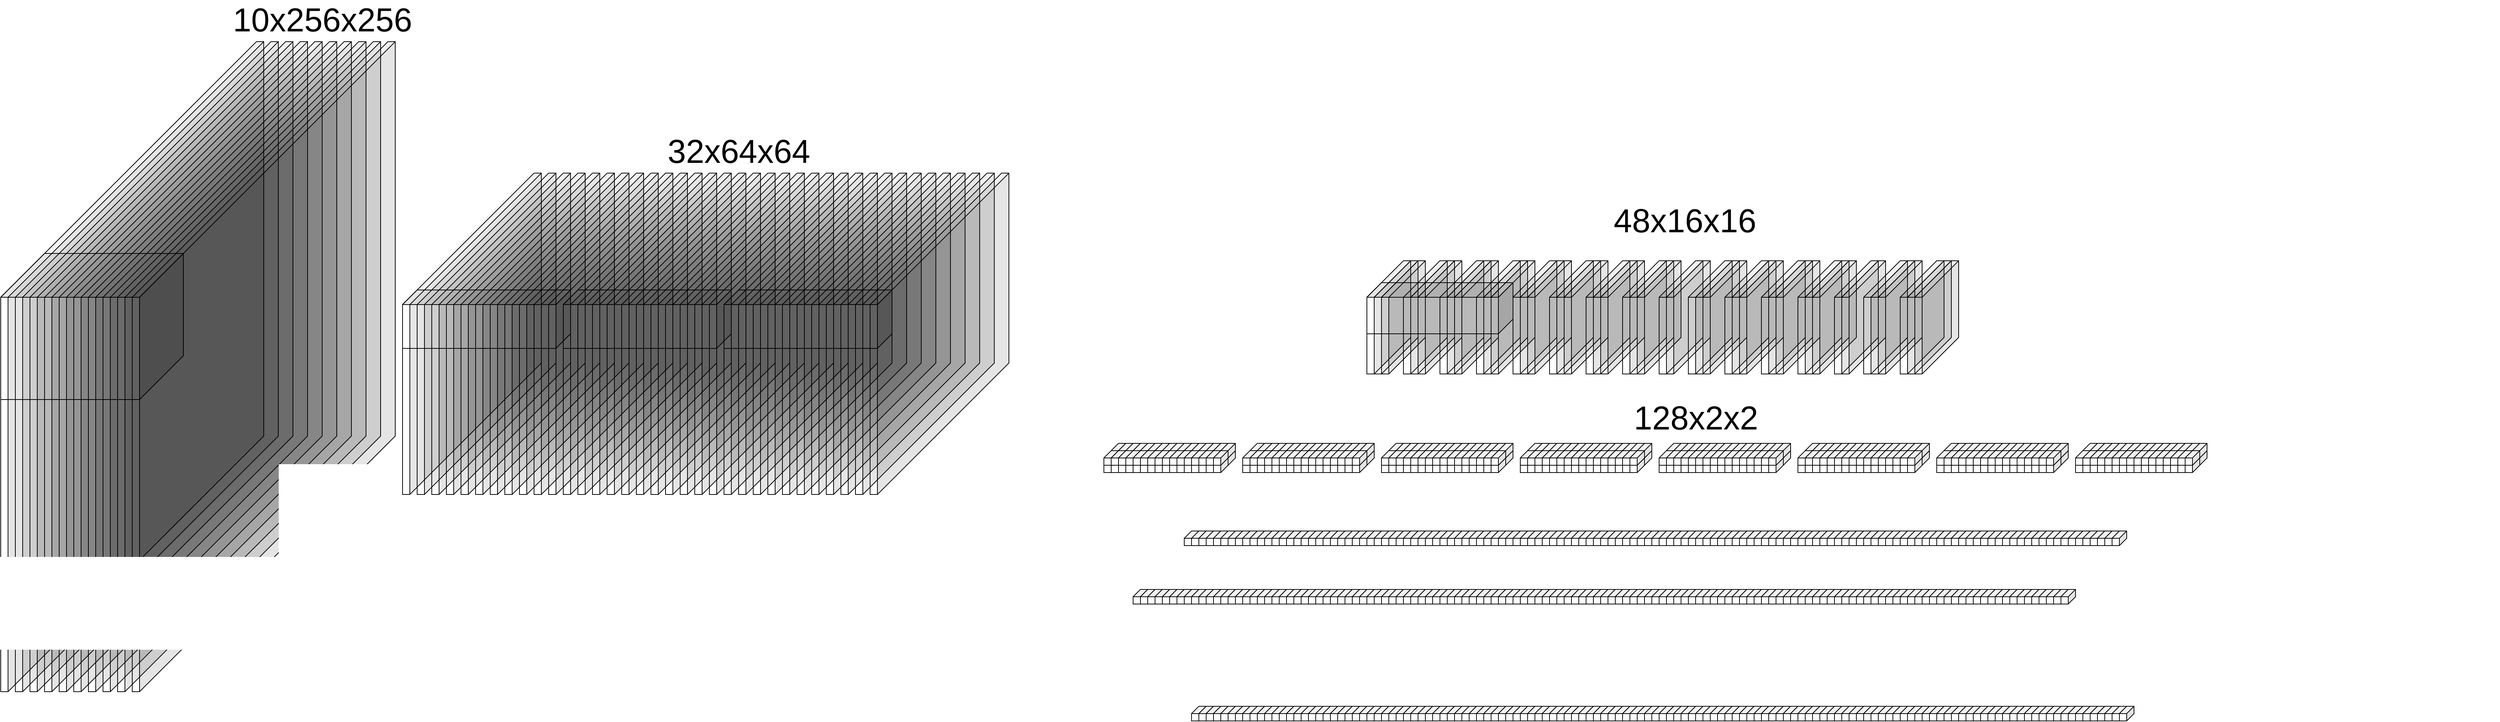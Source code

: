 <mxfile version="13.1.3" type="device"><diagram id="6_sRc_f__C92T9zrRouC" name="Page-1"><mxGraphModel dx="3460" dy="2887" grid="1" gridSize="10" guides="1" tooltips="1" connect="1" arrows="1" fold="1" page="1" pageScale="1" pageWidth="850" pageHeight="1100" math="0" shadow="0"><root><mxCell id="0"/><mxCell id="1" parent="0"/><mxCell id="wZlxJqA6gJYJ0OIAob2r-14" value="Untitled Layer" parent="0"/><mxCell id="wZlxJqA6gJYJ0OIAob2r-89" value="" style="group" vertex="1" connectable="0" parent="wZlxJqA6gJYJ0OIAob2r-14"><mxGeometry x="720" y="170" width="830" height="440" as="geometry"/></mxCell><mxCell id="wZlxJqA6gJYJ0OIAob2r-43" value="" style="group" vertex="1" connectable="0" parent="wZlxJqA6gJYJ0OIAob2r-89"><mxGeometry width="390" height="440" as="geometry"/></mxCell><mxCell id="wZlxJqA6gJYJ0OIAob2r-44" value="" style="group" vertex="1" connectable="0" parent="wZlxJqA6gJYJ0OIAob2r-43"><mxGeometry width="390" height="440" as="geometry"/></mxCell><mxCell id="wZlxJqA6gJYJ0OIAob2r-45" value="" style="group" vertex="1" connectable="0" parent="wZlxJqA6gJYJ0OIAob2r-44"><mxGeometry width="390" height="440" as="geometry"/></mxCell><mxCell id="wZlxJqA6gJYJ0OIAob2r-46" value="" style="shape=cube;whiteSpace=wrap;html=1;boundedLbl=1;backgroundOutline=1;darkOpacity=0.05;darkOpacity2=0.1;flipH=1;size=180;fillColor=none;direction=east;" vertex="1" parent="wZlxJqA6gJYJ0OIAob2r-45"><mxGeometry width="190" height="440" as="geometry"/></mxCell><mxCell id="wZlxJqA6gJYJ0OIAob2r-47" value="" style="shape=cube;whiteSpace=wrap;html=1;boundedLbl=1;backgroundOutline=1;darkOpacity=0.05;darkOpacity2=0.1;flipH=1;size=180;fillColor=none;direction=east;" vertex="1" parent="wZlxJqA6gJYJ0OIAob2r-45"><mxGeometry x="20" width="190" height="440" as="geometry"/></mxCell><mxCell id="wZlxJqA6gJYJ0OIAob2r-48" value="" style="shape=cube;whiteSpace=wrap;html=1;boundedLbl=1;backgroundOutline=1;darkOpacity=0.05;darkOpacity2=0.1;flipH=1;size=180;fillColor=none;direction=east;" vertex="1" parent="wZlxJqA6gJYJ0OIAob2r-45"><mxGeometry x="40" width="190" height="440" as="geometry"/></mxCell><mxCell id="wZlxJqA6gJYJ0OIAob2r-49" value="" style="shape=cube;whiteSpace=wrap;html=1;boundedLbl=1;backgroundOutline=1;darkOpacity=0.05;darkOpacity2=0.1;flipH=1;size=180;fillColor=none;direction=east;" vertex="1" parent="wZlxJqA6gJYJ0OIAob2r-45"><mxGeometry x="60" width="190" height="440" as="geometry"/></mxCell><mxCell id="wZlxJqA6gJYJ0OIAob2r-50" value="" style="shape=cube;whiteSpace=wrap;html=1;boundedLbl=1;backgroundOutline=1;darkOpacity=0.05;darkOpacity2=0.1;flipH=1;size=180;fillColor=none;direction=east;" vertex="1" parent="wZlxJqA6gJYJ0OIAob2r-45"><mxGeometry x="80" width="190" height="440" as="geometry"/></mxCell><mxCell id="wZlxJqA6gJYJ0OIAob2r-51" value="" style="shape=cube;whiteSpace=wrap;html=1;boundedLbl=1;backgroundOutline=1;darkOpacity=0.05;darkOpacity2=0.1;flipH=1;size=180;fillColor=none;direction=east;" vertex="1" parent="wZlxJqA6gJYJ0OIAob2r-45"><mxGeometry x="100" width="190" height="440" as="geometry"/></mxCell><mxCell id="wZlxJqA6gJYJ0OIAob2r-52" value="" style="shape=cube;whiteSpace=wrap;html=1;boundedLbl=1;backgroundOutline=1;darkOpacity=0.05;darkOpacity2=0.1;flipH=1;size=180;fillColor=none;direction=east;" vertex="1" parent="wZlxJqA6gJYJ0OIAob2r-45"><mxGeometry x="120" width="190" height="440" as="geometry"/></mxCell><mxCell id="wZlxJqA6gJYJ0OIAob2r-53" value="" style="shape=cube;whiteSpace=wrap;html=1;boundedLbl=1;backgroundOutline=1;darkOpacity=0.05;darkOpacity2=0.1;flipH=1;size=180;fillColor=none;direction=east;" vertex="1" parent="wZlxJqA6gJYJ0OIAob2r-45"><mxGeometry x="140" width="190" height="440" as="geometry"/></mxCell><mxCell id="wZlxJqA6gJYJ0OIAob2r-54" value="" style="shape=cube;whiteSpace=wrap;html=1;boundedLbl=1;backgroundOutline=1;darkOpacity=0.05;darkOpacity2=0.1;flipH=1;size=180;fillColor=none;direction=east;" vertex="1" parent="wZlxJqA6gJYJ0OIAob2r-45"><mxGeometry x="160" width="190" height="440" as="geometry"/></mxCell><mxCell id="wZlxJqA6gJYJ0OIAob2r-55" value="" style="shape=cube;whiteSpace=wrap;html=1;boundedLbl=1;backgroundOutline=1;darkOpacity=0.05;darkOpacity2=0.1;flipH=1;size=180;fillColor=none;direction=east;" vertex="1" parent="wZlxJqA6gJYJ0OIAob2r-45"><mxGeometry x="180" width="190" height="440" as="geometry"/></mxCell><mxCell id="wZlxJqA6gJYJ0OIAob2r-56" value="" style="shape=cube;whiteSpace=wrap;html=1;boundedLbl=1;backgroundOutline=1;darkOpacity=0.05;darkOpacity2=0.1;flipH=1;size=180;fillColor=none;direction=east;" vertex="1" parent="wZlxJqA6gJYJ0OIAob2r-45"><mxGeometry x="200" width="190" height="440" as="geometry"/></mxCell><mxCell id="wZlxJqA6gJYJ0OIAob2r-57" value="" style="shape=cube;whiteSpace=wrap;html=1;boundedLbl=1;backgroundOutline=1;darkOpacity=0.05;darkOpacity2=0.1;flipH=1;size=20;fillColor=none;" vertex="1" parent="wZlxJqA6gJYJ0OIAob2r-45"><mxGeometry y="160" width="230" height="80" as="geometry"/></mxCell><mxCell id="wZlxJqA6gJYJ0OIAob2r-58" value="" style="group" vertex="1" connectable="0" parent="wZlxJqA6gJYJ0OIAob2r-89"><mxGeometry x="220" width="610" height="440" as="geometry"/></mxCell><mxCell id="wZlxJqA6gJYJ0OIAob2r-59" value="" style="group" vertex="1" connectable="0" parent="wZlxJqA6gJYJ0OIAob2r-58"><mxGeometry width="610" height="440" as="geometry"/></mxCell><mxCell id="wZlxJqA6gJYJ0OIAob2r-60" value="" style="group" vertex="1" connectable="0" parent="wZlxJqA6gJYJ0OIAob2r-59"><mxGeometry width="610" height="440" as="geometry"/></mxCell><mxCell id="wZlxJqA6gJYJ0OIAob2r-61" value="" style="shape=cube;whiteSpace=wrap;html=1;boundedLbl=1;backgroundOutline=1;darkOpacity=0.05;darkOpacity2=0.1;flipH=1;size=180;fillColor=none;direction=east;" vertex="1" parent="wZlxJqA6gJYJ0OIAob2r-60"><mxGeometry width="190" height="440" as="geometry"/></mxCell><mxCell id="wZlxJqA6gJYJ0OIAob2r-62" value="" style="shape=cube;whiteSpace=wrap;html=1;boundedLbl=1;backgroundOutline=1;darkOpacity=0.05;darkOpacity2=0.1;flipH=1;size=180;fillColor=none;direction=east;" vertex="1" parent="wZlxJqA6gJYJ0OIAob2r-60"><mxGeometry x="20" width="190" height="440" as="geometry"/></mxCell><mxCell id="wZlxJqA6gJYJ0OIAob2r-63" value="" style="shape=cube;whiteSpace=wrap;html=1;boundedLbl=1;backgroundOutline=1;darkOpacity=0.05;darkOpacity2=0.1;flipH=1;size=180;fillColor=none;direction=east;" vertex="1" parent="wZlxJqA6gJYJ0OIAob2r-60"><mxGeometry x="40" width="190" height="440" as="geometry"/></mxCell><mxCell id="wZlxJqA6gJYJ0OIAob2r-64" value="" style="shape=cube;whiteSpace=wrap;html=1;boundedLbl=1;backgroundOutline=1;darkOpacity=0.05;darkOpacity2=0.1;flipH=1;size=180;fillColor=none;direction=east;" vertex="1" parent="wZlxJqA6gJYJ0OIAob2r-60"><mxGeometry x="60" width="190" height="440" as="geometry"/></mxCell><mxCell id="wZlxJqA6gJYJ0OIAob2r-65" value="" style="shape=cube;whiteSpace=wrap;html=1;boundedLbl=1;backgroundOutline=1;darkOpacity=0.05;darkOpacity2=0.1;flipH=1;size=180;fillColor=none;direction=east;" vertex="1" parent="wZlxJqA6gJYJ0OIAob2r-60"><mxGeometry x="80" width="190" height="440" as="geometry"/></mxCell><mxCell id="wZlxJqA6gJYJ0OIAob2r-66" value="" style="shape=cube;whiteSpace=wrap;html=1;boundedLbl=1;backgroundOutline=1;darkOpacity=0.05;darkOpacity2=0.1;flipH=1;size=180;fillColor=none;direction=east;" vertex="1" parent="wZlxJqA6gJYJ0OIAob2r-60"><mxGeometry x="100" width="190" height="440" as="geometry"/></mxCell><mxCell id="wZlxJqA6gJYJ0OIAob2r-67" value="" style="shape=cube;whiteSpace=wrap;html=1;boundedLbl=1;backgroundOutline=1;darkOpacity=0.05;darkOpacity2=0.1;flipH=1;size=180;fillColor=none;direction=east;" vertex="1" parent="wZlxJqA6gJYJ0OIAob2r-60"><mxGeometry x="120" width="190" height="440" as="geometry"/></mxCell><mxCell id="wZlxJqA6gJYJ0OIAob2r-68" value="" style="shape=cube;whiteSpace=wrap;html=1;boundedLbl=1;backgroundOutline=1;darkOpacity=0.05;darkOpacity2=0.1;flipH=1;size=180;fillColor=none;direction=east;" vertex="1" parent="wZlxJqA6gJYJ0OIAob2r-60"><mxGeometry x="140" width="190" height="440" as="geometry"/></mxCell><mxCell id="wZlxJqA6gJYJ0OIAob2r-69" value="" style="shape=cube;whiteSpace=wrap;html=1;boundedLbl=1;backgroundOutline=1;darkOpacity=0.05;darkOpacity2=0.1;flipH=1;size=180;fillColor=none;direction=east;" vertex="1" parent="wZlxJqA6gJYJ0OIAob2r-60"><mxGeometry x="160" width="190" height="440" as="geometry"/></mxCell><mxCell id="wZlxJqA6gJYJ0OIAob2r-70" value="" style="shape=cube;whiteSpace=wrap;html=1;boundedLbl=1;backgroundOutline=1;darkOpacity=0.05;darkOpacity2=0.1;flipH=1;size=180;fillColor=none;direction=east;" vertex="1" parent="wZlxJqA6gJYJ0OIAob2r-60"><mxGeometry x="180" width="190" height="440" as="geometry"/></mxCell><mxCell id="wZlxJqA6gJYJ0OIAob2r-71" value="" style="shape=cube;whiteSpace=wrap;html=1;boundedLbl=1;backgroundOutline=1;darkOpacity=0.05;darkOpacity2=0.1;flipH=1;size=180;fillColor=none;direction=east;" vertex="1" parent="wZlxJqA6gJYJ0OIAob2r-60"><mxGeometry x="200" width="190" height="440" as="geometry"/></mxCell><mxCell id="wZlxJqA6gJYJ0OIAob2r-72" value="" style="shape=cube;whiteSpace=wrap;html=1;boundedLbl=1;backgroundOutline=1;darkOpacity=0.05;darkOpacity2=0.1;flipH=1;size=20;fillColor=none;" vertex="1" parent="wZlxJqA6gJYJ0OIAob2r-60"><mxGeometry y="160" width="230" height="80" as="geometry"/></mxCell><mxCell id="wZlxJqA6gJYJ0OIAob2r-73" value="" style="group" vertex="1" connectable="0" parent="wZlxJqA6gJYJ0OIAob2r-60"><mxGeometry x="220" width="390" height="440" as="geometry"/></mxCell><mxCell id="wZlxJqA6gJYJ0OIAob2r-74" value="" style="group" vertex="1" connectable="0" parent="wZlxJqA6gJYJ0OIAob2r-73"><mxGeometry width="390" height="440" as="geometry"/></mxCell><mxCell id="wZlxJqA6gJYJ0OIAob2r-75" value="" style="group" vertex="1" connectable="0" parent="wZlxJqA6gJYJ0OIAob2r-74"><mxGeometry width="390" height="440" as="geometry"/></mxCell><mxCell id="wZlxJqA6gJYJ0OIAob2r-76" value="" style="shape=cube;whiteSpace=wrap;html=1;boundedLbl=1;backgroundOutline=1;darkOpacity=0.05;darkOpacity2=0.1;flipH=1;size=180;fillColor=none;direction=east;" vertex="1" parent="wZlxJqA6gJYJ0OIAob2r-75"><mxGeometry width="190" height="440" as="geometry"/></mxCell><mxCell id="wZlxJqA6gJYJ0OIAob2r-77" value="" style="shape=cube;whiteSpace=wrap;html=1;boundedLbl=1;backgroundOutline=1;darkOpacity=0.05;darkOpacity2=0.1;flipH=1;size=180;fillColor=none;direction=east;" vertex="1" parent="wZlxJqA6gJYJ0OIAob2r-75"><mxGeometry x="20" width="190" height="440" as="geometry"/></mxCell><mxCell id="wZlxJqA6gJYJ0OIAob2r-78" value="" style="shape=cube;whiteSpace=wrap;html=1;boundedLbl=1;backgroundOutline=1;darkOpacity=0.05;darkOpacity2=0.1;flipH=1;size=180;fillColor=none;direction=east;" vertex="1" parent="wZlxJqA6gJYJ0OIAob2r-75"><mxGeometry x="40" width="190" height="440" as="geometry"/></mxCell><mxCell id="wZlxJqA6gJYJ0OIAob2r-79" value="" style="shape=cube;whiteSpace=wrap;html=1;boundedLbl=1;backgroundOutline=1;darkOpacity=0.05;darkOpacity2=0.1;flipH=1;size=180;fillColor=none;direction=east;" vertex="1" parent="wZlxJqA6gJYJ0OIAob2r-75"><mxGeometry x="60" width="190" height="440" as="geometry"/></mxCell><mxCell id="wZlxJqA6gJYJ0OIAob2r-80" value="" style="shape=cube;whiteSpace=wrap;html=1;boundedLbl=1;backgroundOutline=1;darkOpacity=0.05;darkOpacity2=0.1;flipH=1;size=180;fillColor=none;direction=east;" vertex="1" parent="wZlxJqA6gJYJ0OIAob2r-75"><mxGeometry x="80" width="190" height="440" as="geometry"/></mxCell><mxCell id="wZlxJqA6gJYJ0OIAob2r-81" value="" style="shape=cube;whiteSpace=wrap;html=1;boundedLbl=1;backgroundOutline=1;darkOpacity=0.05;darkOpacity2=0.1;flipH=1;size=180;fillColor=none;direction=east;" vertex="1" parent="wZlxJqA6gJYJ0OIAob2r-75"><mxGeometry x="100" width="190" height="440" as="geometry"/></mxCell><mxCell id="wZlxJqA6gJYJ0OIAob2r-82" value="" style="shape=cube;whiteSpace=wrap;html=1;boundedLbl=1;backgroundOutline=1;darkOpacity=0.05;darkOpacity2=0.1;flipH=1;size=180;fillColor=none;direction=east;" vertex="1" parent="wZlxJqA6gJYJ0OIAob2r-75"><mxGeometry x="120" width="190" height="440" as="geometry"/></mxCell><mxCell id="wZlxJqA6gJYJ0OIAob2r-83" value="" style="shape=cube;whiteSpace=wrap;html=1;boundedLbl=1;backgroundOutline=1;darkOpacity=0.05;darkOpacity2=0.1;flipH=1;size=180;fillColor=none;direction=east;" vertex="1" parent="wZlxJqA6gJYJ0OIAob2r-75"><mxGeometry x="140" width="190" height="440" as="geometry"/></mxCell><mxCell id="wZlxJqA6gJYJ0OIAob2r-84" value="" style="shape=cube;whiteSpace=wrap;html=1;boundedLbl=1;backgroundOutline=1;darkOpacity=0.05;darkOpacity2=0.1;flipH=1;size=180;fillColor=none;direction=east;" vertex="1" parent="wZlxJqA6gJYJ0OIAob2r-75"><mxGeometry x="160" width="190" height="440" as="geometry"/></mxCell><mxCell id="wZlxJqA6gJYJ0OIAob2r-85" value="" style="shape=cube;whiteSpace=wrap;html=1;boundedLbl=1;backgroundOutline=1;darkOpacity=0.05;darkOpacity2=0.1;flipH=1;size=180;fillColor=none;direction=east;" vertex="1" parent="wZlxJqA6gJYJ0OIAob2r-75"><mxGeometry x="180" width="190" height="440" as="geometry"/></mxCell><mxCell id="wZlxJqA6gJYJ0OIAob2r-86" value="" style="shape=cube;whiteSpace=wrap;html=1;boundedLbl=1;backgroundOutline=1;darkOpacity=0.05;darkOpacity2=0.1;flipH=1;size=180;fillColor=none;direction=east;" vertex="1" parent="wZlxJqA6gJYJ0OIAob2r-75"><mxGeometry x="200" width="190" height="440" as="geometry"/></mxCell><mxCell id="wZlxJqA6gJYJ0OIAob2r-87" value="" style="shape=cube;whiteSpace=wrap;html=1;boundedLbl=1;backgroundOutline=1;darkOpacity=0.05;darkOpacity2=0.1;flipH=1;size=20;fillColor=none;" vertex="1" parent="wZlxJqA6gJYJ0OIAob2r-75"><mxGeometry y="160" width="230" height="80" as="geometry"/></mxCell><mxCell id="wZlxJqA6gJYJ0OIAob2r-93" value="" style="shape=cube;whiteSpace=wrap;html=1;boundedLbl=1;backgroundOutline=1;darkOpacity=0.05;darkOpacity2=0.1;fillColor=none;flipH=1;size=350;" vertex="1" parent="wZlxJqA6gJYJ0OIAob2r-14"><mxGeometry x="170" y="-10" width="360" height="890" as="geometry"/></mxCell><mxCell id="wZlxJqA6gJYJ0OIAob2r-94" value="" style="shape=cube;whiteSpace=wrap;html=1;boundedLbl=1;backgroundOutline=1;darkOpacity=0.05;darkOpacity2=0.1;fillColor=none;flipH=1;size=350;" vertex="1" parent="wZlxJqA6gJYJ0OIAob2r-14"><mxGeometry x="190" y="-10" width="360" height="890" as="geometry"/></mxCell><mxCell id="wZlxJqA6gJYJ0OIAob2r-95" value="" style="shape=cube;whiteSpace=wrap;html=1;boundedLbl=1;backgroundOutline=1;darkOpacity=0.05;darkOpacity2=0.1;fillColor=none;flipH=1;size=350;" vertex="1" parent="wZlxJqA6gJYJ0OIAob2r-14"><mxGeometry x="210" y="-10" width="360" height="890" as="geometry"/></mxCell><mxCell id="wZlxJqA6gJYJ0OIAob2r-96" value="" style="shape=cube;whiteSpace=wrap;html=1;boundedLbl=1;backgroundOutline=1;darkOpacity=0.05;darkOpacity2=0.1;fillColor=none;flipH=1;size=350;" vertex="1" parent="wZlxJqA6gJYJ0OIAob2r-14"><mxGeometry x="230" y="-10" width="360" height="890" as="geometry"/></mxCell><mxCell id="wZlxJqA6gJYJ0OIAob2r-98" value="" style="shape=cube;whiteSpace=wrap;html=1;boundedLbl=1;backgroundOutline=1;darkOpacity=0.05;darkOpacity2=0.1;fillColor=none;flipH=1;size=350;" vertex="1" parent="wZlxJqA6gJYJ0OIAob2r-14"><mxGeometry x="250" y="-10" width="360" height="890" as="geometry"/></mxCell><mxCell id="wZlxJqA6gJYJ0OIAob2r-99" value="" style="shape=cube;whiteSpace=wrap;html=1;boundedLbl=1;backgroundOutline=1;darkOpacity=0.05;darkOpacity2=0.1;fillColor=none;flipH=1;size=350;" vertex="1" parent="wZlxJqA6gJYJ0OIAob2r-14"><mxGeometry x="270" y="-10" width="360" height="890" as="geometry"/></mxCell><mxCell id="wZlxJqA6gJYJ0OIAob2r-100" value="" style="shape=cube;whiteSpace=wrap;html=1;boundedLbl=1;backgroundOutline=1;darkOpacity=0.05;darkOpacity2=0.1;fillColor=none;flipH=1;size=350;" vertex="1" parent="wZlxJqA6gJYJ0OIAob2r-14"><mxGeometry x="290" y="-10" width="360" height="890" as="geometry"/></mxCell><mxCell id="wZlxJqA6gJYJ0OIAob2r-101" value="" style="shape=cube;whiteSpace=wrap;html=1;boundedLbl=1;backgroundOutline=1;darkOpacity=0.05;darkOpacity2=0.1;fillColor=none;flipH=1;size=350;" vertex="1" parent="wZlxJqA6gJYJ0OIAob2r-14"><mxGeometry x="310" y="-10" width="360" height="890" as="geometry"/></mxCell><mxCell id="wZlxJqA6gJYJ0OIAob2r-103" value="" style="shape=cube;whiteSpace=wrap;html=1;boundedLbl=1;backgroundOutline=1;darkOpacity=0.05;darkOpacity2=0.1;fillColor=none;flipH=1;size=350;" vertex="1" parent="wZlxJqA6gJYJ0OIAob2r-14"><mxGeometry x="330" y="-10" width="360" height="890" as="geometry"/></mxCell><mxCell id="wZlxJqA6gJYJ0OIAob2r-104" value="" style="shape=cube;whiteSpace=wrap;html=1;boundedLbl=1;backgroundOutline=1;darkOpacity=0.05;darkOpacity2=0.1;fillColor=none;flipH=1;size=350;" vertex="1" parent="wZlxJqA6gJYJ0OIAob2r-14"><mxGeometry x="350" y="-10" width="360" height="890" as="geometry"/></mxCell><mxCell id="wZlxJqA6gJYJ0OIAob2r-107" value="" style="shape=cube;whiteSpace=wrap;html=1;boundedLbl=1;backgroundOutline=1;darkOpacity=0.05;darkOpacity2=0.1;fillColor=none;flipH=1;size=60;" vertex="1" parent="wZlxJqA6gJYJ0OIAob2r-14"><mxGeometry x="170" y="280" width="250" height="200" as="geometry"/></mxCell><mxCell id="wZlxJqA6gJYJ0OIAob2r-443" value="" style="group" vertex="1" connectable="0" parent="wZlxJqA6gJYJ0OIAob2r-14"><mxGeometry x="1640" y="310" width="1950" height="155" as="geometry"/></mxCell><mxCell id="wZlxJqA6gJYJ0OIAob2r-331" value="" style="shape=cube;whiteSpace=wrap;html=1;boundedLbl=1;backgroundOutline=1;darkOpacity=0.05;darkOpacity2=0.1;fillColor=none;flipH=1;size=50;" vertex="1" parent="wZlxJqA6gJYJ0OIAob2r-443"><mxGeometry x="400" y="-20" width="60" height="155.0" as="geometry"/></mxCell><mxCell id="wZlxJqA6gJYJ0OIAob2r-332" value="" style="shape=cube;whiteSpace=wrap;html=1;boundedLbl=1;backgroundOutline=1;darkOpacity=0.05;darkOpacity2=0.1;fillColor=none;flipH=1;size=50;" vertex="1" parent="wZlxJqA6gJYJ0OIAob2r-443"><mxGeometry x="410" y="-20" width="60" height="155.0" as="geometry"/></mxCell><mxCell id="wZlxJqA6gJYJ0OIAob2r-333" value="" style="shape=cube;whiteSpace=wrap;html=1;boundedLbl=1;backgroundOutline=1;darkOpacity=0.05;darkOpacity2=0.1;fillColor=none;flipH=1;size=50;" vertex="1" parent="wZlxJqA6gJYJ0OIAob2r-443"><mxGeometry x="420" y="-20" width="60" height="155.0" as="geometry"/></mxCell><mxCell id="wZlxJqA6gJYJ0OIAob2r-334" value="" style="shape=cube;whiteSpace=wrap;html=1;boundedLbl=1;backgroundOutline=1;darkOpacity=0.05;darkOpacity2=0.1;fillColor=none;flipH=1;size=50;" vertex="1" parent="wZlxJqA6gJYJ0OIAob2r-443"><mxGeometry x="450" y="-20" width="60" height="155.0" as="geometry"/></mxCell><mxCell id="wZlxJqA6gJYJ0OIAob2r-335" value="" style="shape=cube;whiteSpace=wrap;html=1;boundedLbl=1;backgroundOutline=1;darkOpacity=0.05;darkOpacity2=0.1;fillColor=none;flipH=1;size=50;" vertex="1" parent="wZlxJqA6gJYJ0OIAob2r-443"><mxGeometry x="460" y="-20" width="60" height="155.0" as="geometry"/></mxCell><mxCell id="wZlxJqA6gJYJ0OIAob2r-336" value="" style="shape=cube;whiteSpace=wrap;html=1;boundedLbl=1;backgroundOutline=1;darkOpacity=0.05;darkOpacity2=0.1;fillColor=none;flipH=1;size=50;" vertex="1" parent="wZlxJqA6gJYJ0OIAob2r-443"><mxGeometry x="470" y="-20" width="60" height="155.0" as="geometry"/></mxCell><mxCell id="wZlxJqA6gJYJ0OIAob2r-337" value="" style="shape=cube;whiteSpace=wrap;html=1;boundedLbl=1;backgroundOutline=1;darkOpacity=0.05;darkOpacity2=0.1;fillColor=none;flipH=1;size=50;" vertex="1" parent="wZlxJqA6gJYJ0OIAob2r-443"><mxGeometry x="500" y="-20" width="60" height="155.0" as="geometry"/></mxCell><mxCell id="wZlxJqA6gJYJ0OIAob2r-338" value="" style="shape=cube;whiteSpace=wrap;html=1;boundedLbl=1;backgroundOutline=1;darkOpacity=0.05;darkOpacity2=0.1;fillColor=none;flipH=1;size=50;" vertex="1" parent="wZlxJqA6gJYJ0OIAob2r-443"><mxGeometry x="510" y="-20" width="60" height="155.0" as="geometry"/></mxCell><mxCell id="wZlxJqA6gJYJ0OIAob2r-339" value="" style="shape=cube;whiteSpace=wrap;html=1;boundedLbl=1;backgroundOutline=1;darkOpacity=0.05;darkOpacity2=0.1;fillColor=none;flipH=1;size=50;" vertex="1" parent="wZlxJqA6gJYJ0OIAob2r-443"><mxGeometry x="520" y="-20" width="60" height="155.0" as="geometry"/></mxCell><mxCell id="wZlxJqA6gJYJ0OIAob2r-340" value="" style="shape=cube;whiteSpace=wrap;html=1;boundedLbl=1;backgroundOutline=1;darkOpacity=0.05;darkOpacity2=0.1;fillColor=none;flipH=1;size=50;" vertex="1" parent="wZlxJqA6gJYJ0OIAob2r-443"><mxGeometry x="550" y="-20" width="60" height="155.0" as="geometry"/></mxCell><mxCell id="wZlxJqA6gJYJ0OIAob2r-341" value="" style="shape=cube;whiteSpace=wrap;html=1;boundedLbl=1;backgroundOutline=1;darkOpacity=0.05;darkOpacity2=0.1;fillColor=none;flipH=1;size=50;" vertex="1" parent="wZlxJqA6gJYJ0OIAob2r-443"><mxGeometry x="560" y="-20" width="60" height="155.0" as="geometry"/></mxCell><mxCell id="wZlxJqA6gJYJ0OIAob2r-342" value="" style="shape=cube;whiteSpace=wrap;html=1;boundedLbl=1;backgroundOutline=1;darkOpacity=0.05;darkOpacity2=0.1;fillColor=none;flipH=1;size=50;" vertex="1" parent="wZlxJqA6gJYJ0OIAob2r-443"><mxGeometry x="570" y="-20" width="60" height="155.0" as="geometry"/></mxCell><mxCell id="wZlxJqA6gJYJ0OIAob2r-343" value="" style="shape=cube;whiteSpace=wrap;html=1;boundedLbl=1;backgroundOutline=1;darkOpacity=0.05;darkOpacity2=0.1;fillColor=none;flipH=1;size=50;" vertex="1" parent="wZlxJqA6gJYJ0OIAob2r-443"><mxGeometry x="600" y="-20" width="60" height="155.0" as="geometry"/></mxCell><mxCell id="wZlxJqA6gJYJ0OIAob2r-344" value="" style="shape=cube;whiteSpace=wrap;html=1;boundedLbl=1;backgroundOutline=1;darkOpacity=0.05;darkOpacity2=0.1;fillColor=none;flipH=1;size=50;" vertex="1" parent="wZlxJqA6gJYJ0OIAob2r-443"><mxGeometry x="610" y="-20" width="60" height="155.0" as="geometry"/></mxCell><mxCell id="wZlxJqA6gJYJ0OIAob2r-345" value="" style="shape=cube;whiteSpace=wrap;html=1;boundedLbl=1;backgroundOutline=1;darkOpacity=0.05;darkOpacity2=0.1;fillColor=none;flipH=1;size=50;" vertex="1" parent="wZlxJqA6gJYJ0OIAob2r-443"><mxGeometry x="620" y="-20" width="60" height="155.0" as="geometry"/></mxCell><mxCell id="wZlxJqA6gJYJ0OIAob2r-346" value="" style="shape=cube;whiteSpace=wrap;html=1;boundedLbl=1;backgroundOutline=1;darkOpacity=0.05;darkOpacity2=0.1;fillColor=none;flipH=1;size=50;" vertex="1" parent="wZlxJqA6gJYJ0OIAob2r-443"><mxGeometry x="650" y="-20" width="60" height="155.0" as="geometry"/></mxCell><mxCell id="wZlxJqA6gJYJ0OIAob2r-347" value="" style="shape=cube;whiteSpace=wrap;html=1;boundedLbl=1;backgroundOutline=1;darkOpacity=0.05;darkOpacity2=0.1;fillColor=none;flipH=1;size=50;" vertex="1" parent="wZlxJqA6gJYJ0OIAob2r-443"><mxGeometry x="660" y="-20" width="60" height="155.0" as="geometry"/></mxCell><mxCell id="wZlxJqA6gJYJ0OIAob2r-348" value="" style="shape=cube;whiteSpace=wrap;html=1;boundedLbl=1;backgroundOutline=1;darkOpacity=0.05;darkOpacity2=0.1;fillColor=none;flipH=1;size=50;" vertex="1" parent="wZlxJqA6gJYJ0OIAob2r-443"><mxGeometry x="670" y="-20" width="60" height="155.0" as="geometry"/></mxCell><mxCell id="wZlxJqA6gJYJ0OIAob2r-349" value="" style="shape=cube;whiteSpace=wrap;html=1;boundedLbl=1;backgroundOutline=1;darkOpacity=0.05;darkOpacity2=0.1;fillColor=none;flipH=1;size=50;" vertex="1" parent="wZlxJqA6gJYJ0OIAob2r-443"><mxGeometry x="700" y="-20" width="60" height="155.0" as="geometry"/></mxCell><mxCell id="wZlxJqA6gJYJ0OIAob2r-350" value="" style="shape=cube;whiteSpace=wrap;html=1;boundedLbl=1;backgroundOutline=1;darkOpacity=0.05;darkOpacity2=0.1;fillColor=none;flipH=1;size=50;" vertex="1" parent="wZlxJqA6gJYJ0OIAob2r-443"><mxGeometry x="710" y="-20" width="60" height="155.0" as="geometry"/></mxCell><mxCell id="wZlxJqA6gJYJ0OIAob2r-351" value="" style="shape=cube;whiteSpace=wrap;html=1;boundedLbl=1;backgroundOutline=1;darkOpacity=0.05;darkOpacity2=0.1;fillColor=none;flipH=1;size=50;" vertex="1" parent="wZlxJqA6gJYJ0OIAob2r-443"><mxGeometry x="720" y="-20" width="60" height="155.0" as="geometry"/></mxCell><mxCell id="wZlxJqA6gJYJ0OIAob2r-352" value="" style="shape=cube;whiteSpace=wrap;html=1;boundedLbl=1;backgroundOutline=1;darkOpacity=0.05;darkOpacity2=0.1;fillColor=none;flipH=1;size=50;" vertex="1" parent="wZlxJqA6gJYJ0OIAob2r-443"><mxGeometry x="750" y="-20" width="60" height="155.0" as="geometry"/></mxCell><mxCell id="wZlxJqA6gJYJ0OIAob2r-353" value="" style="shape=cube;whiteSpace=wrap;html=1;boundedLbl=1;backgroundOutline=1;darkOpacity=0.05;darkOpacity2=0.1;fillColor=none;flipH=1;size=50;" vertex="1" parent="wZlxJqA6gJYJ0OIAob2r-443"><mxGeometry x="760" y="-20" width="60" height="155.0" as="geometry"/></mxCell><mxCell id="wZlxJqA6gJYJ0OIAob2r-354" value="" style="shape=cube;whiteSpace=wrap;html=1;boundedLbl=1;backgroundOutline=1;darkOpacity=0.05;darkOpacity2=0.1;fillColor=none;flipH=1;size=50;" vertex="1" parent="wZlxJqA6gJYJ0OIAob2r-443"><mxGeometry x="770" y="-20" width="60" height="155.0" as="geometry"/></mxCell><mxCell id="wZlxJqA6gJYJ0OIAob2r-355" value="" style="shape=cube;whiteSpace=wrap;html=1;boundedLbl=1;backgroundOutline=1;darkOpacity=0.05;darkOpacity2=0.1;fillColor=none;flipH=1;size=50;" vertex="1" parent="wZlxJqA6gJYJ0OIAob2r-443"><mxGeometry x="800" y="-20" width="60" height="155.0" as="geometry"/></mxCell><mxCell id="wZlxJqA6gJYJ0OIAob2r-356" value="" style="shape=cube;whiteSpace=wrap;html=1;boundedLbl=1;backgroundOutline=1;darkOpacity=0.05;darkOpacity2=0.1;fillColor=none;flipH=1;size=50;" vertex="1" parent="wZlxJqA6gJYJ0OIAob2r-443"><mxGeometry x="810" y="-20" width="60" height="155.0" as="geometry"/></mxCell><mxCell id="wZlxJqA6gJYJ0OIAob2r-357" value="" style="shape=cube;whiteSpace=wrap;html=1;boundedLbl=1;backgroundOutline=1;darkOpacity=0.05;darkOpacity2=0.1;fillColor=none;flipH=1;size=50;" vertex="1" parent="wZlxJqA6gJYJ0OIAob2r-443"><mxGeometry x="840" y="-20" width="60" height="155.0" as="geometry"/></mxCell><mxCell id="wZlxJqA6gJYJ0OIAob2r-358" value="" style="shape=cube;whiteSpace=wrap;html=1;boundedLbl=1;backgroundOutline=1;darkOpacity=0.05;darkOpacity2=0.1;fillColor=none;flipH=1;size=50;" vertex="1" parent="wZlxJqA6gJYJ0OIAob2r-443"><mxGeometry x="850" y="-20" width="60" height="155.0" as="geometry"/></mxCell><mxCell id="wZlxJqA6gJYJ0OIAob2r-359" value="" style="shape=cube;whiteSpace=wrap;html=1;boundedLbl=1;backgroundOutline=1;darkOpacity=0.05;darkOpacity2=0.1;fillColor=none;flipH=1;size=50;" vertex="1" parent="wZlxJqA6gJYJ0OIAob2r-443"><mxGeometry x="860" y="-20" width="60" height="155.0" as="geometry"/></mxCell><mxCell id="wZlxJqA6gJYJ0OIAob2r-360" value="" style="shape=cube;whiteSpace=wrap;html=1;boundedLbl=1;backgroundOutline=1;darkOpacity=0.05;darkOpacity2=0.1;fillColor=none;flipH=1;size=50;" vertex="1" parent="wZlxJqA6gJYJ0OIAob2r-443"><mxGeometry x="890" y="-20" width="60" height="155.0" as="geometry"/></mxCell><mxCell id="wZlxJqA6gJYJ0OIAob2r-361" value="" style="shape=cube;whiteSpace=wrap;html=1;boundedLbl=1;backgroundOutline=1;darkOpacity=0.05;darkOpacity2=0.1;fillColor=none;flipH=1;size=50;" vertex="1" parent="wZlxJqA6gJYJ0OIAob2r-443"><mxGeometry x="900" y="-20" width="60" height="155.0" as="geometry"/></mxCell><mxCell id="wZlxJqA6gJYJ0OIAob2r-362" value="" style="shape=cube;whiteSpace=wrap;html=1;boundedLbl=1;backgroundOutline=1;darkOpacity=0.05;darkOpacity2=0.1;fillColor=none;flipH=1;size=50;" vertex="1" parent="wZlxJqA6gJYJ0OIAob2r-443"><mxGeometry x="910" y="-20" width="60" height="155.0" as="geometry"/></mxCell><mxCell id="wZlxJqA6gJYJ0OIAob2r-363" value="" style="shape=cube;whiteSpace=wrap;html=1;boundedLbl=1;backgroundOutline=1;darkOpacity=0.05;darkOpacity2=0.1;fillColor=none;flipH=1;size=50;" vertex="1" parent="wZlxJqA6gJYJ0OIAob2r-443"><mxGeometry x="940" y="-20" width="60" height="155.0" as="geometry"/></mxCell><mxCell id="wZlxJqA6gJYJ0OIAob2r-364" value="" style="shape=cube;whiteSpace=wrap;html=1;boundedLbl=1;backgroundOutline=1;darkOpacity=0.05;darkOpacity2=0.1;fillColor=none;flipH=1;size=50;" vertex="1" parent="wZlxJqA6gJYJ0OIAob2r-443"><mxGeometry x="950" y="-20" width="60" height="155.0" as="geometry"/></mxCell><mxCell id="wZlxJqA6gJYJ0OIAob2r-365" value="" style="shape=cube;whiteSpace=wrap;html=1;boundedLbl=1;backgroundOutline=1;darkOpacity=0.05;darkOpacity2=0.1;fillColor=none;flipH=1;size=50;" vertex="1" parent="wZlxJqA6gJYJ0OIAob2r-443"><mxGeometry x="960" y="-20" width="60" height="155.0" as="geometry"/></mxCell><mxCell id="wZlxJqA6gJYJ0OIAob2r-366" value="" style="shape=cube;whiteSpace=wrap;html=1;boundedLbl=1;backgroundOutline=1;darkOpacity=0.05;darkOpacity2=0.1;fillColor=none;flipH=1;size=50;" vertex="1" parent="wZlxJqA6gJYJ0OIAob2r-443"><mxGeometry x="990" y="-20" width="60" height="155.0" as="geometry"/></mxCell><mxCell id="wZlxJqA6gJYJ0OIAob2r-367" value="" style="shape=cube;whiteSpace=wrap;html=1;boundedLbl=1;backgroundOutline=1;darkOpacity=0.05;darkOpacity2=0.1;fillColor=none;flipH=1;size=50;" vertex="1" parent="wZlxJqA6gJYJ0OIAob2r-443"><mxGeometry x="1000" y="-20" width="60" height="155.0" as="geometry"/></mxCell><mxCell id="wZlxJqA6gJYJ0OIAob2r-368" value="" style="shape=cube;whiteSpace=wrap;html=1;boundedLbl=1;backgroundOutline=1;darkOpacity=0.05;darkOpacity2=0.1;fillColor=none;flipH=1;size=50;" vertex="1" parent="wZlxJqA6gJYJ0OIAob2r-443"><mxGeometry x="1010" y="-20" width="60" height="155.0" as="geometry"/></mxCell><mxCell id="wZlxJqA6gJYJ0OIAob2r-369" value="" style="shape=cube;whiteSpace=wrap;html=1;boundedLbl=1;backgroundOutline=1;darkOpacity=0.05;darkOpacity2=0.1;fillColor=none;flipH=1;size=50;" vertex="1" parent="wZlxJqA6gJYJ0OIAob2r-443"><mxGeometry x="1040" y="-20" width="60" height="155.0" as="geometry"/></mxCell><mxCell id="wZlxJqA6gJYJ0OIAob2r-370" value="" style="shape=cube;whiteSpace=wrap;html=1;boundedLbl=1;backgroundOutline=1;darkOpacity=0.05;darkOpacity2=0.1;fillColor=none;flipH=1;size=50;" vertex="1" parent="wZlxJqA6gJYJ0OIAob2r-443"><mxGeometry x="1050" y="-20" width="60" height="155.0" as="geometry"/></mxCell><mxCell id="wZlxJqA6gJYJ0OIAob2r-371" value="" style="shape=cube;whiteSpace=wrap;html=1;boundedLbl=1;backgroundOutline=1;darkOpacity=0.05;darkOpacity2=0.1;fillColor=none;flipH=1;size=50;" vertex="1" parent="wZlxJqA6gJYJ0OIAob2r-443"><mxGeometry x="1080" y="-20" width="60" height="155.0" as="geometry"/></mxCell><mxCell id="wZlxJqA6gJYJ0OIAob2r-372" value="" style="shape=cube;whiteSpace=wrap;html=1;boundedLbl=1;backgroundOutline=1;darkOpacity=0.05;darkOpacity2=0.1;fillColor=none;flipH=1;size=50;" vertex="1" parent="wZlxJqA6gJYJ0OIAob2r-443"><mxGeometry x="1090" y="-20" width="60" height="155.0" as="geometry"/></mxCell><mxCell id="wZlxJqA6gJYJ0OIAob2r-373" value="" style="shape=cube;whiteSpace=wrap;html=1;boundedLbl=1;backgroundOutline=1;darkOpacity=0.05;darkOpacity2=0.1;fillColor=none;flipH=1;size=50;" vertex="1" parent="wZlxJqA6gJYJ0OIAob2r-443"><mxGeometry x="1100" y="-20" width="60" height="155.0" as="geometry"/></mxCell><mxCell id="wZlxJqA6gJYJ0OIAob2r-374" value="" style="shape=cube;whiteSpace=wrap;html=1;boundedLbl=1;backgroundOutline=1;darkOpacity=0.05;darkOpacity2=0.1;fillColor=none;flipH=1;size=50;" vertex="1" parent="wZlxJqA6gJYJ0OIAob2r-443"><mxGeometry x="1130" y="-20" width="60" height="155.0" as="geometry"/></mxCell><mxCell id="wZlxJqA6gJYJ0OIAob2r-375" value="" style="shape=cube;whiteSpace=wrap;html=1;boundedLbl=1;backgroundOutline=1;darkOpacity=0.05;darkOpacity2=0.1;fillColor=none;flipH=1;size=50;" vertex="1" parent="wZlxJqA6gJYJ0OIAob2r-443"><mxGeometry x="1140" y="-20" width="60" height="155.0" as="geometry"/></mxCell><mxCell id="wZlxJqA6gJYJ0OIAob2r-376" value="" style="shape=cube;whiteSpace=wrap;html=1;boundedLbl=1;backgroundOutline=1;darkOpacity=0.05;darkOpacity2=0.1;fillColor=none;flipH=1;size=50;" vertex="1" parent="wZlxJqA6gJYJ0OIAob2r-443"><mxGeometry x="1150" y="-20" width="60" height="155.0" as="geometry"/></mxCell><mxCell id="wZlxJqA6gJYJ0OIAob2r-442" value="" style="shape=cube;whiteSpace=wrap;html=1;boundedLbl=1;backgroundOutline=1;darkOpacity=0.05;darkOpacity2=0.1;fillColor=none;flipH=1;size=20;" vertex="1" parent="wZlxJqA6gJYJ0OIAob2r-443"><mxGeometry x="400" y="10" width="200" height="70" as="geometry"/></mxCell><mxCell id="wZlxJqA6gJYJ0OIAob2r-446" value="&lt;font style=&quot;font-size: 45px&quot;&gt;10x256x256&lt;/font&gt;" style="text;html=1;align=center;verticalAlign=middle;resizable=0;points=[];autosize=1;" vertex="1" parent="wZlxJqA6gJYJ0OIAob2r-14"><mxGeometry x="480" y="-55" width="260" height="30" as="geometry"/></mxCell><mxCell id="wZlxJqA6gJYJ0OIAob2r-447" value="&lt;font style=&quot;font-size: 45px&quot;&gt;32x64x64&lt;/font&gt;" style="text;html=1;align=center;verticalAlign=middle;resizable=0;points=[];autosize=1;" vertex="1" parent="wZlxJqA6gJYJ0OIAob2r-14"><mxGeometry x="1075" y="125" width="210" height="30" as="geometry"/></mxCell><mxCell id="wZlxJqA6gJYJ0OIAob2r-448" value="&lt;font style=&quot;font-size: 45px&quot;&gt;48x16x16&lt;/font&gt;" style="text;html=1;align=center;verticalAlign=middle;resizable=0;points=[];autosize=1;" vertex="1" parent="wZlxJqA6gJYJ0OIAob2r-14"><mxGeometry x="2370" y="220" width="210" height="30" as="geometry"/></mxCell><mxCell id="wZlxJqA6gJYJ0OIAob2r-482" value="" style="group" vertex="1" connectable="0" parent="wZlxJqA6gJYJ0OIAob2r-14"><mxGeometry x="1680" y="530" width="280" height="140" as="geometry"/></mxCell><mxCell id="wZlxJqA6gJYJ0OIAob2r-495" value="" style="shape=cube;whiteSpace=wrap;html=1;boundedLbl=1;backgroundOutline=1;darkOpacity=0.05;darkOpacity2=0.1;fillColor=#FFFFFF;flipH=1;size=10;" vertex="1" parent="wZlxJqA6gJYJ0OIAob2r-14"><mxGeometry x="1690" y="550" width="20" height="20" as="geometry"/></mxCell><mxCell id="wZlxJqA6gJYJ0OIAob2r-494" value="" style="shape=cube;whiteSpace=wrap;html=1;boundedLbl=1;backgroundOutline=1;darkOpacity=0.05;darkOpacity2=0.1;fillColor=#FFFFFF;flipH=1;size=10;" vertex="1" parent="wZlxJqA6gJYJ0OIAob2r-14"><mxGeometry x="1680" y="560" width="20" height="20" as="geometry"/></mxCell><mxCell id="wZlxJqA6gJYJ0OIAob2r-492" value="" style="shape=cube;whiteSpace=wrap;html=1;boundedLbl=1;backgroundOutline=1;darkOpacity=0.05;darkOpacity2=0.1;fillColor=#FFFFFF;flipH=1;size=10;" vertex="1" parent="wZlxJqA6gJYJ0OIAob2r-14"><mxGeometry x="1690" y="540" width="20" height="20" as="geometry"/></mxCell><mxCell id="wZlxJqA6gJYJ0OIAob2r-493" value="" style="shape=cube;whiteSpace=wrap;html=1;boundedLbl=1;backgroundOutline=1;darkOpacity=0.05;darkOpacity2=0.1;fillColor=#FFFFFF;flipH=1;size=10;" vertex="1" parent="wZlxJqA6gJYJ0OIAob2r-14"><mxGeometry x="1680" y="550" width="20" height="20" as="geometry"/></mxCell><mxCell id="wZlxJqA6gJYJ0OIAob2r-497" value="" style="shape=cube;whiteSpace=wrap;html=1;boundedLbl=1;backgroundOutline=1;darkOpacity=0.05;darkOpacity2=0.1;fillColor=#FFFFFF;flipH=1;size=10;" vertex="1" parent="wZlxJqA6gJYJ0OIAob2r-14"><mxGeometry x="1700" y="550" width="20" height="20" as="geometry"/></mxCell><mxCell id="wZlxJqA6gJYJ0OIAob2r-498" value="" style="shape=cube;whiteSpace=wrap;html=1;boundedLbl=1;backgroundOutline=1;darkOpacity=0.05;darkOpacity2=0.1;fillColor=#FFFFFF;flipH=1;size=10;" vertex="1" parent="wZlxJqA6gJYJ0OIAob2r-14"><mxGeometry x="1690" y="560" width="20" height="20" as="geometry"/></mxCell><mxCell id="wZlxJqA6gJYJ0OIAob2r-499" value="" style="shape=cube;whiteSpace=wrap;html=1;boundedLbl=1;backgroundOutline=1;darkOpacity=0.05;darkOpacity2=0.1;fillColor=#FFFFFF;flipH=1;size=10;" vertex="1" parent="wZlxJqA6gJYJ0OIAob2r-14"><mxGeometry x="1700" y="540" width="20" height="20" as="geometry"/></mxCell><mxCell id="wZlxJqA6gJYJ0OIAob2r-500" value="" style="shape=cube;whiteSpace=wrap;html=1;boundedLbl=1;backgroundOutline=1;darkOpacity=0.05;darkOpacity2=0.1;fillColor=#FFFFFF;flipH=1;size=10;" vertex="1" parent="wZlxJqA6gJYJ0OIAob2r-14"><mxGeometry x="1690" y="550" width="20" height="20" as="geometry"/></mxCell><mxCell id="wZlxJqA6gJYJ0OIAob2r-501" value="" style="shape=cube;whiteSpace=wrap;html=1;boundedLbl=1;backgroundOutline=1;darkOpacity=0.05;darkOpacity2=0.1;fillColor=#FFFFFF;flipH=1;size=10;" vertex="1" parent="wZlxJqA6gJYJ0OIAob2r-14"><mxGeometry x="1710" y="550" width="20" height="20" as="geometry"/></mxCell><mxCell id="wZlxJqA6gJYJ0OIAob2r-502" value="" style="shape=cube;whiteSpace=wrap;html=1;boundedLbl=1;backgroundOutline=1;darkOpacity=0.05;darkOpacity2=0.1;fillColor=#FFFFFF;flipH=1;size=10;" vertex="1" parent="wZlxJqA6gJYJ0OIAob2r-14"><mxGeometry x="1700" y="560" width="20" height="20" as="geometry"/></mxCell><mxCell id="wZlxJqA6gJYJ0OIAob2r-503" value="" style="shape=cube;whiteSpace=wrap;html=1;boundedLbl=1;backgroundOutline=1;darkOpacity=0.05;darkOpacity2=0.1;fillColor=#FFFFFF;flipH=1;size=10;" vertex="1" parent="wZlxJqA6gJYJ0OIAob2r-14"><mxGeometry x="1710" y="540" width="20" height="20" as="geometry"/></mxCell><mxCell id="wZlxJqA6gJYJ0OIAob2r-504" value="" style="shape=cube;whiteSpace=wrap;html=1;boundedLbl=1;backgroundOutline=1;darkOpacity=0.05;darkOpacity2=0.1;fillColor=#FFFFFF;flipH=1;size=10;" vertex="1" parent="wZlxJqA6gJYJ0OIAob2r-14"><mxGeometry x="1700" y="550" width="20" height="20" as="geometry"/></mxCell><mxCell id="wZlxJqA6gJYJ0OIAob2r-505" value="" style="shape=cube;whiteSpace=wrap;html=1;boundedLbl=1;backgroundOutline=1;darkOpacity=0.05;darkOpacity2=0.1;fillColor=#FFFFFF;flipH=1;size=10;" vertex="1" parent="wZlxJqA6gJYJ0OIAob2r-14"><mxGeometry x="1720" y="550" width="20" height="20" as="geometry"/></mxCell><mxCell id="wZlxJqA6gJYJ0OIAob2r-506" value="" style="shape=cube;whiteSpace=wrap;html=1;boundedLbl=1;backgroundOutline=1;darkOpacity=0.05;darkOpacity2=0.1;fillColor=#FFFFFF;flipH=1;size=10;" vertex="1" parent="wZlxJqA6gJYJ0OIAob2r-14"><mxGeometry x="1710" y="560" width="20" height="20" as="geometry"/></mxCell><mxCell id="wZlxJqA6gJYJ0OIAob2r-507" value="" style="shape=cube;whiteSpace=wrap;html=1;boundedLbl=1;backgroundOutline=1;darkOpacity=0.05;darkOpacity2=0.1;fillColor=#FFFFFF;flipH=1;size=10;" vertex="1" parent="wZlxJqA6gJYJ0OIAob2r-14"><mxGeometry x="1720" y="540" width="20" height="20" as="geometry"/></mxCell><mxCell id="wZlxJqA6gJYJ0OIAob2r-508" value="" style="shape=cube;whiteSpace=wrap;html=1;boundedLbl=1;backgroundOutline=1;darkOpacity=0.05;darkOpacity2=0.1;fillColor=#FFFFFF;flipH=1;size=10;" vertex="1" parent="wZlxJqA6gJYJ0OIAob2r-14"><mxGeometry x="1710" y="550" width="20" height="20" as="geometry"/></mxCell><mxCell id="wZlxJqA6gJYJ0OIAob2r-509" value="" style="shape=cube;whiteSpace=wrap;html=1;boundedLbl=1;backgroundOutline=1;darkOpacity=0.05;darkOpacity2=0.1;fillColor=#FFFFFF;flipH=1;size=10;" vertex="1" parent="wZlxJqA6gJYJ0OIAob2r-14"><mxGeometry x="1730" y="550" width="20" height="20" as="geometry"/></mxCell><mxCell id="wZlxJqA6gJYJ0OIAob2r-510" value="" style="shape=cube;whiteSpace=wrap;html=1;boundedLbl=1;backgroundOutline=1;darkOpacity=0.05;darkOpacity2=0.1;fillColor=#FFFFFF;flipH=1;size=10;" vertex="1" parent="wZlxJqA6gJYJ0OIAob2r-14"><mxGeometry x="1720" y="560" width="20" height="20" as="geometry"/></mxCell><mxCell id="wZlxJqA6gJYJ0OIAob2r-511" value="" style="shape=cube;whiteSpace=wrap;html=1;boundedLbl=1;backgroundOutline=1;darkOpacity=0.05;darkOpacity2=0.1;fillColor=#FFFFFF;flipH=1;size=10;" vertex="1" parent="wZlxJqA6gJYJ0OIAob2r-14"><mxGeometry x="1730" y="540" width="20" height="20" as="geometry"/></mxCell><mxCell id="wZlxJqA6gJYJ0OIAob2r-512" value="" style="shape=cube;whiteSpace=wrap;html=1;boundedLbl=1;backgroundOutline=1;darkOpacity=0.05;darkOpacity2=0.1;fillColor=#FFFFFF;flipH=1;size=10;" vertex="1" parent="wZlxJqA6gJYJ0OIAob2r-14"><mxGeometry x="1720" y="550" width="20" height="20" as="geometry"/></mxCell><mxCell id="wZlxJqA6gJYJ0OIAob2r-513" value="" style="shape=cube;whiteSpace=wrap;html=1;boundedLbl=1;backgroundOutline=1;darkOpacity=0.05;darkOpacity2=0.1;fillColor=#FFFFFF;flipH=1;size=10;" vertex="1" parent="wZlxJqA6gJYJ0OIAob2r-14"><mxGeometry x="1740" y="550" width="20" height="20" as="geometry"/></mxCell><mxCell id="wZlxJqA6gJYJ0OIAob2r-514" value="" style="shape=cube;whiteSpace=wrap;html=1;boundedLbl=1;backgroundOutline=1;darkOpacity=0.05;darkOpacity2=0.1;fillColor=#FFFFFF;flipH=1;size=10;" vertex="1" parent="wZlxJqA6gJYJ0OIAob2r-14"><mxGeometry x="1730" y="560" width="20" height="20" as="geometry"/></mxCell><mxCell id="wZlxJqA6gJYJ0OIAob2r-515" value="" style="shape=cube;whiteSpace=wrap;html=1;boundedLbl=1;backgroundOutline=1;darkOpacity=0.05;darkOpacity2=0.1;fillColor=#FFFFFF;flipH=1;size=10;" vertex="1" parent="wZlxJqA6gJYJ0OIAob2r-14"><mxGeometry x="1740" y="540" width="20" height="20" as="geometry"/></mxCell><mxCell id="wZlxJqA6gJYJ0OIAob2r-516" value="" style="shape=cube;whiteSpace=wrap;html=1;boundedLbl=1;backgroundOutline=1;darkOpacity=0.05;darkOpacity2=0.1;fillColor=#FFFFFF;flipH=1;size=10;" vertex="1" parent="wZlxJqA6gJYJ0OIAob2r-14"><mxGeometry x="1730" y="550" width="20" height="20" as="geometry"/></mxCell><mxCell id="wZlxJqA6gJYJ0OIAob2r-517" value="" style="shape=cube;whiteSpace=wrap;html=1;boundedLbl=1;backgroundOutline=1;darkOpacity=0.05;darkOpacity2=0.1;fillColor=#FFFFFF;flipH=1;size=10;" vertex="1" parent="wZlxJqA6gJYJ0OIAob2r-14"><mxGeometry x="1750" y="550" width="20" height="20" as="geometry"/></mxCell><mxCell id="wZlxJqA6gJYJ0OIAob2r-518" value="" style="shape=cube;whiteSpace=wrap;html=1;boundedLbl=1;backgroundOutline=1;darkOpacity=0.05;darkOpacity2=0.1;fillColor=#FFFFFF;flipH=1;size=10;" vertex="1" parent="wZlxJqA6gJYJ0OIAob2r-14"><mxGeometry x="1740" y="560" width="20" height="20" as="geometry"/></mxCell><mxCell id="wZlxJqA6gJYJ0OIAob2r-519" value="" style="shape=cube;whiteSpace=wrap;html=1;boundedLbl=1;backgroundOutline=1;darkOpacity=0.05;darkOpacity2=0.1;fillColor=#FFFFFF;flipH=1;size=10;" vertex="1" parent="wZlxJqA6gJYJ0OIAob2r-14"><mxGeometry x="1750" y="540" width="20" height="20" as="geometry"/></mxCell><mxCell id="wZlxJqA6gJYJ0OIAob2r-520" value="" style="shape=cube;whiteSpace=wrap;html=1;boundedLbl=1;backgroundOutline=1;darkOpacity=0.05;darkOpacity2=0.1;fillColor=#FFFFFF;flipH=1;size=10;" vertex="1" parent="wZlxJqA6gJYJ0OIAob2r-14"><mxGeometry x="1740" y="550" width="20" height="20" as="geometry"/></mxCell><mxCell id="wZlxJqA6gJYJ0OIAob2r-521" value="" style="shape=cube;whiteSpace=wrap;html=1;boundedLbl=1;backgroundOutline=1;darkOpacity=0.05;darkOpacity2=0.1;fillColor=#FFFFFF;flipH=1;size=10;" vertex="1" parent="wZlxJqA6gJYJ0OIAob2r-14"><mxGeometry x="1760" y="550" width="20" height="20" as="geometry"/></mxCell><mxCell id="wZlxJqA6gJYJ0OIAob2r-522" value="" style="shape=cube;whiteSpace=wrap;html=1;boundedLbl=1;backgroundOutline=1;darkOpacity=0.05;darkOpacity2=0.1;fillColor=#FFFFFF;flipH=1;size=10;" vertex="1" parent="wZlxJqA6gJYJ0OIAob2r-14"><mxGeometry x="1750" y="560" width="20" height="20" as="geometry"/></mxCell><mxCell id="wZlxJqA6gJYJ0OIAob2r-523" value="" style="shape=cube;whiteSpace=wrap;html=1;boundedLbl=1;backgroundOutline=1;darkOpacity=0.05;darkOpacity2=0.1;fillColor=#FFFFFF;flipH=1;size=10;" vertex="1" parent="wZlxJqA6gJYJ0OIAob2r-14"><mxGeometry x="1760" y="540" width="20" height="20" as="geometry"/></mxCell><mxCell id="wZlxJqA6gJYJ0OIAob2r-524" value="" style="shape=cube;whiteSpace=wrap;html=1;boundedLbl=1;backgroundOutline=1;darkOpacity=0.05;darkOpacity2=0.1;fillColor=#FFFFFF;flipH=1;size=10;" vertex="1" parent="wZlxJqA6gJYJ0OIAob2r-14"><mxGeometry x="1750" y="550" width="20" height="20" as="geometry"/></mxCell><mxCell id="wZlxJqA6gJYJ0OIAob2r-525" value="" style="shape=cube;whiteSpace=wrap;html=1;boundedLbl=1;backgroundOutline=1;darkOpacity=0.05;darkOpacity2=0.1;fillColor=#FFFFFF;flipH=1;size=10;" vertex="1" parent="wZlxJqA6gJYJ0OIAob2r-14"><mxGeometry x="1770" y="550" width="20" height="20" as="geometry"/></mxCell><mxCell id="wZlxJqA6gJYJ0OIAob2r-526" value="" style="shape=cube;whiteSpace=wrap;html=1;boundedLbl=1;backgroundOutline=1;darkOpacity=0.05;darkOpacity2=0.1;fillColor=#FFFFFF;flipH=1;size=10;" vertex="1" parent="wZlxJqA6gJYJ0OIAob2r-14"><mxGeometry x="1760" y="560" width="20" height="20" as="geometry"/></mxCell><mxCell id="wZlxJqA6gJYJ0OIAob2r-527" value="" style="shape=cube;whiteSpace=wrap;html=1;boundedLbl=1;backgroundOutline=1;darkOpacity=0.05;darkOpacity2=0.1;fillColor=#FFFFFF;flipH=1;size=10;" vertex="1" parent="wZlxJqA6gJYJ0OIAob2r-14"><mxGeometry x="1770" y="540" width="20" height="20" as="geometry"/></mxCell><mxCell id="wZlxJqA6gJYJ0OIAob2r-528" value="" style="shape=cube;whiteSpace=wrap;html=1;boundedLbl=1;backgroundOutline=1;darkOpacity=0.05;darkOpacity2=0.1;fillColor=#FFFFFF;flipH=1;size=10;" vertex="1" parent="wZlxJqA6gJYJ0OIAob2r-14"><mxGeometry x="1760" y="550" width="20" height="20" as="geometry"/></mxCell><mxCell id="wZlxJqA6gJYJ0OIAob2r-529" value="" style="shape=cube;whiteSpace=wrap;html=1;boundedLbl=1;backgroundOutline=1;darkOpacity=0.05;darkOpacity2=0.1;fillColor=#FFFFFF;flipH=1;size=10;" vertex="1" parent="wZlxJqA6gJYJ0OIAob2r-14"><mxGeometry x="1780" y="550" width="20" height="20" as="geometry"/></mxCell><mxCell id="wZlxJqA6gJYJ0OIAob2r-530" value="" style="shape=cube;whiteSpace=wrap;html=1;boundedLbl=1;backgroundOutline=1;darkOpacity=0.05;darkOpacity2=0.1;fillColor=#FFFFFF;flipH=1;size=10;" vertex="1" parent="wZlxJqA6gJYJ0OIAob2r-14"><mxGeometry x="1770" y="560" width="20" height="20" as="geometry"/></mxCell><mxCell id="wZlxJqA6gJYJ0OIAob2r-531" value="" style="shape=cube;whiteSpace=wrap;html=1;boundedLbl=1;backgroundOutline=1;darkOpacity=0.05;darkOpacity2=0.1;fillColor=#FFFFFF;flipH=1;size=10;" vertex="1" parent="wZlxJqA6gJYJ0OIAob2r-14"><mxGeometry x="1780" y="540" width="20" height="20" as="geometry"/></mxCell><mxCell id="wZlxJqA6gJYJ0OIAob2r-532" value="" style="shape=cube;whiteSpace=wrap;html=1;boundedLbl=1;backgroundOutline=1;darkOpacity=0.05;darkOpacity2=0.1;fillColor=#FFFFFF;flipH=1;size=10;" vertex="1" parent="wZlxJqA6gJYJ0OIAob2r-14"><mxGeometry x="1770" y="550" width="20" height="20" as="geometry"/></mxCell><mxCell id="wZlxJqA6gJYJ0OIAob2r-533" value="" style="shape=cube;whiteSpace=wrap;html=1;boundedLbl=1;backgroundOutline=1;darkOpacity=0.05;darkOpacity2=0.1;fillColor=#FFFFFF;flipH=1;size=10;" vertex="1" parent="wZlxJqA6gJYJ0OIAob2r-14"><mxGeometry x="1790" y="550" width="20" height="20" as="geometry"/></mxCell><mxCell id="wZlxJqA6gJYJ0OIAob2r-534" value="" style="shape=cube;whiteSpace=wrap;html=1;boundedLbl=1;backgroundOutline=1;darkOpacity=0.05;darkOpacity2=0.1;fillColor=#FFFFFF;flipH=1;size=10;" vertex="1" parent="wZlxJqA6gJYJ0OIAob2r-14"><mxGeometry x="1780" y="560" width="20" height="20" as="geometry"/></mxCell><mxCell id="wZlxJqA6gJYJ0OIAob2r-535" value="" style="shape=cube;whiteSpace=wrap;html=1;boundedLbl=1;backgroundOutline=1;darkOpacity=0.05;darkOpacity2=0.1;fillColor=#FFFFFF;flipH=1;size=10;" vertex="1" parent="wZlxJqA6gJYJ0OIAob2r-14"><mxGeometry x="1790" y="540" width="20" height="20" as="geometry"/></mxCell><mxCell id="wZlxJqA6gJYJ0OIAob2r-536" value="" style="shape=cube;whiteSpace=wrap;html=1;boundedLbl=1;backgroundOutline=1;darkOpacity=0.05;darkOpacity2=0.1;fillColor=#FFFFFF;flipH=1;size=10;" vertex="1" parent="wZlxJqA6gJYJ0OIAob2r-14"><mxGeometry x="1780" y="550" width="20" height="20" as="geometry"/></mxCell><mxCell id="wZlxJqA6gJYJ0OIAob2r-537" value="" style="shape=cube;whiteSpace=wrap;html=1;boundedLbl=1;backgroundOutline=1;darkOpacity=0.05;darkOpacity2=0.1;fillColor=#FFFFFF;flipH=1;size=10;" vertex="1" parent="wZlxJqA6gJYJ0OIAob2r-14"><mxGeometry x="1800" y="550" width="20" height="20" as="geometry"/></mxCell><mxCell id="wZlxJqA6gJYJ0OIAob2r-538" value="" style="shape=cube;whiteSpace=wrap;html=1;boundedLbl=1;backgroundOutline=1;darkOpacity=0.05;darkOpacity2=0.1;fillColor=#FFFFFF;flipH=1;size=10;" vertex="1" parent="wZlxJqA6gJYJ0OIAob2r-14"><mxGeometry x="1790" y="560" width="20" height="20" as="geometry"/></mxCell><mxCell id="wZlxJqA6gJYJ0OIAob2r-539" value="" style="shape=cube;whiteSpace=wrap;html=1;boundedLbl=1;backgroundOutline=1;darkOpacity=0.05;darkOpacity2=0.1;fillColor=#FFFFFF;flipH=1;size=10;" vertex="1" parent="wZlxJqA6gJYJ0OIAob2r-14"><mxGeometry x="1800" y="540" width="20" height="20" as="geometry"/></mxCell><mxCell id="wZlxJqA6gJYJ0OIAob2r-540" value="" style="shape=cube;whiteSpace=wrap;html=1;boundedLbl=1;backgroundOutline=1;darkOpacity=0.05;darkOpacity2=0.1;fillColor=#FFFFFF;flipH=1;size=10;" vertex="1" parent="wZlxJqA6gJYJ0OIAob2r-14"><mxGeometry x="1790" y="550" width="20" height="20" as="geometry"/></mxCell><mxCell id="wZlxJqA6gJYJ0OIAob2r-541" value="" style="shape=cube;whiteSpace=wrap;html=1;boundedLbl=1;backgroundOutline=1;darkOpacity=0.05;darkOpacity2=0.1;fillColor=#FFFFFF;flipH=1;size=10;" vertex="1" parent="wZlxJqA6gJYJ0OIAob2r-14"><mxGeometry x="1810" y="550" width="20" height="20" as="geometry"/></mxCell><mxCell id="wZlxJqA6gJYJ0OIAob2r-542" value="" style="shape=cube;whiteSpace=wrap;html=1;boundedLbl=1;backgroundOutline=1;darkOpacity=0.05;darkOpacity2=0.1;fillColor=#FFFFFF;flipH=1;size=10;" vertex="1" parent="wZlxJqA6gJYJ0OIAob2r-14"><mxGeometry x="1800" y="560" width="20" height="20" as="geometry"/></mxCell><mxCell id="wZlxJqA6gJYJ0OIAob2r-543" value="" style="shape=cube;whiteSpace=wrap;html=1;boundedLbl=1;backgroundOutline=1;darkOpacity=0.05;darkOpacity2=0.1;fillColor=#FFFFFF;flipH=1;size=10;" vertex="1" parent="wZlxJqA6gJYJ0OIAob2r-14"><mxGeometry x="1810" y="540" width="20" height="20" as="geometry"/></mxCell><mxCell id="wZlxJqA6gJYJ0OIAob2r-544" value="" style="shape=cube;whiteSpace=wrap;html=1;boundedLbl=1;backgroundOutline=1;darkOpacity=0.05;darkOpacity2=0.1;fillColor=#FFFFFF;flipH=1;size=10;" vertex="1" parent="wZlxJqA6gJYJ0OIAob2r-14"><mxGeometry x="1800" y="550" width="20" height="20" as="geometry"/></mxCell><mxCell id="wZlxJqA6gJYJ0OIAob2r-545" value="" style="shape=cube;whiteSpace=wrap;html=1;boundedLbl=1;backgroundOutline=1;darkOpacity=0.05;darkOpacity2=0.1;fillColor=#FFFFFF;flipH=1;size=10;" vertex="1" parent="wZlxJqA6gJYJ0OIAob2r-14"><mxGeometry x="1820" y="550" width="20" height="20" as="geometry"/></mxCell><mxCell id="wZlxJqA6gJYJ0OIAob2r-546" value="" style="shape=cube;whiteSpace=wrap;html=1;boundedLbl=1;backgroundOutline=1;darkOpacity=0.05;darkOpacity2=0.1;fillColor=#FFFFFF;flipH=1;size=10;" vertex="1" parent="wZlxJqA6gJYJ0OIAob2r-14"><mxGeometry x="1810" y="560" width="20" height="20" as="geometry"/></mxCell><mxCell id="wZlxJqA6gJYJ0OIAob2r-547" value="" style="shape=cube;whiteSpace=wrap;html=1;boundedLbl=1;backgroundOutline=1;darkOpacity=0.05;darkOpacity2=0.1;fillColor=#FFFFFF;flipH=1;size=10;" vertex="1" parent="wZlxJqA6gJYJ0OIAob2r-14"><mxGeometry x="1820" y="540" width="20" height="20" as="geometry"/></mxCell><mxCell id="wZlxJqA6gJYJ0OIAob2r-548" value="" style="shape=cube;whiteSpace=wrap;html=1;boundedLbl=1;backgroundOutline=1;darkOpacity=0.05;darkOpacity2=0.1;fillColor=#FFFFFF;flipH=1;size=10;" vertex="1" parent="wZlxJqA6gJYJ0OIAob2r-14"><mxGeometry x="1810" y="550" width="20" height="20" as="geometry"/></mxCell><mxCell id="wZlxJqA6gJYJ0OIAob2r-549" value="" style="shape=cube;whiteSpace=wrap;html=1;boundedLbl=1;backgroundOutline=1;darkOpacity=0.05;darkOpacity2=0.1;fillColor=#FFFFFF;flipH=1;size=10;" vertex="1" parent="wZlxJqA6gJYJ0OIAob2r-14"><mxGeometry x="1830" y="550" width="20" height="20" as="geometry"/></mxCell><mxCell id="wZlxJqA6gJYJ0OIAob2r-550" value="" style="shape=cube;whiteSpace=wrap;html=1;boundedLbl=1;backgroundOutline=1;darkOpacity=0.05;darkOpacity2=0.1;fillColor=#FFFFFF;flipH=1;size=10;" vertex="1" parent="wZlxJqA6gJYJ0OIAob2r-14"><mxGeometry x="1820" y="560" width="20" height="20" as="geometry"/></mxCell><mxCell id="wZlxJqA6gJYJ0OIAob2r-551" value="" style="shape=cube;whiteSpace=wrap;html=1;boundedLbl=1;backgroundOutline=1;darkOpacity=0.05;darkOpacity2=0.1;fillColor=#FFFFFF;flipH=1;size=10;" vertex="1" parent="wZlxJqA6gJYJ0OIAob2r-14"><mxGeometry x="1830" y="540" width="20" height="20" as="geometry"/></mxCell><mxCell id="wZlxJqA6gJYJ0OIAob2r-552" value="" style="shape=cube;whiteSpace=wrap;html=1;boundedLbl=1;backgroundOutline=1;darkOpacity=0.05;darkOpacity2=0.1;fillColor=#FFFFFF;flipH=1;size=10;" vertex="1" parent="wZlxJqA6gJYJ0OIAob2r-14"><mxGeometry x="1820" y="550" width="20" height="20" as="geometry"/></mxCell><mxCell id="wZlxJqA6gJYJ0OIAob2r-553" value="" style="shape=cube;whiteSpace=wrap;html=1;boundedLbl=1;backgroundOutline=1;darkOpacity=0.05;darkOpacity2=0.1;fillColor=#FFFFFF;flipH=1;size=10;" vertex="1" parent="wZlxJqA6gJYJ0OIAob2r-14"><mxGeometry x="1840" y="550" width="20" height="20" as="geometry"/></mxCell><mxCell id="wZlxJqA6gJYJ0OIAob2r-554" value="" style="shape=cube;whiteSpace=wrap;html=1;boundedLbl=1;backgroundOutline=1;darkOpacity=0.05;darkOpacity2=0.1;fillColor=#FFFFFF;flipH=1;size=10;" vertex="1" parent="wZlxJqA6gJYJ0OIAob2r-14"><mxGeometry x="1830" y="560" width="20" height="20" as="geometry"/></mxCell><mxCell id="wZlxJqA6gJYJ0OIAob2r-555" value="" style="shape=cube;whiteSpace=wrap;html=1;boundedLbl=1;backgroundOutline=1;darkOpacity=0.05;darkOpacity2=0.1;fillColor=#FFFFFF;flipH=1;size=10;" vertex="1" parent="wZlxJqA6gJYJ0OIAob2r-14"><mxGeometry x="1840" y="540" width="20" height="20" as="geometry"/></mxCell><mxCell id="wZlxJqA6gJYJ0OIAob2r-556" value="" style="shape=cube;whiteSpace=wrap;html=1;boundedLbl=1;backgroundOutline=1;darkOpacity=0.05;darkOpacity2=0.1;fillColor=#FFFFFF;flipH=1;size=10;" vertex="1" parent="wZlxJqA6gJYJ0OIAob2r-14"><mxGeometry x="1830" y="550" width="20" height="20" as="geometry"/></mxCell><mxCell id="wZlxJqA6gJYJ0OIAob2r-1069" value="" style="shape=cube;whiteSpace=wrap;html=1;boundedLbl=1;backgroundOutline=1;darkOpacity=0.05;darkOpacity2=0.1;fillColor=#FFFFFF;flipH=1;size=10;" vertex="1" parent="wZlxJqA6gJYJ0OIAob2r-14"><mxGeometry x="1880" y="550" width="20" height="20" as="geometry"/></mxCell><mxCell id="wZlxJqA6gJYJ0OIAob2r-1070" value="" style="shape=cube;whiteSpace=wrap;html=1;boundedLbl=1;backgroundOutline=1;darkOpacity=0.05;darkOpacity2=0.1;fillColor=#FFFFFF;flipH=1;size=10;" vertex="1" parent="wZlxJqA6gJYJ0OIAob2r-14"><mxGeometry x="1870" y="560" width="20" height="20" as="geometry"/></mxCell><mxCell id="wZlxJqA6gJYJ0OIAob2r-1071" value="" style="shape=cube;whiteSpace=wrap;html=1;boundedLbl=1;backgroundOutline=1;darkOpacity=0.05;darkOpacity2=0.1;fillColor=#FFFFFF;flipH=1;size=10;" vertex="1" parent="wZlxJqA6gJYJ0OIAob2r-14"><mxGeometry x="1880" y="540" width="20" height="20" as="geometry"/></mxCell><mxCell id="wZlxJqA6gJYJ0OIAob2r-1072" value="" style="shape=cube;whiteSpace=wrap;html=1;boundedLbl=1;backgroundOutline=1;darkOpacity=0.05;darkOpacity2=0.1;fillColor=#FFFFFF;flipH=1;size=10;" vertex="1" parent="wZlxJqA6gJYJ0OIAob2r-14"><mxGeometry x="1870" y="550" width="20" height="20" as="geometry"/></mxCell><mxCell id="wZlxJqA6gJYJ0OIAob2r-1073" value="" style="shape=cube;whiteSpace=wrap;html=1;boundedLbl=1;backgroundOutline=1;darkOpacity=0.05;darkOpacity2=0.1;fillColor=#FFFFFF;flipH=1;size=10;" vertex="1" parent="wZlxJqA6gJYJ0OIAob2r-14"><mxGeometry x="1890" y="550" width="20" height="20" as="geometry"/></mxCell><mxCell id="wZlxJqA6gJYJ0OIAob2r-1074" value="" style="shape=cube;whiteSpace=wrap;html=1;boundedLbl=1;backgroundOutline=1;darkOpacity=0.05;darkOpacity2=0.1;fillColor=#FFFFFF;flipH=1;size=10;" vertex="1" parent="wZlxJqA6gJYJ0OIAob2r-14"><mxGeometry x="1880" y="560" width="20" height="20" as="geometry"/></mxCell><mxCell id="wZlxJqA6gJYJ0OIAob2r-1075" value="" style="shape=cube;whiteSpace=wrap;html=1;boundedLbl=1;backgroundOutline=1;darkOpacity=0.05;darkOpacity2=0.1;fillColor=#FFFFFF;flipH=1;size=10;" vertex="1" parent="wZlxJqA6gJYJ0OIAob2r-14"><mxGeometry x="1890" y="540" width="20" height="20" as="geometry"/></mxCell><mxCell id="wZlxJqA6gJYJ0OIAob2r-1076" value="" style="shape=cube;whiteSpace=wrap;html=1;boundedLbl=1;backgroundOutline=1;darkOpacity=0.05;darkOpacity2=0.1;fillColor=#FFFFFF;flipH=1;size=10;" vertex="1" parent="wZlxJqA6gJYJ0OIAob2r-14"><mxGeometry x="1880" y="550" width="20" height="20" as="geometry"/></mxCell><mxCell id="wZlxJqA6gJYJ0OIAob2r-1077" value="" style="shape=cube;whiteSpace=wrap;html=1;boundedLbl=1;backgroundOutline=1;darkOpacity=0.05;darkOpacity2=0.1;fillColor=#FFFFFF;flipH=1;size=10;" vertex="1" parent="wZlxJqA6gJYJ0OIAob2r-14"><mxGeometry x="1900" y="550" width="20" height="20" as="geometry"/></mxCell><mxCell id="wZlxJqA6gJYJ0OIAob2r-1078" value="" style="shape=cube;whiteSpace=wrap;html=1;boundedLbl=1;backgroundOutline=1;darkOpacity=0.05;darkOpacity2=0.1;fillColor=#FFFFFF;flipH=1;size=10;" vertex="1" parent="wZlxJqA6gJYJ0OIAob2r-14"><mxGeometry x="1890" y="560" width="20" height="20" as="geometry"/></mxCell><mxCell id="wZlxJqA6gJYJ0OIAob2r-1079" value="" style="shape=cube;whiteSpace=wrap;html=1;boundedLbl=1;backgroundOutline=1;darkOpacity=0.05;darkOpacity2=0.1;fillColor=#FFFFFF;flipH=1;size=10;" vertex="1" parent="wZlxJqA6gJYJ0OIAob2r-14"><mxGeometry x="1900" y="540" width="20" height="20" as="geometry"/></mxCell><mxCell id="wZlxJqA6gJYJ0OIAob2r-1080" value="" style="shape=cube;whiteSpace=wrap;html=1;boundedLbl=1;backgroundOutline=1;darkOpacity=0.05;darkOpacity2=0.1;fillColor=#FFFFFF;flipH=1;size=10;" vertex="1" parent="wZlxJqA6gJYJ0OIAob2r-14"><mxGeometry x="1890" y="550" width="20" height="20" as="geometry"/></mxCell><mxCell id="wZlxJqA6gJYJ0OIAob2r-1081" value="" style="shape=cube;whiteSpace=wrap;html=1;boundedLbl=1;backgroundOutline=1;darkOpacity=0.05;darkOpacity2=0.1;fillColor=#FFFFFF;flipH=1;size=10;" vertex="1" parent="wZlxJqA6gJYJ0OIAob2r-14"><mxGeometry x="1910" y="550" width="20" height="20" as="geometry"/></mxCell><mxCell id="wZlxJqA6gJYJ0OIAob2r-1082" value="" style="shape=cube;whiteSpace=wrap;html=1;boundedLbl=1;backgroundOutline=1;darkOpacity=0.05;darkOpacity2=0.1;fillColor=#FFFFFF;flipH=1;size=10;" vertex="1" parent="wZlxJqA6gJYJ0OIAob2r-14"><mxGeometry x="1900" y="560" width="20" height="20" as="geometry"/></mxCell><mxCell id="wZlxJqA6gJYJ0OIAob2r-1083" value="" style="shape=cube;whiteSpace=wrap;html=1;boundedLbl=1;backgroundOutline=1;darkOpacity=0.05;darkOpacity2=0.1;fillColor=#FFFFFF;flipH=1;size=10;" vertex="1" parent="wZlxJqA6gJYJ0OIAob2r-14"><mxGeometry x="1910" y="540" width="20" height="20" as="geometry"/></mxCell><mxCell id="wZlxJqA6gJYJ0OIAob2r-1084" value="" style="shape=cube;whiteSpace=wrap;html=1;boundedLbl=1;backgroundOutline=1;darkOpacity=0.05;darkOpacity2=0.1;fillColor=#FFFFFF;flipH=1;size=10;" vertex="1" parent="wZlxJqA6gJYJ0OIAob2r-14"><mxGeometry x="1900" y="550" width="20" height="20" as="geometry"/></mxCell><mxCell id="wZlxJqA6gJYJ0OIAob2r-1085" value="" style="shape=cube;whiteSpace=wrap;html=1;boundedLbl=1;backgroundOutline=1;darkOpacity=0.05;darkOpacity2=0.1;fillColor=#FFFFFF;flipH=1;size=10;" vertex="1" parent="wZlxJqA6gJYJ0OIAob2r-14"><mxGeometry x="1920" y="550" width="20" height="20" as="geometry"/></mxCell><mxCell id="wZlxJqA6gJYJ0OIAob2r-1086" value="" style="shape=cube;whiteSpace=wrap;html=1;boundedLbl=1;backgroundOutline=1;darkOpacity=0.05;darkOpacity2=0.1;fillColor=#FFFFFF;flipH=1;size=10;" vertex="1" parent="wZlxJqA6gJYJ0OIAob2r-14"><mxGeometry x="1910" y="560" width="20" height="20" as="geometry"/></mxCell><mxCell id="wZlxJqA6gJYJ0OIAob2r-1087" value="" style="shape=cube;whiteSpace=wrap;html=1;boundedLbl=1;backgroundOutline=1;darkOpacity=0.05;darkOpacity2=0.1;fillColor=#FFFFFF;flipH=1;size=10;" vertex="1" parent="wZlxJqA6gJYJ0OIAob2r-14"><mxGeometry x="1920" y="540" width="20" height="20" as="geometry"/></mxCell><mxCell id="wZlxJqA6gJYJ0OIAob2r-1088" value="" style="shape=cube;whiteSpace=wrap;html=1;boundedLbl=1;backgroundOutline=1;darkOpacity=0.05;darkOpacity2=0.1;fillColor=#FFFFFF;flipH=1;size=10;" vertex="1" parent="wZlxJqA6gJYJ0OIAob2r-14"><mxGeometry x="1910" y="550" width="20" height="20" as="geometry"/></mxCell><mxCell id="wZlxJqA6gJYJ0OIAob2r-1089" value="" style="shape=cube;whiteSpace=wrap;html=1;boundedLbl=1;backgroundOutline=1;darkOpacity=0.05;darkOpacity2=0.1;fillColor=#FFFFFF;flipH=1;size=10;" vertex="1" parent="wZlxJqA6gJYJ0OIAob2r-14"><mxGeometry x="1930" y="550" width="20" height="20" as="geometry"/></mxCell><mxCell id="wZlxJqA6gJYJ0OIAob2r-1090" value="" style="shape=cube;whiteSpace=wrap;html=1;boundedLbl=1;backgroundOutline=1;darkOpacity=0.05;darkOpacity2=0.1;fillColor=#FFFFFF;flipH=1;size=10;" vertex="1" parent="wZlxJqA6gJYJ0OIAob2r-14"><mxGeometry x="1920" y="560" width="20" height="20" as="geometry"/></mxCell><mxCell id="wZlxJqA6gJYJ0OIAob2r-1091" value="" style="shape=cube;whiteSpace=wrap;html=1;boundedLbl=1;backgroundOutline=1;darkOpacity=0.05;darkOpacity2=0.1;fillColor=#FFFFFF;flipH=1;size=10;" vertex="1" parent="wZlxJqA6gJYJ0OIAob2r-14"><mxGeometry x="1930" y="540" width="20" height="20" as="geometry"/></mxCell><mxCell id="wZlxJqA6gJYJ0OIAob2r-1092" value="" style="shape=cube;whiteSpace=wrap;html=1;boundedLbl=1;backgroundOutline=1;darkOpacity=0.05;darkOpacity2=0.1;fillColor=#FFFFFF;flipH=1;size=10;" vertex="1" parent="wZlxJqA6gJYJ0OIAob2r-14"><mxGeometry x="1920" y="550" width="20" height="20" as="geometry"/></mxCell><mxCell id="wZlxJqA6gJYJ0OIAob2r-1093" value="" style="shape=cube;whiteSpace=wrap;html=1;boundedLbl=1;backgroundOutline=1;darkOpacity=0.05;darkOpacity2=0.1;fillColor=#FFFFFF;flipH=1;size=10;" vertex="1" parent="wZlxJqA6gJYJ0OIAob2r-14"><mxGeometry x="1940" y="550" width="20" height="20" as="geometry"/></mxCell><mxCell id="wZlxJqA6gJYJ0OIAob2r-1094" value="" style="shape=cube;whiteSpace=wrap;html=1;boundedLbl=1;backgroundOutline=1;darkOpacity=0.05;darkOpacity2=0.1;fillColor=#FFFFFF;flipH=1;size=10;" vertex="1" parent="wZlxJqA6gJYJ0OIAob2r-14"><mxGeometry x="1930" y="560" width="20" height="20" as="geometry"/></mxCell><mxCell id="wZlxJqA6gJYJ0OIAob2r-1095" value="" style="shape=cube;whiteSpace=wrap;html=1;boundedLbl=1;backgroundOutline=1;darkOpacity=0.05;darkOpacity2=0.1;fillColor=#FFFFFF;flipH=1;size=10;" vertex="1" parent="wZlxJqA6gJYJ0OIAob2r-14"><mxGeometry x="1940" y="540" width="20" height="20" as="geometry"/></mxCell><mxCell id="wZlxJqA6gJYJ0OIAob2r-1096" value="" style="shape=cube;whiteSpace=wrap;html=1;boundedLbl=1;backgroundOutline=1;darkOpacity=0.05;darkOpacity2=0.1;fillColor=#FFFFFF;flipH=1;size=10;" vertex="1" parent="wZlxJqA6gJYJ0OIAob2r-14"><mxGeometry x="1930" y="550" width="20" height="20" as="geometry"/></mxCell><mxCell id="wZlxJqA6gJYJ0OIAob2r-1097" value="" style="shape=cube;whiteSpace=wrap;html=1;boundedLbl=1;backgroundOutline=1;darkOpacity=0.05;darkOpacity2=0.1;fillColor=#FFFFFF;flipH=1;size=10;" vertex="1" parent="wZlxJqA6gJYJ0OIAob2r-14"><mxGeometry x="1950" y="550" width="20" height="20" as="geometry"/></mxCell><mxCell id="wZlxJqA6gJYJ0OIAob2r-1098" value="" style="shape=cube;whiteSpace=wrap;html=1;boundedLbl=1;backgroundOutline=1;darkOpacity=0.05;darkOpacity2=0.1;fillColor=#FFFFFF;flipH=1;size=10;" vertex="1" parent="wZlxJqA6gJYJ0OIAob2r-14"><mxGeometry x="1940" y="560" width="20" height="20" as="geometry"/></mxCell><mxCell id="wZlxJqA6gJYJ0OIAob2r-1099" value="" style="shape=cube;whiteSpace=wrap;html=1;boundedLbl=1;backgroundOutline=1;darkOpacity=0.05;darkOpacity2=0.1;fillColor=#FFFFFF;flipH=1;size=10;" vertex="1" parent="wZlxJqA6gJYJ0OIAob2r-14"><mxGeometry x="1950" y="540" width="20" height="20" as="geometry"/></mxCell><mxCell id="wZlxJqA6gJYJ0OIAob2r-1100" value="" style="shape=cube;whiteSpace=wrap;html=1;boundedLbl=1;backgroundOutline=1;darkOpacity=0.05;darkOpacity2=0.1;fillColor=#FFFFFF;flipH=1;size=10;" vertex="1" parent="wZlxJqA6gJYJ0OIAob2r-14"><mxGeometry x="1940" y="550" width="20" height="20" as="geometry"/></mxCell><mxCell id="wZlxJqA6gJYJ0OIAob2r-1101" value="" style="shape=cube;whiteSpace=wrap;html=1;boundedLbl=1;backgroundOutline=1;darkOpacity=0.05;darkOpacity2=0.1;fillColor=#FFFFFF;flipH=1;size=10;" vertex="1" parent="wZlxJqA6gJYJ0OIAob2r-14"><mxGeometry x="1960" y="550" width="20" height="20" as="geometry"/></mxCell><mxCell id="wZlxJqA6gJYJ0OIAob2r-1102" value="" style="shape=cube;whiteSpace=wrap;html=1;boundedLbl=1;backgroundOutline=1;darkOpacity=0.05;darkOpacity2=0.1;fillColor=#FFFFFF;flipH=1;size=10;" vertex="1" parent="wZlxJqA6gJYJ0OIAob2r-14"><mxGeometry x="1950" y="560" width="20" height="20" as="geometry"/></mxCell><mxCell id="wZlxJqA6gJYJ0OIAob2r-1103" value="" style="shape=cube;whiteSpace=wrap;html=1;boundedLbl=1;backgroundOutline=1;darkOpacity=0.05;darkOpacity2=0.1;fillColor=#FFFFFF;flipH=1;size=10;" vertex="1" parent="wZlxJqA6gJYJ0OIAob2r-14"><mxGeometry x="1960" y="540" width="20" height="20" as="geometry"/></mxCell><mxCell id="wZlxJqA6gJYJ0OIAob2r-1104" value="" style="shape=cube;whiteSpace=wrap;html=1;boundedLbl=1;backgroundOutline=1;darkOpacity=0.05;darkOpacity2=0.1;fillColor=#FFFFFF;flipH=1;size=10;" vertex="1" parent="wZlxJqA6gJYJ0OIAob2r-14"><mxGeometry x="1950" y="550" width="20" height="20" as="geometry"/></mxCell><mxCell id="wZlxJqA6gJYJ0OIAob2r-1105" value="" style="shape=cube;whiteSpace=wrap;html=1;boundedLbl=1;backgroundOutline=1;darkOpacity=0.05;darkOpacity2=0.1;fillColor=#FFFFFF;flipH=1;size=10;" vertex="1" parent="wZlxJqA6gJYJ0OIAob2r-14"><mxGeometry x="1970" y="550" width="20" height="20" as="geometry"/></mxCell><mxCell id="wZlxJqA6gJYJ0OIAob2r-1106" value="" style="shape=cube;whiteSpace=wrap;html=1;boundedLbl=1;backgroundOutline=1;darkOpacity=0.05;darkOpacity2=0.1;fillColor=#FFFFFF;flipH=1;size=10;" vertex="1" parent="wZlxJqA6gJYJ0OIAob2r-14"><mxGeometry x="1960" y="560" width="20" height="20" as="geometry"/></mxCell><mxCell id="wZlxJqA6gJYJ0OIAob2r-1107" value="" style="shape=cube;whiteSpace=wrap;html=1;boundedLbl=1;backgroundOutline=1;darkOpacity=0.05;darkOpacity2=0.1;fillColor=#FFFFFF;flipH=1;size=10;" vertex="1" parent="wZlxJqA6gJYJ0OIAob2r-14"><mxGeometry x="1970" y="540" width="20" height="20" as="geometry"/></mxCell><mxCell id="wZlxJqA6gJYJ0OIAob2r-1108" value="" style="shape=cube;whiteSpace=wrap;html=1;boundedLbl=1;backgroundOutline=1;darkOpacity=0.05;darkOpacity2=0.1;fillColor=#FFFFFF;flipH=1;size=10;" vertex="1" parent="wZlxJqA6gJYJ0OIAob2r-14"><mxGeometry x="1960" y="550" width="20" height="20" as="geometry"/></mxCell><mxCell id="wZlxJqA6gJYJ0OIAob2r-1109" value="" style="shape=cube;whiteSpace=wrap;html=1;boundedLbl=1;backgroundOutline=1;darkOpacity=0.05;darkOpacity2=0.1;fillColor=#FFFFFF;flipH=1;size=10;" vertex="1" parent="wZlxJqA6gJYJ0OIAob2r-14"><mxGeometry x="1980" y="550" width="20" height="20" as="geometry"/></mxCell><mxCell id="wZlxJqA6gJYJ0OIAob2r-1110" value="" style="shape=cube;whiteSpace=wrap;html=1;boundedLbl=1;backgroundOutline=1;darkOpacity=0.05;darkOpacity2=0.1;fillColor=#FFFFFF;flipH=1;size=10;" vertex="1" parent="wZlxJqA6gJYJ0OIAob2r-14"><mxGeometry x="1970" y="560" width="20" height="20" as="geometry"/></mxCell><mxCell id="wZlxJqA6gJYJ0OIAob2r-1111" value="" style="shape=cube;whiteSpace=wrap;html=1;boundedLbl=1;backgroundOutline=1;darkOpacity=0.05;darkOpacity2=0.1;fillColor=#FFFFFF;flipH=1;size=10;" vertex="1" parent="wZlxJqA6gJYJ0OIAob2r-14"><mxGeometry x="1980" y="540" width="20" height="20" as="geometry"/></mxCell><mxCell id="wZlxJqA6gJYJ0OIAob2r-1112" value="" style="shape=cube;whiteSpace=wrap;html=1;boundedLbl=1;backgroundOutline=1;darkOpacity=0.05;darkOpacity2=0.1;fillColor=#FFFFFF;flipH=1;size=10;" vertex="1" parent="wZlxJqA6gJYJ0OIAob2r-14"><mxGeometry x="1970" y="550" width="20" height="20" as="geometry"/></mxCell><mxCell id="wZlxJqA6gJYJ0OIAob2r-1113" value="" style="shape=cube;whiteSpace=wrap;html=1;boundedLbl=1;backgroundOutline=1;darkOpacity=0.05;darkOpacity2=0.1;fillColor=#FFFFFF;flipH=1;size=10;" vertex="1" parent="wZlxJqA6gJYJ0OIAob2r-14"><mxGeometry x="1990" y="550" width="20" height="20" as="geometry"/></mxCell><mxCell id="wZlxJqA6gJYJ0OIAob2r-1114" value="" style="shape=cube;whiteSpace=wrap;html=1;boundedLbl=1;backgroundOutline=1;darkOpacity=0.05;darkOpacity2=0.1;fillColor=#FFFFFF;flipH=1;size=10;" vertex="1" parent="wZlxJqA6gJYJ0OIAob2r-14"><mxGeometry x="1980" y="560" width="20" height="20" as="geometry"/></mxCell><mxCell id="wZlxJqA6gJYJ0OIAob2r-1115" value="" style="shape=cube;whiteSpace=wrap;html=1;boundedLbl=1;backgroundOutline=1;darkOpacity=0.05;darkOpacity2=0.1;fillColor=#FFFFFF;flipH=1;size=10;" vertex="1" parent="wZlxJqA6gJYJ0OIAob2r-14"><mxGeometry x="1990" y="540" width="20" height="20" as="geometry"/></mxCell><mxCell id="wZlxJqA6gJYJ0OIAob2r-1116" value="" style="shape=cube;whiteSpace=wrap;html=1;boundedLbl=1;backgroundOutline=1;darkOpacity=0.05;darkOpacity2=0.1;fillColor=#FFFFFF;flipH=1;size=10;" vertex="1" parent="wZlxJqA6gJYJ0OIAob2r-14"><mxGeometry x="1980" y="550" width="20" height="20" as="geometry"/></mxCell><mxCell id="wZlxJqA6gJYJ0OIAob2r-1117" value="" style="shape=cube;whiteSpace=wrap;html=1;boundedLbl=1;backgroundOutline=1;darkOpacity=0.05;darkOpacity2=0.1;fillColor=#FFFFFF;flipH=1;size=10;" vertex="1" parent="wZlxJqA6gJYJ0OIAob2r-14"><mxGeometry x="2000" y="550" width="20" height="20" as="geometry"/></mxCell><mxCell id="wZlxJqA6gJYJ0OIAob2r-1118" value="" style="shape=cube;whiteSpace=wrap;html=1;boundedLbl=1;backgroundOutline=1;darkOpacity=0.05;darkOpacity2=0.1;fillColor=#FFFFFF;flipH=1;size=10;" vertex="1" parent="wZlxJqA6gJYJ0OIAob2r-14"><mxGeometry x="1990" y="560" width="20" height="20" as="geometry"/></mxCell><mxCell id="wZlxJqA6gJYJ0OIAob2r-1119" value="" style="shape=cube;whiteSpace=wrap;html=1;boundedLbl=1;backgroundOutline=1;darkOpacity=0.05;darkOpacity2=0.1;fillColor=#FFFFFF;flipH=1;size=10;" vertex="1" parent="wZlxJqA6gJYJ0OIAob2r-14"><mxGeometry x="2000" y="540" width="20" height="20" as="geometry"/></mxCell><mxCell id="wZlxJqA6gJYJ0OIAob2r-1120" value="" style="shape=cube;whiteSpace=wrap;html=1;boundedLbl=1;backgroundOutline=1;darkOpacity=0.05;darkOpacity2=0.1;fillColor=#FFFFFF;flipH=1;size=10;" vertex="1" parent="wZlxJqA6gJYJ0OIAob2r-14"><mxGeometry x="1990" y="550" width="20" height="20" as="geometry"/></mxCell><mxCell id="wZlxJqA6gJYJ0OIAob2r-1121" value="" style="shape=cube;whiteSpace=wrap;html=1;boundedLbl=1;backgroundOutline=1;darkOpacity=0.05;darkOpacity2=0.1;fillColor=#FFFFFF;flipH=1;size=10;" vertex="1" parent="wZlxJqA6gJYJ0OIAob2r-14"><mxGeometry x="2010" y="550" width="20" height="20" as="geometry"/></mxCell><mxCell id="wZlxJqA6gJYJ0OIAob2r-1122" value="" style="shape=cube;whiteSpace=wrap;html=1;boundedLbl=1;backgroundOutline=1;darkOpacity=0.05;darkOpacity2=0.1;fillColor=#FFFFFF;flipH=1;size=10;" vertex="1" parent="wZlxJqA6gJYJ0OIAob2r-14"><mxGeometry x="2000" y="560" width="20" height="20" as="geometry"/></mxCell><mxCell id="wZlxJqA6gJYJ0OIAob2r-1123" value="" style="shape=cube;whiteSpace=wrap;html=1;boundedLbl=1;backgroundOutline=1;darkOpacity=0.05;darkOpacity2=0.1;fillColor=#FFFFFF;flipH=1;size=10;" vertex="1" parent="wZlxJqA6gJYJ0OIAob2r-14"><mxGeometry x="2010" y="540" width="20" height="20" as="geometry"/></mxCell><mxCell id="wZlxJqA6gJYJ0OIAob2r-1124" value="" style="shape=cube;whiteSpace=wrap;html=1;boundedLbl=1;backgroundOutline=1;darkOpacity=0.05;darkOpacity2=0.1;fillColor=#FFFFFF;flipH=1;size=10;" vertex="1" parent="wZlxJqA6gJYJ0OIAob2r-14"><mxGeometry x="2000" y="550" width="20" height="20" as="geometry"/></mxCell><mxCell id="wZlxJqA6gJYJ0OIAob2r-1125" value="" style="shape=cube;whiteSpace=wrap;html=1;boundedLbl=1;backgroundOutline=1;darkOpacity=0.05;darkOpacity2=0.1;fillColor=#FFFFFF;flipH=1;size=10;" vertex="1" parent="wZlxJqA6gJYJ0OIAob2r-14"><mxGeometry x="2020" y="550" width="20" height="20" as="geometry"/></mxCell><mxCell id="wZlxJqA6gJYJ0OIAob2r-1126" value="" style="shape=cube;whiteSpace=wrap;html=1;boundedLbl=1;backgroundOutline=1;darkOpacity=0.05;darkOpacity2=0.1;fillColor=#FFFFFF;flipH=1;size=10;" vertex="1" parent="wZlxJqA6gJYJ0OIAob2r-14"><mxGeometry x="2010" y="560" width="20" height="20" as="geometry"/></mxCell><mxCell id="wZlxJqA6gJYJ0OIAob2r-1127" value="" style="shape=cube;whiteSpace=wrap;html=1;boundedLbl=1;backgroundOutline=1;darkOpacity=0.05;darkOpacity2=0.1;fillColor=#FFFFFF;flipH=1;size=10;" vertex="1" parent="wZlxJqA6gJYJ0OIAob2r-14"><mxGeometry x="2020" y="540" width="20" height="20" as="geometry"/></mxCell><mxCell id="wZlxJqA6gJYJ0OIAob2r-1128" value="" style="shape=cube;whiteSpace=wrap;html=1;boundedLbl=1;backgroundOutline=1;darkOpacity=0.05;darkOpacity2=0.1;fillColor=#FFFFFF;flipH=1;size=10;" vertex="1" parent="wZlxJqA6gJYJ0OIAob2r-14"><mxGeometry x="2010" y="550" width="20" height="20" as="geometry"/></mxCell><mxCell id="wZlxJqA6gJYJ0OIAob2r-1129" value="" style="shape=cube;whiteSpace=wrap;html=1;boundedLbl=1;backgroundOutline=1;darkOpacity=0.05;darkOpacity2=0.1;fillColor=#FFFFFF;flipH=1;size=10;" vertex="1" parent="wZlxJqA6gJYJ0OIAob2r-14"><mxGeometry x="2030" y="550" width="20" height="20" as="geometry"/></mxCell><mxCell id="wZlxJqA6gJYJ0OIAob2r-1130" value="" style="shape=cube;whiteSpace=wrap;html=1;boundedLbl=1;backgroundOutline=1;darkOpacity=0.05;darkOpacity2=0.1;fillColor=#FFFFFF;flipH=1;size=10;" vertex="1" parent="wZlxJqA6gJYJ0OIAob2r-14"><mxGeometry x="2020" y="560" width="20" height="20" as="geometry"/></mxCell><mxCell id="wZlxJqA6gJYJ0OIAob2r-1131" value="" style="shape=cube;whiteSpace=wrap;html=1;boundedLbl=1;backgroundOutline=1;darkOpacity=0.05;darkOpacity2=0.1;fillColor=#FFFFFF;flipH=1;size=10;" vertex="1" parent="wZlxJqA6gJYJ0OIAob2r-14"><mxGeometry x="2030" y="540" width="20" height="20" as="geometry"/></mxCell><mxCell id="wZlxJqA6gJYJ0OIAob2r-1132" value="" style="shape=cube;whiteSpace=wrap;html=1;boundedLbl=1;backgroundOutline=1;darkOpacity=0.05;darkOpacity2=0.1;fillColor=#FFFFFF;flipH=1;size=10;" vertex="1" parent="wZlxJqA6gJYJ0OIAob2r-14"><mxGeometry x="2020" y="550" width="20" height="20" as="geometry"/></mxCell><mxCell id="wZlxJqA6gJYJ0OIAob2r-1133" value="" style="shape=cube;whiteSpace=wrap;html=1;boundedLbl=1;backgroundOutline=1;darkOpacity=0.05;darkOpacity2=0.1;fillColor=#FFFFFF;flipH=1;size=10;" vertex="1" parent="wZlxJqA6gJYJ0OIAob2r-14"><mxGeometry x="2070" y="550" width="20" height="20" as="geometry"/></mxCell><mxCell id="wZlxJqA6gJYJ0OIAob2r-1134" value="" style="shape=cube;whiteSpace=wrap;html=1;boundedLbl=1;backgroundOutline=1;darkOpacity=0.05;darkOpacity2=0.1;fillColor=#FFFFFF;flipH=1;size=10;" vertex="1" parent="wZlxJqA6gJYJ0OIAob2r-14"><mxGeometry x="2060" y="560" width="20" height="20" as="geometry"/></mxCell><mxCell id="wZlxJqA6gJYJ0OIAob2r-1135" value="" style="shape=cube;whiteSpace=wrap;html=1;boundedLbl=1;backgroundOutline=1;darkOpacity=0.05;darkOpacity2=0.1;fillColor=#FFFFFF;flipH=1;size=10;" vertex="1" parent="wZlxJqA6gJYJ0OIAob2r-14"><mxGeometry x="2070" y="540" width="20" height="20" as="geometry"/></mxCell><mxCell id="wZlxJqA6gJYJ0OIAob2r-1136" value="" style="shape=cube;whiteSpace=wrap;html=1;boundedLbl=1;backgroundOutline=1;darkOpacity=0.05;darkOpacity2=0.1;fillColor=#FFFFFF;flipH=1;size=10;" vertex="1" parent="wZlxJqA6gJYJ0OIAob2r-14"><mxGeometry x="2060" y="550" width="20" height="20" as="geometry"/></mxCell><mxCell id="wZlxJqA6gJYJ0OIAob2r-1137" value="" style="shape=cube;whiteSpace=wrap;html=1;boundedLbl=1;backgroundOutline=1;darkOpacity=0.05;darkOpacity2=0.1;fillColor=#FFFFFF;flipH=1;size=10;" vertex="1" parent="wZlxJqA6gJYJ0OIAob2r-14"><mxGeometry x="2080" y="550" width="20" height="20" as="geometry"/></mxCell><mxCell id="wZlxJqA6gJYJ0OIAob2r-1138" value="" style="shape=cube;whiteSpace=wrap;html=1;boundedLbl=1;backgroundOutline=1;darkOpacity=0.05;darkOpacity2=0.1;fillColor=#FFFFFF;flipH=1;size=10;" vertex="1" parent="wZlxJqA6gJYJ0OIAob2r-14"><mxGeometry x="2070" y="560" width="20" height="20" as="geometry"/></mxCell><mxCell id="wZlxJqA6gJYJ0OIAob2r-1139" value="" style="shape=cube;whiteSpace=wrap;html=1;boundedLbl=1;backgroundOutline=1;darkOpacity=0.05;darkOpacity2=0.1;fillColor=#FFFFFF;flipH=1;size=10;" vertex="1" parent="wZlxJqA6gJYJ0OIAob2r-14"><mxGeometry x="2080" y="540" width="20" height="20" as="geometry"/></mxCell><mxCell id="wZlxJqA6gJYJ0OIAob2r-1140" value="" style="shape=cube;whiteSpace=wrap;html=1;boundedLbl=1;backgroundOutline=1;darkOpacity=0.05;darkOpacity2=0.1;fillColor=#FFFFFF;flipH=1;size=10;" vertex="1" parent="wZlxJqA6gJYJ0OIAob2r-14"><mxGeometry x="2070" y="550" width="20" height="20" as="geometry"/></mxCell><mxCell id="wZlxJqA6gJYJ0OIAob2r-1141" value="" style="shape=cube;whiteSpace=wrap;html=1;boundedLbl=1;backgroundOutline=1;darkOpacity=0.05;darkOpacity2=0.1;fillColor=#FFFFFF;flipH=1;size=10;" vertex="1" parent="wZlxJqA6gJYJ0OIAob2r-14"><mxGeometry x="2090" y="550" width="20" height="20" as="geometry"/></mxCell><mxCell id="wZlxJqA6gJYJ0OIAob2r-1142" value="" style="shape=cube;whiteSpace=wrap;html=1;boundedLbl=1;backgroundOutline=1;darkOpacity=0.05;darkOpacity2=0.1;fillColor=#FFFFFF;flipH=1;size=10;" vertex="1" parent="wZlxJqA6gJYJ0OIAob2r-14"><mxGeometry x="2080" y="560" width="20" height="20" as="geometry"/></mxCell><mxCell id="wZlxJqA6gJYJ0OIAob2r-1143" value="" style="shape=cube;whiteSpace=wrap;html=1;boundedLbl=1;backgroundOutline=1;darkOpacity=0.05;darkOpacity2=0.1;fillColor=#FFFFFF;flipH=1;size=10;" vertex="1" parent="wZlxJqA6gJYJ0OIAob2r-14"><mxGeometry x="2090" y="540" width="20" height="20" as="geometry"/></mxCell><mxCell id="wZlxJqA6gJYJ0OIAob2r-1144" value="" style="shape=cube;whiteSpace=wrap;html=1;boundedLbl=1;backgroundOutline=1;darkOpacity=0.05;darkOpacity2=0.1;fillColor=#FFFFFF;flipH=1;size=10;" vertex="1" parent="wZlxJqA6gJYJ0OIAob2r-14"><mxGeometry x="2080" y="550" width="20" height="20" as="geometry"/></mxCell><mxCell id="wZlxJqA6gJYJ0OIAob2r-1145" value="" style="shape=cube;whiteSpace=wrap;html=1;boundedLbl=1;backgroundOutline=1;darkOpacity=0.05;darkOpacity2=0.1;fillColor=#FFFFFF;flipH=1;size=10;" vertex="1" parent="wZlxJqA6gJYJ0OIAob2r-14"><mxGeometry x="2100" y="550" width="20" height="20" as="geometry"/></mxCell><mxCell id="wZlxJqA6gJYJ0OIAob2r-1146" value="" style="shape=cube;whiteSpace=wrap;html=1;boundedLbl=1;backgroundOutline=1;darkOpacity=0.05;darkOpacity2=0.1;fillColor=#FFFFFF;flipH=1;size=10;" vertex="1" parent="wZlxJqA6gJYJ0OIAob2r-14"><mxGeometry x="2090" y="560" width="20" height="20" as="geometry"/></mxCell><mxCell id="wZlxJqA6gJYJ0OIAob2r-1147" value="" style="shape=cube;whiteSpace=wrap;html=1;boundedLbl=1;backgroundOutline=1;darkOpacity=0.05;darkOpacity2=0.1;fillColor=#FFFFFF;flipH=1;size=10;" vertex="1" parent="wZlxJqA6gJYJ0OIAob2r-14"><mxGeometry x="2100" y="540" width="20" height="20" as="geometry"/></mxCell><mxCell id="wZlxJqA6gJYJ0OIAob2r-1148" value="" style="shape=cube;whiteSpace=wrap;html=1;boundedLbl=1;backgroundOutline=1;darkOpacity=0.05;darkOpacity2=0.1;fillColor=#FFFFFF;flipH=1;size=10;" vertex="1" parent="wZlxJqA6gJYJ0OIAob2r-14"><mxGeometry x="2090" y="550" width="20" height="20" as="geometry"/></mxCell><mxCell id="wZlxJqA6gJYJ0OIAob2r-1149" value="" style="shape=cube;whiteSpace=wrap;html=1;boundedLbl=1;backgroundOutline=1;darkOpacity=0.05;darkOpacity2=0.1;fillColor=#FFFFFF;flipH=1;size=10;" vertex="1" parent="wZlxJqA6gJYJ0OIAob2r-14"><mxGeometry x="2110" y="550" width="20" height="20" as="geometry"/></mxCell><mxCell id="wZlxJqA6gJYJ0OIAob2r-1150" value="" style="shape=cube;whiteSpace=wrap;html=1;boundedLbl=1;backgroundOutline=1;darkOpacity=0.05;darkOpacity2=0.1;fillColor=#FFFFFF;flipH=1;size=10;" vertex="1" parent="wZlxJqA6gJYJ0OIAob2r-14"><mxGeometry x="2100" y="560" width="20" height="20" as="geometry"/></mxCell><mxCell id="wZlxJqA6gJYJ0OIAob2r-1151" value="" style="shape=cube;whiteSpace=wrap;html=1;boundedLbl=1;backgroundOutline=1;darkOpacity=0.05;darkOpacity2=0.1;fillColor=#FFFFFF;flipH=1;size=10;" vertex="1" parent="wZlxJqA6gJYJ0OIAob2r-14"><mxGeometry x="2110" y="540" width="20" height="20" as="geometry"/></mxCell><mxCell id="wZlxJqA6gJYJ0OIAob2r-1152" value="" style="shape=cube;whiteSpace=wrap;html=1;boundedLbl=1;backgroundOutline=1;darkOpacity=0.05;darkOpacity2=0.1;fillColor=#FFFFFF;flipH=1;size=10;" vertex="1" parent="wZlxJqA6gJYJ0OIAob2r-14"><mxGeometry x="2100" y="550" width="20" height="20" as="geometry"/></mxCell><mxCell id="wZlxJqA6gJYJ0OIAob2r-1153" value="" style="shape=cube;whiteSpace=wrap;html=1;boundedLbl=1;backgroundOutline=1;darkOpacity=0.05;darkOpacity2=0.1;fillColor=#FFFFFF;flipH=1;size=10;" vertex="1" parent="wZlxJqA6gJYJ0OIAob2r-14"><mxGeometry x="2120" y="550" width="20" height="20" as="geometry"/></mxCell><mxCell id="wZlxJqA6gJYJ0OIAob2r-1154" value="" style="shape=cube;whiteSpace=wrap;html=1;boundedLbl=1;backgroundOutline=1;darkOpacity=0.05;darkOpacity2=0.1;fillColor=#FFFFFF;flipH=1;size=10;" vertex="1" parent="wZlxJqA6gJYJ0OIAob2r-14"><mxGeometry x="2110" y="560" width="20" height="20" as="geometry"/></mxCell><mxCell id="wZlxJqA6gJYJ0OIAob2r-1155" value="" style="shape=cube;whiteSpace=wrap;html=1;boundedLbl=1;backgroundOutline=1;darkOpacity=0.05;darkOpacity2=0.1;fillColor=#FFFFFF;flipH=1;size=10;" vertex="1" parent="wZlxJqA6gJYJ0OIAob2r-14"><mxGeometry x="2120" y="540" width="20" height="20" as="geometry"/></mxCell><mxCell id="wZlxJqA6gJYJ0OIAob2r-1156" value="" style="shape=cube;whiteSpace=wrap;html=1;boundedLbl=1;backgroundOutline=1;darkOpacity=0.05;darkOpacity2=0.1;fillColor=#FFFFFF;flipH=1;size=10;" vertex="1" parent="wZlxJqA6gJYJ0OIAob2r-14"><mxGeometry x="2110" y="550" width="20" height="20" as="geometry"/></mxCell><mxCell id="wZlxJqA6gJYJ0OIAob2r-1157" value="" style="shape=cube;whiteSpace=wrap;html=1;boundedLbl=1;backgroundOutline=1;darkOpacity=0.05;darkOpacity2=0.1;fillColor=#FFFFFF;flipH=1;size=10;" vertex="1" parent="wZlxJqA6gJYJ0OIAob2r-14"><mxGeometry x="2130" y="550" width="20" height="20" as="geometry"/></mxCell><mxCell id="wZlxJqA6gJYJ0OIAob2r-1158" value="" style="shape=cube;whiteSpace=wrap;html=1;boundedLbl=1;backgroundOutline=1;darkOpacity=0.05;darkOpacity2=0.1;fillColor=#FFFFFF;flipH=1;size=10;" vertex="1" parent="wZlxJqA6gJYJ0OIAob2r-14"><mxGeometry x="2120" y="560" width="20" height="20" as="geometry"/></mxCell><mxCell id="wZlxJqA6gJYJ0OIAob2r-1159" value="" style="shape=cube;whiteSpace=wrap;html=1;boundedLbl=1;backgroundOutline=1;darkOpacity=0.05;darkOpacity2=0.1;fillColor=#FFFFFF;flipH=1;size=10;" vertex="1" parent="wZlxJqA6gJYJ0OIAob2r-14"><mxGeometry x="2130" y="540" width="20" height="20" as="geometry"/></mxCell><mxCell id="wZlxJqA6gJYJ0OIAob2r-1160" value="" style="shape=cube;whiteSpace=wrap;html=1;boundedLbl=1;backgroundOutline=1;darkOpacity=0.05;darkOpacity2=0.1;fillColor=#FFFFFF;flipH=1;size=10;" vertex="1" parent="wZlxJqA6gJYJ0OIAob2r-14"><mxGeometry x="2120" y="550" width="20" height="20" as="geometry"/></mxCell><mxCell id="wZlxJqA6gJYJ0OIAob2r-1161" value="" style="shape=cube;whiteSpace=wrap;html=1;boundedLbl=1;backgroundOutline=1;darkOpacity=0.05;darkOpacity2=0.1;fillColor=#FFFFFF;flipH=1;size=10;" vertex="1" parent="wZlxJqA6gJYJ0OIAob2r-14"><mxGeometry x="2140" y="550" width="20" height="20" as="geometry"/></mxCell><mxCell id="wZlxJqA6gJYJ0OIAob2r-1162" value="" style="shape=cube;whiteSpace=wrap;html=1;boundedLbl=1;backgroundOutline=1;darkOpacity=0.05;darkOpacity2=0.1;fillColor=#FFFFFF;flipH=1;size=10;" vertex="1" parent="wZlxJqA6gJYJ0OIAob2r-14"><mxGeometry x="2130" y="560" width="20" height="20" as="geometry"/></mxCell><mxCell id="wZlxJqA6gJYJ0OIAob2r-1163" value="" style="shape=cube;whiteSpace=wrap;html=1;boundedLbl=1;backgroundOutline=1;darkOpacity=0.05;darkOpacity2=0.1;fillColor=#FFFFFF;flipH=1;size=10;" vertex="1" parent="wZlxJqA6gJYJ0OIAob2r-14"><mxGeometry x="2140" y="540" width="20" height="20" as="geometry"/></mxCell><mxCell id="wZlxJqA6gJYJ0OIAob2r-1164" value="" style="shape=cube;whiteSpace=wrap;html=1;boundedLbl=1;backgroundOutline=1;darkOpacity=0.05;darkOpacity2=0.1;fillColor=#FFFFFF;flipH=1;size=10;" vertex="1" parent="wZlxJqA6gJYJ0OIAob2r-14"><mxGeometry x="2130" y="550" width="20" height="20" as="geometry"/></mxCell><mxCell id="wZlxJqA6gJYJ0OIAob2r-1165" value="" style="shape=cube;whiteSpace=wrap;html=1;boundedLbl=1;backgroundOutline=1;darkOpacity=0.05;darkOpacity2=0.1;fillColor=#FFFFFF;flipH=1;size=10;" vertex="1" parent="wZlxJqA6gJYJ0OIAob2r-14"><mxGeometry x="2150" y="550" width="20" height="20" as="geometry"/></mxCell><mxCell id="wZlxJqA6gJYJ0OIAob2r-1166" value="" style="shape=cube;whiteSpace=wrap;html=1;boundedLbl=1;backgroundOutline=1;darkOpacity=0.05;darkOpacity2=0.1;fillColor=#FFFFFF;flipH=1;size=10;" vertex="1" parent="wZlxJqA6gJYJ0OIAob2r-14"><mxGeometry x="2140" y="560" width="20" height="20" as="geometry"/></mxCell><mxCell id="wZlxJqA6gJYJ0OIAob2r-1167" value="" style="shape=cube;whiteSpace=wrap;html=1;boundedLbl=1;backgroundOutline=1;darkOpacity=0.05;darkOpacity2=0.1;fillColor=#FFFFFF;flipH=1;size=10;" vertex="1" parent="wZlxJqA6gJYJ0OIAob2r-14"><mxGeometry x="2150" y="540" width="20" height="20" as="geometry"/></mxCell><mxCell id="wZlxJqA6gJYJ0OIAob2r-1168" value="" style="shape=cube;whiteSpace=wrap;html=1;boundedLbl=1;backgroundOutline=1;darkOpacity=0.05;darkOpacity2=0.1;fillColor=#FFFFFF;flipH=1;size=10;" vertex="1" parent="wZlxJqA6gJYJ0OIAob2r-14"><mxGeometry x="2140" y="550" width="20" height="20" as="geometry"/></mxCell><mxCell id="wZlxJqA6gJYJ0OIAob2r-1169" value="" style="shape=cube;whiteSpace=wrap;html=1;boundedLbl=1;backgroundOutline=1;darkOpacity=0.05;darkOpacity2=0.1;fillColor=#FFFFFF;flipH=1;size=10;" vertex="1" parent="wZlxJqA6gJYJ0OIAob2r-14"><mxGeometry x="2160" y="550" width="20" height="20" as="geometry"/></mxCell><mxCell id="wZlxJqA6gJYJ0OIAob2r-1170" value="" style="shape=cube;whiteSpace=wrap;html=1;boundedLbl=1;backgroundOutline=1;darkOpacity=0.05;darkOpacity2=0.1;fillColor=#FFFFFF;flipH=1;size=10;" vertex="1" parent="wZlxJqA6gJYJ0OIAob2r-14"><mxGeometry x="2150" y="560" width="20" height="20" as="geometry"/></mxCell><mxCell id="wZlxJqA6gJYJ0OIAob2r-1171" value="" style="shape=cube;whiteSpace=wrap;html=1;boundedLbl=1;backgroundOutline=1;darkOpacity=0.05;darkOpacity2=0.1;fillColor=#FFFFFF;flipH=1;size=10;" vertex="1" parent="wZlxJqA6gJYJ0OIAob2r-14"><mxGeometry x="2160" y="540" width="20" height="20" as="geometry"/></mxCell><mxCell id="wZlxJqA6gJYJ0OIAob2r-1172" value="" style="shape=cube;whiteSpace=wrap;html=1;boundedLbl=1;backgroundOutline=1;darkOpacity=0.05;darkOpacity2=0.1;fillColor=#FFFFFF;flipH=1;size=10;" vertex="1" parent="wZlxJqA6gJYJ0OIAob2r-14"><mxGeometry x="2150" y="550" width="20" height="20" as="geometry"/></mxCell><mxCell id="wZlxJqA6gJYJ0OIAob2r-1173" value="" style="shape=cube;whiteSpace=wrap;html=1;boundedLbl=1;backgroundOutline=1;darkOpacity=0.05;darkOpacity2=0.1;fillColor=#FFFFFF;flipH=1;size=10;" vertex="1" parent="wZlxJqA6gJYJ0OIAob2r-14"><mxGeometry x="2170" y="550" width="20" height="20" as="geometry"/></mxCell><mxCell id="wZlxJqA6gJYJ0OIAob2r-1174" value="" style="shape=cube;whiteSpace=wrap;html=1;boundedLbl=1;backgroundOutline=1;darkOpacity=0.05;darkOpacity2=0.1;fillColor=#FFFFFF;flipH=1;size=10;" vertex="1" parent="wZlxJqA6gJYJ0OIAob2r-14"><mxGeometry x="2160" y="560" width="20" height="20" as="geometry"/></mxCell><mxCell id="wZlxJqA6gJYJ0OIAob2r-1175" value="" style="shape=cube;whiteSpace=wrap;html=1;boundedLbl=1;backgroundOutline=1;darkOpacity=0.05;darkOpacity2=0.1;fillColor=#FFFFFF;flipH=1;size=10;" vertex="1" parent="wZlxJqA6gJYJ0OIAob2r-14"><mxGeometry x="2170" y="540" width="20" height="20" as="geometry"/></mxCell><mxCell id="wZlxJqA6gJYJ0OIAob2r-1176" value="" style="shape=cube;whiteSpace=wrap;html=1;boundedLbl=1;backgroundOutline=1;darkOpacity=0.05;darkOpacity2=0.1;fillColor=#FFFFFF;flipH=1;size=10;" vertex="1" parent="wZlxJqA6gJYJ0OIAob2r-14"><mxGeometry x="2160" y="550" width="20" height="20" as="geometry"/></mxCell><mxCell id="wZlxJqA6gJYJ0OIAob2r-1177" value="" style="shape=cube;whiteSpace=wrap;html=1;boundedLbl=1;backgroundOutline=1;darkOpacity=0.05;darkOpacity2=0.1;fillColor=#FFFFFF;flipH=1;size=10;" vertex="1" parent="wZlxJqA6gJYJ0OIAob2r-14"><mxGeometry x="2180" y="550" width="20" height="20" as="geometry"/></mxCell><mxCell id="wZlxJqA6gJYJ0OIAob2r-1178" value="" style="shape=cube;whiteSpace=wrap;html=1;boundedLbl=1;backgroundOutline=1;darkOpacity=0.05;darkOpacity2=0.1;fillColor=#FFFFFF;flipH=1;size=10;" vertex="1" parent="wZlxJqA6gJYJ0OIAob2r-14"><mxGeometry x="2170" y="560" width="20" height="20" as="geometry"/></mxCell><mxCell id="wZlxJqA6gJYJ0OIAob2r-1179" value="" style="shape=cube;whiteSpace=wrap;html=1;boundedLbl=1;backgroundOutline=1;darkOpacity=0.05;darkOpacity2=0.1;fillColor=#FFFFFF;flipH=1;size=10;" vertex="1" parent="wZlxJqA6gJYJ0OIAob2r-14"><mxGeometry x="2180" y="540" width="20" height="20" as="geometry"/></mxCell><mxCell id="wZlxJqA6gJYJ0OIAob2r-1180" value="" style="shape=cube;whiteSpace=wrap;html=1;boundedLbl=1;backgroundOutline=1;darkOpacity=0.05;darkOpacity2=0.1;fillColor=#FFFFFF;flipH=1;size=10;" vertex="1" parent="wZlxJqA6gJYJ0OIAob2r-14"><mxGeometry x="2170" y="550" width="20" height="20" as="geometry"/></mxCell><mxCell id="wZlxJqA6gJYJ0OIAob2r-1181" value="" style="shape=cube;whiteSpace=wrap;html=1;boundedLbl=1;backgroundOutline=1;darkOpacity=0.05;darkOpacity2=0.1;fillColor=#FFFFFF;flipH=1;size=10;" vertex="1" parent="wZlxJqA6gJYJ0OIAob2r-14"><mxGeometry x="2190" y="550" width="20" height="20" as="geometry"/></mxCell><mxCell id="wZlxJqA6gJYJ0OIAob2r-1182" value="" style="shape=cube;whiteSpace=wrap;html=1;boundedLbl=1;backgroundOutline=1;darkOpacity=0.05;darkOpacity2=0.1;fillColor=#FFFFFF;flipH=1;size=10;" vertex="1" parent="wZlxJqA6gJYJ0OIAob2r-14"><mxGeometry x="2180" y="560" width="20" height="20" as="geometry"/></mxCell><mxCell id="wZlxJqA6gJYJ0OIAob2r-1183" value="" style="shape=cube;whiteSpace=wrap;html=1;boundedLbl=1;backgroundOutline=1;darkOpacity=0.05;darkOpacity2=0.1;fillColor=#FFFFFF;flipH=1;size=10;" vertex="1" parent="wZlxJqA6gJYJ0OIAob2r-14"><mxGeometry x="2190" y="540" width="20" height="20" as="geometry"/></mxCell><mxCell id="wZlxJqA6gJYJ0OIAob2r-1184" value="" style="shape=cube;whiteSpace=wrap;html=1;boundedLbl=1;backgroundOutline=1;darkOpacity=0.05;darkOpacity2=0.1;fillColor=#FFFFFF;flipH=1;size=10;" vertex="1" parent="wZlxJqA6gJYJ0OIAob2r-14"><mxGeometry x="2180" y="550" width="20" height="20" as="geometry"/></mxCell><mxCell id="wZlxJqA6gJYJ0OIAob2r-1185" value="" style="shape=cube;whiteSpace=wrap;html=1;boundedLbl=1;backgroundOutline=1;darkOpacity=0.05;darkOpacity2=0.1;fillColor=#FFFFFF;flipH=1;size=10;" vertex="1" parent="wZlxJqA6gJYJ0OIAob2r-14"><mxGeometry x="2200" y="550" width="20" height="20" as="geometry"/></mxCell><mxCell id="wZlxJqA6gJYJ0OIAob2r-1186" value="" style="shape=cube;whiteSpace=wrap;html=1;boundedLbl=1;backgroundOutline=1;darkOpacity=0.05;darkOpacity2=0.1;fillColor=#FFFFFF;flipH=1;size=10;" vertex="1" parent="wZlxJqA6gJYJ0OIAob2r-14"><mxGeometry x="2190" y="560" width="20" height="20" as="geometry"/></mxCell><mxCell id="wZlxJqA6gJYJ0OIAob2r-1187" value="" style="shape=cube;whiteSpace=wrap;html=1;boundedLbl=1;backgroundOutline=1;darkOpacity=0.05;darkOpacity2=0.1;fillColor=#FFFFFF;flipH=1;size=10;" vertex="1" parent="wZlxJqA6gJYJ0OIAob2r-14"><mxGeometry x="2200" y="540" width="20" height="20" as="geometry"/></mxCell><mxCell id="wZlxJqA6gJYJ0OIAob2r-1188" value="" style="shape=cube;whiteSpace=wrap;html=1;boundedLbl=1;backgroundOutline=1;darkOpacity=0.05;darkOpacity2=0.1;fillColor=#FFFFFF;flipH=1;size=10;" vertex="1" parent="wZlxJqA6gJYJ0OIAob2r-14"><mxGeometry x="2190" y="550" width="20" height="20" as="geometry"/></mxCell><mxCell id="wZlxJqA6gJYJ0OIAob2r-1189" value="" style="shape=cube;whiteSpace=wrap;html=1;boundedLbl=1;backgroundOutline=1;darkOpacity=0.05;darkOpacity2=0.1;fillColor=#FFFFFF;flipH=1;size=10;" vertex="1" parent="wZlxJqA6gJYJ0OIAob2r-14"><mxGeometry x="2210" y="550" width="20" height="20" as="geometry"/></mxCell><mxCell id="wZlxJqA6gJYJ0OIAob2r-1190" value="" style="shape=cube;whiteSpace=wrap;html=1;boundedLbl=1;backgroundOutline=1;darkOpacity=0.05;darkOpacity2=0.1;fillColor=#FFFFFF;flipH=1;size=10;" vertex="1" parent="wZlxJqA6gJYJ0OIAob2r-14"><mxGeometry x="2200" y="560" width="20" height="20" as="geometry"/></mxCell><mxCell id="wZlxJqA6gJYJ0OIAob2r-1191" value="" style="shape=cube;whiteSpace=wrap;html=1;boundedLbl=1;backgroundOutline=1;darkOpacity=0.05;darkOpacity2=0.1;fillColor=#FFFFFF;flipH=1;size=10;" vertex="1" parent="wZlxJqA6gJYJ0OIAob2r-14"><mxGeometry x="2210" y="540" width="20" height="20" as="geometry"/></mxCell><mxCell id="wZlxJqA6gJYJ0OIAob2r-1192" value="" style="shape=cube;whiteSpace=wrap;html=1;boundedLbl=1;backgroundOutline=1;darkOpacity=0.05;darkOpacity2=0.1;fillColor=#FFFFFF;flipH=1;size=10;" vertex="1" parent="wZlxJqA6gJYJ0OIAob2r-14"><mxGeometry x="2200" y="550" width="20" height="20" as="geometry"/></mxCell><mxCell id="wZlxJqA6gJYJ0OIAob2r-1193" value="" style="shape=cube;whiteSpace=wrap;html=1;boundedLbl=1;backgroundOutline=1;darkOpacity=0.05;darkOpacity2=0.1;fillColor=#FFFFFF;flipH=1;size=10;" vertex="1" parent="wZlxJqA6gJYJ0OIAob2r-14"><mxGeometry x="2220" y="550" width="20" height="20" as="geometry"/></mxCell><mxCell id="wZlxJqA6gJYJ0OIAob2r-1194" value="" style="shape=cube;whiteSpace=wrap;html=1;boundedLbl=1;backgroundOutline=1;darkOpacity=0.05;darkOpacity2=0.1;fillColor=#FFFFFF;flipH=1;size=10;" vertex="1" parent="wZlxJqA6gJYJ0OIAob2r-14"><mxGeometry x="2210" y="560" width="20" height="20" as="geometry"/></mxCell><mxCell id="wZlxJqA6gJYJ0OIAob2r-1195" value="" style="shape=cube;whiteSpace=wrap;html=1;boundedLbl=1;backgroundOutline=1;darkOpacity=0.05;darkOpacity2=0.1;fillColor=#FFFFFF;flipH=1;size=10;" vertex="1" parent="wZlxJqA6gJYJ0OIAob2r-14"><mxGeometry x="2220" y="540" width="20" height="20" as="geometry"/></mxCell><mxCell id="wZlxJqA6gJYJ0OIAob2r-1196" value="" style="shape=cube;whiteSpace=wrap;html=1;boundedLbl=1;backgroundOutline=1;darkOpacity=0.05;darkOpacity2=0.1;fillColor=#FFFFFF;flipH=1;size=10;" vertex="1" parent="wZlxJqA6gJYJ0OIAob2r-14"><mxGeometry x="2210" y="550" width="20" height="20" as="geometry"/></mxCell><mxCell id="wZlxJqA6gJYJ0OIAob2r-1197" value="" style="shape=cube;whiteSpace=wrap;html=1;boundedLbl=1;backgroundOutline=1;darkOpacity=0.05;darkOpacity2=0.1;fillColor=#FFFFFF;flipH=1;size=10;" vertex="1" parent="wZlxJqA6gJYJ0OIAob2r-14"><mxGeometry x="2260" y="550" width="20" height="20" as="geometry"/></mxCell><mxCell id="wZlxJqA6gJYJ0OIAob2r-1198" value="" style="shape=cube;whiteSpace=wrap;html=1;boundedLbl=1;backgroundOutline=1;darkOpacity=0.05;darkOpacity2=0.1;fillColor=#FFFFFF;flipH=1;size=10;" vertex="1" parent="wZlxJqA6gJYJ0OIAob2r-14"><mxGeometry x="2250" y="560" width="20" height="20" as="geometry"/></mxCell><mxCell id="wZlxJqA6gJYJ0OIAob2r-1199" value="" style="shape=cube;whiteSpace=wrap;html=1;boundedLbl=1;backgroundOutline=1;darkOpacity=0.05;darkOpacity2=0.1;fillColor=#FFFFFF;flipH=1;size=10;" vertex="1" parent="wZlxJqA6gJYJ0OIAob2r-14"><mxGeometry x="2260" y="540" width="20" height="20" as="geometry"/></mxCell><mxCell id="wZlxJqA6gJYJ0OIAob2r-1200" value="" style="shape=cube;whiteSpace=wrap;html=1;boundedLbl=1;backgroundOutline=1;darkOpacity=0.05;darkOpacity2=0.1;fillColor=#FFFFFF;flipH=1;size=10;" vertex="1" parent="wZlxJqA6gJYJ0OIAob2r-14"><mxGeometry x="2250" y="550" width="20" height="20" as="geometry"/></mxCell><mxCell id="wZlxJqA6gJYJ0OIAob2r-1201" value="" style="shape=cube;whiteSpace=wrap;html=1;boundedLbl=1;backgroundOutline=1;darkOpacity=0.05;darkOpacity2=0.1;fillColor=#FFFFFF;flipH=1;size=10;" vertex="1" parent="wZlxJqA6gJYJ0OIAob2r-14"><mxGeometry x="2270" y="550" width="20" height="20" as="geometry"/></mxCell><mxCell id="wZlxJqA6gJYJ0OIAob2r-1202" value="" style="shape=cube;whiteSpace=wrap;html=1;boundedLbl=1;backgroundOutline=1;darkOpacity=0.05;darkOpacity2=0.1;fillColor=#FFFFFF;flipH=1;size=10;" vertex="1" parent="wZlxJqA6gJYJ0OIAob2r-14"><mxGeometry x="2260" y="560" width="20" height="20" as="geometry"/></mxCell><mxCell id="wZlxJqA6gJYJ0OIAob2r-1203" value="" style="shape=cube;whiteSpace=wrap;html=1;boundedLbl=1;backgroundOutline=1;darkOpacity=0.05;darkOpacity2=0.1;fillColor=#FFFFFF;flipH=1;size=10;" vertex="1" parent="wZlxJqA6gJYJ0OIAob2r-14"><mxGeometry x="2270" y="540" width="20" height="20" as="geometry"/></mxCell><mxCell id="wZlxJqA6gJYJ0OIAob2r-1204" value="" style="shape=cube;whiteSpace=wrap;html=1;boundedLbl=1;backgroundOutline=1;darkOpacity=0.05;darkOpacity2=0.1;fillColor=#FFFFFF;flipH=1;size=10;" vertex="1" parent="wZlxJqA6gJYJ0OIAob2r-14"><mxGeometry x="2260" y="550" width="20" height="20" as="geometry"/></mxCell><mxCell id="wZlxJqA6gJYJ0OIAob2r-1205" value="" style="shape=cube;whiteSpace=wrap;html=1;boundedLbl=1;backgroundOutline=1;darkOpacity=0.05;darkOpacity2=0.1;fillColor=#FFFFFF;flipH=1;size=10;" vertex="1" parent="wZlxJqA6gJYJ0OIAob2r-14"><mxGeometry x="2280" y="550" width="20" height="20" as="geometry"/></mxCell><mxCell id="wZlxJqA6gJYJ0OIAob2r-1206" value="" style="shape=cube;whiteSpace=wrap;html=1;boundedLbl=1;backgroundOutline=1;darkOpacity=0.05;darkOpacity2=0.1;fillColor=#FFFFFF;flipH=1;size=10;" vertex="1" parent="wZlxJqA6gJYJ0OIAob2r-14"><mxGeometry x="2270" y="560" width="20" height="20" as="geometry"/></mxCell><mxCell id="wZlxJqA6gJYJ0OIAob2r-1207" value="" style="shape=cube;whiteSpace=wrap;html=1;boundedLbl=1;backgroundOutline=1;darkOpacity=0.05;darkOpacity2=0.1;fillColor=#FFFFFF;flipH=1;size=10;" vertex="1" parent="wZlxJqA6gJYJ0OIAob2r-14"><mxGeometry x="2280" y="540" width="20" height="20" as="geometry"/></mxCell><mxCell id="wZlxJqA6gJYJ0OIAob2r-1208" value="" style="shape=cube;whiteSpace=wrap;html=1;boundedLbl=1;backgroundOutline=1;darkOpacity=0.05;darkOpacity2=0.1;fillColor=#FFFFFF;flipH=1;size=10;" vertex="1" parent="wZlxJqA6gJYJ0OIAob2r-14"><mxGeometry x="2270" y="550" width="20" height="20" as="geometry"/></mxCell><mxCell id="wZlxJqA6gJYJ0OIAob2r-1209" value="" style="shape=cube;whiteSpace=wrap;html=1;boundedLbl=1;backgroundOutline=1;darkOpacity=0.05;darkOpacity2=0.1;fillColor=#FFFFFF;flipH=1;size=10;" vertex="1" parent="wZlxJqA6gJYJ0OIAob2r-14"><mxGeometry x="2290" y="550" width="20" height="20" as="geometry"/></mxCell><mxCell id="wZlxJqA6gJYJ0OIAob2r-1210" value="" style="shape=cube;whiteSpace=wrap;html=1;boundedLbl=1;backgroundOutline=1;darkOpacity=0.05;darkOpacity2=0.1;fillColor=#FFFFFF;flipH=1;size=10;" vertex="1" parent="wZlxJqA6gJYJ0OIAob2r-14"><mxGeometry x="2280" y="560" width="20" height="20" as="geometry"/></mxCell><mxCell id="wZlxJqA6gJYJ0OIAob2r-1211" value="" style="shape=cube;whiteSpace=wrap;html=1;boundedLbl=1;backgroundOutline=1;darkOpacity=0.05;darkOpacity2=0.1;fillColor=#FFFFFF;flipH=1;size=10;" vertex="1" parent="wZlxJqA6gJYJ0OIAob2r-14"><mxGeometry x="2290" y="540" width="20" height="20" as="geometry"/></mxCell><mxCell id="wZlxJqA6gJYJ0OIAob2r-1212" value="" style="shape=cube;whiteSpace=wrap;html=1;boundedLbl=1;backgroundOutline=1;darkOpacity=0.05;darkOpacity2=0.1;fillColor=#FFFFFF;flipH=1;size=10;" vertex="1" parent="wZlxJqA6gJYJ0OIAob2r-14"><mxGeometry x="2280" y="550" width="20" height="20" as="geometry"/></mxCell><mxCell id="wZlxJqA6gJYJ0OIAob2r-1213" value="" style="shape=cube;whiteSpace=wrap;html=1;boundedLbl=1;backgroundOutline=1;darkOpacity=0.05;darkOpacity2=0.1;fillColor=#FFFFFF;flipH=1;size=10;" vertex="1" parent="wZlxJqA6gJYJ0OIAob2r-14"><mxGeometry x="2300" y="550" width="20" height="20" as="geometry"/></mxCell><mxCell id="wZlxJqA6gJYJ0OIAob2r-1214" value="" style="shape=cube;whiteSpace=wrap;html=1;boundedLbl=1;backgroundOutline=1;darkOpacity=0.05;darkOpacity2=0.1;fillColor=#FFFFFF;flipH=1;size=10;" vertex="1" parent="wZlxJqA6gJYJ0OIAob2r-14"><mxGeometry x="2290" y="560" width="20" height="20" as="geometry"/></mxCell><mxCell id="wZlxJqA6gJYJ0OIAob2r-1215" value="" style="shape=cube;whiteSpace=wrap;html=1;boundedLbl=1;backgroundOutline=1;darkOpacity=0.05;darkOpacity2=0.1;fillColor=#FFFFFF;flipH=1;size=10;" vertex="1" parent="wZlxJqA6gJYJ0OIAob2r-14"><mxGeometry x="2300" y="540" width="20" height="20" as="geometry"/></mxCell><mxCell id="wZlxJqA6gJYJ0OIAob2r-1216" value="" style="shape=cube;whiteSpace=wrap;html=1;boundedLbl=1;backgroundOutline=1;darkOpacity=0.05;darkOpacity2=0.1;fillColor=#FFFFFF;flipH=1;size=10;" vertex="1" parent="wZlxJqA6gJYJ0OIAob2r-14"><mxGeometry x="2290" y="550" width="20" height="20" as="geometry"/></mxCell><mxCell id="wZlxJqA6gJYJ0OIAob2r-1217" value="" style="shape=cube;whiteSpace=wrap;html=1;boundedLbl=1;backgroundOutline=1;darkOpacity=0.05;darkOpacity2=0.1;fillColor=#FFFFFF;flipH=1;size=10;" vertex="1" parent="wZlxJqA6gJYJ0OIAob2r-14"><mxGeometry x="2310" y="550" width="20" height="20" as="geometry"/></mxCell><mxCell id="wZlxJqA6gJYJ0OIAob2r-1218" value="" style="shape=cube;whiteSpace=wrap;html=1;boundedLbl=1;backgroundOutline=1;darkOpacity=0.05;darkOpacity2=0.1;fillColor=#FFFFFF;flipH=1;size=10;" vertex="1" parent="wZlxJqA6gJYJ0OIAob2r-14"><mxGeometry x="2300" y="560" width="20" height="20" as="geometry"/></mxCell><mxCell id="wZlxJqA6gJYJ0OIAob2r-1219" value="" style="shape=cube;whiteSpace=wrap;html=1;boundedLbl=1;backgroundOutline=1;darkOpacity=0.05;darkOpacity2=0.1;fillColor=#FFFFFF;flipH=1;size=10;" vertex="1" parent="wZlxJqA6gJYJ0OIAob2r-14"><mxGeometry x="2310" y="540" width="20" height="20" as="geometry"/></mxCell><mxCell id="wZlxJqA6gJYJ0OIAob2r-1220" value="" style="shape=cube;whiteSpace=wrap;html=1;boundedLbl=1;backgroundOutline=1;darkOpacity=0.05;darkOpacity2=0.1;fillColor=#FFFFFF;flipH=1;size=10;" vertex="1" parent="wZlxJqA6gJYJ0OIAob2r-14"><mxGeometry x="2300" y="550" width="20" height="20" as="geometry"/></mxCell><mxCell id="wZlxJqA6gJYJ0OIAob2r-1221" value="" style="shape=cube;whiteSpace=wrap;html=1;boundedLbl=1;backgroundOutline=1;darkOpacity=0.05;darkOpacity2=0.1;fillColor=#FFFFFF;flipH=1;size=10;" vertex="1" parent="wZlxJqA6gJYJ0OIAob2r-14"><mxGeometry x="2320" y="550" width="20" height="20" as="geometry"/></mxCell><mxCell id="wZlxJqA6gJYJ0OIAob2r-1222" value="" style="shape=cube;whiteSpace=wrap;html=1;boundedLbl=1;backgroundOutline=1;darkOpacity=0.05;darkOpacity2=0.1;fillColor=#FFFFFF;flipH=1;size=10;" vertex="1" parent="wZlxJqA6gJYJ0OIAob2r-14"><mxGeometry x="2310" y="560" width="20" height="20" as="geometry"/></mxCell><mxCell id="wZlxJqA6gJYJ0OIAob2r-1223" value="" style="shape=cube;whiteSpace=wrap;html=1;boundedLbl=1;backgroundOutline=1;darkOpacity=0.05;darkOpacity2=0.1;fillColor=#FFFFFF;flipH=1;size=10;" vertex="1" parent="wZlxJqA6gJYJ0OIAob2r-14"><mxGeometry x="2320" y="540" width="20" height="20" as="geometry"/></mxCell><mxCell id="wZlxJqA6gJYJ0OIAob2r-1224" value="" style="shape=cube;whiteSpace=wrap;html=1;boundedLbl=1;backgroundOutline=1;darkOpacity=0.05;darkOpacity2=0.1;fillColor=#FFFFFF;flipH=1;size=10;" vertex="1" parent="wZlxJqA6gJYJ0OIAob2r-14"><mxGeometry x="2310" y="550" width="20" height="20" as="geometry"/></mxCell><mxCell id="wZlxJqA6gJYJ0OIAob2r-1225" value="" style="shape=cube;whiteSpace=wrap;html=1;boundedLbl=1;backgroundOutline=1;darkOpacity=0.05;darkOpacity2=0.1;fillColor=#FFFFFF;flipH=1;size=10;" vertex="1" parent="wZlxJqA6gJYJ0OIAob2r-14"><mxGeometry x="2330" y="550" width="20" height="20" as="geometry"/></mxCell><mxCell id="wZlxJqA6gJYJ0OIAob2r-1226" value="" style="shape=cube;whiteSpace=wrap;html=1;boundedLbl=1;backgroundOutline=1;darkOpacity=0.05;darkOpacity2=0.1;fillColor=#FFFFFF;flipH=1;size=10;" vertex="1" parent="wZlxJqA6gJYJ0OIAob2r-14"><mxGeometry x="2320" y="560" width="20" height="20" as="geometry"/></mxCell><mxCell id="wZlxJqA6gJYJ0OIAob2r-1227" value="" style="shape=cube;whiteSpace=wrap;html=1;boundedLbl=1;backgroundOutline=1;darkOpacity=0.05;darkOpacity2=0.1;fillColor=#FFFFFF;flipH=1;size=10;" vertex="1" parent="wZlxJqA6gJYJ0OIAob2r-14"><mxGeometry x="2330" y="540" width="20" height="20" as="geometry"/></mxCell><mxCell id="wZlxJqA6gJYJ0OIAob2r-1228" value="" style="shape=cube;whiteSpace=wrap;html=1;boundedLbl=1;backgroundOutline=1;darkOpacity=0.05;darkOpacity2=0.1;fillColor=#FFFFFF;flipH=1;size=10;" vertex="1" parent="wZlxJqA6gJYJ0OIAob2r-14"><mxGeometry x="2320" y="550" width="20" height="20" as="geometry"/></mxCell><mxCell id="wZlxJqA6gJYJ0OIAob2r-1229" value="" style="shape=cube;whiteSpace=wrap;html=1;boundedLbl=1;backgroundOutline=1;darkOpacity=0.05;darkOpacity2=0.1;fillColor=#FFFFFF;flipH=1;size=10;" vertex="1" parent="wZlxJqA6gJYJ0OIAob2r-14"><mxGeometry x="2340" y="550" width="20" height="20" as="geometry"/></mxCell><mxCell id="wZlxJqA6gJYJ0OIAob2r-1230" value="" style="shape=cube;whiteSpace=wrap;html=1;boundedLbl=1;backgroundOutline=1;darkOpacity=0.05;darkOpacity2=0.1;fillColor=#FFFFFF;flipH=1;size=10;" vertex="1" parent="wZlxJqA6gJYJ0OIAob2r-14"><mxGeometry x="2330" y="560" width="20" height="20" as="geometry"/></mxCell><mxCell id="wZlxJqA6gJYJ0OIAob2r-1231" value="" style="shape=cube;whiteSpace=wrap;html=1;boundedLbl=1;backgroundOutline=1;darkOpacity=0.05;darkOpacity2=0.1;fillColor=#FFFFFF;flipH=1;size=10;" vertex="1" parent="wZlxJqA6gJYJ0OIAob2r-14"><mxGeometry x="2340" y="540" width="20" height="20" as="geometry"/></mxCell><mxCell id="wZlxJqA6gJYJ0OIAob2r-1232" value="" style="shape=cube;whiteSpace=wrap;html=1;boundedLbl=1;backgroundOutline=1;darkOpacity=0.05;darkOpacity2=0.1;fillColor=#FFFFFF;flipH=1;size=10;" vertex="1" parent="wZlxJqA6gJYJ0OIAob2r-14"><mxGeometry x="2330" y="550" width="20" height="20" as="geometry"/></mxCell><mxCell id="wZlxJqA6gJYJ0OIAob2r-1233" value="" style="shape=cube;whiteSpace=wrap;html=1;boundedLbl=1;backgroundOutline=1;darkOpacity=0.05;darkOpacity2=0.1;fillColor=#FFFFFF;flipH=1;size=10;" vertex="1" parent="wZlxJqA6gJYJ0OIAob2r-14"><mxGeometry x="2350" y="550" width="20" height="20" as="geometry"/></mxCell><mxCell id="wZlxJqA6gJYJ0OIAob2r-1234" value="" style="shape=cube;whiteSpace=wrap;html=1;boundedLbl=1;backgroundOutline=1;darkOpacity=0.05;darkOpacity2=0.1;fillColor=#FFFFFF;flipH=1;size=10;" vertex="1" parent="wZlxJqA6gJYJ0OIAob2r-14"><mxGeometry x="2340" y="560" width="20" height="20" as="geometry"/></mxCell><mxCell id="wZlxJqA6gJYJ0OIAob2r-1235" value="" style="shape=cube;whiteSpace=wrap;html=1;boundedLbl=1;backgroundOutline=1;darkOpacity=0.05;darkOpacity2=0.1;fillColor=#FFFFFF;flipH=1;size=10;" vertex="1" parent="wZlxJqA6gJYJ0OIAob2r-14"><mxGeometry x="2350" y="540" width="20" height="20" as="geometry"/></mxCell><mxCell id="wZlxJqA6gJYJ0OIAob2r-1236" value="" style="shape=cube;whiteSpace=wrap;html=1;boundedLbl=1;backgroundOutline=1;darkOpacity=0.05;darkOpacity2=0.1;fillColor=#FFFFFF;flipH=1;size=10;" vertex="1" parent="wZlxJqA6gJYJ0OIAob2r-14"><mxGeometry x="2340" y="550" width="20" height="20" as="geometry"/></mxCell><mxCell id="wZlxJqA6gJYJ0OIAob2r-1237" value="" style="shape=cube;whiteSpace=wrap;html=1;boundedLbl=1;backgroundOutline=1;darkOpacity=0.05;darkOpacity2=0.1;fillColor=#FFFFFF;flipH=1;size=10;" vertex="1" parent="wZlxJqA6gJYJ0OIAob2r-14"><mxGeometry x="2360" y="550" width="20" height="20" as="geometry"/></mxCell><mxCell id="wZlxJqA6gJYJ0OIAob2r-1238" value="" style="shape=cube;whiteSpace=wrap;html=1;boundedLbl=1;backgroundOutline=1;darkOpacity=0.05;darkOpacity2=0.1;fillColor=#FFFFFF;flipH=1;size=10;" vertex="1" parent="wZlxJqA6gJYJ0OIAob2r-14"><mxGeometry x="2350" y="560" width="20" height="20" as="geometry"/></mxCell><mxCell id="wZlxJqA6gJYJ0OIAob2r-1239" value="" style="shape=cube;whiteSpace=wrap;html=1;boundedLbl=1;backgroundOutline=1;darkOpacity=0.05;darkOpacity2=0.1;fillColor=#FFFFFF;flipH=1;size=10;" vertex="1" parent="wZlxJqA6gJYJ0OIAob2r-14"><mxGeometry x="2360" y="540" width="20" height="20" as="geometry"/></mxCell><mxCell id="wZlxJqA6gJYJ0OIAob2r-1240" value="" style="shape=cube;whiteSpace=wrap;html=1;boundedLbl=1;backgroundOutline=1;darkOpacity=0.05;darkOpacity2=0.1;fillColor=#FFFFFF;flipH=1;size=10;" vertex="1" parent="wZlxJqA6gJYJ0OIAob2r-14"><mxGeometry x="2350" y="550" width="20" height="20" as="geometry"/></mxCell><mxCell id="wZlxJqA6gJYJ0OIAob2r-1241" value="" style="shape=cube;whiteSpace=wrap;html=1;boundedLbl=1;backgroundOutline=1;darkOpacity=0.05;darkOpacity2=0.1;fillColor=#FFFFFF;flipH=1;size=10;" vertex="1" parent="wZlxJqA6gJYJ0OIAob2r-14"><mxGeometry x="2370" y="550" width="20" height="20" as="geometry"/></mxCell><mxCell id="wZlxJqA6gJYJ0OIAob2r-1242" value="" style="shape=cube;whiteSpace=wrap;html=1;boundedLbl=1;backgroundOutline=1;darkOpacity=0.05;darkOpacity2=0.1;fillColor=#FFFFFF;flipH=1;size=10;" vertex="1" parent="wZlxJqA6gJYJ0OIAob2r-14"><mxGeometry x="2360" y="560" width="20" height="20" as="geometry"/></mxCell><mxCell id="wZlxJqA6gJYJ0OIAob2r-1243" value="" style="shape=cube;whiteSpace=wrap;html=1;boundedLbl=1;backgroundOutline=1;darkOpacity=0.05;darkOpacity2=0.1;fillColor=#FFFFFF;flipH=1;size=10;" vertex="1" parent="wZlxJqA6gJYJ0OIAob2r-14"><mxGeometry x="2370" y="540" width="20" height="20" as="geometry"/></mxCell><mxCell id="wZlxJqA6gJYJ0OIAob2r-1244" value="" style="shape=cube;whiteSpace=wrap;html=1;boundedLbl=1;backgroundOutline=1;darkOpacity=0.05;darkOpacity2=0.1;fillColor=#FFFFFF;flipH=1;size=10;" vertex="1" parent="wZlxJqA6gJYJ0OIAob2r-14"><mxGeometry x="2360" y="550" width="20" height="20" as="geometry"/></mxCell><mxCell id="wZlxJqA6gJYJ0OIAob2r-1245" value="" style="shape=cube;whiteSpace=wrap;html=1;boundedLbl=1;backgroundOutline=1;darkOpacity=0.05;darkOpacity2=0.1;fillColor=#FFFFFF;flipH=1;size=10;" vertex="1" parent="wZlxJqA6gJYJ0OIAob2r-14"><mxGeometry x="2380" y="550" width="20" height="20" as="geometry"/></mxCell><mxCell id="wZlxJqA6gJYJ0OIAob2r-1246" value="" style="shape=cube;whiteSpace=wrap;html=1;boundedLbl=1;backgroundOutline=1;darkOpacity=0.05;darkOpacity2=0.1;fillColor=#FFFFFF;flipH=1;size=10;" vertex="1" parent="wZlxJqA6gJYJ0OIAob2r-14"><mxGeometry x="2370" y="560" width="20" height="20" as="geometry"/></mxCell><mxCell id="wZlxJqA6gJYJ0OIAob2r-1247" value="" style="shape=cube;whiteSpace=wrap;html=1;boundedLbl=1;backgroundOutline=1;darkOpacity=0.05;darkOpacity2=0.1;fillColor=#FFFFFF;flipH=1;size=10;" vertex="1" parent="wZlxJqA6gJYJ0OIAob2r-14"><mxGeometry x="2380" y="540" width="20" height="20" as="geometry"/></mxCell><mxCell id="wZlxJqA6gJYJ0OIAob2r-1248" value="" style="shape=cube;whiteSpace=wrap;html=1;boundedLbl=1;backgroundOutline=1;darkOpacity=0.05;darkOpacity2=0.1;fillColor=#FFFFFF;flipH=1;size=10;" vertex="1" parent="wZlxJqA6gJYJ0OIAob2r-14"><mxGeometry x="2370" y="550" width="20" height="20" as="geometry"/></mxCell><mxCell id="wZlxJqA6gJYJ0OIAob2r-1249" value="" style="shape=cube;whiteSpace=wrap;html=1;boundedLbl=1;backgroundOutline=1;darkOpacity=0.05;darkOpacity2=0.1;fillColor=#FFFFFF;flipH=1;size=10;" vertex="1" parent="wZlxJqA6gJYJ0OIAob2r-14"><mxGeometry x="2390" y="550" width="20" height="20" as="geometry"/></mxCell><mxCell id="wZlxJqA6gJYJ0OIAob2r-1250" value="" style="shape=cube;whiteSpace=wrap;html=1;boundedLbl=1;backgroundOutline=1;darkOpacity=0.05;darkOpacity2=0.1;fillColor=#FFFFFF;flipH=1;size=10;" vertex="1" parent="wZlxJqA6gJYJ0OIAob2r-14"><mxGeometry x="2380" y="560" width="20" height="20" as="geometry"/></mxCell><mxCell id="wZlxJqA6gJYJ0OIAob2r-1251" value="" style="shape=cube;whiteSpace=wrap;html=1;boundedLbl=1;backgroundOutline=1;darkOpacity=0.05;darkOpacity2=0.1;fillColor=#FFFFFF;flipH=1;size=10;" vertex="1" parent="wZlxJqA6gJYJ0OIAob2r-14"><mxGeometry x="2390" y="540" width="20" height="20" as="geometry"/></mxCell><mxCell id="wZlxJqA6gJYJ0OIAob2r-1252" value="" style="shape=cube;whiteSpace=wrap;html=1;boundedLbl=1;backgroundOutline=1;darkOpacity=0.05;darkOpacity2=0.1;fillColor=#FFFFFF;flipH=1;size=10;" vertex="1" parent="wZlxJqA6gJYJ0OIAob2r-14"><mxGeometry x="2380" y="550" width="20" height="20" as="geometry"/></mxCell><mxCell id="wZlxJqA6gJYJ0OIAob2r-1253" value="" style="shape=cube;whiteSpace=wrap;html=1;boundedLbl=1;backgroundOutline=1;darkOpacity=0.05;darkOpacity2=0.1;fillColor=#FFFFFF;flipH=1;size=10;" vertex="1" parent="wZlxJqA6gJYJ0OIAob2r-14"><mxGeometry x="2400" y="550" width="20" height="20" as="geometry"/></mxCell><mxCell id="wZlxJqA6gJYJ0OIAob2r-1254" value="" style="shape=cube;whiteSpace=wrap;html=1;boundedLbl=1;backgroundOutline=1;darkOpacity=0.05;darkOpacity2=0.1;fillColor=#FFFFFF;flipH=1;size=10;" vertex="1" parent="wZlxJqA6gJYJ0OIAob2r-14"><mxGeometry x="2390" y="560" width="20" height="20" as="geometry"/></mxCell><mxCell id="wZlxJqA6gJYJ0OIAob2r-1255" value="" style="shape=cube;whiteSpace=wrap;html=1;boundedLbl=1;backgroundOutline=1;darkOpacity=0.05;darkOpacity2=0.1;fillColor=#FFFFFF;flipH=1;size=10;" vertex="1" parent="wZlxJqA6gJYJ0OIAob2r-14"><mxGeometry x="2400" y="540" width="20" height="20" as="geometry"/></mxCell><mxCell id="wZlxJqA6gJYJ0OIAob2r-1256" value="" style="shape=cube;whiteSpace=wrap;html=1;boundedLbl=1;backgroundOutline=1;darkOpacity=0.05;darkOpacity2=0.1;fillColor=#FFFFFF;flipH=1;size=10;" vertex="1" parent="wZlxJqA6gJYJ0OIAob2r-14"><mxGeometry x="2390" y="550" width="20" height="20" as="geometry"/></mxCell><mxCell id="wZlxJqA6gJYJ0OIAob2r-1257" value="" style="shape=cube;whiteSpace=wrap;html=1;boundedLbl=1;backgroundOutline=1;darkOpacity=0.05;darkOpacity2=0.1;fillColor=#FFFFFF;flipH=1;size=10;" vertex="1" parent="wZlxJqA6gJYJ0OIAob2r-14"><mxGeometry x="2410" y="550" width="20" height="20" as="geometry"/></mxCell><mxCell id="wZlxJqA6gJYJ0OIAob2r-1258" value="" style="shape=cube;whiteSpace=wrap;html=1;boundedLbl=1;backgroundOutline=1;darkOpacity=0.05;darkOpacity2=0.1;fillColor=#FFFFFF;flipH=1;size=10;" vertex="1" parent="wZlxJqA6gJYJ0OIAob2r-14"><mxGeometry x="2400" y="560" width="20" height="20" as="geometry"/></mxCell><mxCell id="wZlxJqA6gJYJ0OIAob2r-1259" value="" style="shape=cube;whiteSpace=wrap;html=1;boundedLbl=1;backgroundOutline=1;darkOpacity=0.05;darkOpacity2=0.1;fillColor=#FFFFFF;flipH=1;size=10;" vertex="1" parent="wZlxJqA6gJYJ0OIAob2r-14"><mxGeometry x="2410" y="540" width="20" height="20" as="geometry"/></mxCell><mxCell id="wZlxJqA6gJYJ0OIAob2r-1260" value="" style="shape=cube;whiteSpace=wrap;html=1;boundedLbl=1;backgroundOutline=1;darkOpacity=0.05;darkOpacity2=0.1;fillColor=#FFFFFF;flipH=1;size=10;" vertex="1" parent="wZlxJqA6gJYJ0OIAob2r-14"><mxGeometry x="2400" y="550" width="20" height="20" as="geometry"/></mxCell><mxCell id="wZlxJqA6gJYJ0OIAob2r-1518" value="" style="shape=cube;whiteSpace=wrap;html=1;boundedLbl=1;backgroundOutline=1;darkOpacity=0.05;darkOpacity2=0.1;fillColor=#FFFFFF;flipH=1;size=10;" vertex="1" parent="wZlxJqA6gJYJ0OIAob2r-14"><mxGeometry x="2450" y="550" width="20" height="20" as="geometry"/></mxCell><mxCell id="wZlxJqA6gJYJ0OIAob2r-1519" value="" style="shape=cube;whiteSpace=wrap;html=1;boundedLbl=1;backgroundOutline=1;darkOpacity=0.05;darkOpacity2=0.1;fillColor=#FFFFFF;flipH=1;size=10;" vertex="1" parent="wZlxJqA6gJYJ0OIAob2r-14"><mxGeometry x="2440" y="560" width="20" height="20" as="geometry"/></mxCell><mxCell id="wZlxJqA6gJYJ0OIAob2r-1520" value="" style="shape=cube;whiteSpace=wrap;html=1;boundedLbl=1;backgroundOutline=1;darkOpacity=0.05;darkOpacity2=0.1;fillColor=#FFFFFF;flipH=1;size=10;" vertex="1" parent="wZlxJqA6gJYJ0OIAob2r-14"><mxGeometry x="2450" y="540" width="20" height="20" as="geometry"/></mxCell><mxCell id="wZlxJqA6gJYJ0OIAob2r-1521" value="" style="shape=cube;whiteSpace=wrap;html=1;boundedLbl=1;backgroundOutline=1;darkOpacity=0.05;darkOpacity2=0.1;fillColor=#FFFFFF;flipH=1;size=10;" vertex="1" parent="wZlxJqA6gJYJ0OIAob2r-14"><mxGeometry x="2440" y="550" width="20" height="20" as="geometry"/></mxCell><mxCell id="wZlxJqA6gJYJ0OIAob2r-1522" value="" style="shape=cube;whiteSpace=wrap;html=1;boundedLbl=1;backgroundOutline=1;darkOpacity=0.05;darkOpacity2=0.1;fillColor=#FFFFFF;flipH=1;size=10;" vertex="1" parent="wZlxJqA6gJYJ0OIAob2r-14"><mxGeometry x="2460" y="550" width="20" height="20" as="geometry"/></mxCell><mxCell id="wZlxJqA6gJYJ0OIAob2r-1523" value="" style="shape=cube;whiteSpace=wrap;html=1;boundedLbl=1;backgroundOutline=1;darkOpacity=0.05;darkOpacity2=0.1;fillColor=#FFFFFF;flipH=1;size=10;" vertex="1" parent="wZlxJqA6gJYJ0OIAob2r-14"><mxGeometry x="2450" y="560" width="20" height="20" as="geometry"/></mxCell><mxCell id="wZlxJqA6gJYJ0OIAob2r-1524" value="" style="shape=cube;whiteSpace=wrap;html=1;boundedLbl=1;backgroundOutline=1;darkOpacity=0.05;darkOpacity2=0.1;fillColor=#FFFFFF;flipH=1;size=10;" vertex="1" parent="wZlxJqA6gJYJ0OIAob2r-14"><mxGeometry x="2460" y="540" width="20" height="20" as="geometry"/></mxCell><mxCell id="wZlxJqA6gJYJ0OIAob2r-1525" value="" style="shape=cube;whiteSpace=wrap;html=1;boundedLbl=1;backgroundOutline=1;darkOpacity=0.05;darkOpacity2=0.1;fillColor=#FFFFFF;flipH=1;size=10;" vertex="1" parent="wZlxJqA6gJYJ0OIAob2r-14"><mxGeometry x="2450" y="550" width="20" height="20" as="geometry"/></mxCell><mxCell id="wZlxJqA6gJYJ0OIAob2r-1526" value="" style="shape=cube;whiteSpace=wrap;html=1;boundedLbl=1;backgroundOutline=1;darkOpacity=0.05;darkOpacity2=0.1;fillColor=#FFFFFF;flipH=1;size=10;" vertex="1" parent="wZlxJqA6gJYJ0OIAob2r-14"><mxGeometry x="2470" y="550" width="20" height="20" as="geometry"/></mxCell><mxCell id="wZlxJqA6gJYJ0OIAob2r-1527" value="" style="shape=cube;whiteSpace=wrap;html=1;boundedLbl=1;backgroundOutline=1;darkOpacity=0.05;darkOpacity2=0.1;fillColor=#FFFFFF;flipH=1;size=10;" vertex="1" parent="wZlxJqA6gJYJ0OIAob2r-14"><mxGeometry x="2460" y="560" width="20" height="20" as="geometry"/></mxCell><mxCell id="wZlxJqA6gJYJ0OIAob2r-1528" value="" style="shape=cube;whiteSpace=wrap;html=1;boundedLbl=1;backgroundOutline=1;darkOpacity=0.05;darkOpacity2=0.1;fillColor=#FFFFFF;flipH=1;size=10;" vertex="1" parent="wZlxJqA6gJYJ0OIAob2r-14"><mxGeometry x="2470" y="540" width="20" height="20" as="geometry"/></mxCell><mxCell id="wZlxJqA6gJYJ0OIAob2r-1529" value="" style="shape=cube;whiteSpace=wrap;html=1;boundedLbl=1;backgroundOutline=1;darkOpacity=0.05;darkOpacity2=0.1;fillColor=#FFFFFF;flipH=1;size=10;" vertex="1" parent="wZlxJqA6gJYJ0OIAob2r-14"><mxGeometry x="2460" y="550" width="20" height="20" as="geometry"/></mxCell><mxCell id="wZlxJqA6gJYJ0OIAob2r-1530" value="" style="shape=cube;whiteSpace=wrap;html=1;boundedLbl=1;backgroundOutline=1;darkOpacity=0.05;darkOpacity2=0.1;fillColor=#FFFFFF;flipH=1;size=10;" vertex="1" parent="wZlxJqA6gJYJ0OIAob2r-14"><mxGeometry x="2480" y="550" width="20" height="20" as="geometry"/></mxCell><mxCell id="wZlxJqA6gJYJ0OIAob2r-1531" value="" style="shape=cube;whiteSpace=wrap;html=1;boundedLbl=1;backgroundOutline=1;darkOpacity=0.05;darkOpacity2=0.1;fillColor=#FFFFFF;flipH=1;size=10;" vertex="1" parent="wZlxJqA6gJYJ0OIAob2r-14"><mxGeometry x="2470" y="560" width="20" height="20" as="geometry"/></mxCell><mxCell id="wZlxJqA6gJYJ0OIAob2r-1532" value="" style="shape=cube;whiteSpace=wrap;html=1;boundedLbl=1;backgroundOutline=1;darkOpacity=0.05;darkOpacity2=0.1;fillColor=#FFFFFF;flipH=1;size=10;" vertex="1" parent="wZlxJqA6gJYJ0OIAob2r-14"><mxGeometry x="2480" y="540" width="20" height="20" as="geometry"/></mxCell><mxCell id="wZlxJqA6gJYJ0OIAob2r-1533" value="" style="shape=cube;whiteSpace=wrap;html=1;boundedLbl=1;backgroundOutline=1;darkOpacity=0.05;darkOpacity2=0.1;fillColor=#FFFFFF;flipH=1;size=10;" vertex="1" parent="wZlxJqA6gJYJ0OIAob2r-14"><mxGeometry x="2470" y="550" width="20" height="20" as="geometry"/></mxCell><mxCell id="wZlxJqA6gJYJ0OIAob2r-1534" value="" style="shape=cube;whiteSpace=wrap;html=1;boundedLbl=1;backgroundOutline=1;darkOpacity=0.05;darkOpacity2=0.1;fillColor=#FFFFFF;flipH=1;size=10;" vertex="1" parent="wZlxJqA6gJYJ0OIAob2r-14"><mxGeometry x="2490" y="550" width="20" height="20" as="geometry"/></mxCell><mxCell id="wZlxJqA6gJYJ0OIAob2r-1535" value="" style="shape=cube;whiteSpace=wrap;html=1;boundedLbl=1;backgroundOutline=1;darkOpacity=0.05;darkOpacity2=0.1;fillColor=#FFFFFF;flipH=1;size=10;" vertex="1" parent="wZlxJqA6gJYJ0OIAob2r-14"><mxGeometry x="2480" y="560" width="20" height="20" as="geometry"/></mxCell><mxCell id="wZlxJqA6gJYJ0OIAob2r-1536" value="" style="shape=cube;whiteSpace=wrap;html=1;boundedLbl=1;backgroundOutline=1;darkOpacity=0.05;darkOpacity2=0.1;fillColor=#FFFFFF;flipH=1;size=10;" vertex="1" parent="wZlxJqA6gJYJ0OIAob2r-14"><mxGeometry x="2490" y="540" width="20" height="20" as="geometry"/></mxCell><mxCell id="wZlxJqA6gJYJ0OIAob2r-1537" value="" style="shape=cube;whiteSpace=wrap;html=1;boundedLbl=1;backgroundOutline=1;darkOpacity=0.05;darkOpacity2=0.1;fillColor=#FFFFFF;flipH=1;size=10;" vertex="1" parent="wZlxJqA6gJYJ0OIAob2r-14"><mxGeometry x="2480" y="550" width="20" height="20" as="geometry"/></mxCell><mxCell id="wZlxJqA6gJYJ0OIAob2r-1538" value="" style="shape=cube;whiteSpace=wrap;html=1;boundedLbl=1;backgroundOutline=1;darkOpacity=0.05;darkOpacity2=0.1;fillColor=#FFFFFF;flipH=1;size=10;" vertex="1" parent="wZlxJqA6gJYJ0OIAob2r-14"><mxGeometry x="2500" y="550" width="20" height="20" as="geometry"/></mxCell><mxCell id="wZlxJqA6gJYJ0OIAob2r-1539" value="" style="shape=cube;whiteSpace=wrap;html=1;boundedLbl=1;backgroundOutline=1;darkOpacity=0.05;darkOpacity2=0.1;fillColor=#FFFFFF;flipH=1;size=10;" vertex="1" parent="wZlxJqA6gJYJ0OIAob2r-14"><mxGeometry x="2490" y="560" width="20" height="20" as="geometry"/></mxCell><mxCell id="wZlxJqA6gJYJ0OIAob2r-1540" value="" style="shape=cube;whiteSpace=wrap;html=1;boundedLbl=1;backgroundOutline=1;darkOpacity=0.05;darkOpacity2=0.1;fillColor=#FFFFFF;flipH=1;size=10;" vertex="1" parent="wZlxJqA6gJYJ0OIAob2r-14"><mxGeometry x="2500" y="540" width="20" height="20" as="geometry"/></mxCell><mxCell id="wZlxJqA6gJYJ0OIAob2r-1541" value="" style="shape=cube;whiteSpace=wrap;html=1;boundedLbl=1;backgroundOutline=1;darkOpacity=0.05;darkOpacity2=0.1;fillColor=#FFFFFF;flipH=1;size=10;" vertex="1" parent="wZlxJqA6gJYJ0OIAob2r-14"><mxGeometry x="2490" y="550" width="20" height="20" as="geometry"/></mxCell><mxCell id="wZlxJqA6gJYJ0OIAob2r-1542" value="" style="shape=cube;whiteSpace=wrap;html=1;boundedLbl=1;backgroundOutline=1;darkOpacity=0.05;darkOpacity2=0.1;fillColor=#FFFFFF;flipH=1;size=10;" vertex="1" parent="wZlxJqA6gJYJ0OIAob2r-14"><mxGeometry x="2510" y="550" width="20" height="20" as="geometry"/></mxCell><mxCell id="wZlxJqA6gJYJ0OIAob2r-1543" value="" style="shape=cube;whiteSpace=wrap;html=1;boundedLbl=1;backgroundOutline=1;darkOpacity=0.05;darkOpacity2=0.1;fillColor=#FFFFFF;flipH=1;size=10;" vertex="1" parent="wZlxJqA6gJYJ0OIAob2r-14"><mxGeometry x="2500" y="560" width="20" height="20" as="geometry"/></mxCell><mxCell id="wZlxJqA6gJYJ0OIAob2r-1544" value="" style="shape=cube;whiteSpace=wrap;html=1;boundedLbl=1;backgroundOutline=1;darkOpacity=0.05;darkOpacity2=0.1;fillColor=#FFFFFF;flipH=1;size=10;" vertex="1" parent="wZlxJqA6gJYJ0OIAob2r-14"><mxGeometry x="2510" y="540" width="20" height="20" as="geometry"/></mxCell><mxCell id="wZlxJqA6gJYJ0OIAob2r-1545" value="" style="shape=cube;whiteSpace=wrap;html=1;boundedLbl=1;backgroundOutline=1;darkOpacity=0.05;darkOpacity2=0.1;fillColor=#FFFFFF;flipH=1;size=10;" vertex="1" parent="wZlxJqA6gJYJ0OIAob2r-14"><mxGeometry x="2500" y="550" width="20" height="20" as="geometry"/></mxCell><mxCell id="wZlxJqA6gJYJ0OIAob2r-1546" value="" style="shape=cube;whiteSpace=wrap;html=1;boundedLbl=1;backgroundOutline=1;darkOpacity=0.05;darkOpacity2=0.1;fillColor=#FFFFFF;flipH=1;size=10;" vertex="1" parent="wZlxJqA6gJYJ0OIAob2r-14"><mxGeometry x="2520" y="550" width="20" height="20" as="geometry"/></mxCell><mxCell id="wZlxJqA6gJYJ0OIAob2r-1547" value="" style="shape=cube;whiteSpace=wrap;html=1;boundedLbl=1;backgroundOutline=1;darkOpacity=0.05;darkOpacity2=0.1;fillColor=#FFFFFF;flipH=1;size=10;" vertex="1" parent="wZlxJqA6gJYJ0OIAob2r-14"><mxGeometry x="2510" y="560" width="20" height="20" as="geometry"/></mxCell><mxCell id="wZlxJqA6gJYJ0OIAob2r-1548" value="" style="shape=cube;whiteSpace=wrap;html=1;boundedLbl=1;backgroundOutline=1;darkOpacity=0.05;darkOpacity2=0.1;fillColor=#FFFFFF;flipH=1;size=10;" vertex="1" parent="wZlxJqA6gJYJ0OIAob2r-14"><mxGeometry x="2520" y="540" width="20" height="20" as="geometry"/></mxCell><mxCell id="wZlxJqA6gJYJ0OIAob2r-1549" value="" style="shape=cube;whiteSpace=wrap;html=1;boundedLbl=1;backgroundOutline=1;darkOpacity=0.05;darkOpacity2=0.1;fillColor=#FFFFFF;flipH=1;size=10;" vertex="1" parent="wZlxJqA6gJYJ0OIAob2r-14"><mxGeometry x="2510" y="550" width="20" height="20" as="geometry"/></mxCell><mxCell id="wZlxJqA6gJYJ0OIAob2r-1550" value="" style="shape=cube;whiteSpace=wrap;html=1;boundedLbl=1;backgroundOutline=1;darkOpacity=0.05;darkOpacity2=0.1;fillColor=#FFFFFF;flipH=1;size=10;" vertex="1" parent="wZlxJqA6gJYJ0OIAob2r-14"><mxGeometry x="2530" y="550" width="20" height="20" as="geometry"/></mxCell><mxCell id="wZlxJqA6gJYJ0OIAob2r-1551" value="" style="shape=cube;whiteSpace=wrap;html=1;boundedLbl=1;backgroundOutline=1;darkOpacity=0.05;darkOpacity2=0.1;fillColor=#FFFFFF;flipH=1;size=10;" vertex="1" parent="wZlxJqA6gJYJ0OIAob2r-14"><mxGeometry x="2520" y="560" width="20" height="20" as="geometry"/></mxCell><mxCell id="wZlxJqA6gJYJ0OIAob2r-1552" value="" style="shape=cube;whiteSpace=wrap;html=1;boundedLbl=1;backgroundOutline=1;darkOpacity=0.05;darkOpacity2=0.1;fillColor=#FFFFFF;flipH=1;size=10;" vertex="1" parent="wZlxJqA6gJYJ0OIAob2r-14"><mxGeometry x="2530" y="540" width="20" height="20" as="geometry"/></mxCell><mxCell id="wZlxJqA6gJYJ0OIAob2r-1553" value="" style="shape=cube;whiteSpace=wrap;html=1;boundedLbl=1;backgroundOutline=1;darkOpacity=0.05;darkOpacity2=0.1;fillColor=#FFFFFF;flipH=1;size=10;" vertex="1" parent="wZlxJqA6gJYJ0OIAob2r-14"><mxGeometry x="2520" y="550" width="20" height="20" as="geometry"/></mxCell><mxCell id="wZlxJqA6gJYJ0OIAob2r-1554" value="" style="shape=cube;whiteSpace=wrap;html=1;boundedLbl=1;backgroundOutline=1;darkOpacity=0.05;darkOpacity2=0.1;fillColor=#FFFFFF;flipH=1;size=10;" vertex="1" parent="wZlxJqA6gJYJ0OIAob2r-14"><mxGeometry x="2540" y="550" width="20" height="20" as="geometry"/></mxCell><mxCell id="wZlxJqA6gJYJ0OIAob2r-1555" value="" style="shape=cube;whiteSpace=wrap;html=1;boundedLbl=1;backgroundOutline=1;darkOpacity=0.05;darkOpacity2=0.1;fillColor=#FFFFFF;flipH=1;size=10;" vertex="1" parent="wZlxJqA6gJYJ0OIAob2r-14"><mxGeometry x="2530" y="560" width="20" height="20" as="geometry"/></mxCell><mxCell id="wZlxJqA6gJYJ0OIAob2r-1556" value="" style="shape=cube;whiteSpace=wrap;html=1;boundedLbl=1;backgroundOutline=1;darkOpacity=0.05;darkOpacity2=0.1;fillColor=#FFFFFF;flipH=1;size=10;" vertex="1" parent="wZlxJqA6gJYJ0OIAob2r-14"><mxGeometry x="2540" y="540" width="20" height="20" as="geometry"/></mxCell><mxCell id="wZlxJqA6gJYJ0OIAob2r-1557" value="" style="shape=cube;whiteSpace=wrap;html=1;boundedLbl=1;backgroundOutline=1;darkOpacity=0.05;darkOpacity2=0.1;fillColor=#FFFFFF;flipH=1;size=10;" vertex="1" parent="wZlxJqA6gJYJ0OIAob2r-14"><mxGeometry x="2530" y="550" width="20" height="20" as="geometry"/></mxCell><mxCell id="wZlxJqA6gJYJ0OIAob2r-1558" value="" style="shape=cube;whiteSpace=wrap;html=1;boundedLbl=1;backgroundOutline=1;darkOpacity=0.05;darkOpacity2=0.1;fillColor=#FFFFFF;flipH=1;size=10;" vertex="1" parent="wZlxJqA6gJYJ0OIAob2r-14"><mxGeometry x="2550" y="550" width="20" height="20" as="geometry"/></mxCell><mxCell id="wZlxJqA6gJYJ0OIAob2r-1559" value="" style="shape=cube;whiteSpace=wrap;html=1;boundedLbl=1;backgroundOutline=1;darkOpacity=0.05;darkOpacity2=0.1;fillColor=#FFFFFF;flipH=1;size=10;" vertex="1" parent="wZlxJqA6gJYJ0OIAob2r-14"><mxGeometry x="2540" y="560" width="20" height="20" as="geometry"/></mxCell><mxCell id="wZlxJqA6gJYJ0OIAob2r-1560" value="" style="shape=cube;whiteSpace=wrap;html=1;boundedLbl=1;backgroundOutline=1;darkOpacity=0.05;darkOpacity2=0.1;fillColor=#FFFFFF;flipH=1;size=10;" vertex="1" parent="wZlxJqA6gJYJ0OIAob2r-14"><mxGeometry x="2550" y="540" width="20" height="20" as="geometry"/></mxCell><mxCell id="wZlxJqA6gJYJ0OIAob2r-1561" value="" style="shape=cube;whiteSpace=wrap;html=1;boundedLbl=1;backgroundOutline=1;darkOpacity=0.05;darkOpacity2=0.1;fillColor=#FFFFFF;flipH=1;size=10;" vertex="1" parent="wZlxJqA6gJYJ0OIAob2r-14"><mxGeometry x="2540" y="550" width="20" height="20" as="geometry"/></mxCell><mxCell id="wZlxJqA6gJYJ0OIAob2r-1562" value="" style="shape=cube;whiteSpace=wrap;html=1;boundedLbl=1;backgroundOutline=1;darkOpacity=0.05;darkOpacity2=0.1;fillColor=#FFFFFF;flipH=1;size=10;" vertex="1" parent="wZlxJqA6gJYJ0OIAob2r-14"><mxGeometry x="2560" y="550" width="20" height="20" as="geometry"/></mxCell><mxCell id="wZlxJqA6gJYJ0OIAob2r-1563" value="" style="shape=cube;whiteSpace=wrap;html=1;boundedLbl=1;backgroundOutline=1;darkOpacity=0.05;darkOpacity2=0.1;fillColor=#FFFFFF;flipH=1;size=10;" vertex="1" parent="wZlxJqA6gJYJ0OIAob2r-14"><mxGeometry x="2550" y="560" width="20" height="20" as="geometry"/></mxCell><mxCell id="wZlxJqA6gJYJ0OIAob2r-1564" value="" style="shape=cube;whiteSpace=wrap;html=1;boundedLbl=1;backgroundOutline=1;darkOpacity=0.05;darkOpacity2=0.1;fillColor=#FFFFFF;flipH=1;size=10;" vertex="1" parent="wZlxJqA6gJYJ0OIAob2r-14"><mxGeometry x="2560" y="540" width="20" height="20" as="geometry"/></mxCell><mxCell id="wZlxJqA6gJYJ0OIAob2r-1565" value="" style="shape=cube;whiteSpace=wrap;html=1;boundedLbl=1;backgroundOutline=1;darkOpacity=0.05;darkOpacity2=0.1;fillColor=#FFFFFF;flipH=1;size=10;" vertex="1" parent="wZlxJqA6gJYJ0OIAob2r-14"><mxGeometry x="2550" y="550" width="20" height="20" as="geometry"/></mxCell><mxCell id="wZlxJqA6gJYJ0OIAob2r-1566" value="" style="shape=cube;whiteSpace=wrap;html=1;boundedLbl=1;backgroundOutline=1;darkOpacity=0.05;darkOpacity2=0.1;fillColor=#FFFFFF;flipH=1;size=10;" vertex="1" parent="wZlxJqA6gJYJ0OIAob2r-14"><mxGeometry x="2570" y="550" width="20" height="20" as="geometry"/></mxCell><mxCell id="wZlxJqA6gJYJ0OIAob2r-1567" value="" style="shape=cube;whiteSpace=wrap;html=1;boundedLbl=1;backgroundOutline=1;darkOpacity=0.05;darkOpacity2=0.1;fillColor=#FFFFFF;flipH=1;size=10;" vertex="1" parent="wZlxJqA6gJYJ0OIAob2r-14"><mxGeometry x="2560" y="560" width="20" height="20" as="geometry"/></mxCell><mxCell id="wZlxJqA6gJYJ0OIAob2r-1568" value="" style="shape=cube;whiteSpace=wrap;html=1;boundedLbl=1;backgroundOutline=1;darkOpacity=0.05;darkOpacity2=0.1;fillColor=#FFFFFF;flipH=1;size=10;" vertex="1" parent="wZlxJqA6gJYJ0OIAob2r-14"><mxGeometry x="2570" y="540" width="20" height="20" as="geometry"/></mxCell><mxCell id="wZlxJqA6gJYJ0OIAob2r-1569" value="" style="shape=cube;whiteSpace=wrap;html=1;boundedLbl=1;backgroundOutline=1;darkOpacity=0.05;darkOpacity2=0.1;fillColor=#FFFFFF;flipH=1;size=10;" vertex="1" parent="wZlxJqA6gJYJ0OIAob2r-14"><mxGeometry x="2560" y="550" width="20" height="20" as="geometry"/></mxCell><mxCell id="wZlxJqA6gJYJ0OIAob2r-1570" value="" style="shape=cube;whiteSpace=wrap;html=1;boundedLbl=1;backgroundOutline=1;darkOpacity=0.05;darkOpacity2=0.1;fillColor=#FFFFFF;flipH=1;size=10;" vertex="1" parent="wZlxJqA6gJYJ0OIAob2r-14"><mxGeometry x="2580" y="550" width="20" height="20" as="geometry"/></mxCell><mxCell id="wZlxJqA6gJYJ0OIAob2r-1571" value="" style="shape=cube;whiteSpace=wrap;html=1;boundedLbl=1;backgroundOutline=1;darkOpacity=0.05;darkOpacity2=0.1;fillColor=#FFFFFF;flipH=1;size=10;" vertex="1" parent="wZlxJqA6gJYJ0OIAob2r-14"><mxGeometry x="2570" y="560" width="20" height="20" as="geometry"/></mxCell><mxCell id="wZlxJqA6gJYJ0OIAob2r-1572" value="" style="shape=cube;whiteSpace=wrap;html=1;boundedLbl=1;backgroundOutline=1;darkOpacity=0.05;darkOpacity2=0.1;fillColor=#FFFFFF;flipH=1;size=10;" vertex="1" parent="wZlxJqA6gJYJ0OIAob2r-14"><mxGeometry x="2580" y="540" width="20" height="20" as="geometry"/></mxCell><mxCell id="wZlxJqA6gJYJ0OIAob2r-1573" value="" style="shape=cube;whiteSpace=wrap;html=1;boundedLbl=1;backgroundOutline=1;darkOpacity=0.05;darkOpacity2=0.1;fillColor=#FFFFFF;flipH=1;size=10;" vertex="1" parent="wZlxJqA6gJYJ0OIAob2r-14"><mxGeometry x="2570" y="550" width="20" height="20" as="geometry"/></mxCell><mxCell id="wZlxJqA6gJYJ0OIAob2r-1574" value="" style="shape=cube;whiteSpace=wrap;html=1;boundedLbl=1;backgroundOutline=1;darkOpacity=0.05;darkOpacity2=0.1;fillColor=#FFFFFF;flipH=1;size=10;" vertex="1" parent="wZlxJqA6gJYJ0OIAob2r-14"><mxGeometry x="2590" y="550" width="20" height="20" as="geometry"/></mxCell><mxCell id="wZlxJqA6gJYJ0OIAob2r-1575" value="" style="shape=cube;whiteSpace=wrap;html=1;boundedLbl=1;backgroundOutline=1;darkOpacity=0.05;darkOpacity2=0.1;fillColor=#FFFFFF;flipH=1;size=10;" vertex="1" parent="wZlxJqA6gJYJ0OIAob2r-14"><mxGeometry x="2580" y="560" width="20" height="20" as="geometry"/></mxCell><mxCell id="wZlxJqA6gJYJ0OIAob2r-1576" value="" style="shape=cube;whiteSpace=wrap;html=1;boundedLbl=1;backgroundOutline=1;darkOpacity=0.05;darkOpacity2=0.1;fillColor=#FFFFFF;flipH=1;size=10;" vertex="1" parent="wZlxJqA6gJYJ0OIAob2r-14"><mxGeometry x="2590" y="540" width="20" height="20" as="geometry"/></mxCell><mxCell id="wZlxJqA6gJYJ0OIAob2r-1577" value="" style="shape=cube;whiteSpace=wrap;html=1;boundedLbl=1;backgroundOutline=1;darkOpacity=0.05;darkOpacity2=0.1;fillColor=#FFFFFF;flipH=1;size=10;" vertex="1" parent="wZlxJqA6gJYJ0OIAob2r-14"><mxGeometry x="2580" y="550" width="20" height="20" as="geometry"/></mxCell><mxCell id="wZlxJqA6gJYJ0OIAob2r-1578" value="" style="shape=cube;whiteSpace=wrap;html=1;boundedLbl=1;backgroundOutline=1;darkOpacity=0.05;darkOpacity2=0.1;fillColor=#FFFFFF;flipH=1;size=10;" vertex="1" parent="wZlxJqA6gJYJ0OIAob2r-14"><mxGeometry x="2600" y="550" width="20" height="20" as="geometry"/></mxCell><mxCell id="wZlxJqA6gJYJ0OIAob2r-1579" value="" style="shape=cube;whiteSpace=wrap;html=1;boundedLbl=1;backgroundOutline=1;darkOpacity=0.05;darkOpacity2=0.1;fillColor=#FFFFFF;flipH=1;size=10;" vertex="1" parent="wZlxJqA6gJYJ0OIAob2r-14"><mxGeometry x="2590" y="560" width="20" height="20" as="geometry"/></mxCell><mxCell id="wZlxJqA6gJYJ0OIAob2r-1580" value="" style="shape=cube;whiteSpace=wrap;html=1;boundedLbl=1;backgroundOutline=1;darkOpacity=0.05;darkOpacity2=0.1;fillColor=#FFFFFF;flipH=1;size=10;" vertex="1" parent="wZlxJqA6gJYJ0OIAob2r-14"><mxGeometry x="2600" y="540" width="20" height="20" as="geometry"/></mxCell><mxCell id="wZlxJqA6gJYJ0OIAob2r-1581" value="" style="shape=cube;whiteSpace=wrap;html=1;boundedLbl=1;backgroundOutline=1;darkOpacity=0.05;darkOpacity2=0.1;fillColor=#FFFFFF;flipH=1;size=10;" vertex="1" parent="wZlxJqA6gJYJ0OIAob2r-14"><mxGeometry x="2590" y="550" width="20" height="20" as="geometry"/></mxCell><mxCell id="wZlxJqA6gJYJ0OIAob2r-1582" value="" style="shape=cube;whiteSpace=wrap;html=1;boundedLbl=1;backgroundOutline=1;darkOpacity=0.05;darkOpacity2=0.1;fillColor=#FFFFFF;flipH=1;size=10;" vertex="1" parent="wZlxJqA6gJYJ0OIAob2r-14"><mxGeometry x="2640" y="550" width="20" height="20" as="geometry"/></mxCell><mxCell id="wZlxJqA6gJYJ0OIAob2r-1583" value="" style="shape=cube;whiteSpace=wrap;html=1;boundedLbl=1;backgroundOutline=1;darkOpacity=0.05;darkOpacity2=0.1;fillColor=#FFFFFF;flipH=1;size=10;" vertex="1" parent="wZlxJqA6gJYJ0OIAob2r-14"><mxGeometry x="2630" y="560" width="20" height="20" as="geometry"/></mxCell><mxCell id="wZlxJqA6gJYJ0OIAob2r-1584" value="" style="shape=cube;whiteSpace=wrap;html=1;boundedLbl=1;backgroundOutline=1;darkOpacity=0.05;darkOpacity2=0.1;fillColor=#FFFFFF;flipH=1;size=10;" vertex="1" parent="wZlxJqA6gJYJ0OIAob2r-14"><mxGeometry x="2640" y="540" width="20" height="20" as="geometry"/></mxCell><mxCell id="wZlxJqA6gJYJ0OIAob2r-1585" value="" style="shape=cube;whiteSpace=wrap;html=1;boundedLbl=1;backgroundOutline=1;darkOpacity=0.05;darkOpacity2=0.1;fillColor=#FFFFFF;flipH=1;size=10;" vertex="1" parent="wZlxJqA6gJYJ0OIAob2r-14"><mxGeometry x="2630" y="550" width="20" height="20" as="geometry"/></mxCell><mxCell id="wZlxJqA6gJYJ0OIAob2r-1586" value="" style="shape=cube;whiteSpace=wrap;html=1;boundedLbl=1;backgroundOutline=1;darkOpacity=0.05;darkOpacity2=0.1;fillColor=#FFFFFF;flipH=1;size=10;" vertex="1" parent="wZlxJqA6gJYJ0OIAob2r-14"><mxGeometry x="2650" y="550" width="20" height="20" as="geometry"/></mxCell><mxCell id="wZlxJqA6gJYJ0OIAob2r-1587" value="" style="shape=cube;whiteSpace=wrap;html=1;boundedLbl=1;backgroundOutline=1;darkOpacity=0.05;darkOpacity2=0.1;fillColor=#FFFFFF;flipH=1;size=10;" vertex="1" parent="wZlxJqA6gJYJ0OIAob2r-14"><mxGeometry x="2640" y="560" width="20" height="20" as="geometry"/></mxCell><mxCell id="wZlxJqA6gJYJ0OIAob2r-1588" value="" style="shape=cube;whiteSpace=wrap;html=1;boundedLbl=1;backgroundOutline=1;darkOpacity=0.05;darkOpacity2=0.1;fillColor=#FFFFFF;flipH=1;size=10;" vertex="1" parent="wZlxJqA6gJYJ0OIAob2r-14"><mxGeometry x="2650" y="540" width="20" height="20" as="geometry"/></mxCell><mxCell id="wZlxJqA6gJYJ0OIAob2r-1589" value="" style="shape=cube;whiteSpace=wrap;html=1;boundedLbl=1;backgroundOutline=1;darkOpacity=0.05;darkOpacity2=0.1;fillColor=#FFFFFF;flipH=1;size=10;" vertex="1" parent="wZlxJqA6gJYJ0OIAob2r-14"><mxGeometry x="2640" y="550" width="20" height="20" as="geometry"/></mxCell><mxCell id="wZlxJqA6gJYJ0OIAob2r-1590" value="" style="shape=cube;whiteSpace=wrap;html=1;boundedLbl=1;backgroundOutline=1;darkOpacity=0.05;darkOpacity2=0.1;fillColor=#FFFFFF;flipH=1;size=10;" vertex="1" parent="wZlxJqA6gJYJ0OIAob2r-14"><mxGeometry x="2660" y="550" width="20" height="20" as="geometry"/></mxCell><mxCell id="wZlxJqA6gJYJ0OIAob2r-1591" value="" style="shape=cube;whiteSpace=wrap;html=1;boundedLbl=1;backgroundOutline=1;darkOpacity=0.05;darkOpacity2=0.1;fillColor=#FFFFFF;flipH=1;size=10;" vertex="1" parent="wZlxJqA6gJYJ0OIAob2r-14"><mxGeometry x="2650" y="560" width="20" height="20" as="geometry"/></mxCell><mxCell id="wZlxJqA6gJYJ0OIAob2r-1592" value="" style="shape=cube;whiteSpace=wrap;html=1;boundedLbl=1;backgroundOutline=1;darkOpacity=0.05;darkOpacity2=0.1;fillColor=#FFFFFF;flipH=1;size=10;" vertex="1" parent="wZlxJqA6gJYJ0OIAob2r-14"><mxGeometry x="2660" y="540" width="20" height="20" as="geometry"/></mxCell><mxCell id="wZlxJqA6gJYJ0OIAob2r-1593" value="" style="shape=cube;whiteSpace=wrap;html=1;boundedLbl=1;backgroundOutline=1;darkOpacity=0.05;darkOpacity2=0.1;fillColor=#FFFFFF;flipH=1;size=10;" vertex="1" parent="wZlxJqA6gJYJ0OIAob2r-14"><mxGeometry x="2650" y="550" width="20" height="20" as="geometry"/></mxCell><mxCell id="wZlxJqA6gJYJ0OIAob2r-1594" value="" style="shape=cube;whiteSpace=wrap;html=1;boundedLbl=1;backgroundOutline=1;darkOpacity=0.05;darkOpacity2=0.1;fillColor=#FFFFFF;flipH=1;size=10;" vertex="1" parent="wZlxJqA6gJYJ0OIAob2r-14"><mxGeometry x="2670" y="550" width="20" height="20" as="geometry"/></mxCell><mxCell id="wZlxJqA6gJYJ0OIAob2r-1595" value="" style="shape=cube;whiteSpace=wrap;html=1;boundedLbl=1;backgroundOutline=1;darkOpacity=0.05;darkOpacity2=0.1;fillColor=#FFFFFF;flipH=1;size=10;" vertex="1" parent="wZlxJqA6gJYJ0OIAob2r-14"><mxGeometry x="2660" y="560" width="20" height="20" as="geometry"/></mxCell><mxCell id="wZlxJqA6gJYJ0OIAob2r-1596" value="" style="shape=cube;whiteSpace=wrap;html=1;boundedLbl=1;backgroundOutline=1;darkOpacity=0.05;darkOpacity2=0.1;fillColor=#FFFFFF;flipH=1;size=10;" vertex="1" parent="wZlxJqA6gJYJ0OIAob2r-14"><mxGeometry x="2670" y="540" width="20" height="20" as="geometry"/></mxCell><mxCell id="wZlxJqA6gJYJ0OIAob2r-1597" value="" style="shape=cube;whiteSpace=wrap;html=1;boundedLbl=1;backgroundOutline=1;darkOpacity=0.05;darkOpacity2=0.1;fillColor=#FFFFFF;flipH=1;size=10;" vertex="1" parent="wZlxJqA6gJYJ0OIAob2r-14"><mxGeometry x="2660" y="550" width="20" height="20" as="geometry"/></mxCell><mxCell id="wZlxJqA6gJYJ0OIAob2r-1598" value="" style="shape=cube;whiteSpace=wrap;html=1;boundedLbl=1;backgroundOutline=1;darkOpacity=0.05;darkOpacity2=0.1;fillColor=#FFFFFF;flipH=1;size=10;" vertex="1" parent="wZlxJqA6gJYJ0OIAob2r-14"><mxGeometry x="2680" y="550" width="20" height="20" as="geometry"/></mxCell><mxCell id="wZlxJqA6gJYJ0OIAob2r-1599" value="" style="shape=cube;whiteSpace=wrap;html=1;boundedLbl=1;backgroundOutline=1;darkOpacity=0.05;darkOpacity2=0.1;fillColor=#FFFFFF;flipH=1;size=10;" vertex="1" parent="wZlxJqA6gJYJ0OIAob2r-14"><mxGeometry x="2670" y="560" width="20" height="20" as="geometry"/></mxCell><mxCell id="wZlxJqA6gJYJ0OIAob2r-1600" value="" style="shape=cube;whiteSpace=wrap;html=1;boundedLbl=1;backgroundOutline=1;darkOpacity=0.05;darkOpacity2=0.1;fillColor=#FFFFFF;flipH=1;size=10;" vertex="1" parent="wZlxJqA6gJYJ0OIAob2r-14"><mxGeometry x="2680" y="540" width="20" height="20" as="geometry"/></mxCell><mxCell id="wZlxJqA6gJYJ0OIAob2r-1601" value="" style="shape=cube;whiteSpace=wrap;html=1;boundedLbl=1;backgroundOutline=1;darkOpacity=0.05;darkOpacity2=0.1;fillColor=#FFFFFF;flipH=1;size=10;" vertex="1" parent="wZlxJqA6gJYJ0OIAob2r-14"><mxGeometry x="2670" y="550" width="20" height="20" as="geometry"/></mxCell><mxCell id="wZlxJqA6gJYJ0OIAob2r-1602" value="" style="shape=cube;whiteSpace=wrap;html=1;boundedLbl=1;backgroundOutline=1;darkOpacity=0.05;darkOpacity2=0.1;fillColor=#FFFFFF;flipH=1;size=10;" vertex="1" parent="wZlxJqA6gJYJ0OIAob2r-14"><mxGeometry x="2690" y="550" width="20" height="20" as="geometry"/></mxCell><mxCell id="wZlxJqA6gJYJ0OIAob2r-1603" value="" style="shape=cube;whiteSpace=wrap;html=1;boundedLbl=1;backgroundOutline=1;darkOpacity=0.05;darkOpacity2=0.1;fillColor=#FFFFFF;flipH=1;size=10;" vertex="1" parent="wZlxJqA6gJYJ0OIAob2r-14"><mxGeometry x="2680" y="560" width="20" height="20" as="geometry"/></mxCell><mxCell id="wZlxJqA6gJYJ0OIAob2r-1604" value="" style="shape=cube;whiteSpace=wrap;html=1;boundedLbl=1;backgroundOutline=1;darkOpacity=0.05;darkOpacity2=0.1;fillColor=#FFFFFF;flipH=1;size=10;" vertex="1" parent="wZlxJqA6gJYJ0OIAob2r-14"><mxGeometry x="2690" y="540" width="20" height="20" as="geometry"/></mxCell><mxCell id="wZlxJqA6gJYJ0OIAob2r-1605" value="" style="shape=cube;whiteSpace=wrap;html=1;boundedLbl=1;backgroundOutline=1;darkOpacity=0.05;darkOpacity2=0.1;fillColor=#FFFFFF;flipH=1;size=10;" vertex="1" parent="wZlxJqA6gJYJ0OIAob2r-14"><mxGeometry x="2680" y="550" width="20" height="20" as="geometry"/></mxCell><mxCell id="wZlxJqA6gJYJ0OIAob2r-1606" value="" style="shape=cube;whiteSpace=wrap;html=1;boundedLbl=1;backgroundOutline=1;darkOpacity=0.05;darkOpacity2=0.1;fillColor=#FFFFFF;flipH=1;size=10;" vertex="1" parent="wZlxJqA6gJYJ0OIAob2r-14"><mxGeometry x="2700" y="550" width="20" height="20" as="geometry"/></mxCell><mxCell id="wZlxJqA6gJYJ0OIAob2r-1607" value="" style="shape=cube;whiteSpace=wrap;html=1;boundedLbl=1;backgroundOutline=1;darkOpacity=0.05;darkOpacity2=0.1;fillColor=#FFFFFF;flipH=1;size=10;" vertex="1" parent="wZlxJqA6gJYJ0OIAob2r-14"><mxGeometry x="2690" y="560" width="20" height="20" as="geometry"/></mxCell><mxCell id="wZlxJqA6gJYJ0OIAob2r-1608" value="" style="shape=cube;whiteSpace=wrap;html=1;boundedLbl=1;backgroundOutline=1;darkOpacity=0.05;darkOpacity2=0.1;fillColor=#FFFFFF;flipH=1;size=10;" vertex="1" parent="wZlxJqA6gJYJ0OIAob2r-14"><mxGeometry x="2700" y="540" width="20" height="20" as="geometry"/></mxCell><mxCell id="wZlxJqA6gJYJ0OIAob2r-1609" value="" style="shape=cube;whiteSpace=wrap;html=1;boundedLbl=1;backgroundOutline=1;darkOpacity=0.05;darkOpacity2=0.1;fillColor=#FFFFFF;flipH=1;size=10;" vertex="1" parent="wZlxJqA6gJYJ0OIAob2r-14"><mxGeometry x="2690" y="550" width="20" height="20" as="geometry"/></mxCell><mxCell id="wZlxJqA6gJYJ0OIAob2r-1610" value="" style="shape=cube;whiteSpace=wrap;html=1;boundedLbl=1;backgroundOutline=1;darkOpacity=0.05;darkOpacity2=0.1;fillColor=#FFFFFF;flipH=1;size=10;" vertex="1" parent="wZlxJqA6gJYJ0OIAob2r-14"><mxGeometry x="2710" y="550" width="20" height="20" as="geometry"/></mxCell><mxCell id="wZlxJqA6gJYJ0OIAob2r-1611" value="" style="shape=cube;whiteSpace=wrap;html=1;boundedLbl=1;backgroundOutline=1;darkOpacity=0.05;darkOpacity2=0.1;fillColor=#FFFFFF;flipH=1;size=10;" vertex="1" parent="wZlxJqA6gJYJ0OIAob2r-14"><mxGeometry x="2700" y="560" width="20" height="20" as="geometry"/></mxCell><mxCell id="wZlxJqA6gJYJ0OIAob2r-1612" value="" style="shape=cube;whiteSpace=wrap;html=1;boundedLbl=1;backgroundOutline=1;darkOpacity=0.05;darkOpacity2=0.1;fillColor=#FFFFFF;flipH=1;size=10;" vertex="1" parent="wZlxJqA6gJYJ0OIAob2r-14"><mxGeometry x="2710" y="540" width="20" height="20" as="geometry"/></mxCell><mxCell id="wZlxJqA6gJYJ0OIAob2r-1613" value="" style="shape=cube;whiteSpace=wrap;html=1;boundedLbl=1;backgroundOutline=1;darkOpacity=0.05;darkOpacity2=0.1;fillColor=#FFFFFF;flipH=1;size=10;" vertex="1" parent="wZlxJqA6gJYJ0OIAob2r-14"><mxGeometry x="2700" y="550" width="20" height="20" as="geometry"/></mxCell><mxCell id="wZlxJqA6gJYJ0OIAob2r-1614" value="" style="shape=cube;whiteSpace=wrap;html=1;boundedLbl=1;backgroundOutline=1;darkOpacity=0.05;darkOpacity2=0.1;fillColor=#FFFFFF;flipH=1;size=10;" vertex="1" parent="wZlxJqA6gJYJ0OIAob2r-14"><mxGeometry x="2720" y="550" width="20" height="20" as="geometry"/></mxCell><mxCell id="wZlxJqA6gJYJ0OIAob2r-1615" value="" style="shape=cube;whiteSpace=wrap;html=1;boundedLbl=1;backgroundOutline=1;darkOpacity=0.05;darkOpacity2=0.1;fillColor=#FFFFFF;flipH=1;size=10;" vertex="1" parent="wZlxJqA6gJYJ0OIAob2r-14"><mxGeometry x="2710" y="560" width="20" height="20" as="geometry"/></mxCell><mxCell id="wZlxJqA6gJYJ0OIAob2r-1616" value="" style="shape=cube;whiteSpace=wrap;html=1;boundedLbl=1;backgroundOutline=1;darkOpacity=0.05;darkOpacity2=0.1;fillColor=#FFFFFF;flipH=1;size=10;" vertex="1" parent="wZlxJqA6gJYJ0OIAob2r-14"><mxGeometry x="2720" y="540" width="20" height="20" as="geometry"/></mxCell><mxCell id="wZlxJqA6gJYJ0OIAob2r-1617" value="" style="shape=cube;whiteSpace=wrap;html=1;boundedLbl=1;backgroundOutline=1;darkOpacity=0.05;darkOpacity2=0.1;fillColor=#FFFFFF;flipH=1;size=10;" vertex="1" parent="wZlxJqA6gJYJ0OIAob2r-14"><mxGeometry x="2710" y="550" width="20" height="20" as="geometry"/></mxCell><mxCell id="wZlxJqA6gJYJ0OIAob2r-1618" value="" style="shape=cube;whiteSpace=wrap;html=1;boundedLbl=1;backgroundOutline=1;darkOpacity=0.05;darkOpacity2=0.1;fillColor=#FFFFFF;flipH=1;size=10;" vertex="1" parent="wZlxJqA6gJYJ0OIAob2r-14"><mxGeometry x="2730" y="550" width="20" height="20" as="geometry"/></mxCell><mxCell id="wZlxJqA6gJYJ0OIAob2r-1619" value="" style="shape=cube;whiteSpace=wrap;html=1;boundedLbl=1;backgroundOutline=1;darkOpacity=0.05;darkOpacity2=0.1;fillColor=#FFFFFF;flipH=1;size=10;" vertex="1" parent="wZlxJqA6gJYJ0OIAob2r-14"><mxGeometry x="2720" y="560" width="20" height="20" as="geometry"/></mxCell><mxCell id="wZlxJqA6gJYJ0OIAob2r-1620" value="" style="shape=cube;whiteSpace=wrap;html=1;boundedLbl=1;backgroundOutline=1;darkOpacity=0.05;darkOpacity2=0.1;fillColor=#FFFFFF;flipH=1;size=10;" vertex="1" parent="wZlxJqA6gJYJ0OIAob2r-14"><mxGeometry x="2730" y="540" width="20" height="20" as="geometry"/></mxCell><mxCell id="wZlxJqA6gJYJ0OIAob2r-1621" value="" style="shape=cube;whiteSpace=wrap;html=1;boundedLbl=1;backgroundOutline=1;darkOpacity=0.05;darkOpacity2=0.1;fillColor=#FFFFFF;flipH=1;size=10;" vertex="1" parent="wZlxJqA6gJYJ0OIAob2r-14"><mxGeometry x="2720" y="550" width="20" height="20" as="geometry"/></mxCell><mxCell id="wZlxJqA6gJYJ0OIAob2r-1622" value="" style="shape=cube;whiteSpace=wrap;html=1;boundedLbl=1;backgroundOutline=1;darkOpacity=0.05;darkOpacity2=0.1;fillColor=#FFFFFF;flipH=1;size=10;" vertex="1" parent="wZlxJqA6gJYJ0OIAob2r-14"><mxGeometry x="2740" y="550" width="20" height="20" as="geometry"/></mxCell><mxCell id="wZlxJqA6gJYJ0OIAob2r-1623" value="" style="shape=cube;whiteSpace=wrap;html=1;boundedLbl=1;backgroundOutline=1;darkOpacity=0.05;darkOpacity2=0.1;fillColor=#FFFFFF;flipH=1;size=10;" vertex="1" parent="wZlxJqA6gJYJ0OIAob2r-14"><mxGeometry x="2730" y="560" width="20" height="20" as="geometry"/></mxCell><mxCell id="wZlxJqA6gJYJ0OIAob2r-1624" value="" style="shape=cube;whiteSpace=wrap;html=1;boundedLbl=1;backgroundOutline=1;darkOpacity=0.05;darkOpacity2=0.1;fillColor=#FFFFFF;flipH=1;size=10;" vertex="1" parent="wZlxJqA6gJYJ0OIAob2r-14"><mxGeometry x="2740" y="540" width="20" height="20" as="geometry"/></mxCell><mxCell id="wZlxJqA6gJYJ0OIAob2r-1625" value="" style="shape=cube;whiteSpace=wrap;html=1;boundedLbl=1;backgroundOutline=1;darkOpacity=0.05;darkOpacity2=0.1;fillColor=#FFFFFF;flipH=1;size=10;" vertex="1" parent="wZlxJqA6gJYJ0OIAob2r-14"><mxGeometry x="2730" y="550" width="20" height="20" as="geometry"/></mxCell><mxCell id="wZlxJqA6gJYJ0OIAob2r-1626" value="" style="shape=cube;whiteSpace=wrap;html=1;boundedLbl=1;backgroundOutline=1;darkOpacity=0.05;darkOpacity2=0.1;fillColor=#FFFFFF;flipH=1;size=10;" vertex="1" parent="wZlxJqA6gJYJ0OIAob2r-14"><mxGeometry x="2750" y="550" width="20" height="20" as="geometry"/></mxCell><mxCell id="wZlxJqA6gJYJ0OIAob2r-1627" value="" style="shape=cube;whiteSpace=wrap;html=1;boundedLbl=1;backgroundOutline=1;darkOpacity=0.05;darkOpacity2=0.1;fillColor=#FFFFFF;flipH=1;size=10;" vertex="1" parent="wZlxJqA6gJYJ0OIAob2r-14"><mxGeometry x="2740" y="560" width="20" height="20" as="geometry"/></mxCell><mxCell id="wZlxJqA6gJYJ0OIAob2r-1628" value="" style="shape=cube;whiteSpace=wrap;html=1;boundedLbl=1;backgroundOutline=1;darkOpacity=0.05;darkOpacity2=0.1;fillColor=#FFFFFF;flipH=1;size=10;" vertex="1" parent="wZlxJqA6gJYJ0OIAob2r-14"><mxGeometry x="2750" y="540" width="20" height="20" as="geometry"/></mxCell><mxCell id="wZlxJqA6gJYJ0OIAob2r-1629" value="" style="shape=cube;whiteSpace=wrap;html=1;boundedLbl=1;backgroundOutline=1;darkOpacity=0.05;darkOpacity2=0.1;fillColor=#FFFFFF;flipH=1;size=10;" vertex="1" parent="wZlxJqA6gJYJ0OIAob2r-14"><mxGeometry x="2740" y="550" width="20" height="20" as="geometry"/></mxCell><mxCell id="wZlxJqA6gJYJ0OIAob2r-1630" value="" style="shape=cube;whiteSpace=wrap;html=1;boundedLbl=1;backgroundOutline=1;darkOpacity=0.05;darkOpacity2=0.1;fillColor=#FFFFFF;flipH=1;size=10;" vertex="1" parent="wZlxJqA6gJYJ0OIAob2r-14"><mxGeometry x="2760" y="550" width="20" height="20" as="geometry"/></mxCell><mxCell id="wZlxJqA6gJYJ0OIAob2r-1631" value="" style="shape=cube;whiteSpace=wrap;html=1;boundedLbl=1;backgroundOutline=1;darkOpacity=0.05;darkOpacity2=0.1;fillColor=#FFFFFF;flipH=1;size=10;" vertex="1" parent="wZlxJqA6gJYJ0OIAob2r-14"><mxGeometry x="2750" y="560" width="20" height="20" as="geometry"/></mxCell><mxCell id="wZlxJqA6gJYJ0OIAob2r-1632" value="" style="shape=cube;whiteSpace=wrap;html=1;boundedLbl=1;backgroundOutline=1;darkOpacity=0.05;darkOpacity2=0.1;fillColor=#FFFFFF;flipH=1;size=10;" vertex="1" parent="wZlxJqA6gJYJ0OIAob2r-14"><mxGeometry x="2760" y="540" width="20" height="20" as="geometry"/></mxCell><mxCell id="wZlxJqA6gJYJ0OIAob2r-1633" value="" style="shape=cube;whiteSpace=wrap;html=1;boundedLbl=1;backgroundOutline=1;darkOpacity=0.05;darkOpacity2=0.1;fillColor=#FFFFFF;flipH=1;size=10;" vertex="1" parent="wZlxJqA6gJYJ0OIAob2r-14"><mxGeometry x="2750" y="550" width="20" height="20" as="geometry"/></mxCell><mxCell id="wZlxJqA6gJYJ0OIAob2r-1634" value="" style="shape=cube;whiteSpace=wrap;html=1;boundedLbl=1;backgroundOutline=1;darkOpacity=0.05;darkOpacity2=0.1;fillColor=#FFFFFF;flipH=1;size=10;" vertex="1" parent="wZlxJqA6gJYJ0OIAob2r-14"><mxGeometry x="2770" y="550" width="20" height="20" as="geometry"/></mxCell><mxCell id="wZlxJqA6gJYJ0OIAob2r-1635" value="" style="shape=cube;whiteSpace=wrap;html=1;boundedLbl=1;backgroundOutline=1;darkOpacity=0.05;darkOpacity2=0.1;fillColor=#FFFFFF;flipH=1;size=10;" vertex="1" parent="wZlxJqA6gJYJ0OIAob2r-14"><mxGeometry x="2760" y="560" width="20" height="20" as="geometry"/></mxCell><mxCell id="wZlxJqA6gJYJ0OIAob2r-1636" value="" style="shape=cube;whiteSpace=wrap;html=1;boundedLbl=1;backgroundOutline=1;darkOpacity=0.05;darkOpacity2=0.1;fillColor=#FFFFFF;flipH=1;size=10;" vertex="1" parent="wZlxJqA6gJYJ0OIAob2r-14"><mxGeometry x="2770" y="540" width="20" height="20" as="geometry"/></mxCell><mxCell id="wZlxJqA6gJYJ0OIAob2r-1637" value="" style="shape=cube;whiteSpace=wrap;html=1;boundedLbl=1;backgroundOutline=1;darkOpacity=0.05;darkOpacity2=0.1;fillColor=#FFFFFF;flipH=1;size=10;" vertex="1" parent="wZlxJqA6gJYJ0OIAob2r-14"><mxGeometry x="2760" y="550" width="20" height="20" as="geometry"/></mxCell><mxCell id="wZlxJqA6gJYJ0OIAob2r-1638" value="" style="shape=cube;whiteSpace=wrap;html=1;boundedLbl=1;backgroundOutline=1;darkOpacity=0.05;darkOpacity2=0.1;fillColor=#FFFFFF;flipH=1;size=10;" vertex="1" parent="wZlxJqA6gJYJ0OIAob2r-14"><mxGeometry x="2780" y="550" width="20" height="20" as="geometry"/></mxCell><mxCell id="wZlxJqA6gJYJ0OIAob2r-1639" value="" style="shape=cube;whiteSpace=wrap;html=1;boundedLbl=1;backgroundOutline=1;darkOpacity=0.05;darkOpacity2=0.1;fillColor=#FFFFFF;flipH=1;size=10;" vertex="1" parent="wZlxJqA6gJYJ0OIAob2r-14"><mxGeometry x="2770" y="560" width="20" height="20" as="geometry"/></mxCell><mxCell id="wZlxJqA6gJYJ0OIAob2r-1640" value="" style="shape=cube;whiteSpace=wrap;html=1;boundedLbl=1;backgroundOutline=1;darkOpacity=0.05;darkOpacity2=0.1;fillColor=#FFFFFF;flipH=1;size=10;" vertex="1" parent="wZlxJqA6gJYJ0OIAob2r-14"><mxGeometry x="2780" y="540" width="20" height="20" as="geometry"/></mxCell><mxCell id="wZlxJqA6gJYJ0OIAob2r-1641" value="" style="shape=cube;whiteSpace=wrap;html=1;boundedLbl=1;backgroundOutline=1;darkOpacity=0.05;darkOpacity2=0.1;fillColor=#FFFFFF;flipH=1;size=10;" vertex="1" parent="wZlxJqA6gJYJ0OIAob2r-14"><mxGeometry x="2770" y="550" width="20" height="20" as="geometry"/></mxCell><mxCell id="wZlxJqA6gJYJ0OIAob2r-1642" value="" style="shape=cube;whiteSpace=wrap;html=1;boundedLbl=1;backgroundOutline=1;darkOpacity=0.05;darkOpacity2=0.1;fillColor=#FFFFFF;flipH=1;size=10;" vertex="1" parent="wZlxJqA6gJYJ0OIAob2r-14"><mxGeometry x="2790" y="550" width="20" height="20" as="geometry"/></mxCell><mxCell id="wZlxJqA6gJYJ0OIAob2r-1643" value="" style="shape=cube;whiteSpace=wrap;html=1;boundedLbl=1;backgroundOutline=1;darkOpacity=0.05;darkOpacity2=0.1;fillColor=#FFFFFF;flipH=1;size=10;" vertex="1" parent="wZlxJqA6gJYJ0OIAob2r-14"><mxGeometry x="2780" y="560" width="20" height="20" as="geometry"/></mxCell><mxCell id="wZlxJqA6gJYJ0OIAob2r-1644" value="" style="shape=cube;whiteSpace=wrap;html=1;boundedLbl=1;backgroundOutline=1;darkOpacity=0.05;darkOpacity2=0.1;fillColor=#FFFFFF;flipH=1;size=10;" vertex="1" parent="wZlxJqA6gJYJ0OIAob2r-14"><mxGeometry x="2790" y="540" width="20" height="20" as="geometry"/></mxCell><mxCell id="wZlxJqA6gJYJ0OIAob2r-1645" value="" style="shape=cube;whiteSpace=wrap;html=1;boundedLbl=1;backgroundOutline=1;darkOpacity=0.05;darkOpacity2=0.1;fillColor=#FFFFFF;flipH=1;size=10;" vertex="1" parent="wZlxJqA6gJYJ0OIAob2r-14"><mxGeometry x="2780" y="550" width="20" height="20" as="geometry"/></mxCell><mxCell id="wZlxJqA6gJYJ0OIAob2r-1646" value="" style="shape=cube;whiteSpace=wrap;html=1;boundedLbl=1;backgroundOutline=1;darkOpacity=0.05;darkOpacity2=0.1;fillColor=#FFFFFF;flipH=1;size=10;" vertex="1" parent="wZlxJqA6gJYJ0OIAob2r-14"><mxGeometry x="2830" y="550" width="20" height="20" as="geometry"/></mxCell><mxCell id="wZlxJqA6gJYJ0OIAob2r-1647" value="" style="shape=cube;whiteSpace=wrap;html=1;boundedLbl=1;backgroundOutline=1;darkOpacity=0.05;darkOpacity2=0.1;fillColor=#FFFFFF;flipH=1;size=10;" vertex="1" parent="wZlxJqA6gJYJ0OIAob2r-14"><mxGeometry x="2820" y="560" width="20" height="20" as="geometry"/></mxCell><mxCell id="wZlxJqA6gJYJ0OIAob2r-1648" value="" style="shape=cube;whiteSpace=wrap;html=1;boundedLbl=1;backgroundOutline=1;darkOpacity=0.05;darkOpacity2=0.1;fillColor=#FFFFFF;flipH=1;size=10;" vertex="1" parent="wZlxJqA6gJYJ0OIAob2r-14"><mxGeometry x="2830" y="540" width="20" height="20" as="geometry"/></mxCell><mxCell id="wZlxJqA6gJYJ0OIAob2r-1649" value="" style="shape=cube;whiteSpace=wrap;html=1;boundedLbl=1;backgroundOutline=1;darkOpacity=0.05;darkOpacity2=0.1;fillColor=#FFFFFF;flipH=1;size=10;" vertex="1" parent="wZlxJqA6gJYJ0OIAob2r-14"><mxGeometry x="2820" y="550" width="20" height="20" as="geometry"/></mxCell><mxCell id="wZlxJqA6gJYJ0OIAob2r-1650" value="" style="shape=cube;whiteSpace=wrap;html=1;boundedLbl=1;backgroundOutline=1;darkOpacity=0.05;darkOpacity2=0.1;fillColor=#FFFFFF;flipH=1;size=10;" vertex="1" parent="wZlxJqA6gJYJ0OIAob2r-14"><mxGeometry x="2840" y="550" width="20" height="20" as="geometry"/></mxCell><mxCell id="wZlxJqA6gJYJ0OIAob2r-1651" value="" style="shape=cube;whiteSpace=wrap;html=1;boundedLbl=1;backgroundOutline=1;darkOpacity=0.05;darkOpacity2=0.1;fillColor=#FFFFFF;flipH=1;size=10;" vertex="1" parent="wZlxJqA6gJYJ0OIAob2r-14"><mxGeometry x="2830" y="560" width="20" height="20" as="geometry"/></mxCell><mxCell id="wZlxJqA6gJYJ0OIAob2r-1652" value="" style="shape=cube;whiteSpace=wrap;html=1;boundedLbl=1;backgroundOutline=1;darkOpacity=0.05;darkOpacity2=0.1;fillColor=#FFFFFF;flipH=1;size=10;" vertex="1" parent="wZlxJqA6gJYJ0OIAob2r-14"><mxGeometry x="2840" y="540" width="20" height="20" as="geometry"/></mxCell><mxCell id="wZlxJqA6gJYJ0OIAob2r-1653" value="" style="shape=cube;whiteSpace=wrap;html=1;boundedLbl=1;backgroundOutline=1;darkOpacity=0.05;darkOpacity2=0.1;fillColor=#FFFFFF;flipH=1;size=10;" vertex="1" parent="wZlxJqA6gJYJ0OIAob2r-14"><mxGeometry x="2830" y="550" width="20" height="20" as="geometry"/></mxCell><mxCell id="wZlxJqA6gJYJ0OIAob2r-1654" value="" style="shape=cube;whiteSpace=wrap;html=1;boundedLbl=1;backgroundOutline=1;darkOpacity=0.05;darkOpacity2=0.1;fillColor=#FFFFFF;flipH=1;size=10;" vertex="1" parent="wZlxJqA6gJYJ0OIAob2r-14"><mxGeometry x="2850" y="550" width="20" height="20" as="geometry"/></mxCell><mxCell id="wZlxJqA6gJYJ0OIAob2r-1655" value="" style="shape=cube;whiteSpace=wrap;html=1;boundedLbl=1;backgroundOutline=1;darkOpacity=0.05;darkOpacity2=0.1;fillColor=#FFFFFF;flipH=1;size=10;" vertex="1" parent="wZlxJqA6gJYJ0OIAob2r-14"><mxGeometry x="2840" y="560" width="20" height="20" as="geometry"/></mxCell><mxCell id="wZlxJqA6gJYJ0OIAob2r-1656" value="" style="shape=cube;whiteSpace=wrap;html=1;boundedLbl=1;backgroundOutline=1;darkOpacity=0.05;darkOpacity2=0.1;fillColor=#FFFFFF;flipH=1;size=10;" vertex="1" parent="wZlxJqA6gJYJ0OIAob2r-14"><mxGeometry x="2850" y="540" width="20" height="20" as="geometry"/></mxCell><mxCell id="wZlxJqA6gJYJ0OIAob2r-1657" value="" style="shape=cube;whiteSpace=wrap;html=1;boundedLbl=1;backgroundOutline=1;darkOpacity=0.05;darkOpacity2=0.1;fillColor=#FFFFFF;flipH=1;size=10;" vertex="1" parent="wZlxJqA6gJYJ0OIAob2r-14"><mxGeometry x="2840" y="550" width="20" height="20" as="geometry"/></mxCell><mxCell id="wZlxJqA6gJYJ0OIAob2r-1658" value="" style="shape=cube;whiteSpace=wrap;html=1;boundedLbl=1;backgroundOutline=1;darkOpacity=0.05;darkOpacity2=0.1;fillColor=#FFFFFF;flipH=1;size=10;" vertex="1" parent="wZlxJqA6gJYJ0OIAob2r-14"><mxGeometry x="2860" y="550" width="20" height="20" as="geometry"/></mxCell><mxCell id="wZlxJqA6gJYJ0OIAob2r-1659" value="" style="shape=cube;whiteSpace=wrap;html=1;boundedLbl=1;backgroundOutline=1;darkOpacity=0.05;darkOpacity2=0.1;fillColor=#FFFFFF;flipH=1;size=10;" vertex="1" parent="wZlxJqA6gJYJ0OIAob2r-14"><mxGeometry x="2850" y="560" width="20" height="20" as="geometry"/></mxCell><mxCell id="wZlxJqA6gJYJ0OIAob2r-1660" value="" style="shape=cube;whiteSpace=wrap;html=1;boundedLbl=1;backgroundOutline=1;darkOpacity=0.05;darkOpacity2=0.1;fillColor=#FFFFFF;flipH=1;size=10;" vertex="1" parent="wZlxJqA6gJYJ0OIAob2r-14"><mxGeometry x="2860" y="540" width="20" height="20" as="geometry"/></mxCell><mxCell id="wZlxJqA6gJYJ0OIAob2r-1661" value="" style="shape=cube;whiteSpace=wrap;html=1;boundedLbl=1;backgroundOutline=1;darkOpacity=0.05;darkOpacity2=0.1;fillColor=#FFFFFF;flipH=1;size=10;" vertex="1" parent="wZlxJqA6gJYJ0OIAob2r-14"><mxGeometry x="2850" y="550" width="20" height="20" as="geometry"/></mxCell><mxCell id="wZlxJqA6gJYJ0OIAob2r-1662" value="" style="shape=cube;whiteSpace=wrap;html=1;boundedLbl=1;backgroundOutline=1;darkOpacity=0.05;darkOpacity2=0.1;fillColor=#FFFFFF;flipH=1;size=10;" vertex="1" parent="wZlxJqA6gJYJ0OIAob2r-14"><mxGeometry x="2870" y="550" width="20" height="20" as="geometry"/></mxCell><mxCell id="wZlxJqA6gJYJ0OIAob2r-1663" value="" style="shape=cube;whiteSpace=wrap;html=1;boundedLbl=1;backgroundOutline=1;darkOpacity=0.05;darkOpacity2=0.1;fillColor=#FFFFFF;flipH=1;size=10;" vertex="1" parent="wZlxJqA6gJYJ0OIAob2r-14"><mxGeometry x="2860" y="560" width="20" height="20" as="geometry"/></mxCell><mxCell id="wZlxJqA6gJYJ0OIAob2r-1664" value="" style="shape=cube;whiteSpace=wrap;html=1;boundedLbl=1;backgroundOutline=1;darkOpacity=0.05;darkOpacity2=0.1;fillColor=#FFFFFF;flipH=1;size=10;" vertex="1" parent="wZlxJqA6gJYJ0OIAob2r-14"><mxGeometry x="2870" y="540" width="20" height="20" as="geometry"/></mxCell><mxCell id="wZlxJqA6gJYJ0OIAob2r-1665" value="" style="shape=cube;whiteSpace=wrap;html=1;boundedLbl=1;backgroundOutline=1;darkOpacity=0.05;darkOpacity2=0.1;fillColor=#FFFFFF;flipH=1;size=10;" vertex="1" parent="wZlxJqA6gJYJ0OIAob2r-14"><mxGeometry x="2860" y="550" width="20" height="20" as="geometry"/></mxCell><mxCell id="wZlxJqA6gJYJ0OIAob2r-1666" value="" style="shape=cube;whiteSpace=wrap;html=1;boundedLbl=1;backgroundOutline=1;darkOpacity=0.05;darkOpacity2=0.1;fillColor=#FFFFFF;flipH=1;size=10;" vertex="1" parent="wZlxJqA6gJYJ0OIAob2r-14"><mxGeometry x="2880" y="550" width="20" height="20" as="geometry"/></mxCell><mxCell id="wZlxJqA6gJYJ0OIAob2r-1667" value="" style="shape=cube;whiteSpace=wrap;html=1;boundedLbl=1;backgroundOutline=1;darkOpacity=0.05;darkOpacity2=0.1;fillColor=#FFFFFF;flipH=1;size=10;" vertex="1" parent="wZlxJqA6gJYJ0OIAob2r-14"><mxGeometry x="2870" y="560" width="20" height="20" as="geometry"/></mxCell><mxCell id="wZlxJqA6gJYJ0OIAob2r-1668" value="" style="shape=cube;whiteSpace=wrap;html=1;boundedLbl=1;backgroundOutline=1;darkOpacity=0.05;darkOpacity2=0.1;fillColor=#FFFFFF;flipH=1;size=10;" vertex="1" parent="wZlxJqA6gJYJ0OIAob2r-14"><mxGeometry x="2880" y="540" width="20" height="20" as="geometry"/></mxCell><mxCell id="wZlxJqA6gJYJ0OIAob2r-1669" value="" style="shape=cube;whiteSpace=wrap;html=1;boundedLbl=1;backgroundOutline=1;darkOpacity=0.05;darkOpacity2=0.1;fillColor=#FFFFFF;flipH=1;size=10;" vertex="1" parent="wZlxJqA6gJYJ0OIAob2r-14"><mxGeometry x="2870" y="550" width="20" height="20" as="geometry"/></mxCell><mxCell id="wZlxJqA6gJYJ0OIAob2r-1670" value="" style="shape=cube;whiteSpace=wrap;html=1;boundedLbl=1;backgroundOutline=1;darkOpacity=0.05;darkOpacity2=0.1;fillColor=#FFFFFF;flipH=1;size=10;" vertex="1" parent="wZlxJqA6gJYJ0OIAob2r-14"><mxGeometry x="2890" y="550" width="20" height="20" as="geometry"/></mxCell><mxCell id="wZlxJqA6gJYJ0OIAob2r-1671" value="" style="shape=cube;whiteSpace=wrap;html=1;boundedLbl=1;backgroundOutline=1;darkOpacity=0.05;darkOpacity2=0.1;fillColor=#FFFFFF;flipH=1;size=10;" vertex="1" parent="wZlxJqA6gJYJ0OIAob2r-14"><mxGeometry x="2880" y="560" width="20" height="20" as="geometry"/></mxCell><mxCell id="wZlxJqA6gJYJ0OIAob2r-1672" value="" style="shape=cube;whiteSpace=wrap;html=1;boundedLbl=1;backgroundOutline=1;darkOpacity=0.05;darkOpacity2=0.1;fillColor=#FFFFFF;flipH=1;size=10;" vertex="1" parent="wZlxJqA6gJYJ0OIAob2r-14"><mxGeometry x="2890" y="540" width="20" height="20" as="geometry"/></mxCell><mxCell id="wZlxJqA6gJYJ0OIAob2r-1673" value="" style="shape=cube;whiteSpace=wrap;html=1;boundedLbl=1;backgroundOutline=1;darkOpacity=0.05;darkOpacity2=0.1;fillColor=#FFFFFF;flipH=1;size=10;" vertex="1" parent="wZlxJqA6gJYJ0OIAob2r-14"><mxGeometry x="2880" y="550" width="20" height="20" as="geometry"/></mxCell><mxCell id="wZlxJqA6gJYJ0OIAob2r-1674" value="" style="shape=cube;whiteSpace=wrap;html=1;boundedLbl=1;backgroundOutline=1;darkOpacity=0.05;darkOpacity2=0.1;fillColor=#FFFFFF;flipH=1;size=10;" vertex="1" parent="wZlxJqA6gJYJ0OIAob2r-14"><mxGeometry x="2900" y="550" width="20" height="20" as="geometry"/></mxCell><mxCell id="wZlxJqA6gJYJ0OIAob2r-1675" value="" style="shape=cube;whiteSpace=wrap;html=1;boundedLbl=1;backgroundOutline=1;darkOpacity=0.05;darkOpacity2=0.1;fillColor=#FFFFFF;flipH=1;size=10;" vertex="1" parent="wZlxJqA6gJYJ0OIAob2r-14"><mxGeometry x="2890" y="560" width="20" height="20" as="geometry"/></mxCell><mxCell id="wZlxJqA6gJYJ0OIAob2r-1676" value="" style="shape=cube;whiteSpace=wrap;html=1;boundedLbl=1;backgroundOutline=1;darkOpacity=0.05;darkOpacity2=0.1;fillColor=#FFFFFF;flipH=1;size=10;" vertex="1" parent="wZlxJqA6gJYJ0OIAob2r-14"><mxGeometry x="2900" y="540" width="20" height="20" as="geometry"/></mxCell><mxCell id="wZlxJqA6gJYJ0OIAob2r-1677" value="" style="shape=cube;whiteSpace=wrap;html=1;boundedLbl=1;backgroundOutline=1;darkOpacity=0.05;darkOpacity2=0.1;fillColor=#FFFFFF;flipH=1;size=10;" vertex="1" parent="wZlxJqA6gJYJ0OIAob2r-14"><mxGeometry x="2890" y="550" width="20" height="20" as="geometry"/></mxCell><mxCell id="wZlxJqA6gJYJ0OIAob2r-1678" value="" style="shape=cube;whiteSpace=wrap;html=1;boundedLbl=1;backgroundOutline=1;darkOpacity=0.05;darkOpacity2=0.1;fillColor=#FFFFFF;flipH=1;size=10;" vertex="1" parent="wZlxJqA6gJYJ0OIAob2r-14"><mxGeometry x="2910" y="550" width="20" height="20" as="geometry"/></mxCell><mxCell id="wZlxJqA6gJYJ0OIAob2r-1679" value="" style="shape=cube;whiteSpace=wrap;html=1;boundedLbl=1;backgroundOutline=1;darkOpacity=0.05;darkOpacity2=0.1;fillColor=#FFFFFF;flipH=1;size=10;" vertex="1" parent="wZlxJqA6gJYJ0OIAob2r-14"><mxGeometry x="2900" y="560" width="20" height="20" as="geometry"/></mxCell><mxCell id="wZlxJqA6gJYJ0OIAob2r-1680" value="" style="shape=cube;whiteSpace=wrap;html=1;boundedLbl=1;backgroundOutline=1;darkOpacity=0.05;darkOpacity2=0.1;fillColor=#FFFFFF;flipH=1;size=10;" vertex="1" parent="wZlxJqA6gJYJ0OIAob2r-14"><mxGeometry x="2910" y="540" width="20" height="20" as="geometry"/></mxCell><mxCell id="wZlxJqA6gJYJ0OIAob2r-1681" value="" style="shape=cube;whiteSpace=wrap;html=1;boundedLbl=1;backgroundOutline=1;darkOpacity=0.05;darkOpacity2=0.1;fillColor=#FFFFFF;flipH=1;size=10;" vertex="1" parent="wZlxJqA6gJYJ0OIAob2r-14"><mxGeometry x="2900" y="550" width="20" height="20" as="geometry"/></mxCell><mxCell id="wZlxJqA6gJYJ0OIAob2r-1682" value="" style="shape=cube;whiteSpace=wrap;html=1;boundedLbl=1;backgroundOutline=1;darkOpacity=0.05;darkOpacity2=0.1;fillColor=#FFFFFF;flipH=1;size=10;" vertex="1" parent="wZlxJqA6gJYJ0OIAob2r-14"><mxGeometry x="2920" y="550" width="20" height="20" as="geometry"/></mxCell><mxCell id="wZlxJqA6gJYJ0OIAob2r-1683" value="" style="shape=cube;whiteSpace=wrap;html=1;boundedLbl=1;backgroundOutline=1;darkOpacity=0.05;darkOpacity2=0.1;fillColor=#FFFFFF;flipH=1;size=10;" vertex="1" parent="wZlxJqA6gJYJ0OIAob2r-14"><mxGeometry x="2910" y="560" width="20" height="20" as="geometry"/></mxCell><mxCell id="wZlxJqA6gJYJ0OIAob2r-1684" value="" style="shape=cube;whiteSpace=wrap;html=1;boundedLbl=1;backgroundOutline=1;darkOpacity=0.05;darkOpacity2=0.1;fillColor=#FFFFFF;flipH=1;size=10;" vertex="1" parent="wZlxJqA6gJYJ0OIAob2r-14"><mxGeometry x="2920" y="540" width="20" height="20" as="geometry"/></mxCell><mxCell id="wZlxJqA6gJYJ0OIAob2r-1685" value="" style="shape=cube;whiteSpace=wrap;html=1;boundedLbl=1;backgroundOutline=1;darkOpacity=0.05;darkOpacity2=0.1;fillColor=#FFFFFF;flipH=1;size=10;" vertex="1" parent="wZlxJqA6gJYJ0OIAob2r-14"><mxGeometry x="2910" y="550" width="20" height="20" as="geometry"/></mxCell><mxCell id="wZlxJqA6gJYJ0OIAob2r-1686" value="" style="shape=cube;whiteSpace=wrap;html=1;boundedLbl=1;backgroundOutline=1;darkOpacity=0.05;darkOpacity2=0.1;fillColor=#FFFFFF;flipH=1;size=10;" vertex="1" parent="wZlxJqA6gJYJ0OIAob2r-14"><mxGeometry x="2930" y="550" width="20" height="20" as="geometry"/></mxCell><mxCell id="wZlxJqA6gJYJ0OIAob2r-1687" value="" style="shape=cube;whiteSpace=wrap;html=1;boundedLbl=1;backgroundOutline=1;darkOpacity=0.05;darkOpacity2=0.1;fillColor=#FFFFFF;flipH=1;size=10;" vertex="1" parent="wZlxJqA6gJYJ0OIAob2r-14"><mxGeometry x="2920" y="560" width="20" height="20" as="geometry"/></mxCell><mxCell id="wZlxJqA6gJYJ0OIAob2r-1688" value="" style="shape=cube;whiteSpace=wrap;html=1;boundedLbl=1;backgroundOutline=1;darkOpacity=0.05;darkOpacity2=0.1;fillColor=#FFFFFF;flipH=1;size=10;" vertex="1" parent="wZlxJqA6gJYJ0OIAob2r-14"><mxGeometry x="2930" y="540" width="20" height="20" as="geometry"/></mxCell><mxCell id="wZlxJqA6gJYJ0OIAob2r-1689" value="" style="shape=cube;whiteSpace=wrap;html=1;boundedLbl=1;backgroundOutline=1;darkOpacity=0.05;darkOpacity2=0.1;fillColor=#FFFFFF;flipH=1;size=10;" vertex="1" parent="wZlxJqA6gJYJ0OIAob2r-14"><mxGeometry x="2920" y="550" width="20" height="20" as="geometry"/></mxCell><mxCell id="wZlxJqA6gJYJ0OIAob2r-1690" value="" style="shape=cube;whiteSpace=wrap;html=1;boundedLbl=1;backgroundOutline=1;darkOpacity=0.05;darkOpacity2=0.1;fillColor=#FFFFFF;flipH=1;size=10;" vertex="1" parent="wZlxJqA6gJYJ0OIAob2r-14"><mxGeometry x="2940" y="550" width="20" height="20" as="geometry"/></mxCell><mxCell id="wZlxJqA6gJYJ0OIAob2r-1691" value="" style="shape=cube;whiteSpace=wrap;html=1;boundedLbl=1;backgroundOutline=1;darkOpacity=0.05;darkOpacity2=0.1;fillColor=#FFFFFF;flipH=1;size=10;" vertex="1" parent="wZlxJqA6gJYJ0OIAob2r-14"><mxGeometry x="2930" y="560" width="20" height="20" as="geometry"/></mxCell><mxCell id="wZlxJqA6gJYJ0OIAob2r-1692" value="" style="shape=cube;whiteSpace=wrap;html=1;boundedLbl=1;backgroundOutline=1;darkOpacity=0.05;darkOpacity2=0.1;fillColor=#FFFFFF;flipH=1;size=10;" vertex="1" parent="wZlxJqA6gJYJ0OIAob2r-14"><mxGeometry x="2940" y="540" width="20" height="20" as="geometry"/></mxCell><mxCell id="wZlxJqA6gJYJ0OIAob2r-1693" value="" style="shape=cube;whiteSpace=wrap;html=1;boundedLbl=1;backgroundOutline=1;darkOpacity=0.05;darkOpacity2=0.1;fillColor=#FFFFFF;flipH=1;size=10;" vertex="1" parent="wZlxJqA6gJYJ0OIAob2r-14"><mxGeometry x="2930" y="550" width="20" height="20" as="geometry"/></mxCell><mxCell id="wZlxJqA6gJYJ0OIAob2r-1694" value="" style="shape=cube;whiteSpace=wrap;html=1;boundedLbl=1;backgroundOutline=1;darkOpacity=0.05;darkOpacity2=0.1;fillColor=#FFFFFF;flipH=1;size=10;" vertex="1" parent="wZlxJqA6gJYJ0OIAob2r-14"><mxGeometry x="2950" y="550" width="20" height="20" as="geometry"/></mxCell><mxCell id="wZlxJqA6gJYJ0OIAob2r-1695" value="" style="shape=cube;whiteSpace=wrap;html=1;boundedLbl=1;backgroundOutline=1;darkOpacity=0.05;darkOpacity2=0.1;fillColor=#FFFFFF;flipH=1;size=10;" vertex="1" parent="wZlxJqA6gJYJ0OIAob2r-14"><mxGeometry x="2940" y="560" width="20" height="20" as="geometry"/></mxCell><mxCell id="wZlxJqA6gJYJ0OIAob2r-1696" value="" style="shape=cube;whiteSpace=wrap;html=1;boundedLbl=1;backgroundOutline=1;darkOpacity=0.05;darkOpacity2=0.1;fillColor=#FFFFFF;flipH=1;size=10;" vertex="1" parent="wZlxJqA6gJYJ0OIAob2r-14"><mxGeometry x="2950" y="540" width="20" height="20" as="geometry"/></mxCell><mxCell id="wZlxJqA6gJYJ0OIAob2r-1697" value="" style="shape=cube;whiteSpace=wrap;html=1;boundedLbl=1;backgroundOutline=1;darkOpacity=0.05;darkOpacity2=0.1;fillColor=#FFFFFF;flipH=1;size=10;" vertex="1" parent="wZlxJqA6gJYJ0OIAob2r-14"><mxGeometry x="2940" y="550" width="20" height="20" as="geometry"/></mxCell><mxCell id="wZlxJqA6gJYJ0OIAob2r-1698" value="" style="shape=cube;whiteSpace=wrap;html=1;boundedLbl=1;backgroundOutline=1;darkOpacity=0.05;darkOpacity2=0.1;fillColor=#FFFFFF;flipH=1;size=10;" vertex="1" parent="wZlxJqA6gJYJ0OIAob2r-14"><mxGeometry x="2960" y="550" width="20" height="20" as="geometry"/></mxCell><mxCell id="wZlxJqA6gJYJ0OIAob2r-1699" value="" style="shape=cube;whiteSpace=wrap;html=1;boundedLbl=1;backgroundOutline=1;darkOpacity=0.05;darkOpacity2=0.1;fillColor=#FFFFFF;flipH=1;size=10;" vertex="1" parent="wZlxJqA6gJYJ0OIAob2r-14"><mxGeometry x="2950" y="560" width="20" height="20" as="geometry"/></mxCell><mxCell id="wZlxJqA6gJYJ0OIAob2r-1700" value="" style="shape=cube;whiteSpace=wrap;html=1;boundedLbl=1;backgroundOutline=1;darkOpacity=0.05;darkOpacity2=0.1;fillColor=#FFFFFF;flipH=1;size=10;" vertex="1" parent="wZlxJqA6gJYJ0OIAob2r-14"><mxGeometry x="2960" y="540" width="20" height="20" as="geometry"/></mxCell><mxCell id="wZlxJqA6gJYJ0OIAob2r-1701" value="" style="shape=cube;whiteSpace=wrap;html=1;boundedLbl=1;backgroundOutline=1;darkOpacity=0.05;darkOpacity2=0.1;fillColor=#FFFFFF;flipH=1;size=10;" vertex="1" parent="wZlxJqA6gJYJ0OIAob2r-14"><mxGeometry x="2950" y="550" width="20" height="20" as="geometry"/></mxCell><mxCell id="wZlxJqA6gJYJ0OIAob2r-1702" value="" style="shape=cube;whiteSpace=wrap;html=1;boundedLbl=1;backgroundOutline=1;darkOpacity=0.05;darkOpacity2=0.1;fillColor=#FFFFFF;flipH=1;size=10;" vertex="1" parent="wZlxJqA6gJYJ0OIAob2r-14"><mxGeometry x="2970" y="550" width="20" height="20" as="geometry"/></mxCell><mxCell id="wZlxJqA6gJYJ0OIAob2r-1703" value="" style="shape=cube;whiteSpace=wrap;html=1;boundedLbl=1;backgroundOutline=1;darkOpacity=0.05;darkOpacity2=0.1;fillColor=#FFFFFF;flipH=1;size=10;" vertex="1" parent="wZlxJqA6gJYJ0OIAob2r-14"><mxGeometry x="2960" y="560" width="20" height="20" as="geometry"/></mxCell><mxCell id="wZlxJqA6gJYJ0OIAob2r-1704" value="" style="shape=cube;whiteSpace=wrap;html=1;boundedLbl=1;backgroundOutline=1;darkOpacity=0.05;darkOpacity2=0.1;fillColor=#FFFFFF;flipH=1;size=10;" vertex="1" parent="wZlxJqA6gJYJ0OIAob2r-14"><mxGeometry x="2970" y="540" width="20" height="20" as="geometry"/></mxCell><mxCell id="wZlxJqA6gJYJ0OIAob2r-1705" value="" style="shape=cube;whiteSpace=wrap;html=1;boundedLbl=1;backgroundOutline=1;darkOpacity=0.05;darkOpacity2=0.1;fillColor=#FFFFFF;flipH=1;size=10;" vertex="1" parent="wZlxJqA6gJYJ0OIAob2r-14"><mxGeometry x="2960" y="550" width="20" height="20" as="geometry"/></mxCell><mxCell id="wZlxJqA6gJYJ0OIAob2r-1706" value="" style="shape=cube;whiteSpace=wrap;html=1;boundedLbl=1;backgroundOutline=1;darkOpacity=0.05;darkOpacity2=0.1;fillColor=#FFFFFF;flipH=1;size=10;" vertex="1" parent="wZlxJqA6gJYJ0OIAob2r-14"><mxGeometry x="2980" y="550" width="20" height="20" as="geometry"/></mxCell><mxCell id="wZlxJqA6gJYJ0OIAob2r-1707" value="" style="shape=cube;whiteSpace=wrap;html=1;boundedLbl=1;backgroundOutline=1;darkOpacity=0.05;darkOpacity2=0.1;fillColor=#FFFFFF;flipH=1;size=10;" vertex="1" parent="wZlxJqA6gJYJ0OIAob2r-14"><mxGeometry x="2970" y="560" width="20" height="20" as="geometry"/></mxCell><mxCell id="wZlxJqA6gJYJ0OIAob2r-1708" value="" style="shape=cube;whiteSpace=wrap;html=1;boundedLbl=1;backgroundOutline=1;darkOpacity=0.05;darkOpacity2=0.1;fillColor=#FFFFFF;flipH=1;size=10;" vertex="1" parent="wZlxJqA6gJYJ0OIAob2r-14"><mxGeometry x="2980" y="540" width="20" height="20" as="geometry"/></mxCell><mxCell id="wZlxJqA6gJYJ0OIAob2r-1709" value="" style="shape=cube;whiteSpace=wrap;html=1;boundedLbl=1;backgroundOutline=1;darkOpacity=0.05;darkOpacity2=0.1;fillColor=#FFFFFF;flipH=1;size=10;" vertex="1" parent="wZlxJqA6gJYJ0OIAob2r-14"><mxGeometry x="2970" y="550" width="20" height="20" as="geometry"/></mxCell><mxCell id="wZlxJqA6gJYJ0OIAob2r-1710" value="" style="shape=cube;whiteSpace=wrap;html=1;boundedLbl=1;backgroundOutline=1;darkOpacity=0.05;darkOpacity2=0.1;fillColor=#FFFFFF;flipH=1;size=10;" vertex="1" parent="wZlxJqA6gJYJ0OIAob2r-14"><mxGeometry x="3020" y="550" width="20" height="20" as="geometry"/></mxCell><mxCell id="wZlxJqA6gJYJ0OIAob2r-1711" value="" style="shape=cube;whiteSpace=wrap;html=1;boundedLbl=1;backgroundOutline=1;darkOpacity=0.05;darkOpacity2=0.1;fillColor=#FFFFFF;flipH=1;size=10;" vertex="1" parent="wZlxJqA6gJYJ0OIAob2r-14"><mxGeometry x="3010" y="560" width="20" height="20" as="geometry"/></mxCell><mxCell id="wZlxJqA6gJYJ0OIAob2r-1712" value="" style="shape=cube;whiteSpace=wrap;html=1;boundedLbl=1;backgroundOutline=1;darkOpacity=0.05;darkOpacity2=0.1;fillColor=#FFFFFF;flipH=1;size=10;" vertex="1" parent="wZlxJqA6gJYJ0OIAob2r-14"><mxGeometry x="3020" y="540" width="20" height="20" as="geometry"/></mxCell><mxCell id="wZlxJqA6gJYJ0OIAob2r-1713" value="" style="shape=cube;whiteSpace=wrap;html=1;boundedLbl=1;backgroundOutline=1;darkOpacity=0.05;darkOpacity2=0.1;fillColor=#FFFFFF;flipH=1;size=10;" vertex="1" parent="wZlxJqA6gJYJ0OIAob2r-14"><mxGeometry x="3010" y="550" width="20" height="20" as="geometry"/></mxCell><mxCell id="wZlxJqA6gJYJ0OIAob2r-1714" value="" style="shape=cube;whiteSpace=wrap;html=1;boundedLbl=1;backgroundOutline=1;darkOpacity=0.05;darkOpacity2=0.1;fillColor=#FFFFFF;flipH=1;size=10;" vertex="1" parent="wZlxJqA6gJYJ0OIAob2r-14"><mxGeometry x="3030" y="550" width="20" height="20" as="geometry"/></mxCell><mxCell id="wZlxJqA6gJYJ0OIAob2r-1715" value="" style="shape=cube;whiteSpace=wrap;html=1;boundedLbl=1;backgroundOutline=1;darkOpacity=0.05;darkOpacity2=0.1;fillColor=#FFFFFF;flipH=1;size=10;" vertex="1" parent="wZlxJqA6gJYJ0OIAob2r-14"><mxGeometry x="3020" y="560" width="20" height="20" as="geometry"/></mxCell><mxCell id="wZlxJqA6gJYJ0OIAob2r-1716" value="" style="shape=cube;whiteSpace=wrap;html=1;boundedLbl=1;backgroundOutline=1;darkOpacity=0.05;darkOpacity2=0.1;fillColor=#FFFFFF;flipH=1;size=10;" vertex="1" parent="wZlxJqA6gJYJ0OIAob2r-14"><mxGeometry x="3030" y="540" width="20" height="20" as="geometry"/></mxCell><mxCell id="wZlxJqA6gJYJ0OIAob2r-1717" value="" style="shape=cube;whiteSpace=wrap;html=1;boundedLbl=1;backgroundOutline=1;darkOpacity=0.05;darkOpacity2=0.1;fillColor=#FFFFFF;flipH=1;size=10;" vertex="1" parent="wZlxJqA6gJYJ0OIAob2r-14"><mxGeometry x="3020" y="550" width="20" height="20" as="geometry"/></mxCell><mxCell id="wZlxJqA6gJYJ0OIAob2r-1718" value="" style="shape=cube;whiteSpace=wrap;html=1;boundedLbl=1;backgroundOutline=1;darkOpacity=0.05;darkOpacity2=0.1;fillColor=#FFFFFF;flipH=1;size=10;" vertex="1" parent="wZlxJqA6gJYJ0OIAob2r-14"><mxGeometry x="3040" y="550" width="20" height="20" as="geometry"/></mxCell><mxCell id="wZlxJqA6gJYJ0OIAob2r-1719" value="" style="shape=cube;whiteSpace=wrap;html=1;boundedLbl=1;backgroundOutline=1;darkOpacity=0.05;darkOpacity2=0.1;fillColor=#FFFFFF;flipH=1;size=10;" vertex="1" parent="wZlxJqA6gJYJ0OIAob2r-14"><mxGeometry x="3030" y="560" width="20" height="20" as="geometry"/></mxCell><mxCell id="wZlxJqA6gJYJ0OIAob2r-1720" value="" style="shape=cube;whiteSpace=wrap;html=1;boundedLbl=1;backgroundOutline=1;darkOpacity=0.05;darkOpacity2=0.1;fillColor=#FFFFFF;flipH=1;size=10;" vertex="1" parent="wZlxJqA6gJYJ0OIAob2r-14"><mxGeometry x="3040" y="540" width="20" height="20" as="geometry"/></mxCell><mxCell id="wZlxJqA6gJYJ0OIAob2r-1721" value="" style="shape=cube;whiteSpace=wrap;html=1;boundedLbl=1;backgroundOutline=1;darkOpacity=0.05;darkOpacity2=0.1;fillColor=#FFFFFF;flipH=1;size=10;" vertex="1" parent="wZlxJqA6gJYJ0OIAob2r-14"><mxGeometry x="3030" y="550" width="20" height="20" as="geometry"/></mxCell><mxCell id="wZlxJqA6gJYJ0OIAob2r-1722" value="" style="shape=cube;whiteSpace=wrap;html=1;boundedLbl=1;backgroundOutline=1;darkOpacity=0.05;darkOpacity2=0.1;fillColor=#FFFFFF;flipH=1;size=10;" vertex="1" parent="wZlxJqA6gJYJ0OIAob2r-14"><mxGeometry x="3050" y="550" width="20" height="20" as="geometry"/></mxCell><mxCell id="wZlxJqA6gJYJ0OIAob2r-1723" value="" style="shape=cube;whiteSpace=wrap;html=1;boundedLbl=1;backgroundOutline=1;darkOpacity=0.05;darkOpacity2=0.1;fillColor=#FFFFFF;flipH=1;size=10;" vertex="1" parent="wZlxJqA6gJYJ0OIAob2r-14"><mxGeometry x="3040" y="560" width="20" height="20" as="geometry"/></mxCell><mxCell id="wZlxJqA6gJYJ0OIAob2r-1724" value="" style="shape=cube;whiteSpace=wrap;html=1;boundedLbl=1;backgroundOutline=1;darkOpacity=0.05;darkOpacity2=0.1;fillColor=#FFFFFF;flipH=1;size=10;" vertex="1" parent="wZlxJqA6gJYJ0OIAob2r-14"><mxGeometry x="3050" y="540" width="20" height="20" as="geometry"/></mxCell><mxCell id="wZlxJqA6gJYJ0OIAob2r-1725" value="" style="shape=cube;whiteSpace=wrap;html=1;boundedLbl=1;backgroundOutline=1;darkOpacity=0.05;darkOpacity2=0.1;fillColor=#FFFFFF;flipH=1;size=10;" vertex="1" parent="wZlxJqA6gJYJ0OIAob2r-14"><mxGeometry x="3040" y="550" width="20" height="20" as="geometry"/></mxCell><mxCell id="wZlxJqA6gJYJ0OIAob2r-1726" value="" style="shape=cube;whiteSpace=wrap;html=1;boundedLbl=1;backgroundOutline=1;darkOpacity=0.05;darkOpacity2=0.1;fillColor=#FFFFFF;flipH=1;size=10;" vertex="1" parent="wZlxJqA6gJYJ0OIAob2r-14"><mxGeometry x="3060" y="550" width="20" height="20" as="geometry"/></mxCell><mxCell id="wZlxJqA6gJYJ0OIAob2r-1727" value="" style="shape=cube;whiteSpace=wrap;html=1;boundedLbl=1;backgroundOutline=1;darkOpacity=0.05;darkOpacity2=0.1;fillColor=#FFFFFF;flipH=1;size=10;" vertex="1" parent="wZlxJqA6gJYJ0OIAob2r-14"><mxGeometry x="3050" y="560" width="20" height="20" as="geometry"/></mxCell><mxCell id="wZlxJqA6gJYJ0OIAob2r-1728" value="" style="shape=cube;whiteSpace=wrap;html=1;boundedLbl=1;backgroundOutline=1;darkOpacity=0.05;darkOpacity2=0.1;fillColor=#FFFFFF;flipH=1;size=10;" vertex="1" parent="wZlxJqA6gJYJ0OIAob2r-14"><mxGeometry x="3060" y="540" width="20" height="20" as="geometry"/></mxCell><mxCell id="wZlxJqA6gJYJ0OIAob2r-1729" value="" style="shape=cube;whiteSpace=wrap;html=1;boundedLbl=1;backgroundOutline=1;darkOpacity=0.05;darkOpacity2=0.1;fillColor=#FFFFFF;flipH=1;size=10;" vertex="1" parent="wZlxJqA6gJYJ0OIAob2r-14"><mxGeometry x="3050" y="550" width="20" height="20" as="geometry"/></mxCell><mxCell id="wZlxJqA6gJYJ0OIAob2r-1730" value="" style="shape=cube;whiteSpace=wrap;html=1;boundedLbl=1;backgroundOutline=1;darkOpacity=0.05;darkOpacity2=0.1;fillColor=#FFFFFF;flipH=1;size=10;" vertex="1" parent="wZlxJqA6gJYJ0OIAob2r-14"><mxGeometry x="3070" y="550" width="20" height="20" as="geometry"/></mxCell><mxCell id="wZlxJqA6gJYJ0OIAob2r-1731" value="" style="shape=cube;whiteSpace=wrap;html=1;boundedLbl=1;backgroundOutline=1;darkOpacity=0.05;darkOpacity2=0.1;fillColor=#FFFFFF;flipH=1;size=10;" vertex="1" parent="wZlxJqA6gJYJ0OIAob2r-14"><mxGeometry x="3060" y="560" width="20" height="20" as="geometry"/></mxCell><mxCell id="wZlxJqA6gJYJ0OIAob2r-1732" value="" style="shape=cube;whiteSpace=wrap;html=1;boundedLbl=1;backgroundOutline=1;darkOpacity=0.05;darkOpacity2=0.1;fillColor=#FFFFFF;flipH=1;size=10;" vertex="1" parent="wZlxJqA6gJYJ0OIAob2r-14"><mxGeometry x="3070" y="540" width="20" height="20" as="geometry"/></mxCell><mxCell id="wZlxJqA6gJYJ0OIAob2r-1733" value="" style="shape=cube;whiteSpace=wrap;html=1;boundedLbl=1;backgroundOutline=1;darkOpacity=0.05;darkOpacity2=0.1;fillColor=#FFFFFF;flipH=1;size=10;" vertex="1" parent="wZlxJqA6gJYJ0OIAob2r-14"><mxGeometry x="3060" y="550" width="20" height="20" as="geometry"/></mxCell><mxCell id="wZlxJqA6gJYJ0OIAob2r-1734" value="" style="shape=cube;whiteSpace=wrap;html=1;boundedLbl=1;backgroundOutline=1;darkOpacity=0.05;darkOpacity2=0.1;fillColor=#FFFFFF;flipH=1;size=10;" vertex="1" parent="wZlxJqA6gJYJ0OIAob2r-14"><mxGeometry x="3080" y="550" width="20" height="20" as="geometry"/></mxCell><mxCell id="wZlxJqA6gJYJ0OIAob2r-1735" value="" style="shape=cube;whiteSpace=wrap;html=1;boundedLbl=1;backgroundOutline=1;darkOpacity=0.05;darkOpacity2=0.1;fillColor=#FFFFFF;flipH=1;size=10;" vertex="1" parent="wZlxJqA6gJYJ0OIAob2r-14"><mxGeometry x="3070" y="560" width="20" height="20" as="geometry"/></mxCell><mxCell id="wZlxJqA6gJYJ0OIAob2r-1736" value="" style="shape=cube;whiteSpace=wrap;html=1;boundedLbl=1;backgroundOutline=1;darkOpacity=0.05;darkOpacity2=0.1;fillColor=#FFFFFF;flipH=1;size=10;" vertex="1" parent="wZlxJqA6gJYJ0OIAob2r-14"><mxGeometry x="3080" y="540" width="20" height="20" as="geometry"/></mxCell><mxCell id="wZlxJqA6gJYJ0OIAob2r-1737" value="" style="shape=cube;whiteSpace=wrap;html=1;boundedLbl=1;backgroundOutline=1;darkOpacity=0.05;darkOpacity2=0.1;fillColor=#FFFFFF;flipH=1;size=10;" vertex="1" parent="wZlxJqA6gJYJ0OIAob2r-14"><mxGeometry x="3070" y="550" width="20" height="20" as="geometry"/></mxCell><mxCell id="wZlxJqA6gJYJ0OIAob2r-1738" value="" style="shape=cube;whiteSpace=wrap;html=1;boundedLbl=1;backgroundOutline=1;darkOpacity=0.05;darkOpacity2=0.1;fillColor=#FFFFFF;flipH=1;size=10;" vertex="1" parent="wZlxJqA6gJYJ0OIAob2r-14"><mxGeometry x="3090" y="550" width="20" height="20" as="geometry"/></mxCell><mxCell id="wZlxJqA6gJYJ0OIAob2r-1739" value="" style="shape=cube;whiteSpace=wrap;html=1;boundedLbl=1;backgroundOutline=1;darkOpacity=0.05;darkOpacity2=0.1;fillColor=#FFFFFF;flipH=1;size=10;" vertex="1" parent="wZlxJqA6gJYJ0OIAob2r-14"><mxGeometry x="3080" y="560" width="20" height="20" as="geometry"/></mxCell><mxCell id="wZlxJqA6gJYJ0OIAob2r-1740" value="" style="shape=cube;whiteSpace=wrap;html=1;boundedLbl=1;backgroundOutline=1;darkOpacity=0.05;darkOpacity2=0.1;fillColor=#FFFFFF;flipH=1;size=10;" vertex="1" parent="wZlxJqA6gJYJ0OIAob2r-14"><mxGeometry x="3090" y="540" width="20" height="20" as="geometry"/></mxCell><mxCell id="wZlxJqA6gJYJ0OIAob2r-1741" value="" style="shape=cube;whiteSpace=wrap;html=1;boundedLbl=1;backgroundOutline=1;darkOpacity=0.05;darkOpacity2=0.1;fillColor=#FFFFFF;flipH=1;size=10;" vertex="1" parent="wZlxJqA6gJYJ0OIAob2r-14"><mxGeometry x="3080" y="550" width="20" height="20" as="geometry"/></mxCell><mxCell id="wZlxJqA6gJYJ0OIAob2r-1742" value="" style="shape=cube;whiteSpace=wrap;html=1;boundedLbl=1;backgroundOutline=1;darkOpacity=0.05;darkOpacity2=0.1;fillColor=#FFFFFF;flipH=1;size=10;" vertex="1" parent="wZlxJqA6gJYJ0OIAob2r-14"><mxGeometry x="3100" y="550" width="20" height="20" as="geometry"/></mxCell><mxCell id="wZlxJqA6gJYJ0OIAob2r-1743" value="" style="shape=cube;whiteSpace=wrap;html=1;boundedLbl=1;backgroundOutline=1;darkOpacity=0.05;darkOpacity2=0.1;fillColor=#FFFFFF;flipH=1;size=10;" vertex="1" parent="wZlxJqA6gJYJ0OIAob2r-14"><mxGeometry x="3090" y="560" width="20" height="20" as="geometry"/></mxCell><mxCell id="wZlxJqA6gJYJ0OIAob2r-1744" value="" style="shape=cube;whiteSpace=wrap;html=1;boundedLbl=1;backgroundOutline=1;darkOpacity=0.05;darkOpacity2=0.1;fillColor=#FFFFFF;flipH=1;size=10;" vertex="1" parent="wZlxJqA6gJYJ0OIAob2r-14"><mxGeometry x="3100" y="540" width="20" height="20" as="geometry"/></mxCell><mxCell id="wZlxJqA6gJYJ0OIAob2r-1745" value="" style="shape=cube;whiteSpace=wrap;html=1;boundedLbl=1;backgroundOutline=1;darkOpacity=0.05;darkOpacity2=0.1;fillColor=#FFFFFF;flipH=1;size=10;" vertex="1" parent="wZlxJqA6gJYJ0OIAob2r-14"><mxGeometry x="3090" y="550" width="20" height="20" as="geometry"/></mxCell><mxCell id="wZlxJqA6gJYJ0OIAob2r-1746" value="" style="shape=cube;whiteSpace=wrap;html=1;boundedLbl=1;backgroundOutline=1;darkOpacity=0.05;darkOpacity2=0.1;fillColor=#FFFFFF;flipH=1;size=10;" vertex="1" parent="wZlxJqA6gJYJ0OIAob2r-14"><mxGeometry x="3110" y="550" width="20" height="20" as="geometry"/></mxCell><mxCell id="wZlxJqA6gJYJ0OIAob2r-1747" value="" style="shape=cube;whiteSpace=wrap;html=1;boundedLbl=1;backgroundOutline=1;darkOpacity=0.05;darkOpacity2=0.1;fillColor=#FFFFFF;flipH=1;size=10;" vertex="1" parent="wZlxJqA6gJYJ0OIAob2r-14"><mxGeometry x="3100" y="560" width="20" height="20" as="geometry"/></mxCell><mxCell id="wZlxJqA6gJYJ0OIAob2r-1748" value="" style="shape=cube;whiteSpace=wrap;html=1;boundedLbl=1;backgroundOutline=1;darkOpacity=0.05;darkOpacity2=0.1;fillColor=#FFFFFF;flipH=1;size=10;" vertex="1" parent="wZlxJqA6gJYJ0OIAob2r-14"><mxGeometry x="3110" y="540" width="20" height="20" as="geometry"/></mxCell><mxCell id="wZlxJqA6gJYJ0OIAob2r-1749" value="" style="shape=cube;whiteSpace=wrap;html=1;boundedLbl=1;backgroundOutline=1;darkOpacity=0.05;darkOpacity2=0.1;fillColor=#FFFFFF;flipH=1;size=10;" vertex="1" parent="wZlxJqA6gJYJ0OIAob2r-14"><mxGeometry x="3100" y="550" width="20" height="20" as="geometry"/></mxCell><mxCell id="wZlxJqA6gJYJ0OIAob2r-1750" value="" style="shape=cube;whiteSpace=wrap;html=1;boundedLbl=1;backgroundOutline=1;darkOpacity=0.05;darkOpacity2=0.1;fillColor=#FFFFFF;flipH=1;size=10;" vertex="1" parent="wZlxJqA6gJYJ0OIAob2r-14"><mxGeometry x="3120" y="550" width="20" height="20" as="geometry"/></mxCell><mxCell id="wZlxJqA6gJYJ0OIAob2r-1751" value="" style="shape=cube;whiteSpace=wrap;html=1;boundedLbl=1;backgroundOutline=1;darkOpacity=0.05;darkOpacity2=0.1;fillColor=#FFFFFF;flipH=1;size=10;" vertex="1" parent="wZlxJqA6gJYJ0OIAob2r-14"><mxGeometry x="3110" y="560" width="20" height="20" as="geometry"/></mxCell><mxCell id="wZlxJqA6gJYJ0OIAob2r-1752" value="" style="shape=cube;whiteSpace=wrap;html=1;boundedLbl=1;backgroundOutline=1;darkOpacity=0.05;darkOpacity2=0.1;fillColor=#FFFFFF;flipH=1;size=10;" vertex="1" parent="wZlxJqA6gJYJ0OIAob2r-14"><mxGeometry x="3120" y="540" width="20" height="20" as="geometry"/></mxCell><mxCell id="wZlxJqA6gJYJ0OIAob2r-1753" value="" style="shape=cube;whiteSpace=wrap;html=1;boundedLbl=1;backgroundOutline=1;darkOpacity=0.05;darkOpacity2=0.1;fillColor=#FFFFFF;flipH=1;size=10;" vertex="1" parent="wZlxJqA6gJYJ0OIAob2r-14"><mxGeometry x="3110" y="550" width="20" height="20" as="geometry"/></mxCell><mxCell id="wZlxJqA6gJYJ0OIAob2r-1754" value="" style="shape=cube;whiteSpace=wrap;html=1;boundedLbl=1;backgroundOutline=1;darkOpacity=0.05;darkOpacity2=0.1;fillColor=#FFFFFF;flipH=1;size=10;" vertex="1" parent="wZlxJqA6gJYJ0OIAob2r-14"><mxGeometry x="3130" y="550" width="20" height="20" as="geometry"/></mxCell><mxCell id="wZlxJqA6gJYJ0OIAob2r-1755" value="" style="shape=cube;whiteSpace=wrap;html=1;boundedLbl=1;backgroundOutline=1;darkOpacity=0.05;darkOpacity2=0.1;fillColor=#FFFFFF;flipH=1;size=10;" vertex="1" parent="wZlxJqA6gJYJ0OIAob2r-14"><mxGeometry x="3120" y="560" width="20" height="20" as="geometry"/></mxCell><mxCell id="wZlxJqA6gJYJ0OIAob2r-1756" value="" style="shape=cube;whiteSpace=wrap;html=1;boundedLbl=1;backgroundOutline=1;darkOpacity=0.05;darkOpacity2=0.1;fillColor=#FFFFFF;flipH=1;size=10;" vertex="1" parent="wZlxJqA6gJYJ0OIAob2r-14"><mxGeometry x="3130" y="540" width="20" height="20" as="geometry"/></mxCell><mxCell id="wZlxJqA6gJYJ0OIAob2r-1757" value="" style="shape=cube;whiteSpace=wrap;html=1;boundedLbl=1;backgroundOutline=1;darkOpacity=0.05;darkOpacity2=0.1;fillColor=#FFFFFF;flipH=1;size=10;" vertex="1" parent="wZlxJqA6gJYJ0OIAob2r-14"><mxGeometry x="3120" y="550" width="20" height="20" as="geometry"/></mxCell><mxCell id="wZlxJqA6gJYJ0OIAob2r-1758" value="" style="shape=cube;whiteSpace=wrap;html=1;boundedLbl=1;backgroundOutline=1;darkOpacity=0.05;darkOpacity2=0.1;fillColor=#FFFFFF;flipH=1;size=10;" vertex="1" parent="wZlxJqA6gJYJ0OIAob2r-14"><mxGeometry x="3140" y="550" width="20" height="20" as="geometry"/></mxCell><mxCell id="wZlxJqA6gJYJ0OIAob2r-1759" value="" style="shape=cube;whiteSpace=wrap;html=1;boundedLbl=1;backgroundOutline=1;darkOpacity=0.05;darkOpacity2=0.1;fillColor=#FFFFFF;flipH=1;size=10;" vertex="1" parent="wZlxJqA6gJYJ0OIAob2r-14"><mxGeometry x="3130" y="560" width="20" height="20" as="geometry"/></mxCell><mxCell id="wZlxJqA6gJYJ0OIAob2r-1760" value="" style="shape=cube;whiteSpace=wrap;html=1;boundedLbl=1;backgroundOutline=1;darkOpacity=0.05;darkOpacity2=0.1;fillColor=#FFFFFF;flipH=1;size=10;" vertex="1" parent="wZlxJqA6gJYJ0OIAob2r-14"><mxGeometry x="3140" y="540" width="20" height="20" as="geometry"/></mxCell><mxCell id="wZlxJqA6gJYJ0OIAob2r-1761" value="" style="shape=cube;whiteSpace=wrap;html=1;boundedLbl=1;backgroundOutline=1;darkOpacity=0.05;darkOpacity2=0.1;fillColor=#FFFFFF;flipH=1;size=10;" vertex="1" parent="wZlxJqA6gJYJ0OIAob2r-14"><mxGeometry x="3130" y="550" width="20" height="20" as="geometry"/></mxCell><mxCell id="wZlxJqA6gJYJ0OIAob2r-1762" value="" style="shape=cube;whiteSpace=wrap;html=1;boundedLbl=1;backgroundOutline=1;darkOpacity=0.05;darkOpacity2=0.1;fillColor=#FFFFFF;flipH=1;size=10;" vertex="1" parent="wZlxJqA6gJYJ0OIAob2r-14"><mxGeometry x="3150" y="550" width="20" height="20" as="geometry"/></mxCell><mxCell id="wZlxJqA6gJYJ0OIAob2r-1763" value="" style="shape=cube;whiteSpace=wrap;html=1;boundedLbl=1;backgroundOutline=1;darkOpacity=0.05;darkOpacity2=0.1;fillColor=#FFFFFF;flipH=1;size=10;" vertex="1" parent="wZlxJqA6gJYJ0OIAob2r-14"><mxGeometry x="3140" y="560" width="20" height="20" as="geometry"/></mxCell><mxCell id="wZlxJqA6gJYJ0OIAob2r-1764" value="" style="shape=cube;whiteSpace=wrap;html=1;boundedLbl=1;backgroundOutline=1;darkOpacity=0.05;darkOpacity2=0.1;fillColor=#FFFFFF;flipH=1;size=10;" vertex="1" parent="wZlxJqA6gJYJ0OIAob2r-14"><mxGeometry x="3150" y="540" width="20" height="20" as="geometry"/></mxCell><mxCell id="wZlxJqA6gJYJ0OIAob2r-1765" value="" style="shape=cube;whiteSpace=wrap;html=1;boundedLbl=1;backgroundOutline=1;darkOpacity=0.05;darkOpacity2=0.1;fillColor=#FFFFFF;flipH=1;size=10;" vertex="1" parent="wZlxJqA6gJYJ0OIAob2r-14"><mxGeometry x="3140" y="550" width="20" height="20" as="geometry"/></mxCell><mxCell id="wZlxJqA6gJYJ0OIAob2r-1766" value="" style="shape=cube;whiteSpace=wrap;html=1;boundedLbl=1;backgroundOutline=1;darkOpacity=0.05;darkOpacity2=0.1;fillColor=#FFFFFF;flipH=1;size=10;" vertex="1" parent="wZlxJqA6gJYJ0OIAob2r-14"><mxGeometry x="3160" y="550" width="20" height="20" as="geometry"/></mxCell><mxCell id="wZlxJqA6gJYJ0OIAob2r-1767" value="" style="shape=cube;whiteSpace=wrap;html=1;boundedLbl=1;backgroundOutline=1;darkOpacity=0.05;darkOpacity2=0.1;fillColor=#FFFFFF;flipH=1;size=10;" vertex="1" parent="wZlxJqA6gJYJ0OIAob2r-14"><mxGeometry x="3150" y="560" width="20" height="20" as="geometry"/></mxCell><mxCell id="wZlxJqA6gJYJ0OIAob2r-1768" value="" style="shape=cube;whiteSpace=wrap;html=1;boundedLbl=1;backgroundOutline=1;darkOpacity=0.05;darkOpacity2=0.1;fillColor=#FFFFFF;flipH=1;size=10;" vertex="1" parent="wZlxJqA6gJYJ0OIAob2r-14"><mxGeometry x="3160" y="540" width="20" height="20" as="geometry"/></mxCell><mxCell id="wZlxJqA6gJYJ0OIAob2r-1769" value="" style="shape=cube;whiteSpace=wrap;html=1;boundedLbl=1;backgroundOutline=1;darkOpacity=0.05;darkOpacity2=0.1;fillColor=#FFFFFF;flipH=1;size=10;" vertex="1" parent="wZlxJqA6gJYJ0OIAob2r-14"><mxGeometry x="3150" y="550" width="20" height="20" as="geometry"/></mxCell><mxCell id="wZlxJqA6gJYJ0OIAob2r-1770" value="" style="shape=cube;whiteSpace=wrap;html=1;boundedLbl=1;backgroundOutline=1;darkOpacity=0.05;darkOpacity2=0.1;fillColor=#FFFFFF;flipH=1;size=10;" vertex="1" parent="wZlxJqA6gJYJ0OIAob2r-14"><mxGeometry x="3170" y="550" width="20" height="20" as="geometry"/></mxCell><mxCell id="wZlxJqA6gJYJ0OIAob2r-1771" value="" style="shape=cube;whiteSpace=wrap;html=1;boundedLbl=1;backgroundOutline=1;darkOpacity=0.05;darkOpacity2=0.1;fillColor=#FFFFFF;flipH=1;size=10;" vertex="1" parent="wZlxJqA6gJYJ0OIAob2r-14"><mxGeometry x="3160" y="560" width="20" height="20" as="geometry"/></mxCell><mxCell id="wZlxJqA6gJYJ0OIAob2r-1772" value="" style="shape=cube;whiteSpace=wrap;html=1;boundedLbl=1;backgroundOutline=1;darkOpacity=0.05;darkOpacity2=0.1;fillColor=#FFFFFF;flipH=1;size=10;" vertex="1" parent="wZlxJqA6gJYJ0OIAob2r-14"><mxGeometry x="3170" y="540" width="20" height="20" as="geometry"/></mxCell><mxCell id="wZlxJqA6gJYJ0OIAob2r-1773" value="" style="shape=cube;whiteSpace=wrap;html=1;boundedLbl=1;backgroundOutline=1;darkOpacity=0.05;darkOpacity2=0.1;fillColor=#FFFFFF;flipH=1;size=10;" vertex="1" parent="wZlxJqA6gJYJ0OIAob2r-14"><mxGeometry x="3160" y="550" width="20" height="20" as="geometry"/></mxCell><mxCell id="wZlxJqA6gJYJ0OIAob2r-1774" value="&lt;font style=&quot;font-size: 45px&quot;&gt;128x2x2&lt;/font&gt;" style="text;html=1;align=center;verticalAlign=middle;resizable=0;points=[];autosize=1;" vertex="1" parent="wZlxJqA6gJYJ0OIAob2r-14"><mxGeometry x="2395" y="490" width="190" height="30" as="geometry"/></mxCell><mxCell id="wZlxJqA6gJYJ0OIAob2r-1861" value="" style="group" vertex="1" connectable="0" parent="wZlxJqA6gJYJ0OIAob2r-14"><mxGeometry x="1720" y="740" width="170" height="20" as="geometry"/></mxCell><mxCell id="wZlxJqA6gJYJ0OIAob2r-1859" value="" style="group" vertex="1" connectable="0" parent="wZlxJqA6gJYJ0OIAob2r-1861"><mxGeometry width="170" height="20" as="geometry"/></mxCell><mxCell id="wZlxJqA6gJYJ0OIAob2r-1857" value="" style="group" vertex="1" connectable="0" parent="wZlxJqA6gJYJ0OIAob2r-1859"><mxGeometry width="170" height="20" as="geometry"/></mxCell><mxCell id="wZlxJqA6gJYJ0OIAob2r-1855" value="" style="group" vertex="1" connectable="0" parent="wZlxJqA6gJYJ0OIAob2r-1857"><mxGeometry width="170" height="20" as="geometry"/></mxCell><mxCell id="wZlxJqA6gJYJ0OIAob2r-1839" value="" style="shape=cube;whiteSpace=wrap;html=1;boundedLbl=1;backgroundOutline=1;darkOpacity=0.05;darkOpacity2=0.1;fillColor=#FFFFFF;flipH=1;size=10;" vertex="1" parent="wZlxJqA6gJYJ0OIAob2r-1855"><mxGeometry width="20" height="20" as="geometry"/></mxCell><mxCell id="wZlxJqA6gJYJ0OIAob2r-1840" value="" style="shape=cube;whiteSpace=wrap;html=1;boundedLbl=1;backgroundOutline=1;darkOpacity=0.05;darkOpacity2=0.1;fillColor=#FFFFFF;flipH=1;size=10;" vertex="1" parent="wZlxJqA6gJYJ0OIAob2r-1855"><mxGeometry x="10" width="20" height="20" as="geometry"/></mxCell><mxCell id="wZlxJqA6gJYJ0OIAob2r-1841" value="" style="shape=cube;whiteSpace=wrap;html=1;boundedLbl=1;backgroundOutline=1;darkOpacity=0.05;darkOpacity2=0.1;fillColor=#FFFFFF;flipH=1;size=10;" vertex="1" parent="wZlxJqA6gJYJ0OIAob2r-1855"><mxGeometry x="20" width="20" height="20" as="geometry"/></mxCell><mxCell id="wZlxJqA6gJYJ0OIAob2r-1842" value="" style="shape=cube;whiteSpace=wrap;html=1;boundedLbl=1;backgroundOutline=1;darkOpacity=0.05;darkOpacity2=0.1;fillColor=#FFFFFF;flipH=1;size=10;" vertex="1" parent="wZlxJqA6gJYJ0OIAob2r-1855"><mxGeometry x="30" width="20" height="20" as="geometry"/></mxCell><mxCell id="wZlxJqA6gJYJ0OIAob2r-1843" value="" style="shape=cube;whiteSpace=wrap;html=1;boundedLbl=1;backgroundOutline=1;darkOpacity=0.05;darkOpacity2=0.1;fillColor=#FFFFFF;flipH=1;size=10;" vertex="1" parent="wZlxJqA6gJYJ0OIAob2r-1855"><mxGeometry x="40" width="20" height="20" as="geometry"/></mxCell><mxCell id="wZlxJqA6gJYJ0OIAob2r-1844" value="" style="shape=cube;whiteSpace=wrap;html=1;boundedLbl=1;backgroundOutline=1;darkOpacity=0.05;darkOpacity2=0.1;fillColor=#FFFFFF;flipH=1;size=10;" vertex="1" parent="wZlxJqA6gJYJ0OIAob2r-1855"><mxGeometry x="50" width="20" height="20" as="geometry"/></mxCell><mxCell id="wZlxJqA6gJYJ0OIAob2r-1845" value="" style="shape=cube;whiteSpace=wrap;html=1;boundedLbl=1;backgroundOutline=1;darkOpacity=0.05;darkOpacity2=0.1;fillColor=#FFFFFF;flipH=1;size=10;" vertex="1" parent="wZlxJqA6gJYJ0OIAob2r-1855"><mxGeometry x="60" width="20" height="20" as="geometry"/></mxCell><mxCell id="wZlxJqA6gJYJ0OIAob2r-1846" value="" style="shape=cube;whiteSpace=wrap;html=1;boundedLbl=1;backgroundOutline=1;darkOpacity=0.05;darkOpacity2=0.1;fillColor=#FFFFFF;flipH=1;size=10;" vertex="1" parent="wZlxJqA6gJYJ0OIAob2r-1855"><mxGeometry x="70" width="20" height="20" as="geometry"/></mxCell><mxCell id="wZlxJqA6gJYJ0OIAob2r-1847" value="" style="shape=cube;whiteSpace=wrap;html=1;boundedLbl=1;backgroundOutline=1;darkOpacity=0.05;darkOpacity2=0.1;fillColor=#FFFFFF;flipH=1;size=10;" vertex="1" parent="wZlxJqA6gJYJ0OIAob2r-1855"><mxGeometry x="80" width="20" height="20" as="geometry"/></mxCell><mxCell id="wZlxJqA6gJYJ0OIAob2r-1848" value="" style="shape=cube;whiteSpace=wrap;html=1;boundedLbl=1;backgroundOutline=1;darkOpacity=0.05;darkOpacity2=0.1;fillColor=#FFFFFF;flipH=1;size=10;" vertex="1" parent="wZlxJqA6gJYJ0OIAob2r-1855"><mxGeometry x="90" width="20" height="20" as="geometry"/></mxCell><mxCell id="wZlxJqA6gJYJ0OIAob2r-1849" value="" style="shape=cube;whiteSpace=wrap;html=1;boundedLbl=1;backgroundOutline=1;darkOpacity=0.05;darkOpacity2=0.1;fillColor=#FFFFFF;flipH=1;size=10;" vertex="1" parent="wZlxJqA6gJYJ0OIAob2r-1855"><mxGeometry x="100" width="20" height="20" as="geometry"/></mxCell><mxCell id="wZlxJqA6gJYJ0OIAob2r-1850" value="" style="shape=cube;whiteSpace=wrap;html=1;boundedLbl=1;backgroundOutline=1;darkOpacity=0.05;darkOpacity2=0.1;fillColor=#FFFFFF;flipH=1;size=10;" vertex="1" parent="wZlxJqA6gJYJ0OIAob2r-1855"><mxGeometry x="110" width="20" height="20" as="geometry"/></mxCell><mxCell id="wZlxJqA6gJYJ0OIAob2r-1851" value="" style="shape=cube;whiteSpace=wrap;html=1;boundedLbl=1;backgroundOutline=1;darkOpacity=0.05;darkOpacity2=0.1;fillColor=#FFFFFF;flipH=1;size=10;" vertex="1" parent="wZlxJqA6gJYJ0OIAob2r-1855"><mxGeometry x="120" width="20" height="20" as="geometry"/></mxCell><mxCell id="wZlxJqA6gJYJ0OIAob2r-1852" value="" style="shape=cube;whiteSpace=wrap;html=1;boundedLbl=1;backgroundOutline=1;darkOpacity=0.05;darkOpacity2=0.1;fillColor=#FFFFFF;flipH=1;size=10;" vertex="1" parent="wZlxJqA6gJYJ0OIAob2r-1855"><mxGeometry x="130" width="20" height="20" as="geometry"/></mxCell><mxCell id="wZlxJqA6gJYJ0OIAob2r-1853" value="" style="shape=cube;whiteSpace=wrap;html=1;boundedLbl=1;backgroundOutline=1;darkOpacity=0.05;darkOpacity2=0.1;fillColor=#FFFFFF;flipH=1;size=10;" vertex="1" parent="wZlxJqA6gJYJ0OIAob2r-1855"><mxGeometry x="140" width="20" height="20" as="geometry"/></mxCell><mxCell id="wZlxJqA6gJYJ0OIAob2r-1854" value="" style="shape=cube;whiteSpace=wrap;html=1;boundedLbl=1;backgroundOutline=1;darkOpacity=0.05;darkOpacity2=0.1;fillColor=#FFFFFF;flipH=1;size=10;" vertex="1" parent="wZlxJqA6gJYJ0OIAob2r-1855"><mxGeometry x="150" width="20" height="20" as="geometry"/></mxCell><mxCell id="wZlxJqA6gJYJ0OIAob2r-1884" value="" style="group" vertex="1" connectable="0" parent="wZlxJqA6gJYJ0OIAob2r-14"><mxGeometry x="1880" y="740" width="170" height="20" as="geometry"/></mxCell><mxCell id="wZlxJqA6gJYJ0OIAob2r-1885" value="" style="group" vertex="1" connectable="0" parent="wZlxJqA6gJYJ0OIAob2r-1884"><mxGeometry width="170" height="20" as="geometry"/></mxCell><mxCell id="wZlxJqA6gJYJ0OIAob2r-1886" value="" style="group" vertex="1" connectable="0" parent="wZlxJqA6gJYJ0OIAob2r-1885"><mxGeometry width="170" height="20" as="geometry"/></mxCell><mxCell id="wZlxJqA6gJYJ0OIAob2r-1887" value="" style="group" vertex="1" connectable="0" parent="wZlxJqA6gJYJ0OIAob2r-1886"><mxGeometry width="170" height="20" as="geometry"/></mxCell><mxCell id="wZlxJqA6gJYJ0OIAob2r-1888" value="" style="shape=cube;whiteSpace=wrap;html=1;boundedLbl=1;backgroundOutline=1;darkOpacity=0.05;darkOpacity2=0.1;fillColor=#FFFFFF;flipH=1;size=10;" vertex="1" parent="wZlxJqA6gJYJ0OIAob2r-1887"><mxGeometry width="20" height="20" as="geometry"/></mxCell><mxCell id="wZlxJqA6gJYJ0OIAob2r-1889" value="" style="shape=cube;whiteSpace=wrap;html=1;boundedLbl=1;backgroundOutline=1;darkOpacity=0.05;darkOpacity2=0.1;fillColor=#FFFFFF;flipH=1;size=10;" vertex="1" parent="wZlxJqA6gJYJ0OIAob2r-1887"><mxGeometry x="10" width="20" height="20" as="geometry"/></mxCell><mxCell id="wZlxJqA6gJYJ0OIAob2r-1890" value="" style="shape=cube;whiteSpace=wrap;html=1;boundedLbl=1;backgroundOutline=1;darkOpacity=0.05;darkOpacity2=0.1;fillColor=#FFFFFF;flipH=1;size=10;" vertex="1" parent="wZlxJqA6gJYJ0OIAob2r-1887"><mxGeometry x="20" width="20" height="20" as="geometry"/></mxCell><mxCell id="wZlxJqA6gJYJ0OIAob2r-1891" value="" style="shape=cube;whiteSpace=wrap;html=1;boundedLbl=1;backgroundOutline=1;darkOpacity=0.05;darkOpacity2=0.1;fillColor=#FFFFFF;flipH=1;size=10;" vertex="1" parent="wZlxJqA6gJYJ0OIAob2r-1887"><mxGeometry x="30" width="20" height="20" as="geometry"/></mxCell><mxCell id="wZlxJqA6gJYJ0OIAob2r-1892" value="" style="shape=cube;whiteSpace=wrap;html=1;boundedLbl=1;backgroundOutline=1;darkOpacity=0.05;darkOpacity2=0.1;fillColor=#FFFFFF;flipH=1;size=10;" vertex="1" parent="wZlxJqA6gJYJ0OIAob2r-1887"><mxGeometry x="40" width="20" height="20" as="geometry"/></mxCell><mxCell id="wZlxJqA6gJYJ0OIAob2r-1893" value="" style="shape=cube;whiteSpace=wrap;html=1;boundedLbl=1;backgroundOutline=1;darkOpacity=0.05;darkOpacity2=0.1;fillColor=#FFFFFF;flipH=1;size=10;" vertex="1" parent="wZlxJqA6gJYJ0OIAob2r-1887"><mxGeometry x="50" width="20" height="20" as="geometry"/></mxCell><mxCell id="wZlxJqA6gJYJ0OIAob2r-1894" value="" style="shape=cube;whiteSpace=wrap;html=1;boundedLbl=1;backgroundOutline=1;darkOpacity=0.05;darkOpacity2=0.1;fillColor=#FFFFFF;flipH=1;size=10;" vertex="1" parent="wZlxJqA6gJYJ0OIAob2r-1887"><mxGeometry x="60" width="20" height="20" as="geometry"/></mxCell><mxCell id="wZlxJqA6gJYJ0OIAob2r-1895" value="" style="shape=cube;whiteSpace=wrap;html=1;boundedLbl=1;backgroundOutline=1;darkOpacity=0.05;darkOpacity2=0.1;fillColor=#FFFFFF;flipH=1;size=10;" vertex="1" parent="wZlxJqA6gJYJ0OIAob2r-1887"><mxGeometry x="70" width="20" height="20" as="geometry"/></mxCell><mxCell id="wZlxJqA6gJYJ0OIAob2r-1896" value="" style="shape=cube;whiteSpace=wrap;html=1;boundedLbl=1;backgroundOutline=1;darkOpacity=0.05;darkOpacity2=0.1;fillColor=#FFFFFF;flipH=1;size=10;" vertex="1" parent="wZlxJqA6gJYJ0OIAob2r-1887"><mxGeometry x="80" width="20" height="20" as="geometry"/></mxCell><mxCell id="wZlxJqA6gJYJ0OIAob2r-1897" value="" style="shape=cube;whiteSpace=wrap;html=1;boundedLbl=1;backgroundOutline=1;darkOpacity=0.05;darkOpacity2=0.1;fillColor=#FFFFFF;flipH=1;size=10;" vertex="1" parent="wZlxJqA6gJYJ0OIAob2r-1887"><mxGeometry x="90" width="20" height="20" as="geometry"/></mxCell><mxCell id="wZlxJqA6gJYJ0OIAob2r-1898" value="" style="shape=cube;whiteSpace=wrap;html=1;boundedLbl=1;backgroundOutline=1;darkOpacity=0.05;darkOpacity2=0.1;fillColor=#FFFFFF;flipH=1;size=10;" vertex="1" parent="wZlxJqA6gJYJ0OIAob2r-1887"><mxGeometry x="100" width="20" height="20" as="geometry"/></mxCell><mxCell id="wZlxJqA6gJYJ0OIAob2r-1899" value="" style="shape=cube;whiteSpace=wrap;html=1;boundedLbl=1;backgroundOutline=1;darkOpacity=0.05;darkOpacity2=0.1;fillColor=#FFFFFF;flipH=1;size=10;" vertex="1" parent="wZlxJqA6gJYJ0OIAob2r-1887"><mxGeometry x="110" width="20" height="20" as="geometry"/></mxCell><mxCell id="wZlxJqA6gJYJ0OIAob2r-1900" value="" style="shape=cube;whiteSpace=wrap;html=1;boundedLbl=1;backgroundOutline=1;darkOpacity=0.05;darkOpacity2=0.1;fillColor=#FFFFFF;flipH=1;size=10;" vertex="1" parent="wZlxJqA6gJYJ0OIAob2r-1887"><mxGeometry x="120" width="20" height="20" as="geometry"/></mxCell><mxCell id="wZlxJqA6gJYJ0OIAob2r-1901" value="" style="shape=cube;whiteSpace=wrap;html=1;boundedLbl=1;backgroundOutline=1;darkOpacity=0.05;darkOpacity2=0.1;fillColor=#FFFFFF;flipH=1;size=10;" vertex="1" parent="wZlxJqA6gJYJ0OIAob2r-1887"><mxGeometry x="130" width="20" height="20" as="geometry"/></mxCell><mxCell id="wZlxJqA6gJYJ0OIAob2r-1902" value="" style="shape=cube;whiteSpace=wrap;html=1;boundedLbl=1;backgroundOutline=1;darkOpacity=0.05;darkOpacity2=0.1;fillColor=#FFFFFF;flipH=1;size=10;" vertex="1" parent="wZlxJqA6gJYJ0OIAob2r-1887"><mxGeometry x="140" width="20" height="20" as="geometry"/></mxCell><mxCell id="wZlxJqA6gJYJ0OIAob2r-1903" value="" style="shape=cube;whiteSpace=wrap;html=1;boundedLbl=1;backgroundOutline=1;darkOpacity=0.05;darkOpacity2=0.1;fillColor=#FFFFFF;flipH=1;size=10;" vertex="1" parent="wZlxJqA6gJYJ0OIAob2r-1887"><mxGeometry x="150" width="20" height="20" as="geometry"/></mxCell><mxCell id="wZlxJqA6gJYJ0OIAob2r-1904" value="" style="group" vertex="1" connectable="0" parent="wZlxJqA6gJYJ0OIAob2r-14"><mxGeometry x="2040" y="740" width="170" height="20" as="geometry"/></mxCell><mxCell id="wZlxJqA6gJYJ0OIAob2r-1905" value="" style="group" vertex="1" connectable="0" parent="wZlxJqA6gJYJ0OIAob2r-1904"><mxGeometry width="170" height="20" as="geometry"/></mxCell><mxCell id="wZlxJqA6gJYJ0OIAob2r-1906" value="" style="group" vertex="1" connectable="0" parent="wZlxJqA6gJYJ0OIAob2r-1905"><mxGeometry width="170" height="20" as="geometry"/></mxCell><mxCell id="wZlxJqA6gJYJ0OIAob2r-1907" value="" style="group" vertex="1" connectable="0" parent="wZlxJqA6gJYJ0OIAob2r-1906"><mxGeometry width="170" height="20" as="geometry"/></mxCell><mxCell id="wZlxJqA6gJYJ0OIAob2r-1908" value="" style="shape=cube;whiteSpace=wrap;html=1;boundedLbl=1;backgroundOutline=1;darkOpacity=0.05;darkOpacity2=0.1;fillColor=#FFFFFF;flipH=1;size=10;" vertex="1" parent="wZlxJqA6gJYJ0OIAob2r-1907"><mxGeometry width="20" height="20" as="geometry"/></mxCell><mxCell id="wZlxJqA6gJYJ0OIAob2r-1909" value="" style="shape=cube;whiteSpace=wrap;html=1;boundedLbl=1;backgroundOutline=1;darkOpacity=0.05;darkOpacity2=0.1;fillColor=#FFFFFF;flipH=1;size=10;" vertex="1" parent="wZlxJqA6gJYJ0OIAob2r-1907"><mxGeometry x="10" width="20" height="20" as="geometry"/></mxCell><mxCell id="wZlxJqA6gJYJ0OIAob2r-1910" value="" style="shape=cube;whiteSpace=wrap;html=1;boundedLbl=1;backgroundOutline=1;darkOpacity=0.05;darkOpacity2=0.1;fillColor=#FFFFFF;flipH=1;size=10;" vertex="1" parent="wZlxJqA6gJYJ0OIAob2r-1907"><mxGeometry x="20" width="20" height="20" as="geometry"/></mxCell><mxCell id="wZlxJqA6gJYJ0OIAob2r-1911" value="" style="shape=cube;whiteSpace=wrap;html=1;boundedLbl=1;backgroundOutline=1;darkOpacity=0.05;darkOpacity2=0.1;fillColor=#FFFFFF;flipH=1;size=10;" vertex="1" parent="wZlxJqA6gJYJ0OIAob2r-1907"><mxGeometry x="30" width="20" height="20" as="geometry"/></mxCell><mxCell id="wZlxJqA6gJYJ0OIAob2r-1912" value="" style="shape=cube;whiteSpace=wrap;html=1;boundedLbl=1;backgroundOutline=1;darkOpacity=0.05;darkOpacity2=0.1;fillColor=#FFFFFF;flipH=1;size=10;" vertex="1" parent="wZlxJqA6gJYJ0OIAob2r-1907"><mxGeometry x="40" width="20" height="20" as="geometry"/></mxCell><mxCell id="wZlxJqA6gJYJ0OIAob2r-1913" value="" style="shape=cube;whiteSpace=wrap;html=1;boundedLbl=1;backgroundOutline=1;darkOpacity=0.05;darkOpacity2=0.1;fillColor=#FFFFFF;flipH=1;size=10;" vertex="1" parent="wZlxJqA6gJYJ0OIAob2r-1907"><mxGeometry x="50" width="20" height="20" as="geometry"/></mxCell><mxCell id="wZlxJqA6gJYJ0OIAob2r-1914" value="" style="shape=cube;whiteSpace=wrap;html=1;boundedLbl=1;backgroundOutline=1;darkOpacity=0.05;darkOpacity2=0.1;fillColor=#FFFFFF;flipH=1;size=10;" vertex="1" parent="wZlxJqA6gJYJ0OIAob2r-1907"><mxGeometry x="60" width="20" height="20" as="geometry"/></mxCell><mxCell id="wZlxJqA6gJYJ0OIAob2r-1915" value="" style="shape=cube;whiteSpace=wrap;html=1;boundedLbl=1;backgroundOutline=1;darkOpacity=0.05;darkOpacity2=0.1;fillColor=#FFFFFF;flipH=1;size=10;" vertex="1" parent="wZlxJqA6gJYJ0OIAob2r-1907"><mxGeometry x="70" width="20" height="20" as="geometry"/></mxCell><mxCell id="wZlxJqA6gJYJ0OIAob2r-1916" value="" style="shape=cube;whiteSpace=wrap;html=1;boundedLbl=1;backgroundOutline=1;darkOpacity=0.05;darkOpacity2=0.1;fillColor=#FFFFFF;flipH=1;size=10;" vertex="1" parent="wZlxJqA6gJYJ0OIAob2r-1907"><mxGeometry x="80" width="20" height="20" as="geometry"/></mxCell><mxCell id="wZlxJqA6gJYJ0OIAob2r-1917" value="" style="shape=cube;whiteSpace=wrap;html=1;boundedLbl=1;backgroundOutline=1;darkOpacity=0.05;darkOpacity2=0.1;fillColor=#FFFFFF;flipH=1;size=10;" vertex="1" parent="wZlxJqA6gJYJ0OIAob2r-1907"><mxGeometry x="90" width="20" height="20" as="geometry"/></mxCell><mxCell id="wZlxJqA6gJYJ0OIAob2r-1918" value="" style="shape=cube;whiteSpace=wrap;html=1;boundedLbl=1;backgroundOutline=1;darkOpacity=0.05;darkOpacity2=0.1;fillColor=#FFFFFF;flipH=1;size=10;" vertex="1" parent="wZlxJqA6gJYJ0OIAob2r-1907"><mxGeometry x="100" width="20" height="20" as="geometry"/></mxCell><mxCell id="wZlxJqA6gJYJ0OIAob2r-1919" value="" style="shape=cube;whiteSpace=wrap;html=1;boundedLbl=1;backgroundOutline=1;darkOpacity=0.05;darkOpacity2=0.1;fillColor=#FFFFFF;flipH=1;size=10;" vertex="1" parent="wZlxJqA6gJYJ0OIAob2r-1907"><mxGeometry x="110" width="20" height="20" as="geometry"/></mxCell><mxCell id="wZlxJqA6gJYJ0OIAob2r-1920" value="" style="shape=cube;whiteSpace=wrap;html=1;boundedLbl=1;backgroundOutline=1;darkOpacity=0.05;darkOpacity2=0.1;fillColor=#FFFFFF;flipH=1;size=10;" vertex="1" parent="wZlxJqA6gJYJ0OIAob2r-1907"><mxGeometry x="120" width="20" height="20" as="geometry"/></mxCell><mxCell id="wZlxJqA6gJYJ0OIAob2r-1921" value="" style="shape=cube;whiteSpace=wrap;html=1;boundedLbl=1;backgroundOutline=1;darkOpacity=0.05;darkOpacity2=0.1;fillColor=#FFFFFF;flipH=1;size=10;" vertex="1" parent="wZlxJqA6gJYJ0OIAob2r-1907"><mxGeometry x="130" width="20" height="20" as="geometry"/></mxCell><mxCell id="wZlxJqA6gJYJ0OIAob2r-1922" value="" style="shape=cube;whiteSpace=wrap;html=1;boundedLbl=1;backgroundOutline=1;darkOpacity=0.05;darkOpacity2=0.1;fillColor=#FFFFFF;flipH=1;size=10;" vertex="1" parent="wZlxJqA6gJYJ0OIAob2r-1907"><mxGeometry x="140" width="20" height="20" as="geometry"/></mxCell><mxCell id="wZlxJqA6gJYJ0OIAob2r-1923" value="" style="shape=cube;whiteSpace=wrap;html=1;boundedLbl=1;backgroundOutline=1;darkOpacity=0.05;darkOpacity2=0.1;fillColor=#FFFFFF;flipH=1;size=10;" vertex="1" parent="wZlxJqA6gJYJ0OIAob2r-1907"><mxGeometry x="150" width="20" height="20" as="geometry"/></mxCell><mxCell id="wZlxJqA6gJYJ0OIAob2r-1924" value="" style="group" vertex="1" connectable="0" parent="wZlxJqA6gJYJ0OIAob2r-14"><mxGeometry x="2200" y="740" width="170" height="20" as="geometry"/></mxCell><mxCell id="wZlxJqA6gJYJ0OIAob2r-1925" value="" style="group" vertex="1" connectable="0" parent="wZlxJqA6gJYJ0OIAob2r-1924"><mxGeometry width="170" height="20" as="geometry"/></mxCell><mxCell id="wZlxJqA6gJYJ0OIAob2r-1926" value="" style="group" vertex="1" connectable="0" parent="wZlxJqA6gJYJ0OIAob2r-1925"><mxGeometry width="170" height="20" as="geometry"/></mxCell><mxCell id="wZlxJqA6gJYJ0OIAob2r-1927" value="" style="group" vertex="1" connectable="0" parent="wZlxJqA6gJYJ0OIAob2r-1926"><mxGeometry width="170" height="20" as="geometry"/></mxCell><mxCell id="wZlxJqA6gJYJ0OIAob2r-1928" value="" style="shape=cube;whiteSpace=wrap;html=1;boundedLbl=1;backgroundOutline=1;darkOpacity=0.05;darkOpacity2=0.1;fillColor=#FFFFFF;flipH=1;size=10;" vertex="1" parent="wZlxJqA6gJYJ0OIAob2r-1927"><mxGeometry width="20" height="20" as="geometry"/></mxCell><mxCell id="wZlxJqA6gJYJ0OIAob2r-1929" value="" style="shape=cube;whiteSpace=wrap;html=1;boundedLbl=1;backgroundOutline=1;darkOpacity=0.05;darkOpacity2=0.1;fillColor=#FFFFFF;flipH=1;size=10;" vertex="1" parent="wZlxJqA6gJYJ0OIAob2r-1927"><mxGeometry x="10" width="20" height="20" as="geometry"/></mxCell><mxCell id="wZlxJqA6gJYJ0OIAob2r-1930" value="" style="shape=cube;whiteSpace=wrap;html=1;boundedLbl=1;backgroundOutline=1;darkOpacity=0.05;darkOpacity2=0.1;fillColor=#FFFFFF;flipH=1;size=10;" vertex="1" parent="wZlxJqA6gJYJ0OIAob2r-1927"><mxGeometry x="20" width="20" height="20" as="geometry"/></mxCell><mxCell id="wZlxJqA6gJYJ0OIAob2r-1931" value="" style="shape=cube;whiteSpace=wrap;html=1;boundedLbl=1;backgroundOutline=1;darkOpacity=0.05;darkOpacity2=0.1;fillColor=#FFFFFF;flipH=1;size=10;" vertex="1" parent="wZlxJqA6gJYJ0OIAob2r-1927"><mxGeometry x="30" width="20" height="20" as="geometry"/></mxCell><mxCell id="wZlxJqA6gJYJ0OIAob2r-1932" value="" style="shape=cube;whiteSpace=wrap;html=1;boundedLbl=1;backgroundOutline=1;darkOpacity=0.05;darkOpacity2=0.1;fillColor=#FFFFFF;flipH=1;size=10;" vertex="1" parent="wZlxJqA6gJYJ0OIAob2r-1927"><mxGeometry x="40" width="20" height="20" as="geometry"/></mxCell><mxCell id="wZlxJqA6gJYJ0OIAob2r-1933" value="" style="shape=cube;whiteSpace=wrap;html=1;boundedLbl=1;backgroundOutline=1;darkOpacity=0.05;darkOpacity2=0.1;fillColor=#FFFFFF;flipH=1;size=10;" vertex="1" parent="wZlxJqA6gJYJ0OIAob2r-1927"><mxGeometry x="50" width="20" height="20" as="geometry"/></mxCell><mxCell id="wZlxJqA6gJYJ0OIAob2r-1934" value="" style="shape=cube;whiteSpace=wrap;html=1;boundedLbl=1;backgroundOutline=1;darkOpacity=0.05;darkOpacity2=0.1;fillColor=#FFFFFF;flipH=1;size=10;" vertex="1" parent="wZlxJqA6gJYJ0OIAob2r-1927"><mxGeometry x="60" width="20" height="20" as="geometry"/></mxCell><mxCell id="wZlxJqA6gJYJ0OIAob2r-1935" value="" style="shape=cube;whiteSpace=wrap;html=1;boundedLbl=1;backgroundOutline=1;darkOpacity=0.05;darkOpacity2=0.1;fillColor=#FFFFFF;flipH=1;size=10;" vertex="1" parent="wZlxJqA6gJYJ0OIAob2r-1927"><mxGeometry x="70" width="20" height="20" as="geometry"/></mxCell><mxCell id="wZlxJqA6gJYJ0OIAob2r-1936" value="" style="shape=cube;whiteSpace=wrap;html=1;boundedLbl=1;backgroundOutline=1;darkOpacity=0.05;darkOpacity2=0.1;fillColor=#FFFFFF;flipH=1;size=10;" vertex="1" parent="wZlxJqA6gJYJ0OIAob2r-1927"><mxGeometry x="80" width="20" height="20" as="geometry"/></mxCell><mxCell id="wZlxJqA6gJYJ0OIAob2r-1937" value="" style="shape=cube;whiteSpace=wrap;html=1;boundedLbl=1;backgroundOutline=1;darkOpacity=0.05;darkOpacity2=0.1;fillColor=#FFFFFF;flipH=1;size=10;" vertex="1" parent="wZlxJqA6gJYJ0OIAob2r-1927"><mxGeometry x="90" width="20" height="20" as="geometry"/></mxCell><mxCell id="wZlxJqA6gJYJ0OIAob2r-1938" value="" style="shape=cube;whiteSpace=wrap;html=1;boundedLbl=1;backgroundOutline=1;darkOpacity=0.05;darkOpacity2=0.1;fillColor=#FFFFFF;flipH=1;size=10;" vertex="1" parent="wZlxJqA6gJYJ0OIAob2r-1927"><mxGeometry x="100" width="20" height="20" as="geometry"/></mxCell><mxCell id="wZlxJqA6gJYJ0OIAob2r-1939" value="" style="shape=cube;whiteSpace=wrap;html=1;boundedLbl=1;backgroundOutline=1;darkOpacity=0.05;darkOpacity2=0.1;fillColor=#FFFFFF;flipH=1;size=10;" vertex="1" parent="wZlxJqA6gJYJ0OIAob2r-1927"><mxGeometry x="110" width="20" height="20" as="geometry"/></mxCell><mxCell id="wZlxJqA6gJYJ0OIAob2r-1940" value="" style="shape=cube;whiteSpace=wrap;html=1;boundedLbl=1;backgroundOutline=1;darkOpacity=0.05;darkOpacity2=0.1;fillColor=#FFFFFF;flipH=1;size=10;" vertex="1" parent="wZlxJqA6gJYJ0OIAob2r-1927"><mxGeometry x="120" width="20" height="20" as="geometry"/></mxCell><mxCell id="wZlxJqA6gJYJ0OIAob2r-1941" value="" style="shape=cube;whiteSpace=wrap;html=1;boundedLbl=1;backgroundOutline=1;darkOpacity=0.05;darkOpacity2=0.1;fillColor=#FFFFFF;flipH=1;size=10;" vertex="1" parent="wZlxJqA6gJYJ0OIAob2r-1927"><mxGeometry x="130" width="20" height="20" as="geometry"/></mxCell><mxCell id="wZlxJqA6gJYJ0OIAob2r-1942" value="" style="shape=cube;whiteSpace=wrap;html=1;boundedLbl=1;backgroundOutline=1;darkOpacity=0.05;darkOpacity2=0.1;fillColor=#FFFFFF;flipH=1;size=10;" vertex="1" parent="wZlxJqA6gJYJ0OIAob2r-1927"><mxGeometry x="140" width="20" height="20" as="geometry"/></mxCell><mxCell id="wZlxJqA6gJYJ0OIAob2r-1943" value="" style="shape=cube;whiteSpace=wrap;html=1;boundedLbl=1;backgroundOutline=1;darkOpacity=0.05;darkOpacity2=0.1;fillColor=#FFFFFF;flipH=1;size=10;" vertex="1" parent="wZlxJqA6gJYJ0OIAob2r-1927"><mxGeometry x="150" width="20" height="20" as="geometry"/></mxCell><mxCell id="wZlxJqA6gJYJ0OIAob2r-2025" value="" style="group" vertex="1" connectable="0" parent="wZlxJqA6gJYJ0OIAob2r-14"><mxGeometry x="2360" y="740" width="170" height="20" as="geometry"/></mxCell><mxCell id="wZlxJqA6gJYJ0OIAob2r-2026" value="" style="group" vertex="1" connectable="0" parent="wZlxJqA6gJYJ0OIAob2r-2025"><mxGeometry width="170" height="20" as="geometry"/></mxCell><mxCell id="wZlxJqA6gJYJ0OIAob2r-2027" value="" style="group" vertex="1" connectable="0" parent="wZlxJqA6gJYJ0OIAob2r-2026"><mxGeometry width="170" height="20" as="geometry"/></mxCell><mxCell id="wZlxJqA6gJYJ0OIAob2r-2028" value="" style="group" vertex="1" connectable="0" parent="wZlxJqA6gJYJ0OIAob2r-2027"><mxGeometry width="170" height="20" as="geometry"/></mxCell><mxCell id="wZlxJqA6gJYJ0OIAob2r-2029" value="" style="shape=cube;whiteSpace=wrap;html=1;boundedLbl=1;backgroundOutline=1;darkOpacity=0.05;darkOpacity2=0.1;fillColor=#FFFFFF;flipH=1;size=10;" vertex="1" parent="wZlxJqA6gJYJ0OIAob2r-2028"><mxGeometry width="20" height="20" as="geometry"/></mxCell><mxCell id="wZlxJqA6gJYJ0OIAob2r-2030" value="" style="shape=cube;whiteSpace=wrap;html=1;boundedLbl=1;backgroundOutline=1;darkOpacity=0.05;darkOpacity2=0.1;fillColor=#FFFFFF;flipH=1;size=10;" vertex="1" parent="wZlxJqA6gJYJ0OIAob2r-2028"><mxGeometry x="10" width="20" height="20" as="geometry"/></mxCell><mxCell id="wZlxJqA6gJYJ0OIAob2r-2031" value="" style="shape=cube;whiteSpace=wrap;html=1;boundedLbl=1;backgroundOutline=1;darkOpacity=0.05;darkOpacity2=0.1;fillColor=#FFFFFF;flipH=1;size=10;" vertex="1" parent="wZlxJqA6gJYJ0OIAob2r-2028"><mxGeometry x="20" width="20" height="20" as="geometry"/></mxCell><mxCell id="wZlxJqA6gJYJ0OIAob2r-2032" value="" style="shape=cube;whiteSpace=wrap;html=1;boundedLbl=1;backgroundOutline=1;darkOpacity=0.05;darkOpacity2=0.1;fillColor=#FFFFFF;flipH=1;size=10;" vertex="1" parent="wZlxJqA6gJYJ0OIAob2r-2028"><mxGeometry x="30" width="20" height="20" as="geometry"/></mxCell><mxCell id="wZlxJqA6gJYJ0OIAob2r-2033" value="" style="shape=cube;whiteSpace=wrap;html=1;boundedLbl=1;backgroundOutline=1;darkOpacity=0.05;darkOpacity2=0.1;fillColor=#FFFFFF;flipH=1;size=10;" vertex="1" parent="wZlxJqA6gJYJ0OIAob2r-2028"><mxGeometry x="40" width="20" height="20" as="geometry"/></mxCell><mxCell id="wZlxJqA6gJYJ0OIAob2r-2034" value="" style="shape=cube;whiteSpace=wrap;html=1;boundedLbl=1;backgroundOutline=1;darkOpacity=0.05;darkOpacity2=0.1;fillColor=#FFFFFF;flipH=1;size=10;" vertex="1" parent="wZlxJqA6gJYJ0OIAob2r-2028"><mxGeometry x="50" width="20" height="20" as="geometry"/></mxCell><mxCell id="wZlxJqA6gJYJ0OIAob2r-2035" value="" style="shape=cube;whiteSpace=wrap;html=1;boundedLbl=1;backgroundOutline=1;darkOpacity=0.05;darkOpacity2=0.1;fillColor=#FFFFFF;flipH=1;size=10;" vertex="1" parent="wZlxJqA6gJYJ0OIAob2r-2028"><mxGeometry x="60" width="20" height="20" as="geometry"/></mxCell><mxCell id="wZlxJqA6gJYJ0OIAob2r-2036" value="" style="shape=cube;whiteSpace=wrap;html=1;boundedLbl=1;backgroundOutline=1;darkOpacity=0.05;darkOpacity2=0.1;fillColor=#FFFFFF;flipH=1;size=10;" vertex="1" parent="wZlxJqA6gJYJ0OIAob2r-2028"><mxGeometry x="70" width="20" height="20" as="geometry"/></mxCell><mxCell id="wZlxJqA6gJYJ0OIAob2r-2037" value="" style="shape=cube;whiteSpace=wrap;html=1;boundedLbl=1;backgroundOutline=1;darkOpacity=0.05;darkOpacity2=0.1;fillColor=#FFFFFF;flipH=1;size=10;" vertex="1" parent="wZlxJqA6gJYJ0OIAob2r-2028"><mxGeometry x="80" width="20" height="20" as="geometry"/></mxCell><mxCell id="wZlxJqA6gJYJ0OIAob2r-2038" value="" style="shape=cube;whiteSpace=wrap;html=1;boundedLbl=1;backgroundOutline=1;darkOpacity=0.05;darkOpacity2=0.1;fillColor=#FFFFFF;flipH=1;size=10;" vertex="1" parent="wZlxJqA6gJYJ0OIAob2r-2028"><mxGeometry x="90" width="20" height="20" as="geometry"/></mxCell><mxCell id="wZlxJqA6gJYJ0OIAob2r-2039" value="" style="shape=cube;whiteSpace=wrap;html=1;boundedLbl=1;backgroundOutline=1;darkOpacity=0.05;darkOpacity2=0.1;fillColor=#FFFFFF;flipH=1;size=10;" vertex="1" parent="wZlxJqA6gJYJ0OIAob2r-2028"><mxGeometry x="100" width="20" height="20" as="geometry"/></mxCell><mxCell id="wZlxJqA6gJYJ0OIAob2r-2040" value="" style="shape=cube;whiteSpace=wrap;html=1;boundedLbl=1;backgroundOutline=1;darkOpacity=0.05;darkOpacity2=0.1;fillColor=#FFFFFF;flipH=1;size=10;" vertex="1" parent="wZlxJqA6gJYJ0OIAob2r-2028"><mxGeometry x="110" width="20" height="20" as="geometry"/></mxCell><mxCell id="wZlxJqA6gJYJ0OIAob2r-2041" value="" style="shape=cube;whiteSpace=wrap;html=1;boundedLbl=1;backgroundOutline=1;darkOpacity=0.05;darkOpacity2=0.1;fillColor=#FFFFFF;flipH=1;size=10;" vertex="1" parent="wZlxJqA6gJYJ0OIAob2r-2028"><mxGeometry x="120" width="20" height="20" as="geometry"/></mxCell><mxCell id="wZlxJqA6gJYJ0OIAob2r-2042" value="" style="shape=cube;whiteSpace=wrap;html=1;boundedLbl=1;backgroundOutline=1;darkOpacity=0.05;darkOpacity2=0.1;fillColor=#FFFFFF;flipH=1;size=10;" vertex="1" parent="wZlxJqA6gJYJ0OIAob2r-2028"><mxGeometry x="130" width="20" height="20" as="geometry"/></mxCell><mxCell id="wZlxJqA6gJYJ0OIAob2r-2043" value="" style="shape=cube;whiteSpace=wrap;html=1;boundedLbl=1;backgroundOutline=1;darkOpacity=0.05;darkOpacity2=0.1;fillColor=#FFFFFF;flipH=1;size=10;" vertex="1" parent="wZlxJqA6gJYJ0OIAob2r-2028"><mxGeometry x="140" width="20" height="20" as="geometry"/></mxCell><mxCell id="wZlxJqA6gJYJ0OIAob2r-2044" value="" style="shape=cube;whiteSpace=wrap;html=1;boundedLbl=1;backgroundOutline=1;darkOpacity=0.05;darkOpacity2=0.1;fillColor=#FFFFFF;flipH=1;size=10;" vertex="1" parent="wZlxJqA6gJYJ0OIAob2r-2028"><mxGeometry x="150" width="20" height="20" as="geometry"/></mxCell><mxCell id="wZlxJqA6gJYJ0OIAob2r-2045" value="" style="group" vertex="1" connectable="0" parent="wZlxJqA6gJYJ0OIAob2r-14"><mxGeometry x="2520" y="740" width="170" height="20" as="geometry"/></mxCell><mxCell id="wZlxJqA6gJYJ0OIAob2r-2046" value="" style="group" vertex="1" connectable="0" parent="wZlxJqA6gJYJ0OIAob2r-2045"><mxGeometry width="170" height="20" as="geometry"/></mxCell><mxCell id="wZlxJqA6gJYJ0OIAob2r-2047" value="" style="group" vertex="1" connectable="0" parent="wZlxJqA6gJYJ0OIAob2r-2046"><mxGeometry width="170" height="20" as="geometry"/></mxCell><mxCell id="wZlxJqA6gJYJ0OIAob2r-2048" value="" style="group" vertex="1" connectable="0" parent="wZlxJqA6gJYJ0OIAob2r-2047"><mxGeometry width="170" height="20" as="geometry"/></mxCell><mxCell id="wZlxJqA6gJYJ0OIAob2r-2049" value="" style="shape=cube;whiteSpace=wrap;html=1;boundedLbl=1;backgroundOutline=1;darkOpacity=0.05;darkOpacity2=0.1;fillColor=#FFFFFF;flipH=1;size=10;" vertex="1" parent="wZlxJqA6gJYJ0OIAob2r-2048"><mxGeometry width="20" height="20" as="geometry"/></mxCell><mxCell id="wZlxJqA6gJYJ0OIAob2r-2050" value="" style="shape=cube;whiteSpace=wrap;html=1;boundedLbl=1;backgroundOutline=1;darkOpacity=0.05;darkOpacity2=0.1;fillColor=#FFFFFF;flipH=1;size=10;" vertex="1" parent="wZlxJqA6gJYJ0OIAob2r-2048"><mxGeometry x="10" width="20" height="20" as="geometry"/></mxCell><mxCell id="wZlxJqA6gJYJ0OIAob2r-2051" value="" style="shape=cube;whiteSpace=wrap;html=1;boundedLbl=1;backgroundOutline=1;darkOpacity=0.05;darkOpacity2=0.1;fillColor=#FFFFFF;flipH=1;size=10;" vertex="1" parent="wZlxJqA6gJYJ0OIAob2r-2048"><mxGeometry x="20" width="20" height="20" as="geometry"/></mxCell><mxCell id="wZlxJqA6gJYJ0OIAob2r-2052" value="" style="shape=cube;whiteSpace=wrap;html=1;boundedLbl=1;backgroundOutline=1;darkOpacity=0.05;darkOpacity2=0.1;fillColor=#FFFFFF;flipH=1;size=10;" vertex="1" parent="wZlxJqA6gJYJ0OIAob2r-2048"><mxGeometry x="30" width="20" height="20" as="geometry"/></mxCell><mxCell id="wZlxJqA6gJYJ0OIAob2r-2053" value="" style="shape=cube;whiteSpace=wrap;html=1;boundedLbl=1;backgroundOutline=1;darkOpacity=0.05;darkOpacity2=0.1;fillColor=#FFFFFF;flipH=1;size=10;" vertex="1" parent="wZlxJqA6gJYJ0OIAob2r-2048"><mxGeometry x="40" width="20" height="20" as="geometry"/></mxCell><mxCell id="wZlxJqA6gJYJ0OIAob2r-2054" value="" style="shape=cube;whiteSpace=wrap;html=1;boundedLbl=1;backgroundOutline=1;darkOpacity=0.05;darkOpacity2=0.1;fillColor=#FFFFFF;flipH=1;size=10;" vertex="1" parent="wZlxJqA6gJYJ0OIAob2r-2048"><mxGeometry x="50" width="20" height="20" as="geometry"/></mxCell><mxCell id="wZlxJqA6gJYJ0OIAob2r-2055" value="" style="shape=cube;whiteSpace=wrap;html=1;boundedLbl=1;backgroundOutline=1;darkOpacity=0.05;darkOpacity2=0.1;fillColor=#FFFFFF;flipH=1;size=10;" vertex="1" parent="wZlxJqA6gJYJ0OIAob2r-2048"><mxGeometry x="60" width="20" height="20" as="geometry"/></mxCell><mxCell id="wZlxJqA6gJYJ0OIAob2r-2056" value="" style="shape=cube;whiteSpace=wrap;html=1;boundedLbl=1;backgroundOutline=1;darkOpacity=0.05;darkOpacity2=0.1;fillColor=#FFFFFF;flipH=1;size=10;" vertex="1" parent="wZlxJqA6gJYJ0OIAob2r-2048"><mxGeometry x="70" width="20" height="20" as="geometry"/></mxCell><mxCell id="wZlxJqA6gJYJ0OIAob2r-2057" value="" style="shape=cube;whiteSpace=wrap;html=1;boundedLbl=1;backgroundOutline=1;darkOpacity=0.05;darkOpacity2=0.1;fillColor=#FFFFFF;flipH=1;size=10;" vertex="1" parent="wZlxJqA6gJYJ0OIAob2r-2048"><mxGeometry x="80" width="20" height="20" as="geometry"/></mxCell><mxCell id="wZlxJqA6gJYJ0OIAob2r-2058" value="" style="shape=cube;whiteSpace=wrap;html=1;boundedLbl=1;backgroundOutline=1;darkOpacity=0.05;darkOpacity2=0.1;fillColor=#FFFFFF;flipH=1;size=10;" vertex="1" parent="wZlxJqA6gJYJ0OIAob2r-2048"><mxGeometry x="90" width="20" height="20" as="geometry"/></mxCell><mxCell id="wZlxJqA6gJYJ0OIAob2r-2059" value="" style="shape=cube;whiteSpace=wrap;html=1;boundedLbl=1;backgroundOutline=1;darkOpacity=0.05;darkOpacity2=0.1;fillColor=#FFFFFF;flipH=1;size=10;" vertex="1" parent="wZlxJqA6gJYJ0OIAob2r-2048"><mxGeometry x="100" width="20" height="20" as="geometry"/></mxCell><mxCell id="wZlxJqA6gJYJ0OIAob2r-2060" value="" style="shape=cube;whiteSpace=wrap;html=1;boundedLbl=1;backgroundOutline=1;darkOpacity=0.05;darkOpacity2=0.1;fillColor=#FFFFFF;flipH=1;size=10;" vertex="1" parent="wZlxJqA6gJYJ0OIAob2r-2048"><mxGeometry x="110" width="20" height="20" as="geometry"/></mxCell><mxCell id="wZlxJqA6gJYJ0OIAob2r-2061" value="" style="shape=cube;whiteSpace=wrap;html=1;boundedLbl=1;backgroundOutline=1;darkOpacity=0.05;darkOpacity2=0.1;fillColor=#FFFFFF;flipH=1;size=10;" vertex="1" parent="wZlxJqA6gJYJ0OIAob2r-2048"><mxGeometry x="120" width="20" height="20" as="geometry"/></mxCell><mxCell id="wZlxJqA6gJYJ0OIAob2r-2062" value="" style="shape=cube;whiteSpace=wrap;html=1;boundedLbl=1;backgroundOutline=1;darkOpacity=0.05;darkOpacity2=0.1;fillColor=#FFFFFF;flipH=1;size=10;" vertex="1" parent="wZlxJqA6gJYJ0OIAob2r-2048"><mxGeometry x="130" width="20" height="20" as="geometry"/></mxCell><mxCell id="wZlxJqA6gJYJ0OIAob2r-2063" value="" style="shape=cube;whiteSpace=wrap;html=1;boundedLbl=1;backgroundOutline=1;darkOpacity=0.05;darkOpacity2=0.1;fillColor=#FFFFFF;flipH=1;size=10;" vertex="1" parent="wZlxJqA6gJYJ0OIAob2r-2048"><mxGeometry x="140" width="20" height="20" as="geometry"/></mxCell><mxCell id="wZlxJqA6gJYJ0OIAob2r-2064" value="" style="shape=cube;whiteSpace=wrap;html=1;boundedLbl=1;backgroundOutline=1;darkOpacity=0.05;darkOpacity2=0.1;fillColor=#FFFFFF;flipH=1;size=10;" vertex="1" parent="wZlxJqA6gJYJ0OIAob2r-2048"><mxGeometry x="150" width="20" height="20" as="geometry"/></mxCell><mxCell id="wZlxJqA6gJYJ0OIAob2r-2065" value="" style="group" vertex="1" connectable="0" parent="wZlxJqA6gJYJ0OIAob2r-14"><mxGeometry x="2680" y="740" width="170" height="20" as="geometry"/></mxCell><mxCell id="wZlxJqA6gJYJ0OIAob2r-2066" value="" style="group" vertex="1" connectable="0" parent="wZlxJqA6gJYJ0OIAob2r-2065"><mxGeometry width="170" height="20" as="geometry"/></mxCell><mxCell id="wZlxJqA6gJYJ0OIAob2r-2067" value="" style="group" vertex="1" connectable="0" parent="wZlxJqA6gJYJ0OIAob2r-2066"><mxGeometry width="170" height="20" as="geometry"/></mxCell><mxCell id="wZlxJqA6gJYJ0OIAob2r-2068" value="" style="group" vertex="1" connectable="0" parent="wZlxJqA6gJYJ0OIAob2r-2067"><mxGeometry width="170" height="20" as="geometry"/></mxCell><mxCell id="wZlxJqA6gJYJ0OIAob2r-2069" value="" style="shape=cube;whiteSpace=wrap;html=1;boundedLbl=1;backgroundOutline=1;darkOpacity=0.05;darkOpacity2=0.1;fillColor=#FFFFFF;flipH=1;size=10;" vertex="1" parent="wZlxJqA6gJYJ0OIAob2r-2068"><mxGeometry width="20" height="20" as="geometry"/></mxCell><mxCell id="wZlxJqA6gJYJ0OIAob2r-2070" value="" style="shape=cube;whiteSpace=wrap;html=1;boundedLbl=1;backgroundOutline=1;darkOpacity=0.05;darkOpacity2=0.1;fillColor=#FFFFFF;flipH=1;size=10;" vertex="1" parent="wZlxJqA6gJYJ0OIAob2r-2068"><mxGeometry x="10" width="20" height="20" as="geometry"/></mxCell><mxCell id="wZlxJqA6gJYJ0OIAob2r-2071" value="" style="shape=cube;whiteSpace=wrap;html=1;boundedLbl=1;backgroundOutline=1;darkOpacity=0.05;darkOpacity2=0.1;fillColor=#FFFFFF;flipH=1;size=10;" vertex="1" parent="wZlxJqA6gJYJ0OIAob2r-2068"><mxGeometry x="20" width="20" height="20" as="geometry"/></mxCell><mxCell id="wZlxJqA6gJYJ0OIAob2r-2072" value="" style="shape=cube;whiteSpace=wrap;html=1;boundedLbl=1;backgroundOutline=1;darkOpacity=0.05;darkOpacity2=0.1;fillColor=#FFFFFF;flipH=1;size=10;" vertex="1" parent="wZlxJqA6gJYJ0OIAob2r-2068"><mxGeometry x="30" width="20" height="20" as="geometry"/></mxCell><mxCell id="wZlxJqA6gJYJ0OIAob2r-2073" value="" style="shape=cube;whiteSpace=wrap;html=1;boundedLbl=1;backgroundOutline=1;darkOpacity=0.05;darkOpacity2=0.1;fillColor=#FFFFFF;flipH=1;size=10;" vertex="1" parent="wZlxJqA6gJYJ0OIAob2r-2068"><mxGeometry x="40" width="20" height="20" as="geometry"/></mxCell><mxCell id="wZlxJqA6gJYJ0OIAob2r-2074" value="" style="shape=cube;whiteSpace=wrap;html=1;boundedLbl=1;backgroundOutline=1;darkOpacity=0.05;darkOpacity2=0.1;fillColor=#FFFFFF;flipH=1;size=10;" vertex="1" parent="wZlxJqA6gJYJ0OIAob2r-2068"><mxGeometry x="50" width="20" height="20" as="geometry"/></mxCell><mxCell id="wZlxJqA6gJYJ0OIAob2r-2075" value="" style="shape=cube;whiteSpace=wrap;html=1;boundedLbl=1;backgroundOutline=1;darkOpacity=0.05;darkOpacity2=0.1;fillColor=#FFFFFF;flipH=1;size=10;" vertex="1" parent="wZlxJqA6gJYJ0OIAob2r-2068"><mxGeometry x="60" width="20" height="20" as="geometry"/></mxCell><mxCell id="wZlxJqA6gJYJ0OIAob2r-2076" value="" style="shape=cube;whiteSpace=wrap;html=1;boundedLbl=1;backgroundOutline=1;darkOpacity=0.05;darkOpacity2=0.1;fillColor=#FFFFFF;flipH=1;size=10;" vertex="1" parent="wZlxJqA6gJYJ0OIAob2r-2068"><mxGeometry x="70" width="20" height="20" as="geometry"/></mxCell><mxCell id="wZlxJqA6gJYJ0OIAob2r-2077" value="" style="shape=cube;whiteSpace=wrap;html=1;boundedLbl=1;backgroundOutline=1;darkOpacity=0.05;darkOpacity2=0.1;fillColor=#FFFFFF;flipH=1;size=10;" vertex="1" parent="wZlxJqA6gJYJ0OIAob2r-2068"><mxGeometry x="80" width="20" height="20" as="geometry"/></mxCell><mxCell id="wZlxJqA6gJYJ0OIAob2r-2078" value="" style="shape=cube;whiteSpace=wrap;html=1;boundedLbl=1;backgroundOutline=1;darkOpacity=0.05;darkOpacity2=0.1;fillColor=#FFFFFF;flipH=1;size=10;" vertex="1" parent="wZlxJqA6gJYJ0OIAob2r-2068"><mxGeometry x="90" width="20" height="20" as="geometry"/></mxCell><mxCell id="wZlxJqA6gJYJ0OIAob2r-2079" value="" style="shape=cube;whiteSpace=wrap;html=1;boundedLbl=1;backgroundOutline=1;darkOpacity=0.05;darkOpacity2=0.1;fillColor=#FFFFFF;flipH=1;size=10;" vertex="1" parent="wZlxJqA6gJYJ0OIAob2r-2068"><mxGeometry x="100" width="20" height="20" as="geometry"/></mxCell><mxCell id="wZlxJqA6gJYJ0OIAob2r-2080" value="" style="shape=cube;whiteSpace=wrap;html=1;boundedLbl=1;backgroundOutline=1;darkOpacity=0.05;darkOpacity2=0.1;fillColor=#FFFFFF;flipH=1;size=10;" vertex="1" parent="wZlxJqA6gJYJ0OIAob2r-2068"><mxGeometry x="110" width="20" height="20" as="geometry"/></mxCell><mxCell id="wZlxJqA6gJYJ0OIAob2r-2081" value="" style="shape=cube;whiteSpace=wrap;html=1;boundedLbl=1;backgroundOutline=1;darkOpacity=0.05;darkOpacity2=0.1;fillColor=#FFFFFF;flipH=1;size=10;" vertex="1" parent="wZlxJqA6gJYJ0OIAob2r-2068"><mxGeometry x="120" width="20" height="20" as="geometry"/></mxCell><mxCell id="wZlxJqA6gJYJ0OIAob2r-2082" value="" style="shape=cube;whiteSpace=wrap;html=1;boundedLbl=1;backgroundOutline=1;darkOpacity=0.05;darkOpacity2=0.1;fillColor=#FFFFFF;flipH=1;size=10;" vertex="1" parent="wZlxJqA6gJYJ0OIAob2r-2068"><mxGeometry x="130" width="20" height="20" as="geometry"/></mxCell><mxCell id="wZlxJqA6gJYJ0OIAob2r-2083" value="" style="shape=cube;whiteSpace=wrap;html=1;boundedLbl=1;backgroundOutline=1;darkOpacity=0.05;darkOpacity2=0.1;fillColor=#FFFFFF;flipH=1;size=10;" vertex="1" parent="wZlxJqA6gJYJ0OIAob2r-2068"><mxGeometry x="140" width="20" height="20" as="geometry"/></mxCell><mxCell id="wZlxJqA6gJYJ0OIAob2r-2084" value="" style="shape=cube;whiteSpace=wrap;html=1;boundedLbl=1;backgroundOutline=1;darkOpacity=0.05;darkOpacity2=0.1;fillColor=#FFFFFF;flipH=1;size=10;" vertex="1" parent="wZlxJqA6gJYJ0OIAob2r-2068"><mxGeometry x="150" width="20" height="20" as="geometry"/></mxCell><mxCell id="wZlxJqA6gJYJ0OIAob2r-2085" value="" style="group" vertex="1" connectable="0" parent="wZlxJqA6gJYJ0OIAob2r-14"><mxGeometry x="2840" y="740" width="170" height="20" as="geometry"/></mxCell><mxCell id="wZlxJqA6gJYJ0OIAob2r-2086" value="" style="group" vertex="1" connectable="0" parent="wZlxJqA6gJYJ0OIAob2r-2085"><mxGeometry width="170" height="20" as="geometry"/></mxCell><mxCell id="wZlxJqA6gJYJ0OIAob2r-2087" value="" style="group" vertex="1" connectable="0" parent="wZlxJqA6gJYJ0OIAob2r-2086"><mxGeometry width="170" height="20" as="geometry"/></mxCell><mxCell id="wZlxJqA6gJYJ0OIAob2r-2088" value="" style="group" vertex="1" connectable="0" parent="wZlxJqA6gJYJ0OIAob2r-2087"><mxGeometry width="170" height="20" as="geometry"/></mxCell><mxCell id="wZlxJqA6gJYJ0OIAob2r-2089" value="" style="shape=cube;whiteSpace=wrap;html=1;boundedLbl=1;backgroundOutline=1;darkOpacity=0.05;darkOpacity2=0.1;fillColor=#FFFFFF;flipH=1;size=10;" vertex="1" parent="wZlxJqA6gJYJ0OIAob2r-2088"><mxGeometry width="20" height="20" as="geometry"/></mxCell><mxCell id="wZlxJqA6gJYJ0OIAob2r-2090" value="" style="shape=cube;whiteSpace=wrap;html=1;boundedLbl=1;backgroundOutline=1;darkOpacity=0.05;darkOpacity2=0.1;fillColor=#FFFFFF;flipH=1;size=10;" vertex="1" parent="wZlxJqA6gJYJ0OIAob2r-2088"><mxGeometry x="10" width="20" height="20" as="geometry"/></mxCell><mxCell id="wZlxJqA6gJYJ0OIAob2r-2091" value="" style="shape=cube;whiteSpace=wrap;html=1;boundedLbl=1;backgroundOutline=1;darkOpacity=0.05;darkOpacity2=0.1;fillColor=#FFFFFF;flipH=1;size=10;" vertex="1" parent="wZlxJqA6gJYJ0OIAob2r-2088"><mxGeometry x="20" width="20" height="20" as="geometry"/></mxCell><mxCell id="wZlxJqA6gJYJ0OIAob2r-2092" value="" style="shape=cube;whiteSpace=wrap;html=1;boundedLbl=1;backgroundOutline=1;darkOpacity=0.05;darkOpacity2=0.1;fillColor=#FFFFFF;flipH=1;size=10;" vertex="1" parent="wZlxJqA6gJYJ0OIAob2r-2088"><mxGeometry x="30" width="20" height="20" as="geometry"/></mxCell><mxCell id="wZlxJqA6gJYJ0OIAob2r-2093" value="" style="shape=cube;whiteSpace=wrap;html=1;boundedLbl=1;backgroundOutline=1;darkOpacity=0.05;darkOpacity2=0.1;fillColor=#FFFFFF;flipH=1;size=10;" vertex="1" parent="wZlxJqA6gJYJ0OIAob2r-2088"><mxGeometry x="40" width="20" height="20" as="geometry"/></mxCell><mxCell id="wZlxJqA6gJYJ0OIAob2r-2094" value="" style="shape=cube;whiteSpace=wrap;html=1;boundedLbl=1;backgroundOutline=1;darkOpacity=0.05;darkOpacity2=0.1;fillColor=#FFFFFF;flipH=1;size=10;" vertex="1" parent="wZlxJqA6gJYJ0OIAob2r-2088"><mxGeometry x="50" width="20" height="20" as="geometry"/></mxCell><mxCell id="wZlxJqA6gJYJ0OIAob2r-2095" value="" style="shape=cube;whiteSpace=wrap;html=1;boundedLbl=1;backgroundOutline=1;darkOpacity=0.05;darkOpacity2=0.1;fillColor=#FFFFFF;flipH=1;size=10;" vertex="1" parent="wZlxJqA6gJYJ0OIAob2r-2088"><mxGeometry x="60" width="20" height="20" as="geometry"/></mxCell><mxCell id="wZlxJqA6gJYJ0OIAob2r-2096" value="" style="shape=cube;whiteSpace=wrap;html=1;boundedLbl=1;backgroundOutline=1;darkOpacity=0.05;darkOpacity2=0.1;fillColor=#FFFFFF;flipH=1;size=10;" vertex="1" parent="wZlxJqA6gJYJ0OIAob2r-2088"><mxGeometry x="70" width="20" height="20" as="geometry"/></mxCell><mxCell id="wZlxJqA6gJYJ0OIAob2r-2097" value="" style="shape=cube;whiteSpace=wrap;html=1;boundedLbl=1;backgroundOutline=1;darkOpacity=0.05;darkOpacity2=0.1;fillColor=#FFFFFF;flipH=1;size=10;" vertex="1" parent="wZlxJqA6gJYJ0OIAob2r-2088"><mxGeometry x="80" width="20" height="20" as="geometry"/></mxCell><mxCell id="wZlxJqA6gJYJ0OIAob2r-2098" value="" style="shape=cube;whiteSpace=wrap;html=1;boundedLbl=1;backgroundOutline=1;darkOpacity=0.05;darkOpacity2=0.1;fillColor=#FFFFFF;flipH=1;size=10;" vertex="1" parent="wZlxJqA6gJYJ0OIAob2r-2088"><mxGeometry x="90" width="20" height="20" as="geometry"/></mxCell><mxCell id="wZlxJqA6gJYJ0OIAob2r-2099" value="" style="shape=cube;whiteSpace=wrap;html=1;boundedLbl=1;backgroundOutline=1;darkOpacity=0.05;darkOpacity2=0.1;fillColor=#FFFFFF;flipH=1;size=10;" vertex="1" parent="wZlxJqA6gJYJ0OIAob2r-2088"><mxGeometry x="100" width="20" height="20" as="geometry"/></mxCell><mxCell id="wZlxJqA6gJYJ0OIAob2r-2100" value="" style="shape=cube;whiteSpace=wrap;html=1;boundedLbl=1;backgroundOutline=1;darkOpacity=0.05;darkOpacity2=0.1;fillColor=#FFFFFF;flipH=1;size=10;" vertex="1" parent="wZlxJqA6gJYJ0OIAob2r-2088"><mxGeometry x="110" width="20" height="20" as="geometry"/></mxCell><mxCell id="wZlxJqA6gJYJ0OIAob2r-2101" value="" style="shape=cube;whiteSpace=wrap;html=1;boundedLbl=1;backgroundOutline=1;darkOpacity=0.05;darkOpacity2=0.1;fillColor=#FFFFFF;flipH=1;size=10;" vertex="1" parent="wZlxJqA6gJYJ0OIAob2r-2088"><mxGeometry x="120" width="20" height="20" as="geometry"/></mxCell><mxCell id="wZlxJqA6gJYJ0OIAob2r-2102" value="" style="shape=cube;whiteSpace=wrap;html=1;boundedLbl=1;backgroundOutline=1;darkOpacity=0.05;darkOpacity2=0.1;fillColor=#FFFFFF;flipH=1;size=10;" vertex="1" parent="wZlxJqA6gJYJ0OIAob2r-2088"><mxGeometry x="130" width="20" height="20" as="geometry"/></mxCell><mxCell id="wZlxJqA6gJYJ0OIAob2r-2103" value="" style="shape=cube;whiteSpace=wrap;html=1;boundedLbl=1;backgroundOutline=1;darkOpacity=0.05;darkOpacity2=0.1;fillColor=#FFFFFF;flipH=1;size=10;" vertex="1" parent="wZlxJqA6gJYJ0OIAob2r-2088"><mxGeometry x="140" width="20" height="20" as="geometry"/></mxCell><mxCell id="wZlxJqA6gJYJ0OIAob2r-2104" value="" style="shape=cube;whiteSpace=wrap;html=1;boundedLbl=1;backgroundOutline=1;darkOpacity=0.05;darkOpacity2=0.1;fillColor=#FFFFFF;flipH=1;size=10;" vertex="1" parent="wZlxJqA6gJYJ0OIAob2r-2088"><mxGeometry x="150" width="20" height="20" as="geometry"/></mxCell><mxCell id="wZlxJqA6gJYJ0OIAob2r-2267" value="" style="group" vertex="1" connectable="0" parent="wZlxJqA6gJYJ0OIAob2r-14"><mxGeometry x="1790" y="660" width="170" height="20" as="geometry"/></mxCell><mxCell id="wZlxJqA6gJYJ0OIAob2r-2268" value="" style="group" vertex="1" connectable="0" parent="wZlxJqA6gJYJ0OIAob2r-2267"><mxGeometry width="170" height="20" as="geometry"/></mxCell><mxCell id="wZlxJqA6gJYJ0OIAob2r-2269" value="" style="group" vertex="1" connectable="0" parent="wZlxJqA6gJYJ0OIAob2r-2268"><mxGeometry width="170" height="20" as="geometry"/></mxCell><mxCell id="wZlxJqA6gJYJ0OIAob2r-2270" value="" style="group" vertex="1" connectable="0" parent="wZlxJqA6gJYJ0OIAob2r-2269"><mxGeometry width="170" height="20" as="geometry"/></mxCell><mxCell id="wZlxJqA6gJYJ0OIAob2r-2271" value="" style="shape=cube;whiteSpace=wrap;html=1;boundedLbl=1;backgroundOutline=1;darkOpacity=0.05;darkOpacity2=0.1;fillColor=#FFFFFF;flipH=1;size=10;" vertex="1" parent="wZlxJqA6gJYJ0OIAob2r-2270"><mxGeometry width="20" height="20" as="geometry"/></mxCell><mxCell id="wZlxJqA6gJYJ0OIAob2r-2272" value="" style="shape=cube;whiteSpace=wrap;html=1;boundedLbl=1;backgroundOutline=1;darkOpacity=0.05;darkOpacity2=0.1;fillColor=#FFFFFF;flipH=1;size=10;" vertex="1" parent="wZlxJqA6gJYJ0OIAob2r-2270"><mxGeometry x="10" width="20" height="20" as="geometry"/></mxCell><mxCell id="wZlxJqA6gJYJ0OIAob2r-2273" value="" style="shape=cube;whiteSpace=wrap;html=1;boundedLbl=1;backgroundOutline=1;darkOpacity=0.05;darkOpacity2=0.1;fillColor=#FFFFFF;flipH=1;size=10;" vertex="1" parent="wZlxJqA6gJYJ0OIAob2r-2270"><mxGeometry x="20" width="20" height="20" as="geometry"/></mxCell><mxCell id="wZlxJqA6gJYJ0OIAob2r-2274" value="" style="shape=cube;whiteSpace=wrap;html=1;boundedLbl=1;backgroundOutline=1;darkOpacity=0.05;darkOpacity2=0.1;fillColor=#FFFFFF;flipH=1;size=10;" vertex="1" parent="wZlxJqA6gJYJ0OIAob2r-2270"><mxGeometry x="30" width="20" height="20" as="geometry"/></mxCell><mxCell id="wZlxJqA6gJYJ0OIAob2r-2275" value="" style="shape=cube;whiteSpace=wrap;html=1;boundedLbl=1;backgroundOutline=1;darkOpacity=0.05;darkOpacity2=0.1;fillColor=#FFFFFF;flipH=1;size=10;" vertex="1" parent="wZlxJqA6gJYJ0OIAob2r-2270"><mxGeometry x="40" width="20" height="20" as="geometry"/></mxCell><mxCell id="wZlxJqA6gJYJ0OIAob2r-2276" value="" style="shape=cube;whiteSpace=wrap;html=1;boundedLbl=1;backgroundOutline=1;darkOpacity=0.05;darkOpacity2=0.1;fillColor=#FFFFFF;flipH=1;size=10;" vertex="1" parent="wZlxJqA6gJYJ0OIAob2r-2270"><mxGeometry x="50" width="20" height="20" as="geometry"/></mxCell><mxCell id="wZlxJqA6gJYJ0OIAob2r-2277" value="" style="shape=cube;whiteSpace=wrap;html=1;boundedLbl=1;backgroundOutline=1;darkOpacity=0.05;darkOpacity2=0.1;fillColor=#FFFFFF;flipH=1;size=10;" vertex="1" parent="wZlxJqA6gJYJ0OIAob2r-2270"><mxGeometry x="60" width="20" height="20" as="geometry"/></mxCell><mxCell id="wZlxJqA6gJYJ0OIAob2r-2278" value="" style="shape=cube;whiteSpace=wrap;html=1;boundedLbl=1;backgroundOutline=1;darkOpacity=0.05;darkOpacity2=0.1;fillColor=#FFFFFF;flipH=1;size=10;" vertex="1" parent="wZlxJqA6gJYJ0OIAob2r-2270"><mxGeometry x="70" width="20" height="20" as="geometry"/></mxCell><mxCell id="wZlxJqA6gJYJ0OIAob2r-2279" value="" style="shape=cube;whiteSpace=wrap;html=1;boundedLbl=1;backgroundOutline=1;darkOpacity=0.05;darkOpacity2=0.1;fillColor=#FFFFFF;flipH=1;size=10;" vertex="1" parent="wZlxJqA6gJYJ0OIAob2r-2270"><mxGeometry x="80" width="20" height="20" as="geometry"/></mxCell><mxCell id="wZlxJqA6gJYJ0OIAob2r-2280" value="" style="shape=cube;whiteSpace=wrap;html=1;boundedLbl=1;backgroundOutline=1;darkOpacity=0.05;darkOpacity2=0.1;fillColor=#FFFFFF;flipH=1;size=10;" vertex="1" parent="wZlxJqA6gJYJ0OIAob2r-2270"><mxGeometry x="90" width="20" height="20" as="geometry"/></mxCell><mxCell id="wZlxJqA6gJYJ0OIAob2r-2281" value="" style="shape=cube;whiteSpace=wrap;html=1;boundedLbl=1;backgroundOutline=1;darkOpacity=0.05;darkOpacity2=0.1;fillColor=#FFFFFF;flipH=1;size=10;" vertex="1" parent="wZlxJqA6gJYJ0OIAob2r-2270"><mxGeometry x="100" width="20" height="20" as="geometry"/></mxCell><mxCell id="wZlxJqA6gJYJ0OIAob2r-2282" value="" style="shape=cube;whiteSpace=wrap;html=1;boundedLbl=1;backgroundOutline=1;darkOpacity=0.05;darkOpacity2=0.1;fillColor=#FFFFFF;flipH=1;size=10;" vertex="1" parent="wZlxJqA6gJYJ0OIAob2r-2270"><mxGeometry x="110" width="20" height="20" as="geometry"/></mxCell><mxCell id="wZlxJqA6gJYJ0OIAob2r-2283" value="" style="shape=cube;whiteSpace=wrap;html=1;boundedLbl=1;backgroundOutline=1;darkOpacity=0.05;darkOpacity2=0.1;fillColor=#FFFFFF;flipH=1;size=10;" vertex="1" parent="wZlxJqA6gJYJ0OIAob2r-2270"><mxGeometry x="120" width="20" height="20" as="geometry"/></mxCell><mxCell id="wZlxJqA6gJYJ0OIAob2r-2284" value="" style="shape=cube;whiteSpace=wrap;html=1;boundedLbl=1;backgroundOutline=1;darkOpacity=0.05;darkOpacity2=0.1;fillColor=#FFFFFF;flipH=1;size=10;" vertex="1" parent="wZlxJqA6gJYJ0OIAob2r-2270"><mxGeometry x="130" width="20" height="20" as="geometry"/></mxCell><mxCell id="wZlxJqA6gJYJ0OIAob2r-2285" value="" style="shape=cube;whiteSpace=wrap;html=1;boundedLbl=1;backgroundOutline=1;darkOpacity=0.05;darkOpacity2=0.1;fillColor=#FFFFFF;flipH=1;size=10;" vertex="1" parent="wZlxJqA6gJYJ0OIAob2r-2270"><mxGeometry x="140" width="20" height="20" as="geometry"/></mxCell><mxCell id="wZlxJqA6gJYJ0OIAob2r-2286" value="" style="shape=cube;whiteSpace=wrap;html=1;boundedLbl=1;backgroundOutline=1;darkOpacity=0.05;darkOpacity2=0.1;fillColor=#FFFFFF;flipH=1;size=10;" vertex="1" parent="wZlxJqA6gJYJ0OIAob2r-2270"><mxGeometry x="150" width="20" height="20" as="geometry"/></mxCell><mxCell id="wZlxJqA6gJYJ0OIAob2r-2287" value="" style="group" vertex="1" connectable="0" parent="wZlxJqA6gJYJ0OIAob2r-14"><mxGeometry x="1950" y="660" width="170" height="20" as="geometry"/></mxCell><mxCell id="wZlxJqA6gJYJ0OIAob2r-2288" value="" style="group" vertex="1" connectable="0" parent="wZlxJqA6gJYJ0OIAob2r-2287"><mxGeometry width="170" height="20" as="geometry"/></mxCell><mxCell id="wZlxJqA6gJYJ0OIAob2r-2289" value="" style="group" vertex="1" connectable="0" parent="wZlxJqA6gJYJ0OIAob2r-2288"><mxGeometry width="170" height="20" as="geometry"/></mxCell><mxCell id="wZlxJqA6gJYJ0OIAob2r-2290" value="" style="group" vertex="1" connectable="0" parent="wZlxJqA6gJYJ0OIAob2r-2289"><mxGeometry width="170" height="20" as="geometry"/></mxCell><mxCell id="wZlxJqA6gJYJ0OIAob2r-2291" value="" style="shape=cube;whiteSpace=wrap;html=1;boundedLbl=1;backgroundOutline=1;darkOpacity=0.05;darkOpacity2=0.1;fillColor=#FFFFFF;flipH=1;size=10;" vertex="1" parent="wZlxJqA6gJYJ0OIAob2r-2290"><mxGeometry width="20" height="20" as="geometry"/></mxCell><mxCell id="wZlxJqA6gJYJ0OIAob2r-2292" value="" style="shape=cube;whiteSpace=wrap;html=1;boundedLbl=1;backgroundOutline=1;darkOpacity=0.05;darkOpacity2=0.1;fillColor=#FFFFFF;flipH=1;size=10;" vertex="1" parent="wZlxJqA6gJYJ0OIAob2r-2290"><mxGeometry x="10" width="20" height="20" as="geometry"/></mxCell><mxCell id="wZlxJqA6gJYJ0OIAob2r-2293" value="" style="shape=cube;whiteSpace=wrap;html=1;boundedLbl=1;backgroundOutline=1;darkOpacity=0.05;darkOpacity2=0.1;fillColor=#FFFFFF;flipH=1;size=10;" vertex="1" parent="wZlxJqA6gJYJ0OIAob2r-2290"><mxGeometry x="20" width="20" height="20" as="geometry"/></mxCell><mxCell id="wZlxJqA6gJYJ0OIAob2r-2294" value="" style="shape=cube;whiteSpace=wrap;html=1;boundedLbl=1;backgroundOutline=1;darkOpacity=0.05;darkOpacity2=0.1;fillColor=#FFFFFF;flipH=1;size=10;" vertex="1" parent="wZlxJqA6gJYJ0OIAob2r-2290"><mxGeometry x="30" width="20" height="20" as="geometry"/></mxCell><mxCell id="wZlxJqA6gJYJ0OIAob2r-2295" value="" style="shape=cube;whiteSpace=wrap;html=1;boundedLbl=1;backgroundOutline=1;darkOpacity=0.05;darkOpacity2=0.1;fillColor=#FFFFFF;flipH=1;size=10;" vertex="1" parent="wZlxJqA6gJYJ0OIAob2r-2290"><mxGeometry x="40" width="20" height="20" as="geometry"/></mxCell><mxCell id="wZlxJqA6gJYJ0OIAob2r-2296" value="" style="shape=cube;whiteSpace=wrap;html=1;boundedLbl=1;backgroundOutline=1;darkOpacity=0.05;darkOpacity2=0.1;fillColor=#FFFFFF;flipH=1;size=10;" vertex="1" parent="wZlxJqA6gJYJ0OIAob2r-2290"><mxGeometry x="50" width="20" height="20" as="geometry"/></mxCell><mxCell id="wZlxJqA6gJYJ0OIAob2r-2297" value="" style="shape=cube;whiteSpace=wrap;html=1;boundedLbl=1;backgroundOutline=1;darkOpacity=0.05;darkOpacity2=0.1;fillColor=#FFFFFF;flipH=1;size=10;" vertex="1" parent="wZlxJqA6gJYJ0OIAob2r-2290"><mxGeometry x="60" width="20" height="20" as="geometry"/></mxCell><mxCell id="wZlxJqA6gJYJ0OIAob2r-2298" value="" style="shape=cube;whiteSpace=wrap;html=1;boundedLbl=1;backgroundOutline=1;darkOpacity=0.05;darkOpacity2=0.1;fillColor=#FFFFFF;flipH=1;size=10;" vertex="1" parent="wZlxJqA6gJYJ0OIAob2r-2290"><mxGeometry x="70" width="20" height="20" as="geometry"/></mxCell><mxCell id="wZlxJqA6gJYJ0OIAob2r-2299" value="" style="shape=cube;whiteSpace=wrap;html=1;boundedLbl=1;backgroundOutline=1;darkOpacity=0.05;darkOpacity2=0.1;fillColor=#FFFFFF;flipH=1;size=10;" vertex="1" parent="wZlxJqA6gJYJ0OIAob2r-2290"><mxGeometry x="80" width="20" height="20" as="geometry"/></mxCell><mxCell id="wZlxJqA6gJYJ0OIAob2r-2300" value="" style="shape=cube;whiteSpace=wrap;html=1;boundedLbl=1;backgroundOutline=1;darkOpacity=0.05;darkOpacity2=0.1;fillColor=#FFFFFF;flipH=1;size=10;" vertex="1" parent="wZlxJqA6gJYJ0OIAob2r-2290"><mxGeometry x="90" width="20" height="20" as="geometry"/></mxCell><mxCell id="wZlxJqA6gJYJ0OIAob2r-2301" value="" style="shape=cube;whiteSpace=wrap;html=1;boundedLbl=1;backgroundOutline=1;darkOpacity=0.05;darkOpacity2=0.1;fillColor=#FFFFFF;flipH=1;size=10;" vertex="1" parent="wZlxJqA6gJYJ0OIAob2r-2290"><mxGeometry x="100" width="20" height="20" as="geometry"/></mxCell><mxCell id="wZlxJqA6gJYJ0OIAob2r-2302" value="" style="shape=cube;whiteSpace=wrap;html=1;boundedLbl=1;backgroundOutline=1;darkOpacity=0.05;darkOpacity2=0.1;fillColor=#FFFFFF;flipH=1;size=10;" vertex="1" parent="wZlxJqA6gJYJ0OIAob2r-2290"><mxGeometry x="110" width="20" height="20" as="geometry"/></mxCell><mxCell id="wZlxJqA6gJYJ0OIAob2r-2303" value="" style="shape=cube;whiteSpace=wrap;html=1;boundedLbl=1;backgroundOutline=1;darkOpacity=0.05;darkOpacity2=0.1;fillColor=#FFFFFF;flipH=1;size=10;" vertex="1" parent="wZlxJqA6gJYJ0OIAob2r-2290"><mxGeometry x="120" width="20" height="20" as="geometry"/></mxCell><mxCell id="wZlxJqA6gJYJ0OIAob2r-2304" value="" style="shape=cube;whiteSpace=wrap;html=1;boundedLbl=1;backgroundOutline=1;darkOpacity=0.05;darkOpacity2=0.1;fillColor=#FFFFFF;flipH=1;size=10;" vertex="1" parent="wZlxJqA6gJYJ0OIAob2r-2290"><mxGeometry x="130" width="20" height="20" as="geometry"/></mxCell><mxCell id="wZlxJqA6gJYJ0OIAob2r-2305" value="" style="shape=cube;whiteSpace=wrap;html=1;boundedLbl=1;backgroundOutline=1;darkOpacity=0.05;darkOpacity2=0.1;fillColor=#FFFFFF;flipH=1;size=10;" vertex="1" parent="wZlxJqA6gJYJ0OIAob2r-2290"><mxGeometry x="140" width="20" height="20" as="geometry"/></mxCell><mxCell id="wZlxJqA6gJYJ0OIAob2r-2306" value="" style="shape=cube;whiteSpace=wrap;html=1;boundedLbl=1;backgroundOutline=1;darkOpacity=0.05;darkOpacity2=0.1;fillColor=#FFFFFF;flipH=1;size=10;" vertex="1" parent="wZlxJqA6gJYJ0OIAob2r-2290"><mxGeometry x="150" width="20" height="20" as="geometry"/></mxCell><mxCell id="wZlxJqA6gJYJ0OIAob2r-2307" value="" style="group" vertex="1" connectable="0" parent="wZlxJqA6gJYJ0OIAob2r-14"><mxGeometry x="2110" y="660" width="170" height="20" as="geometry"/></mxCell><mxCell id="wZlxJqA6gJYJ0OIAob2r-2308" value="" style="group" vertex="1" connectable="0" parent="wZlxJqA6gJYJ0OIAob2r-2307"><mxGeometry width="170" height="20" as="geometry"/></mxCell><mxCell id="wZlxJqA6gJYJ0OIAob2r-2309" value="" style="group" vertex="1" connectable="0" parent="wZlxJqA6gJYJ0OIAob2r-2308"><mxGeometry width="170" height="20" as="geometry"/></mxCell><mxCell id="wZlxJqA6gJYJ0OIAob2r-2310" value="" style="group" vertex="1" connectable="0" parent="wZlxJqA6gJYJ0OIAob2r-2309"><mxGeometry width="170" height="20" as="geometry"/></mxCell><mxCell id="wZlxJqA6gJYJ0OIAob2r-2311" value="" style="shape=cube;whiteSpace=wrap;html=1;boundedLbl=1;backgroundOutline=1;darkOpacity=0.05;darkOpacity2=0.1;fillColor=#FFFFFF;flipH=1;size=10;" vertex="1" parent="wZlxJqA6gJYJ0OIAob2r-2310"><mxGeometry width="20" height="20" as="geometry"/></mxCell><mxCell id="wZlxJqA6gJYJ0OIAob2r-2312" value="" style="shape=cube;whiteSpace=wrap;html=1;boundedLbl=1;backgroundOutline=1;darkOpacity=0.05;darkOpacity2=0.1;fillColor=#FFFFFF;flipH=1;size=10;" vertex="1" parent="wZlxJqA6gJYJ0OIAob2r-2310"><mxGeometry x="10" width="20" height="20" as="geometry"/></mxCell><mxCell id="wZlxJqA6gJYJ0OIAob2r-2313" value="" style="shape=cube;whiteSpace=wrap;html=1;boundedLbl=1;backgroundOutline=1;darkOpacity=0.05;darkOpacity2=0.1;fillColor=#FFFFFF;flipH=1;size=10;" vertex="1" parent="wZlxJqA6gJYJ0OIAob2r-2310"><mxGeometry x="20" width="20" height="20" as="geometry"/></mxCell><mxCell id="wZlxJqA6gJYJ0OIAob2r-2314" value="" style="shape=cube;whiteSpace=wrap;html=1;boundedLbl=1;backgroundOutline=1;darkOpacity=0.05;darkOpacity2=0.1;fillColor=#FFFFFF;flipH=1;size=10;" vertex="1" parent="wZlxJqA6gJYJ0OIAob2r-2310"><mxGeometry x="30" width="20" height="20" as="geometry"/></mxCell><mxCell id="wZlxJqA6gJYJ0OIAob2r-2315" value="" style="shape=cube;whiteSpace=wrap;html=1;boundedLbl=1;backgroundOutline=1;darkOpacity=0.05;darkOpacity2=0.1;fillColor=#FFFFFF;flipH=1;size=10;" vertex="1" parent="wZlxJqA6gJYJ0OIAob2r-2310"><mxGeometry x="40" width="20" height="20" as="geometry"/></mxCell><mxCell id="wZlxJqA6gJYJ0OIAob2r-2316" value="" style="shape=cube;whiteSpace=wrap;html=1;boundedLbl=1;backgroundOutline=1;darkOpacity=0.05;darkOpacity2=0.1;fillColor=#FFFFFF;flipH=1;size=10;" vertex="1" parent="wZlxJqA6gJYJ0OIAob2r-2310"><mxGeometry x="50" width="20" height="20" as="geometry"/></mxCell><mxCell id="wZlxJqA6gJYJ0OIAob2r-2317" value="" style="shape=cube;whiteSpace=wrap;html=1;boundedLbl=1;backgroundOutline=1;darkOpacity=0.05;darkOpacity2=0.1;fillColor=#FFFFFF;flipH=1;size=10;" vertex="1" parent="wZlxJqA6gJYJ0OIAob2r-2310"><mxGeometry x="60" width="20" height="20" as="geometry"/></mxCell><mxCell id="wZlxJqA6gJYJ0OIAob2r-2318" value="" style="shape=cube;whiteSpace=wrap;html=1;boundedLbl=1;backgroundOutline=1;darkOpacity=0.05;darkOpacity2=0.1;fillColor=#FFFFFF;flipH=1;size=10;" vertex="1" parent="wZlxJqA6gJYJ0OIAob2r-2310"><mxGeometry x="70" width="20" height="20" as="geometry"/></mxCell><mxCell id="wZlxJqA6gJYJ0OIAob2r-2319" value="" style="shape=cube;whiteSpace=wrap;html=1;boundedLbl=1;backgroundOutline=1;darkOpacity=0.05;darkOpacity2=0.1;fillColor=#FFFFFF;flipH=1;size=10;" vertex="1" parent="wZlxJqA6gJYJ0OIAob2r-2310"><mxGeometry x="80" width="20" height="20" as="geometry"/></mxCell><mxCell id="wZlxJqA6gJYJ0OIAob2r-2320" value="" style="shape=cube;whiteSpace=wrap;html=1;boundedLbl=1;backgroundOutline=1;darkOpacity=0.05;darkOpacity2=0.1;fillColor=#FFFFFF;flipH=1;size=10;" vertex="1" parent="wZlxJqA6gJYJ0OIAob2r-2310"><mxGeometry x="90" width="20" height="20" as="geometry"/></mxCell><mxCell id="wZlxJqA6gJYJ0OIAob2r-2321" value="" style="shape=cube;whiteSpace=wrap;html=1;boundedLbl=1;backgroundOutline=1;darkOpacity=0.05;darkOpacity2=0.1;fillColor=#FFFFFF;flipH=1;size=10;" vertex="1" parent="wZlxJqA6gJYJ0OIAob2r-2310"><mxGeometry x="100" width="20" height="20" as="geometry"/></mxCell><mxCell id="wZlxJqA6gJYJ0OIAob2r-2322" value="" style="shape=cube;whiteSpace=wrap;html=1;boundedLbl=1;backgroundOutline=1;darkOpacity=0.05;darkOpacity2=0.1;fillColor=#FFFFFF;flipH=1;size=10;" vertex="1" parent="wZlxJqA6gJYJ0OIAob2r-2310"><mxGeometry x="110" width="20" height="20" as="geometry"/></mxCell><mxCell id="wZlxJqA6gJYJ0OIAob2r-2323" value="" style="shape=cube;whiteSpace=wrap;html=1;boundedLbl=1;backgroundOutline=1;darkOpacity=0.05;darkOpacity2=0.1;fillColor=#FFFFFF;flipH=1;size=10;" vertex="1" parent="wZlxJqA6gJYJ0OIAob2r-2310"><mxGeometry x="120" width="20" height="20" as="geometry"/></mxCell><mxCell id="wZlxJqA6gJYJ0OIAob2r-2324" value="" style="shape=cube;whiteSpace=wrap;html=1;boundedLbl=1;backgroundOutline=1;darkOpacity=0.05;darkOpacity2=0.1;fillColor=#FFFFFF;flipH=1;size=10;" vertex="1" parent="wZlxJqA6gJYJ0OIAob2r-2310"><mxGeometry x="130" width="20" height="20" as="geometry"/></mxCell><mxCell id="wZlxJqA6gJYJ0OIAob2r-2325" value="" style="shape=cube;whiteSpace=wrap;html=1;boundedLbl=1;backgroundOutline=1;darkOpacity=0.05;darkOpacity2=0.1;fillColor=#FFFFFF;flipH=1;size=10;" vertex="1" parent="wZlxJqA6gJYJ0OIAob2r-2310"><mxGeometry x="140" width="20" height="20" as="geometry"/></mxCell><mxCell id="wZlxJqA6gJYJ0OIAob2r-2326" value="" style="shape=cube;whiteSpace=wrap;html=1;boundedLbl=1;backgroundOutline=1;darkOpacity=0.05;darkOpacity2=0.1;fillColor=#FFFFFF;flipH=1;size=10;" vertex="1" parent="wZlxJqA6gJYJ0OIAob2r-2310"><mxGeometry x="150" width="20" height="20" as="geometry"/></mxCell><mxCell id="wZlxJqA6gJYJ0OIAob2r-2327" value="" style="group" vertex="1" connectable="0" parent="wZlxJqA6gJYJ0OIAob2r-14"><mxGeometry x="2270" y="660" width="170" height="20" as="geometry"/></mxCell><mxCell id="wZlxJqA6gJYJ0OIAob2r-2328" value="" style="group" vertex="1" connectable="0" parent="wZlxJqA6gJYJ0OIAob2r-2327"><mxGeometry width="170" height="20" as="geometry"/></mxCell><mxCell id="wZlxJqA6gJYJ0OIAob2r-2329" value="" style="group" vertex="1" connectable="0" parent="wZlxJqA6gJYJ0OIAob2r-2328"><mxGeometry width="170" height="20" as="geometry"/></mxCell><mxCell id="wZlxJqA6gJYJ0OIAob2r-2330" value="" style="group" vertex="1" connectable="0" parent="wZlxJqA6gJYJ0OIAob2r-2329"><mxGeometry width="170" height="20" as="geometry"/></mxCell><mxCell id="wZlxJqA6gJYJ0OIAob2r-2331" value="" style="shape=cube;whiteSpace=wrap;html=1;boundedLbl=1;backgroundOutline=1;darkOpacity=0.05;darkOpacity2=0.1;fillColor=#FFFFFF;flipH=1;size=10;" vertex="1" parent="wZlxJqA6gJYJ0OIAob2r-2330"><mxGeometry width="20" height="20" as="geometry"/></mxCell><mxCell id="wZlxJqA6gJYJ0OIAob2r-2332" value="" style="shape=cube;whiteSpace=wrap;html=1;boundedLbl=1;backgroundOutline=1;darkOpacity=0.05;darkOpacity2=0.1;fillColor=#FFFFFF;flipH=1;size=10;" vertex="1" parent="wZlxJqA6gJYJ0OIAob2r-2330"><mxGeometry x="10" width="20" height="20" as="geometry"/></mxCell><mxCell id="wZlxJqA6gJYJ0OIAob2r-2333" value="" style="shape=cube;whiteSpace=wrap;html=1;boundedLbl=1;backgroundOutline=1;darkOpacity=0.05;darkOpacity2=0.1;fillColor=#FFFFFF;flipH=1;size=10;" vertex="1" parent="wZlxJqA6gJYJ0OIAob2r-2330"><mxGeometry x="20" width="20" height="20" as="geometry"/></mxCell><mxCell id="wZlxJqA6gJYJ0OIAob2r-2334" value="" style="shape=cube;whiteSpace=wrap;html=1;boundedLbl=1;backgroundOutline=1;darkOpacity=0.05;darkOpacity2=0.1;fillColor=#FFFFFF;flipH=1;size=10;" vertex="1" parent="wZlxJqA6gJYJ0OIAob2r-2330"><mxGeometry x="30" width="20" height="20" as="geometry"/></mxCell><mxCell id="wZlxJqA6gJYJ0OIAob2r-2335" value="" style="shape=cube;whiteSpace=wrap;html=1;boundedLbl=1;backgroundOutline=1;darkOpacity=0.05;darkOpacity2=0.1;fillColor=#FFFFFF;flipH=1;size=10;" vertex="1" parent="wZlxJqA6gJYJ0OIAob2r-2330"><mxGeometry x="40" width="20" height="20" as="geometry"/></mxCell><mxCell id="wZlxJqA6gJYJ0OIAob2r-2336" value="" style="shape=cube;whiteSpace=wrap;html=1;boundedLbl=1;backgroundOutline=1;darkOpacity=0.05;darkOpacity2=0.1;fillColor=#FFFFFF;flipH=1;size=10;" vertex="1" parent="wZlxJqA6gJYJ0OIAob2r-2330"><mxGeometry x="50" width="20" height="20" as="geometry"/></mxCell><mxCell id="wZlxJqA6gJYJ0OIAob2r-2337" value="" style="shape=cube;whiteSpace=wrap;html=1;boundedLbl=1;backgroundOutline=1;darkOpacity=0.05;darkOpacity2=0.1;fillColor=#FFFFFF;flipH=1;size=10;" vertex="1" parent="wZlxJqA6gJYJ0OIAob2r-2330"><mxGeometry x="60" width="20" height="20" as="geometry"/></mxCell><mxCell id="wZlxJqA6gJYJ0OIAob2r-2338" value="" style="shape=cube;whiteSpace=wrap;html=1;boundedLbl=1;backgroundOutline=1;darkOpacity=0.05;darkOpacity2=0.1;fillColor=#FFFFFF;flipH=1;size=10;" vertex="1" parent="wZlxJqA6gJYJ0OIAob2r-2330"><mxGeometry x="70" width="20" height="20" as="geometry"/></mxCell><mxCell id="wZlxJqA6gJYJ0OIAob2r-2339" value="" style="shape=cube;whiteSpace=wrap;html=1;boundedLbl=1;backgroundOutline=1;darkOpacity=0.05;darkOpacity2=0.1;fillColor=#FFFFFF;flipH=1;size=10;" vertex="1" parent="wZlxJqA6gJYJ0OIAob2r-2330"><mxGeometry x="80" width="20" height="20" as="geometry"/></mxCell><mxCell id="wZlxJqA6gJYJ0OIAob2r-2340" value="" style="shape=cube;whiteSpace=wrap;html=1;boundedLbl=1;backgroundOutline=1;darkOpacity=0.05;darkOpacity2=0.1;fillColor=#FFFFFF;flipH=1;size=10;" vertex="1" parent="wZlxJqA6gJYJ0OIAob2r-2330"><mxGeometry x="90" width="20" height="20" as="geometry"/></mxCell><mxCell id="wZlxJqA6gJYJ0OIAob2r-2341" value="" style="shape=cube;whiteSpace=wrap;html=1;boundedLbl=1;backgroundOutline=1;darkOpacity=0.05;darkOpacity2=0.1;fillColor=#FFFFFF;flipH=1;size=10;" vertex="1" parent="wZlxJqA6gJYJ0OIAob2r-2330"><mxGeometry x="100" width="20" height="20" as="geometry"/></mxCell><mxCell id="wZlxJqA6gJYJ0OIAob2r-2342" value="" style="shape=cube;whiteSpace=wrap;html=1;boundedLbl=1;backgroundOutline=1;darkOpacity=0.05;darkOpacity2=0.1;fillColor=#FFFFFF;flipH=1;size=10;" vertex="1" parent="wZlxJqA6gJYJ0OIAob2r-2330"><mxGeometry x="110" width="20" height="20" as="geometry"/></mxCell><mxCell id="wZlxJqA6gJYJ0OIAob2r-2343" value="" style="shape=cube;whiteSpace=wrap;html=1;boundedLbl=1;backgroundOutline=1;darkOpacity=0.05;darkOpacity2=0.1;fillColor=#FFFFFF;flipH=1;size=10;" vertex="1" parent="wZlxJqA6gJYJ0OIAob2r-2330"><mxGeometry x="120" width="20" height="20" as="geometry"/></mxCell><mxCell id="wZlxJqA6gJYJ0OIAob2r-2344" value="" style="shape=cube;whiteSpace=wrap;html=1;boundedLbl=1;backgroundOutline=1;darkOpacity=0.05;darkOpacity2=0.1;fillColor=#FFFFFF;flipH=1;size=10;" vertex="1" parent="wZlxJqA6gJYJ0OIAob2r-2330"><mxGeometry x="130" width="20" height="20" as="geometry"/></mxCell><mxCell id="wZlxJqA6gJYJ0OIAob2r-2345" value="" style="shape=cube;whiteSpace=wrap;html=1;boundedLbl=1;backgroundOutline=1;darkOpacity=0.05;darkOpacity2=0.1;fillColor=#FFFFFF;flipH=1;size=10;" vertex="1" parent="wZlxJqA6gJYJ0OIAob2r-2330"><mxGeometry x="140" width="20" height="20" as="geometry"/></mxCell><mxCell id="wZlxJqA6gJYJ0OIAob2r-2346" value="" style="shape=cube;whiteSpace=wrap;html=1;boundedLbl=1;backgroundOutline=1;darkOpacity=0.05;darkOpacity2=0.1;fillColor=#FFFFFF;flipH=1;size=10;" vertex="1" parent="wZlxJqA6gJYJ0OIAob2r-2330"><mxGeometry x="150" width="20" height="20" as="geometry"/></mxCell><mxCell id="wZlxJqA6gJYJ0OIAob2r-2347" value="" style="group" vertex="1" connectable="0" parent="wZlxJqA6gJYJ0OIAob2r-14"><mxGeometry x="2430" y="660" width="170" height="20" as="geometry"/></mxCell><mxCell id="wZlxJqA6gJYJ0OIAob2r-2348" value="" style="group" vertex="1" connectable="0" parent="wZlxJqA6gJYJ0OIAob2r-2347"><mxGeometry width="170" height="20" as="geometry"/></mxCell><mxCell id="wZlxJqA6gJYJ0OIAob2r-2349" value="" style="group" vertex="1" connectable="0" parent="wZlxJqA6gJYJ0OIAob2r-2348"><mxGeometry width="170" height="20" as="geometry"/></mxCell><mxCell id="wZlxJqA6gJYJ0OIAob2r-2350" value="" style="group" vertex="1" connectable="0" parent="wZlxJqA6gJYJ0OIAob2r-2349"><mxGeometry width="170" height="20" as="geometry"/></mxCell><mxCell id="wZlxJqA6gJYJ0OIAob2r-2351" value="" style="shape=cube;whiteSpace=wrap;html=1;boundedLbl=1;backgroundOutline=1;darkOpacity=0.05;darkOpacity2=0.1;fillColor=#FFFFFF;flipH=1;size=10;" vertex="1" parent="wZlxJqA6gJYJ0OIAob2r-2350"><mxGeometry width="20" height="20" as="geometry"/></mxCell><mxCell id="wZlxJqA6gJYJ0OIAob2r-2352" value="" style="shape=cube;whiteSpace=wrap;html=1;boundedLbl=1;backgroundOutline=1;darkOpacity=0.05;darkOpacity2=0.1;fillColor=#FFFFFF;flipH=1;size=10;" vertex="1" parent="wZlxJqA6gJYJ0OIAob2r-2350"><mxGeometry x="10" width="20" height="20" as="geometry"/></mxCell><mxCell id="wZlxJqA6gJYJ0OIAob2r-2353" value="" style="shape=cube;whiteSpace=wrap;html=1;boundedLbl=1;backgroundOutline=1;darkOpacity=0.05;darkOpacity2=0.1;fillColor=#FFFFFF;flipH=1;size=10;" vertex="1" parent="wZlxJqA6gJYJ0OIAob2r-2350"><mxGeometry x="20" width="20" height="20" as="geometry"/></mxCell><mxCell id="wZlxJqA6gJYJ0OIAob2r-2354" value="" style="shape=cube;whiteSpace=wrap;html=1;boundedLbl=1;backgroundOutline=1;darkOpacity=0.05;darkOpacity2=0.1;fillColor=#FFFFFF;flipH=1;size=10;" vertex="1" parent="wZlxJqA6gJYJ0OIAob2r-2350"><mxGeometry x="30" width="20" height="20" as="geometry"/></mxCell><mxCell id="wZlxJqA6gJYJ0OIAob2r-2355" value="" style="shape=cube;whiteSpace=wrap;html=1;boundedLbl=1;backgroundOutline=1;darkOpacity=0.05;darkOpacity2=0.1;fillColor=#FFFFFF;flipH=1;size=10;" vertex="1" parent="wZlxJqA6gJYJ0OIAob2r-2350"><mxGeometry x="40" width="20" height="20" as="geometry"/></mxCell><mxCell id="wZlxJqA6gJYJ0OIAob2r-2356" value="" style="shape=cube;whiteSpace=wrap;html=1;boundedLbl=1;backgroundOutline=1;darkOpacity=0.05;darkOpacity2=0.1;fillColor=#FFFFFF;flipH=1;size=10;" vertex="1" parent="wZlxJqA6gJYJ0OIAob2r-2350"><mxGeometry x="50" width="20" height="20" as="geometry"/></mxCell><mxCell id="wZlxJqA6gJYJ0OIAob2r-2357" value="" style="shape=cube;whiteSpace=wrap;html=1;boundedLbl=1;backgroundOutline=1;darkOpacity=0.05;darkOpacity2=0.1;fillColor=#FFFFFF;flipH=1;size=10;" vertex="1" parent="wZlxJqA6gJYJ0OIAob2r-2350"><mxGeometry x="60" width="20" height="20" as="geometry"/></mxCell><mxCell id="wZlxJqA6gJYJ0OIAob2r-2358" value="" style="shape=cube;whiteSpace=wrap;html=1;boundedLbl=1;backgroundOutline=1;darkOpacity=0.05;darkOpacity2=0.1;fillColor=#FFFFFF;flipH=1;size=10;" vertex="1" parent="wZlxJqA6gJYJ0OIAob2r-2350"><mxGeometry x="70" width="20" height="20" as="geometry"/></mxCell><mxCell id="wZlxJqA6gJYJ0OIAob2r-2359" value="" style="shape=cube;whiteSpace=wrap;html=1;boundedLbl=1;backgroundOutline=1;darkOpacity=0.05;darkOpacity2=0.1;fillColor=#FFFFFF;flipH=1;size=10;" vertex="1" parent="wZlxJqA6gJYJ0OIAob2r-2350"><mxGeometry x="80" width="20" height="20" as="geometry"/></mxCell><mxCell id="wZlxJqA6gJYJ0OIAob2r-2360" value="" style="shape=cube;whiteSpace=wrap;html=1;boundedLbl=1;backgroundOutline=1;darkOpacity=0.05;darkOpacity2=0.1;fillColor=#FFFFFF;flipH=1;size=10;" vertex="1" parent="wZlxJqA6gJYJ0OIAob2r-2350"><mxGeometry x="90" width="20" height="20" as="geometry"/></mxCell><mxCell id="wZlxJqA6gJYJ0OIAob2r-2361" value="" style="shape=cube;whiteSpace=wrap;html=1;boundedLbl=1;backgroundOutline=1;darkOpacity=0.05;darkOpacity2=0.1;fillColor=#FFFFFF;flipH=1;size=10;" vertex="1" parent="wZlxJqA6gJYJ0OIAob2r-2350"><mxGeometry x="100" width="20" height="20" as="geometry"/></mxCell><mxCell id="wZlxJqA6gJYJ0OIAob2r-2362" value="" style="shape=cube;whiteSpace=wrap;html=1;boundedLbl=1;backgroundOutline=1;darkOpacity=0.05;darkOpacity2=0.1;fillColor=#FFFFFF;flipH=1;size=10;" vertex="1" parent="wZlxJqA6gJYJ0OIAob2r-2350"><mxGeometry x="110" width="20" height="20" as="geometry"/></mxCell><mxCell id="wZlxJqA6gJYJ0OIAob2r-2363" value="" style="shape=cube;whiteSpace=wrap;html=1;boundedLbl=1;backgroundOutline=1;darkOpacity=0.05;darkOpacity2=0.1;fillColor=#FFFFFF;flipH=1;size=10;" vertex="1" parent="wZlxJqA6gJYJ0OIAob2r-2350"><mxGeometry x="120" width="20" height="20" as="geometry"/></mxCell><mxCell id="wZlxJqA6gJYJ0OIAob2r-2364" value="" style="shape=cube;whiteSpace=wrap;html=1;boundedLbl=1;backgroundOutline=1;darkOpacity=0.05;darkOpacity2=0.1;fillColor=#FFFFFF;flipH=1;size=10;" vertex="1" parent="wZlxJqA6gJYJ0OIAob2r-2350"><mxGeometry x="130" width="20" height="20" as="geometry"/></mxCell><mxCell id="wZlxJqA6gJYJ0OIAob2r-2365" value="" style="shape=cube;whiteSpace=wrap;html=1;boundedLbl=1;backgroundOutline=1;darkOpacity=0.05;darkOpacity2=0.1;fillColor=#FFFFFF;flipH=1;size=10;" vertex="1" parent="wZlxJqA6gJYJ0OIAob2r-2350"><mxGeometry x="140" width="20" height="20" as="geometry"/></mxCell><mxCell id="wZlxJqA6gJYJ0OIAob2r-2366" value="" style="shape=cube;whiteSpace=wrap;html=1;boundedLbl=1;backgroundOutline=1;darkOpacity=0.05;darkOpacity2=0.1;fillColor=#FFFFFF;flipH=1;size=10;" vertex="1" parent="wZlxJqA6gJYJ0OIAob2r-2350"><mxGeometry x="150" width="20" height="20" as="geometry"/></mxCell><mxCell id="wZlxJqA6gJYJ0OIAob2r-2367" value="" style="group" vertex="1" connectable="0" parent="wZlxJqA6gJYJ0OIAob2r-14"><mxGeometry x="2590" y="660" width="170" height="20" as="geometry"/></mxCell><mxCell id="wZlxJqA6gJYJ0OIAob2r-2368" value="" style="group" vertex="1" connectable="0" parent="wZlxJqA6gJYJ0OIAob2r-2367"><mxGeometry width="170" height="20" as="geometry"/></mxCell><mxCell id="wZlxJqA6gJYJ0OIAob2r-2369" value="" style="group" vertex="1" connectable="0" parent="wZlxJqA6gJYJ0OIAob2r-2368"><mxGeometry width="170" height="20" as="geometry"/></mxCell><mxCell id="wZlxJqA6gJYJ0OIAob2r-2370" value="" style="group" vertex="1" connectable="0" parent="wZlxJqA6gJYJ0OIAob2r-2369"><mxGeometry width="170" height="20" as="geometry"/></mxCell><mxCell id="wZlxJqA6gJYJ0OIAob2r-2371" value="" style="shape=cube;whiteSpace=wrap;html=1;boundedLbl=1;backgroundOutline=1;darkOpacity=0.05;darkOpacity2=0.1;fillColor=#FFFFFF;flipH=1;size=10;" vertex="1" parent="wZlxJqA6gJYJ0OIAob2r-2370"><mxGeometry width="20" height="20" as="geometry"/></mxCell><mxCell id="wZlxJqA6gJYJ0OIAob2r-2372" value="" style="shape=cube;whiteSpace=wrap;html=1;boundedLbl=1;backgroundOutline=1;darkOpacity=0.05;darkOpacity2=0.1;fillColor=#FFFFFF;flipH=1;size=10;" vertex="1" parent="wZlxJqA6gJYJ0OIAob2r-2370"><mxGeometry x="10" width="20" height="20" as="geometry"/></mxCell><mxCell id="wZlxJqA6gJYJ0OIAob2r-2373" value="" style="shape=cube;whiteSpace=wrap;html=1;boundedLbl=1;backgroundOutline=1;darkOpacity=0.05;darkOpacity2=0.1;fillColor=#FFFFFF;flipH=1;size=10;" vertex="1" parent="wZlxJqA6gJYJ0OIAob2r-2370"><mxGeometry x="20" width="20" height="20" as="geometry"/></mxCell><mxCell id="wZlxJqA6gJYJ0OIAob2r-2374" value="" style="shape=cube;whiteSpace=wrap;html=1;boundedLbl=1;backgroundOutline=1;darkOpacity=0.05;darkOpacity2=0.1;fillColor=#FFFFFF;flipH=1;size=10;" vertex="1" parent="wZlxJqA6gJYJ0OIAob2r-2370"><mxGeometry x="30" width="20" height="20" as="geometry"/></mxCell><mxCell id="wZlxJqA6gJYJ0OIAob2r-2375" value="" style="shape=cube;whiteSpace=wrap;html=1;boundedLbl=1;backgroundOutline=1;darkOpacity=0.05;darkOpacity2=0.1;fillColor=#FFFFFF;flipH=1;size=10;" vertex="1" parent="wZlxJqA6gJYJ0OIAob2r-2370"><mxGeometry x="40" width="20" height="20" as="geometry"/></mxCell><mxCell id="wZlxJqA6gJYJ0OIAob2r-2376" value="" style="shape=cube;whiteSpace=wrap;html=1;boundedLbl=1;backgroundOutline=1;darkOpacity=0.05;darkOpacity2=0.1;fillColor=#FFFFFF;flipH=1;size=10;" vertex="1" parent="wZlxJqA6gJYJ0OIAob2r-2370"><mxGeometry x="50" width="20" height="20" as="geometry"/></mxCell><mxCell id="wZlxJqA6gJYJ0OIAob2r-2377" value="" style="shape=cube;whiteSpace=wrap;html=1;boundedLbl=1;backgroundOutline=1;darkOpacity=0.05;darkOpacity2=0.1;fillColor=#FFFFFF;flipH=1;size=10;" vertex="1" parent="wZlxJqA6gJYJ0OIAob2r-2370"><mxGeometry x="60" width="20" height="20" as="geometry"/></mxCell><mxCell id="wZlxJqA6gJYJ0OIAob2r-2378" value="" style="shape=cube;whiteSpace=wrap;html=1;boundedLbl=1;backgroundOutline=1;darkOpacity=0.05;darkOpacity2=0.1;fillColor=#FFFFFF;flipH=1;size=10;" vertex="1" parent="wZlxJqA6gJYJ0OIAob2r-2370"><mxGeometry x="70" width="20" height="20" as="geometry"/></mxCell><mxCell id="wZlxJqA6gJYJ0OIAob2r-2379" value="" style="shape=cube;whiteSpace=wrap;html=1;boundedLbl=1;backgroundOutline=1;darkOpacity=0.05;darkOpacity2=0.1;fillColor=#FFFFFF;flipH=1;size=10;" vertex="1" parent="wZlxJqA6gJYJ0OIAob2r-2370"><mxGeometry x="80" width="20" height="20" as="geometry"/></mxCell><mxCell id="wZlxJqA6gJYJ0OIAob2r-2380" value="" style="shape=cube;whiteSpace=wrap;html=1;boundedLbl=1;backgroundOutline=1;darkOpacity=0.05;darkOpacity2=0.1;fillColor=#FFFFFF;flipH=1;size=10;" vertex="1" parent="wZlxJqA6gJYJ0OIAob2r-2370"><mxGeometry x="90" width="20" height="20" as="geometry"/></mxCell><mxCell id="wZlxJqA6gJYJ0OIAob2r-2381" value="" style="shape=cube;whiteSpace=wrap;html=1;boundedLbl=1;backgroundOutline=1;darkOpacity=0.05;darkOpacity2=0.1;fillColor=#FFFFFF;flipH=1;size=10;" vertex="1" parent="wZlxJqA6gJYJ0OIAob2r-2370"><mxGeometry x="100" width="20" height="20" as="geometry"/></mxCell><mxCell id="wZlxJqA6gJYJ0OIAob2r-2382" value="" style="shape=cube;whiteSpace=wrap;html=1;boundedLbl=1;backgroundOutline=1;darkOpacity=0.05;darkOpacity2=0.1;fillColor=#FFFFFF;flipH=1;size=10;" vertex="1" parent="wZlxJqA6gJYJ0OIAob2r-2370"><mxGeometry x="110" width="20" height="20" as="geometry"/></mxCell><mxCell id="wZlxJqA6gJYJ0OIAob2r-2383" value="" style="shape=cube;whiteSpace=wrap;html=1;boundedLbl=1;backgroundOutline=1;darkOpacity=0.05;darkOpacity2=0.1;fillColor=#FFFFFF;flipH=1;size=10;" vertex="1" parent="wZlxJqA6gJYJ0OIAob2r-2370"><mxGeometry x="120" width="20" height="20" as="geometry"/></mxCell><mxCell id="wZlxJqA6gJYJ0OIAob2r-2384" value="" style="shape=cube;whiteSpace=wrap;html=1;boundedLbl=1;backgroundOutline=1;darkOpacity=0.05;darkOpacity2=0.1;fillColor=#FFFFFF;flipH=1;size=10;" vertex="1" parent="wZlxJqA6gJYJ0OIAob2r-2370"><mxGeometry x="130" width="20" height="20" as="geometry"/></mxCell><mxCell id="wZlxJqA6gJYJ0OIAob2r-2385" value="" style="shape=cube;whiteSpace=wrap;html=1;boundedLbl=1;backgroundOutline=1;darkOpacity=0.05;darkOpacity2=0.1;fillColor=#FFFFFF;flipH=1;size=10;" vertex="1" parent="wZlxJqA6gJYJ0OIAob2r-2370"><mxGeometry x="140" width="20" height="20" as="geometry"/></mxCell><mxCell id="wZlxJqA6gJYJ0OIAob2r-2386" value="" style="shape=cube;whiteSpace=wrap;html=1;boundedLbl=1;backgroundOutline=1;darkOpacity=0.05;darkOpacity2=0.1;fillColor=#FFFFFF;flipH=1;size=10;" vertex="1" parent="wZlxJqA6gJYJ0OIAob2r-2370"><mxGeometry x="150" width="20" height="20" as="geometry"/></mxCell><mxCell id="wZlxJqA6gJYJ0OIAob2r-2387" value="" style="group" vertex="1" connectable="0" parent="wZlxJqA6gJYJ0OIAob2r-14"><mxGeometry x="2750" y="660" width="170" height="20" as="geometry"/></mxCell><mxCell id="wZlxJqA6gJYJ0OIAob2r-2388" value="" style="group" vertex="1" connectable="0" parent="wZlxJqA6gJYJ0OIAob2r-2387"><mxGeometry width="170" height="20" as="geometry"/></mxCell><mxCell id="wZlxJqA6gJYJ0OIAob2r-2389" value="" style="group" vertex="1" connectable="0" parent="wZlxJqA6gJYJ0OIAob2r-2388"><mxGeometry width="170" height="20" as="geometry"/></mxCell><mxCell id="wZlxJqA6gJYJ0OIAob2r-2390" value="" style="group" vertex="1" connectable="0" parent="wZlxJqA6gJYJ0OIAob2r-2389"><mxGeometry width="170" height="20" as="geometry"/></mxCell><mxCell id="wZlxJqA6gJYJ0OIAob2r-2391" value="" style="shape=cube;whiteSpace=wrap;html=1;boundedLbl=1;backgroundOutline=1;darkOpacity=0.05;darkOpacity2=0.1;fillColor=#FFFFFF;flipH=1;size=10;" vertex="1" parent="wZlxJqA6gJYJ0OIAob2r-2390"><mxGeometry width="20" height="20" as="geometry"/></mxCell><mxCell id="wZlxJqA6gJYJ0OIAob2r-2392" value="" style="shape=cube;whiteSpace=wrap;html=1;boundedLbl=1;backgroundOutline=1;darkOpacity=0.05;darkOpacity2=0.1;fillColor=#FFFFFF;flipH=1;size=10;" vertex="1" parent="wZlxJqA6gJYJ0OIAob2r-2390"><mxGeometry x="10" width="20" height="20" as="geometry"/></mxCell><mxCell id="wZlxJqA6gJYJ0OIAob2r-2393" value="" style="shape=cube;whiteSpace=wrap;html=1;boundedLbl=1;backgroundOutline=1;darkOpacity=0.05;darkOpacity2=0.1;fillColor=#FFFFFF;flipH=1;size=10;" vertex="1" parent="wZlxJqA6gJYJ0OIAob2r-2390"><mxGeometry x="20" width="20" height="20" as="geometry"/></mxCell><mxCell id="wZlxJqA6gJYJ0OIAob2r-2394" value="" style="shape=cube;whiteSpace=wrap;html=1;boundedLbl=1;backgroundOutline=1;darkOpacity=0.05;darkOpacity2=0.1;fillColor=#FFFFFF;flipH=1;size=10;" vertex="1" parent="wZlxJqA6gJYJ0OIAob2r-2390"><mxGeometry x="30" width="20" height="20" as="geometry"/></mxCell><mxCell id="wZlxJqA6gJYJ0OIAob2r-2395" value="" style="shape=cube;whiteSpace=wrap;html=1;boundedLbl=1;backgroundOutline=1;darkOpacity=0.05;darkOpacity2=0.1;fillColor=#FFFFFF;flipH=1;size=10;" vertex="1" parent="wZlxJqA6gJYJ0OIAob2r-2390"><mxGeometry x="40" width="20" height="20" as="geometry"/></mxCell><mxCell id="wZlxJqA6gJYJ0OIAob2r-2396" value="" style="shape=cube;whiteSpace=wrap;html=1;boundedLbl=1;backgroundOutline=1;darkOpacity=0.05;darkOpacity2=0.1;fillColor=#FFFFFF;flipH=1;size=10;" vertex="1" parent="wZlxJqA6gJYJ0OIAob2r-2390"><mxGeometry x="50" width="20" height="20" as="geometry"/></mxCell><mxCell id="wZlxJqA6gJYJ0OIAob2r-2397" value="" style="shape=cube;whiteSpace=wrap;html=1;boundedLbl=1;backgroundOutline=1;darkOpacity=0.05;darkOpacity2=0.1;fillColor=#FFFFFF;flipH=1;size=10;" vertex="1" parent="wZlxJqA6gJYJ0OIAob2r-2390"><mxGeometry x="60" width="20" height="20" as="geometry"/></mxCell><mxCell id="wZlxJqA6gJYJ0OIAob2r-2398" value="" style="shape=cube;whiteSpace=wrap;html=1;boundedLbl=1;backgroundOutline=1;darkOpacity=0.05;darkOpacity2=0.1;fillColor=#FFFFFF;flipH=1;size=10;" vertex="1" parent="wZlxJqA6gJYJ0OIAob2r-2390"><mxGeometry x="70" width="20" height="20" as="geometry"/></mxCell><mxCell id="wZlxJqA6gJYJ0OIAob2r-2399" value="" style="shape=cube;whiteSpace=wrap;html=1;boundedLbl=1;backgroundOutline=1;darkOpacity=0.05;darkOpacity2=0.1;fillColor=#FFFFFF;flipH=1;size=10;" vertex="1" parent="wZlxJqA6gJYJ0OIAob2r-2390"><mxGeometry x="80" width="20" height="20" as="geometry"/></mxCell><mxCell id="wZlxJqA6gJYJ0OIAob2r-2400" value="" style="shape=cube;whiteSpace=wrap;html=1;boundedLbl=1;backgroundOutline=1;darkOpacity=0.05;darkOpacity2=0.1;fillColor=#FFFFFF;flipH=1;size=10;" vertex="1" parent="wZlxJqA6gJYJ0OIAob2r-2390"><mxGeometry x="90" width="20" height="20" as="geometry"/></mxCell><mxCell id="wZlxJqA6gJYJ0OIAob2r-2401" value="" style="shape=cube;whiteSpace=wrap;html=1;boundedLbl=1;backgroundOutline=1;darkOpacity=0.05;darkOpacity2=0.1;fillColor=#FFFFFF;flipH=1;size=10;" vertex="1" parent="wZlxJqA6gJYJ0OIAob2r-2390"><mxGeometry x="100" width="20" height="20" as="geometry"/></mxCell><mxCell id="wZlxJqA6gJYJ0OIAob2r-2402" value="" style="shape=cube;whiteSpace=wrap;html=1;boundedLbl=1;backgroundOutline=1;darkOpacity=0.05;darkOpacity2=0.1;fillColor=#FFFFFF;flipH=1;size=10;" vertex="1" parent="wZlxJqA6gJYJ0OIAob2r-2390"><mxGeometry x="110" width="20" height="20" as="geometry"/></mxCell><mxCell id="wZlxJqA6gJYJ0OIAob2r-2403" value="" style="shape=cube;whiteSpace=wrap;html=1;boundedLbl=1;backgroundOutline=1;darkOpacity=0.05;darkOpacity2=0.1;fillColor=#FFFFFF;flipH=1;size=10;" vertex="1" parent="wZlxJqA6gJYJ0OIAob2r-2390"><mxGeometry x="120" width="20" height="20" as="geometry"/></mxCell><mxCell id="wZlxJqA6gJYJ0OIAob2r-2404" value="" style="shape=cube;whiteSpace=wrap;html=1;boundedLbl=1;backgroundOutline=1;darkOpacity=0.05;darkOpacity2=0.1;fillColor=#FFFFFF;flipH=1;size=10;" vertex="1" parent="wZlxJqA6gJYJ0OIAob2r-2390"><mxGeometry x="130" width="20" height="20" as="geometry"/></mxCell><mxCell id="wZlxJqA6gJYJ0OIAob2r-2405" value="" style="shape=cube;whiteSpace=wrap;html=1;boundedLbl=1;backgroundOutline=1;darkOpacity=0.05;darkOpacity2=0.1;fillColor=#FFFFFF;flipH=1;size=10;" vertex="1" parent="wZlxJqA6gJYJ0OIAob2r-2390"><mxGeometry x="140" width="20" height="20" as="geometry"/></mxCell><mxCell id="wZlxJqA6gJYJ0OIAob2r-2406" value="" style="shape=cube;whiteSpace=wrap;html=1;boundedLbl=1;backgroundOutline=1;darkOpacity=0.05;darkOpacity2=0.1;fillColor=#FFFFFF;flipH=1;size=10;" vertex="1" parent="wZlxJqA6gJYJ0OIAob2r-2390"><mxGeometry x="150" width="20" height="20" as="geometry"/></mxCell><mxCell id="wZlxJqA6gJYJ0OIAob2r-2407" value="" style="group" vertex="1" connectable="0" parent="wZlxJqA6gJYJ0OIAob2r-14"><mxGeometry x="2910" y="660" width="170" height="20" as="geometry"/></mxCell><mxCell id="wZlxJqA6gJYJ0OIAob2r-2408" value="" style="group" vertex="1" connectable="0" parent="wZlxJqA6gJYJ0OIAob2r-2407"><mxGeometry width="170" height="20" as="geometry"/></mxCell><mxCell id="wZlxJqA6gJYJ0OIAob2r-2409" value="" style="group" vertex="1" connectable="0" parent="wZlxJqA6gJYJ0OIAob2r-2408"><mxGeometry width="170" height="20" as="geometry"/></mxCell><mxCell id="wZlxJqA6gJYJ0OIAob2r-2410" value="" style="group" vertex="1" connectable="0" parent="wZlxJqA6gJYJ0OIAob2r-2409"><mxGeometry width="170" height="20" as="geometry"/></mxCell><mxCell id="wZlxJqA6gJYJ0OIAob2r-2411" value="" style="shape=cube;whiteSpace=wrap;html=1;boundedLbl=1;backgroundOutline=1;darkOpacity=0.05;darkOpacity2=0.1;fillColor=#FFFFFF;flipH=1;size=10;" vertex="1" parent="wZlxJqA6gJYJ0OIAob2r-2410"><mxGeometry width="20" height="20" as="geometry"/></mxCell><mxCell id="wZlxJqA6gJYJ0OIAob2r-2412" value="" style="shape=cube;whiteSpace=wrap;html=1;boundedLbl=1;backgroundOutline=1;darkOpacity=0.05;darkOpacity2=0.1;fillColor=#FFFFFF;flipH=1;size=10;" vertex="1" parent="wZlxJqA6gJYJ0OIAob2r-2410"><mxGeometry x="10" width="20" height="20" as="geometry"/></mxCell><mxCell id="wZlxJqA6gJYJ0OIAob2r-2413" value="" style="shape=cube;whiteSpace=wrap;html=1;boundedLbl=1;backgroundOutline=1;darkOpacity=0.05;darkOpacity2=0.1;fillColor=#FFFFFF;flipH=1;size=10;" vertex="1" parent="wZlxJqA6gJYJ0OIAob2r-2410"><mxGeometry x="20" width="20" height="20" as="geometry"/></mxCell><mxCell id="wZlxJqA6gJYJ0OIAob2r-2414" value="" style="shape=cube;whiteSpace=wrap;html=1;boundedLbl=1;backgroundOutline=1;darkOpacity=0.05;darkOpacity2=0.1;fillColor=#FFFFFF;flipH=1;size=10;" vertex="1" parent="wZlxJqA6gJYJ0OIAob2r-2410"><mxGeometry x="30" width="20" height="20" as="geometry"/></mxCell><mxCell id="wZlxJqA6gJYJ0OIAob2r-2415" value="" style="shape=cube;whiteSpace=wrap;html=1;boundedLbl=1;backgroundOutline=1;darkOpacity=0.05;darkOpacity2=0.1;fillColor=#FFFFFF;flipH=1;size=10;" vertex="1" parent="wZlxJqA6gJYJ0OIAob2r-2410"><mxGeometry x="40" width="20" height="20" as="geometry"/></mxCell><mxCell id="wZlxJqA6gJYJ0OIAob2r-2416" value="" style="shape=cube;whiteSpace=wrap;html=1;boundedLbl=1;backgroundOutline=1;darkOpacity=0.05;darkOpacity2=0.1;fillColor=#FFFFFF;flipH=1;size=10;" vertex="1" parent="wZlxJqA6gJYJ0OIAob2r-2410"><mxGeometry x="50" width="20" height="20" as="geometry"/></mxCell><mxCell id="wZlxJqA6gJYJ0OIAob2r-2417" value="" style="shape=cube;whiteSpace=wrap;html=1;boundedLbl=1;backgroundOutline=1;darkOpacity=0.05;darkOpacity2=0.1;fillColor=#FFFFFF;flipH=1;size=10;" vertex="1" parent="wZlxJqA6gJYJ0OIAob2r-2410"><mxGeometry x="60" width="20" height="20" as="geometry"/></mxCell><mxCell id="wZlxJqA6gJYJ0OIAob2r-2418" value="" style="shape=cube;whiteSpace=wrap;html=1;boundedLbl=1;backgroundOutline=1;darkOpacity=0.05;darkOpacity2=0.1;fillColor=#FFFFFF;flipH=1;size=10;" vertex="1" parent="wZlxJqA6gJYJ0OIAob2r-2410"><mxGeometry x="70" width="20" height="20" as="geometry"/></mxCell><mxCell id="wZlxJqA6gJYJ0OIAob2r-2419" value="" style="shape=cube;whiteSpace=wrap;html=1;boundedLbl=1;backgroundOutline=1;darkOpacity=0.05;darkOpacity2=0.1;fillColor=#FFFFFF;flipH=1;size=10;" vertex="1" parent="wZlxJqA6gJYJ0OIAob2r-2410"><mxGeometry x="80" width="20" height="20" as="geometry"/></mxCell><mxCell id="wZlxJqA6gJYJ0OIAob2r-2420" value="" style="shape=cube;whiteSpace=wrap;html=1;boundedLbl=1;backgroundOutline=1;darkOpacity=0.05;darkOpacity2=0.1;fillColor=#FFFFFF;flipH=1;size=10;" vertex="1" parent="wZlxJqA6gJYJ0OIAob2r-2410"><mxGeometry x="90" width="20" height="20" as="geometry"/></mxCell><mxCell id="wZlxJqA6gJYJ0OIAob2r-2421" value="" style="shape=cube;whiteSpace=wrap;html=1;boundedLbl=1;backgroundOutline=1;darkOpacity=0.05;darkOpacity2=0.1;fillColor=#FFFFFF;flipH=1;size=10;" vertex="1" parent="wZlxJqA6gJYJ0OIAob2r-2410"><mxGeometry x="100" width="20" height="20" as="geometry"/></mxCell><mxCell id="wZlxJqA6gJYJ0OIAob2r-2422" value="" style="shape=cube;whiteSpace=wrap;html=1;boundedLbl=1;backgroundOutline=1;darkOpacity=0.05;darkOpacity2=0.1;fillColor=#FFFFFF;flipH=1;size=10;" vertex="1" parent="wZlxJqA6gJYJ0OIAob2r-2410"><mxGeometry x="110" width="20" height="20" as="geometry"/></mxCell><mxCell id="wZlxJqA6gJYJ0OIAob2r-2423" value="" style="shape=cube;whiteSpace=wrap;html=1;boundedLbl=1;backgroundOutline=1;darkOpacity=0.05;darkOpacity2=0.1;fillColor=#FFFFFF;flipH=1;size=10;" vertex="1" parent="wZlxJqA6gJYJ0OIAob2r-2410"><mxGeometry x="120" width="20" height="20" as="geometry"/></mxCell><mxCell id="wZlxJqA6gJYJ0OIAob2r-2424" value="" style="shape=cube;whiteSpace=wrap;html=1;boundedLbl=1;backgroundOutline=1;darkOpacity=0.05;darkOpacity2=0.1;fillColor=#FFFFFF;flipH=1;size=10;" vertex="1" parent="wZlxJqA6gJYJ0OIAob2r-2410"><mxGeometry x="130" width="20" height="20" as="geometry"/></mxCell><mxCell id="wZlxJqA6gJYJ0OIAob2r-2425" value="" style="shape=cube;whiteSpace=wrap;html=1;boundedLbl=1;backgroundOutline=1;darkOpacity=0.05;darkOpacity2=0.1;fillColor=#FFFFFF;flipH=1;size=10;" vertex="1" parent="wZlxJqA6gJYJ0OIAob2r-2410"><mxGeometry x="140" width="20" height="20" as="geometry"/></mxCell><mxCell id="wZlxJqA6gJYJ0OIAob2r-2426" value="" style="shape=cube;whiteSpace=wrap;html=1;boundedLbl=1;backgroundOutline=1;darkOpacity=0.05;darkOpacity2=0.1;fillColor=#FFFFFF;flipH=1;size=10;" vertex="1" parent="wZlxJqA6gJYJ0OIAob2r-2410"><mxGeometry x="150" width="20" height="20" as="geometry"/></mxCell><mxCell id="wZlxJqA6gJYJ0OIAob2r-2589" value="" style="group" vertex="1" connectable="0" parent="wZlxJqA6gJYJ0OIAob2r-14"><mxGeometry x="1800" y="900" width="170" height="20" as="geometry"/></mxCell><mxCell id="wZlxJqA6gJYJ0OIAob2r-2590" value="" style="group" vertex="1" connectable="0" parent="wZlxJqA6gJYJ0OIAob2r-2589"><mxGeometry width="170" height="20" as="geometry"/></mxCell><mxCell id="wZlxJqA6gJYJ0OIAob2r-2591" value="" style="group" vertex="1" connectable="0" parent="wZlxJqA6gJYJ0OIAob2r-2590"><mxGeometry width="170" height="20" as="geometry"/></mxCell><mxCell id="wZlxJqA6gJYJ0OIAob2r-2592" value="" style="group" vertex="1" connectable="0" parent="wZlxJqA6gJYJ0OIAob2r-2591"><mxGeometry width="170" height="20" as="geometry"/></mxCell><mxCell id="wZlxJqA6gJYJ0OIAob2r-2593" value="" style="shape=cube;whiteSpace=wrap;html=1;boundedLbl=1;backgroundOutline=1;darkOpacity=0.05;darkOpacity2=0.1;fillColor=#FFFFFF;flipH=1;size=10;" vertex="1" parent="wZlxJqA6gJYJ0OIAob2r-2592"><mxGeometry width="20" height="20" as="geometry"/></mxCell><mxCell id="wZlxJqA6gJYJ0OIAob2r-2594" value="" style="shape=cube;whiteSpace=wrap;html=1;boundedLbl=1;backgroundOutline=1;darkOpacity=0.05;darkOpacity2=0.1;fillColor=#FFFFFF;flipH=1;size=10;" vertex="1" parent="wZlxJqA6gJYJ0OIAob2r-2592"><mxGeometry x="10" width="20" height="20" as="geometry"/></mxCell><mxCell id="wZlxJqA6gJYJ0OIAob2r-2595" value="" style="shape=cube;whiteSpace=wrap;html=1;boundedLbl=1;backgroundOutline=1;darkOpacity=0.05;darkOpacity2=0.1;fillColor=#FFFFFF;flipH=1;size=10;" vertex="1" parent="wZlxJqA6gJYJ0OIAob2r-2592"><mxGeometry x="20" width="20" height="20" as="geometry"/></mxCell><mxCell id="wZlxJqA6gJYJ0OIAob2r-2596" value="" style="shape=cube;whiteSpace=wrap;html=1;boundedLbl=1;backgroundOutline=1;darkOpacity=0.05;darkOpacity2=0.1;fillColor=#FFFFFF;flipH=1;size=10;" vertex="1" parent="wZlxJqA6gJYJ0OIAob2r-2592"><mxGeometry x="30" width="20" height="20" as="geometry"/></mxCell><mxCell id="wZlxJqA6gJYJ0OIAob2r-2597" value="" style="shape=cube;whiteSpace=wrap;html=1;boundedLbl=1;backgroundOutline=1;darkOpacity=0.05;darkOpacity2=0.1;fillColor=#FFFFFF;flipH=1;size=10;" vertex="1" parent="wZlxJqA6gJYJ0OIAob2r-2592"><mxGeometry x="40" width="20" height="20" as="geometry"/></mxCell><mxCell id="wZlxJqA6gJYJ0OIAob2r-2598" value="" style="shape=cube;whiteSpace=wrap;html=1;boundedLbl=1;backgroundOutline=1;darkOpacity=0.05;darkOpacity2=0.1;fillColor=#FFFFFF;flipH=1;size=10;" vertex="1" parent="wZlxJqA6gJYJ0OIAob2r-2592"><mxGeometry x="50" width="20" height="20" as="geometry"/></mxCell><mxCell id="wZlxJqA6gJYJ0OIAob2r-2599" value="" style="shape=cube;whiteSpace=wrap;html=1;boundedLbl=1;backgroundOutline=1;darkOpacity=0.05;darkOpacity2=0.1;fillColor=#FFFFFF;flipH=1;size=10;" vertex="1" parent="wZlxJqA6gJYJ0OIAob2r-2592"><mxGeometry x="60" width="20" height="20" as="geometry"/></mxCell><mxCell id="wZlxJqA6gJYJ0OIAob2r-2600" value="" style="shape=cube;whiteSpace=wrap;html=1;boundedLbl=1;backgroundOutline=1;darkOpacity=0.05;darkOpacity2=0.1;fillColor=#FFFFFF;flipH=1;size=10;" vertex="1" parent="wZlxJqA6gJYJ0OIAob2r-2592"><mxGeometry x="70" width="20" height="20" as="geometry"/></mxCell><mxCell id="wZlxJqA6gJYJ0OIAob2r-2601" value="" style="shape=cube;whiteSpace=wrap;html=1;boundedLbl=1;backgroundOutline=1;darkOpacity=0.05;darkOpacity2=0.1;fillColor=#FFFFFF;flipH=1;size=10;" vertex="1" parent="wZlxJqA6gJYJ0OIAob2r-2592"><mxGeometry x="80" width="20" height="20" as="geometry"/></mxCell><mxCell id="wZlxJqA6gJYJ0OIAob2r-2602" value="" style="shape=cube;whiteSpace=wrap;html=1;boundedLbl=1;backgroundOutline=1;darkOpacity=0.05;darkOpacity2=0.1;fillColor=#FFFFFF;flipH=1;size=10;" vertex="1" parent="wZlxJqA6gJYJ0OIAob2r-2592"><mxGeometry x="90" width="20" height="20" as="geometry"/></mxCell><mxCell id="wZlxJqA6gJYJ0OIAob2r-2603" value="" style="shape=cube;whiteSpace=wrap;html=1;boundedLbl=1;backgroundOutline=1;darkOpacity=0.05;darkOpacity2=0.1;fillColor=#FFFFFF;flipH=1;size=10;" vertex="1" parent="wZlxJqA6gJYJ0OIAob2r-2592"><mxGeometry x="100" width="20" height="20" as="geometry"/></mxCell><mxCell id="wZlxJqA6gJYJ0OIAob2r-2604" value="" style="shape=cube;whiteSpace=wrap;html=1;boundedLbl=1;backgroundOutline=1;darkOpacity=0.05;darkOpacity2=0.1;fillColor=#FFFFFF;flipH=1;size=10;" vertex="1" parent="wZlxJqA6gJYJ0OIAob2r-2592"><mxGeometry x="110" width="20" height="20" as="geometry"/></mxCell><mxCell id="wZlxJqA6gJYJ0OIAob2r-2605" value="" style="shape=cube;whiteSpace=wrap;html=1;boundedLbl=1;backgroundOutline=1;darkOpacity=0.05;darkOpacity2=0.1;fillColor=#FFFFFF;flipH=1;size=10;" vertex="1" parent="wZlxJqA6gJYJ0OIAob2r-2592"><mxGeometry x="120" width="20" height="20" as="geometry"/></mxCell><mxCell id="wZlxJqA6gJYJ0OIAob2r-2606" value="" style="shape=cube;whiteSpace=wrap;html=1;boundedLbl=1;backgroundOutline=1;darkOpacity=0.05;darkOpacity2=0.1;fillColor=#FFFFFF;flipH=1;size=10;" vertex="1" parent="wZlxJqA6gJYJ0OIAob2r-2592"><mxGeometry x="130" width="20" height="20" as="geometry"/></mxCell><mxCell id="wZlxJqA6gJYJ0OIAob2r-2607" value="" style="shape=cube;whiteSpace=wrap;html=1;boundedLbl=1;backgroundOutline=1;darkOpacity=0.05;darkOpacity2=0.1;fillColor=#FFFFFF;flipH=1;size=10;" vertex="1" parent="wZlxJqA6gJYJ0OIAob2r-2592"><mxGeometry x="140" width="20" height="20" as="geometry"/></mxCell><mxCell id="wZlxJqA6gJYJ0OIAob2r-2608" value="" style="shape=cube;whiteSpace=wrap;html=1;boundedLbl=1;backgroundOutline=1;darkOpacity=0.05;darkOpacity2=0.1;fillColor=#FFFFFF;flipH=1;size=10;" vertex="1" parent="wZlxJqA6gJYJ0OIAob2r-2592"><mxGeometry x="150" width="20" height="20" as="geometry"/></mxCell><mxCell id="wZlxJqA6gJYJ0OIAob2r-2609" value="" style="group" vertex="1" connectable="0" parent="wZlxJqA6gJYJ0OIAob2r-14"><mxGeometry x="1960" y="900" width="170" height="20" as="geometry"/></mxCell><mxCell id="wZlxJqA6gJYJ0OIAob2r-2610" value="" style="group" vertex="1" connectable="0" parent="wZlxJqA6gJYJ0OIAob2r-2609"><mxGeometry width="170" height="20" as="geometry"/></mxCell><mxCell id="wZlxJqA6gJYJ0OIAob2r-2611" value="" style="group" vertex="1" connectable="0" parent="wZlxJqA6gJYJ0OIAob2r-2610"><mxGeometry width="170" height="20" as="geometry"/></mxCell><mxCell id="wZlxJqA6gJYJ0OIAob2r-2612" value="" style="group" vertex="1" connectable="0" parent="wZlxJqA6gJYJ0OIAob2r-2611"><mxGeometry width="170" height="20" as="geometry"/></mxCell><mxCell id="wZlxJqA6gJYJ0OIAob2r-2613" value="" style="shape=cube;whiteSpace=wrap;html=1;boundedLbl=1;backgroundOutline=1;darkOpacity=0.05;darkOpacity2=0.1;fillColor=#FFFFFF;flipH=1;size=10;" vertex="1" parent="wZlxJqA6gJYJ0OIAob2r-2612"><mxGeometry width="20" height="20" as="geometry"/></mxCell><mxCell id="wZlxJqA6gJYJ0OIAob2r-2614" value="" style="shape=cube;whiteSpace=wrap;html=1;boundedLbl=1;backgroundOutline=1;darkOpacity=0.05;darkOpacity2=0.1;fillColor=#FFFFFF;flipH=1;size=10;" vertex="1" parent="wZlxJqA6gJYJ0OIAob2r-2612"><mxGeometry x="10" width="20" height="20" as="geometry"/></mxCell><mxCell id="wZlxJqA6gJYJ0OIAob2r-2615" value="" style="shape=cube;whiteSpace=wrap;html=1;boundedLbl=1;backgroundOutline=1;darkOpacity=0.05;darkOpacity2=0.1;fillColor=#FFFFFF;flipH=1;size=10;" vertex="1" parent="wZlxJqA6gJYJ0OIAob2r-2612"><mxGeometry x="20" width="20" height="20" as="geometry"/></mxCell><mxCell id="wZlxJqA6gJYJ0OIAob2r-2616" value="" style="shape=cube;whiteSpace=wrap;html=1;boundedLbl=1;backgroundOutline=1;darkOpacity=0.05;darkOpacity2=0.1;fillColor=#FFFFFF;flipH=1;size=10;" vertex="1" parent="wZlxJqA6gJYJ0OIAob2r-2612"><mxGeometry x="30" width="20" height="20" as="geometry"/></mxCell><mxCell id="wZlxJqA6gJYJ0OIAob2r-2617" value="" style="shape=cube;whiteSpace=wrap;html=1;boundedLbl=1;backgroundOutline=1;darkOpacity=0.05;darkOpacity2=0.1;fillColor=#FFFFFF;flipH=1;size=10;" vertex="1" parent="wZlxJqA6gJYJ0OIAob2r-2612"><mxGeometry x="40" width="20" height="20" as="geometry"/></mxCell><mxCell id="wZlxJqA6gJYJ0OIAob2r-2618" value="" style="shape=cube;whiteSpace=wrap;html=1;boundedLbl=1;backgroundOutline=1;darkOpacity=0.05;darkOpacity2=0.1;fillColor=#FFFFFF;flipH=1;size=10;" vertex="1" parent="wZlxJqA6gJYJ0OIAob2r-2612"><mxGeometry x="50" width="20" height="20" as="geometry"/></mxCell><mxCell id="wZlxJqA6gJYJ0OIAob2r-2619" value="" style="shape=cube;whiteSpace=wrap;html=1;boundedLbl=1;backgroundOutline=1;darkOpacity=0.05;darkOpacity2=0.1;fillColor=#FFFFFF;flipH=1;size=10;" vertex="1" parent="wZlxJqA6gJYJ0OIAob2r-2612"><mxGeometry x="60" width="20" height="20" as="geometry"/></mxCell><mxCell id="wZlxJqA6gJYJ0OIAob2r-2620" value="" style="shape=cube;whiteSpace=wrap;html=1;boundedLbl=1;backgroundOutline=1;darkOpacity=0.05;darkOpacity2=0.1;fillColor=#FFFFFF;flipH=1;size=10;" vertex="1" parent="wZlxJqA6gJYJ0OIAob2r-2612"><mxGeometry x="70" width="20" height="20" as="geometry"/></mxCell><mxCell id="wZlxJqA6gJYJ0OIAob2r-2621" value="" style="shape=cube;whiteSpace=wrap;html=1;boundedLbl=1;backgroundOutline=1;darkOpacity=0.05;darkOpacity2=0.1;fillColor=#FFFFFF;flipH=1;size=10;" vertex="1" parent="wZlxJqA6gJYJ0OIAob2r-2612"><mxGeometry x="80" width="20" height="20" as="geometry"/></mxCell><mxCell id="wZlxJqA6gJYJ0OIAob2r-2622" value="" style="shape=cube;whiteSpace=wrap;html=1;boundedLbl=1;backgroundOutline=1;darkOpacity=0.05;darkOpacity2=0.1;fillColor=#FFFFFF;flipH=1;size=10;" vertex="1" parent="wZlxJqA6gJYJ0OIAob2r-2612"><mxGeometry x="90" width="20" height="20" as="geometry"/></mxCell><mxCell id="wZlxJqA6gJYJ0OIAob2r-2623" value="" style="shape=cube;whiteSpace=wrap;html=1;boundedLbl=1;backgroundOutline=1;darkOpacity=0.05;darkOpacity2=0.1;fillColor=#FFFFFF;flipH=1;size=10;" vertex="1" parent="wZlxJqA6gJYJ0OIAob2r-2612"><mxGeometry x="100" width="20" height="20" as="geometry"/></mxCell><mxCell id="wZlxJqA6gJYJ0OIAob2r-2624" value="" style="shape=cube;whiteSpace=wrap;html=1;boundedLbl=1;backgroundOutline=1;darkOpacity=0.05;darkOpacity2=0.1;fillColor=#FFFFFF;flipH=1;size=10;" vertex="1" parent="wZlxJqA6gJYJ0OIAob2r-2612"><mxGeometry x="110" width="20" height="20" as="geometry"/></mxCell><mxCell id="wZlxJqA6gJYJ0OIAob2r-2625" value="" style="shape=cube;whiteSpace=wrap;html=1;boundedLbl=1;backgroundOutline=1;darkOpacity=0.05;darkOpacity2=0.1;fillColor=#FFFFFF;flipH=1;size=10;" vertex="1" parent="wZlxJqA6gJYJ0OIAob2r-2612"><mxGeometry x="120" width="20" height="20" as="geometry"/></mxCell><mxCell id="wZlxJqA6gJYJ0OIAob2r-2626" value="" style="shape=cube;whiteSpace=wrap;html=1;boundedLbl=1;backgroundOutline=1;darkOpacity=0.05;darkOpacity2=0.1;fillColor=#FFFFFF;flipH=1;size=10;" vertex="1" parent="wZlxJqA6gJYJ0OIAob2r-2612"><mxGeometry x="130" width="20" height="20" as="geometry"/></mxCell><mxCell id="wZlxJqA6gJYJ0OIAob2r-2627" value="" style="shape=cube;whiteSpace=wrap;html=1;boundedLbl=1;backgroundOutline=1;darkOpacity=0.05;darkOpacity2=0.1;fillColor=#FFFFFF;flipH=1;size=10;" vertex="1" parent="wZlxJqA6gJYJ0OIAob2r-2612"><mxGeometry x="140" width="20" height="20" as="geometry"/></mxCell><mxCell id="wZlxJqA6gJYJ0OIAob2r-2628" value="" style="shape=cube;whiteSpace=wrap;html=1;boundedLbl=1;backgroundOutline=1;darkOpacity=0.05;darkOpacity2=0.1;fillColor=#FFFFFF;flipH=1;size=10;" vertex="1" parent="wZlxJqA6gJYJ0OIAob2r-2612"><mxGeometry x="150" width="20" height="20" as="geometry"/></mxCell><mxCell id="wZlxJqA6gJYJ0OIAob2r-2629" value="" style="group" vertex="1" connectable="0" parent="wZlxJqA6gJYJ0OIAob2r-14"><mxGeometry x="2120" y="900" width="170" height="20" as="geometry"/></mxCell><mxCell id="wZlxJqA6gJYJ0OIAob2r-2630" value="" style="group" vertex="1" connectable="0" parent="wZlxJqA6gJYJ0OIAob2r-2629"><mxGeometry width="170" height="20" as="geometry"/></mxCell><mxCell id="wZlxJqA6gJYJ0OIAob2r-2631" value="" style="group" vertex="1" connectable="0" parent="wZlxJqA6gJYJ0OIAob2r-2630"><mxGeometry width="170" height="20" as="geometry"/></mxCell><mxCell id="wZlxJqA6gJYJ0OIAob2r-2632" value="" style="group" vertex="1" connectable="0" parent="wZlxJqA6gJYJ0OIAob2r-2631"><mxGeometry width="170" height="20" as="geometry"/></mxCell><mxCell id="wZlxJqA6gJYJ0OIAob2r-2633" value="" style="shape=cube;whiteSpace=wrap;html=1;boundedLbl=1;backgroundOutline=1;darkOpacity=0.05;darkOpacity2=0.1;fillColor=#FFFFFF;flipH=1;size=10;" vertex="1" parent="wZlxJqA6gJYJ0OIAob2r-2632"><mxGeometry width="20" height="20" as="geometry"/></mxCell><mxCell id="wZlxJqA6gJYJ0OIAob2r-2634" value="" style="shape=cube;whiteSpace=wrap;html=1;boundedLbl=1;backgroundOutline=1;darkOpacity=0.05;darkOpacity2=0.1;fillColor=#FFFFFF;flipH=1;size=10;" vertex="1" parent="wZlxJqA6gJYJ0OIAob2r-2632"><mxGeometry x="10" width="20" height="20" as="geometry"/></mxCell><mxCell id="wZlxJqA6gJYJ0OIAob2r-2635" value="" style="shape=cube;whiteSpace=wrap;html=1;boundedLbl=1;backgroundOutline=1;darkOpacity=0.05;darkOpacity2=0.1;fillColor=#FFFFFF;flipH=1;size=10;" vertex="1" parent="wZlxJqA6gJYJ0OIAob2r-2632"><mxGeometry x="20" width="20" height="20" as="geometry"/></mxCell><mxCell id="wZlxJqA6gJYJ0OIAob2r-2636" value="" style="shape=cube;whiteSpace=wrap;html=1;boundedLbl=1;backgroundOutline=1;darkOpacity=0.05;darkOpacity2=0.1;fillColor=#FFFFFF;flipH=1;size=10;" vertex="1" parent="wZlxJqA6gJYJ0OIAob2r-2632"><mxGeometry x="30" width="20" height="20" as="geometry"/></mxCell><mxCell id="wZlxJqA6gJYJ0OIAob2r-2637" value="" style="shape=cube;whiteSpace=wrap;html=1;boundedLbl=1;backgroundOutline=1;darkOpacity=0.05;darkOpacity2=0.1;fillColor=#FFFFFF;flipH=1;size=10;" vertex="1" parent="wZlxJqA6gJYJ0OIAob2r-2632"><mxGeometry x="40" width="20" height="20" as="geometry"/></mxCell><mxCell id="wZlxJqA6gJYJ0OIAob2r-2638" value="" style="shape=cube;whiteSpace=wrap;html=1;boundedLbl=1;backgroundOutline=1;darkOpacity=0.05;darkOpacity2=0.1;fillColor=#FFFFFF;flipH=1;size=10;" vertex="1" parent="wZlxJqA6gJYJ0OIAob2r-2632"><mxGeometry x="50" width="20" height="20" as="geometry"/></mxCell><mxCell id="wZlxJqA6gJYJ0OIAob2r-2639" value="" style="shape=cube;whiteSpace=wrap;html=1;boundedLbl=1;backgroundOutline=1;darkOpacity=0.05;darkOpacity2=0.1;fillColor=#FFFFFF;flipH=1;size=10;" vertex="1" parent="wZlxJqA6gJYJ0OIAob2r-2632"><mxGeometry x="60" width="20" height="20" as="geometry"/></mxCell><mxCell id="wZlxJqA6gJYJ0OIAob2r-2640" value="" style="shape=cube;whiteSpace=wrap;html=1;boundedLbl=1;backgroundOutline=1;darkOpacity=0.05;darkOpacity2=0.1;fillColor=#FFFFFF;flipH=1;size=10;" vertex="1" parent="wZlxJqA6gJYJ0OIAob2r-2632"><mxGeometry x="70" width="20" height="20" as="geometry"/></mxCell><mxCell id="wZlxJqA6gJYJ0OIAob2r-2641" value="" style="shape=cube;whiteSpace=wrap;html=1;boundedLbl=1;backgroundOutline=1;darkOpacity=0.05;darkOpacity2=0.1;fillColor=#FFFFFF;flipH=1;size=10;" vertex="1" parent="wZlxJqA6gJYJ0OIAob2r-2632"><mxGeometry x="80" width="20" height="20" as="geometry"/></mxCell><mxCell id="wZlxJqA6gJYJ0OIAob2r-2642" value="" style="shape=cube;whiteSpace=wrap;html=1;boundedLbl=1;backgroundOutline=1;darkOpacity=0.05;darkOpacity2=0.1;fillColor=#FFFFFF;flipH=1;size=10;" vertex="1" parent="wZlxJqA6gJYJ0OIAob2r-2632"><mxGeometry x="90" width="20" height="20" as="geometry"/></mxCell><mxCell id="wZlxJqA6gJYJ0OIAob2r-2643" value="" style="shape=cube;whiteSpace=wrap;html=1;boundedLbl=1;backgroundOutline=1;darkOpacity=0.05;darkOpacity2=0.1;fillColor=#FFFFFF;flipH=1;size=10;" vertex="1" parent="wZlxJqA6gJYJ0OIAob2r-2632"><mxGeometry x="100" width="20" height="20" as="geometry"/></mxCell><mxCell id="wZlxJqA6gJYJ0OIAob2r-2644" value="" style="shape=cube;whiteSpace=wrap;html=1;boundedLbl=1;backgroundOutline=1;darkOpacity=0.05;darkOpacity2=0.1;fillColor=#FFFFFF;flipH=1;size=10;" vertex="1" parent="wZlxJqA6gJYJ0OIAob2r-2632"><mxGeometry x="110" width="20" height="20" as="geometry"/></mxCell><mxCell id="wZlxJqA6gJYJ0OIAob2r-2645" value="" style="shape=cube;whiteSpace=wrap;html=1;boundedLbl=1;backgroundOutline=1;darkOpacity=0.05;darkOpacity2=0.1;fillColor=#FFFFFF;flipH=1;size=10;" vertex="1" parent="wZlxJqA6gJYJ0OIAob2r-2632"><mxGeometry x="120" width="20" height="20" as="geometry"/></mxCell><mxCell id="wZlxJqA6gJYJ0OIAob2r-2646" value="" style="shape=cube;whiteSpace=wrap;html=1;boundedLbl=1;backgroundOutline=1;darkOpacity=0.05;darkOpacity2=0.1;fillColor=#FFFFFF;flipH=1;size=10;" vertex="1" parent="wZlxJqA6gJYJ0OIAob2r-2632"><mxGeometry x="130" width="20" height="20" as="geometry"/></mxCell><mxCell id="wZlxJqA6gJYJ0OIAob2r-2647" value="" style="shape=cube;whiteSpace=wrap;html=1;boundedLbl=1;backgroundOutline=1;darkOpacity=0.05;darkOpacity2=0.1;fillColor=#FFFFFF;flipH=1;size=10;" vertex="1" parent="wZlxJqA6gJYJ0OIAob2r-2632"><mxGeometry x="140" width="20" height="20" as="geometry"/></mxCell><mxCell id="wZlxJqA6gJYJ0OIAob2r-2648" value="" style="shape=cube;whiteSpace=wrap;html=1;boundedLbl=1;backgroundOutline=1;darkOpacity=0.05;darkOpacity2=0.1;fillColor=#FFFFFF;flipH=1;size=10;" vertex="1" parent="wZlxJqA6gJYJ0OIAob2r-2632"><mxGeometry x="150" width="20" height="20" as="geometry"/></mxCell><mxCell id="wZlxJqA6gJYJ0OIAob2r-2649" value="" style="group" vertex="1" connectable="0" parent="wZlxJqA6gJYJ0OIAob2r-14"><mxGeometry x="2280" y="900" width="170" height="20" as="geometry"/></mxCell><mxCell id="wZlxJqA6gJYJ0OIAob2r-2650" value="" style="group" vertex="1" connectable="0" parent="wZlxJqA6gJYJ0OIAob2r-2649"><mxGeometry width="170" height="20" as="geometry"/></mxCell><mxCell id="wZlxJqA6gJYJ0OIAob2r-2651" value="" style="group" vertex="1" connectable="0" parent="wZlxJqA6gJYJ0OIAob2r-2650"><mxGeometry width="170" height="20" as="geometry"/></mxCell><mxCell id="wZlxJqA6gJYJ0OIAob2r-2652" value="" style="group" vertex="1" connectable="0" parent="wZlxJqA6gJYJ0OIAob2r-2651"><mxGeometry width="170" height="20" as="geometry"/></mxCell><mxCell id="wZlxJqA6gJYJ0OIAob2r-2653" value="" style="shape=cube;whiteSpace=wrap;html=1;boundedLbl=1;backgroundOutline=1;darkOpacity=0.05;darkOpacity2=0.1;fillColor=#FFFFFF;flipH=1;size=10;" vertex="1" parent="wZlxJqA6gJYJ0OIAob2r-2652"><mxGeometry width="20" height="20" as="geometry"/></mxCell><mxCell id="wZlxJqA6gJYJ0OIAob2r-2654" value="" style="shape=cube;whiteSpace=wrap;html=1;boundedLbl=1;backgroundOutline=1;darkOpacity=0.05;darkOpacity2=0.1;fillColor=#FFFFFF;flipH=1;size=10;" vertex="1" parent="wZlxJqA6gJYJ0OIAob2r-2652"><mxGeometry x="10" width="20" height="20" as="geometry"/></mxCell><mxCell id="wZlxJqA6gJYJ0OIAob2r-2655" value="" style="shape=cube;whiteSpace=wrap;html=1;boundedLbl=1;backgroundOutline=1;darkOpacity=0.05;darkOpacity2=0.1;fillColor=#FFFFFF;flipH=1;size=10;" vertex="1" parent="wZlxJqA6gJYJ0OIAob2r-2652"><mxGeometry x="20" width="20" height="20" as="geometry"/></mxCell><mxCell id="wZlxJqA6gJYJ0OIAob2r-2656" value="" style="shape=cube;whiteSpace=wrap;html=1;boundedLbl=1;backgroundOutline=1;darkOpacity=0.05;darkOpacity2=0.1;fillColor=#FFFFFF;flipH=1;size=10;" vertex="1" parent="wZlxJqA6gJYJ0OIAob2r-2652"><mxGeometry x="30" width="20" height="20" as="geometry"/></mxCell><mxCell id="wZlxJqA6gJYJ0OIAob2r-2657" value="" style="shape=cube;whiteSpace=wrap;html=1;boundedLbl=1;backgroundOutline=1;darkOpacity=0.05;darkOpacity2=0.1;fillColor=#FFFFFF;flipH=1;size=10;" vertex="1" parent="wZlxJqA6gJYJ0OIAob2r-2652"><mxGeometry x="40" width="20" height="20" as="geometry"/></mxCell><mxCell id="wZlxJqA6gJYJ0OIAob2r-2658" value="" style="shape=cube;whiteSpace=wrap;html=1;boundedLbl=1;backgroundOutline=1;darkOpacity=0.05;darkOpacity2=0.1;fillColor=#FFFFFF;flipH=1;size=10;" vertex="1" parent="wZlxJqA6gJYJ0OIAob2r-2652"><mxGeometry x="50" width="20" height="20" as="geometry"/></mxCell><mxCell id="wZlxJqA6gJYJ0OIAob2r-2659" value="" style="shape=cube;whiteSpace=wrap;html=1;boundedLbl=1;backgroundOutline=1;darkOpacity=0.05;darkOpacity2=0.1;fillColor=#FFFFFF;flipH=1;size=10;" vertex="1" parent="wZlxJqA6gJYJ0OIAob2r-2652"><mxGeometry x="60" width="20" height="20" as="geometry"/></mxCell><mxCell id="wZlxJqA6gJYJ0OIAob2r-2660" value="" style="shape=cube;whiteSpace=wrap;html=1;boundedLbl=1;backgroundOutline=1;darkOpacity=0.05;darkOpacity2=0.1;fillColor=#FFFFFF;flipH=1;size=10;" vertex="1" parent="wZlxJqA6gJYJ0OIAob2r-2652"><mxGeometry x="70" width="20" height="20" as="geometry"/></mxCell><mxCell id="wZlxJqA6gJYJ0OIAob2r-2661" value="" style="shape=cube;whiteSpace=wrap;html=1;boundedLbl=1;backgroundOutline=1;darkOpacity=0.05;darkOpacity2=0.1;fillColor=#FFFFFF;flipH=1;size=10;" vertex="1" parent="wZlxJqA6gJYJ0OIAob2r-2652"><mxGeometry x="80" width="20" height="20" as="geometry"/></mxCell><mxCell id="wZlxJqA6gJYJ0OIAob2r-2662" value="" style="shape=cube;whiteSpace=wrap;html=1;boundedLbl=1;backgroundOutline=1;darkOpacity=0.05;darkOpacity2=0.1;fillColor=#FFFFFF;flipH=1;size=10;" vertex="1" parent="wZlxJqA6gJYJ0OIAob2r-2652"><mxGeometry x="90" width="20" height="20" as="geometry"/></mxCell><mxCell id="wZlxJqA6gJYJ0OIAob2r-2663" value="" style="shape=cube;whiteSpace=wrap;html=1;boundedLbl=1;backgroundOutline=1;darkOpacity=0.05;darkOpacity2=0.1;fillColor=#FFFFFF;flipH=1;size=10;" vertex="1" parent="wZlxJqA6gJYJ0OIAob2r-2652"><mxGeometry x="100" width="20" height="20" as="geometry"/></mxCell><mxCell id="wZlxJqA6gJYJ0OIAob2r-2664" value="" style="shape=cube;whiteSpace=wrap;html=1;boundedLbl=1;backgroundOutline=1;darkOpacity=0.05;darkOpacity2=0.1;fillColor=#FFFFFF;flipH=1;size=10;" vertex="1" parent="wZlxJqA6gJYJ0OIAob2r-2652"><mxGeometry x="110" width="20" height="20" as="geometry"/></mxCell><mxCell id="wZlxJqA6gJYJ0OIAob2r-2665" value="" style="shape=cube;whiteSpace=wrap;html=1;boundedLbl=1;backgroundOutline=1;darkOpacity=0.05;darkOpacity2=0.1;fillColor=#FFFFFF;flipH=1;size=10;" vertex="1" parent="wZlxJqA6gJYJ0OIAob2r-2652"><mxGeometry x="120" width="20" height="20" as="geometry"/></mxCell><mxCell id="wZlxJqA6gJYJ0OIAob2r-2666" value="" style="shape=cube;whiteSpace=wrap;html=1;boundedLbl=1;backgroundOutline=1;darkOpacity=0.05;darkOpacity2=0.1;fillColor=#FFFFFF;flipH=1;size=10;" vertex="1" parent="wZlxJqA6gJYJ0OIAob2r-2652"><mxGeometry x="130" width="20" height="20" as="geometry"/></mxCell><mxCell id="wZlxJqA6gJYJ0OIAob2r-2667" value="" style="shape=cube;whiteSpace=wrap;html=1;boundedLbl=1;backgroundOutline=1;darkOpacity=0.05;darkOpacity2=0.1;fillColor=#FFFFFF;flipH=1;size=10;" vertex="1" parent="wZlxJqA6gJYJ0OIAob2r-2652"><mxGeometry x="140" width="20" height="20" as="geometry"/></mxCell><mxCell id="wZlxJqA6gJYJ0OIAob2r-2668" value="" style="shape=cube;whiteSpace=wrap;html=1;boundedLbl=1;backgroundOutline=1;darkOpacity=0.05;darkOpacity2=0.1;fillColor=#FFFFFF;flipH=1;size=10;" vertex="1" parent="wZlxJqA6gJYJ0OIAob2r-2652"><mxGeometry x="150" width="20" height="20" as="geometry"/></mxCell><mxCell id="wZlxJqA6gJYJ0OIAob2r-2669" value="" style="group" vertex="1" connectable="0" parent="wZlxJqA6gJYJ0OIAob2r-14"><mxGeometry x="2440" y="900" width="170" height="20" as="geometry"/></mxCell><mxCell id="wZlxJqA6gJYJ0OIAob2r-2670" value="" style="group" vertex="1" connectable="0" parent="wZlxJqA6gJYJ0OIAob2r-2669"><mxGeometry width="170" height="20" as="geometry"/></mxCell><mxCell id="wZlxJqA6gJYJ0OIAob2r-2671" value="" style="group" vertex="1" connectable="0" parent="wZlxJqA6gJYJ0OIAob2r-2670"><mxGeometry width="170" height="20" as="geometry"/></mxCell><mxCell id="wZlxJqA6gJYJ0OIAob2r-2672" value="" style="group" vertex="1" connectable="0" parent="wZlxJqA6gJYJ0OIAob2r-2671"><mxGeometry width="170" height="20" as="geometry"/></mxCell><mxCell id="wZlxJqA6gJYJ0OIAob2r-2673" value="" style="shape=cube;whiteSpace=wrap;html=1;boundedLbl=1;backgroundOutline=1;darkOpacity=0.05;darkOpacity2=0.1;fillColor=#FFFFFF;flipH=1;size=10;" vertex="1" parent="wZlxJqA6gJYJ0OIAob2r-2672"><mxGeometry width="20" height="20" as="geometry"/></mxCell><mxCell id="wZlxJqA6gJYJ0OIAob2r-2674" value="" style="shape=cube;whiteSpace=wrap;html=1;boundedLbl=1;backgroundOutline=1;darkOpacity=0.05;darkOpacity2=0.1;fillColor=#FFFFFF;flipH=1;size=10;" vertex="1" parent="wZlxJqA6gJYJ0OIAob2r-2672"><mxGeometry x="10" width="20" height="20" as="geometry"/></mxCell><mxCell id="wZlxJqA6gJYJ0OIAob2r-2675" value="" style="shape=cube;whiteSpace=wrap;html=1;boundedLbl=1;backgroundOutline=1;darkOpacity=0.05;darkOpacity2=0.1;fillColor=#FFFFFF;flipH=1;size=10;" vertex="1" parent="wZlxJqA6gJYJ0OIAob2r-2672"><mxGeometry x="20" width="20" height="20" as="geometry"/></mxCell><mxCell id="wZlxJqA6gJYJ0OIAob2r-2676" value="" style="shape=cube;whiteSpace=wrap;html=1;boundedLbl=1;backgroundOutline=1;darkOpacity=0.05;darkOpacity2=0.1;fillColor=#FFFFFF;flipH=1;size=10;" vertex="1" parent="wZlxJqA6gJYJ0OIAob2r-2672"><mxGeometry x="30" width="20" height="20" as="geometry"/></mxCell><mxCell id="wZlxJqA6gJYJ0OIAob2r-2677" value="" style="shape=cube;whiteSpace=wrap;html=1;boundedLbl=1;backgroundOutline=1;darkOpacity=0.05;darkOpacity2=0.1;fillColor=#FFFFFF;flipH=1;size=10;" vertex="1" parent="wZlxJqA6gJYJ0OIAob2r-2672"><mxGeometry x="40" width="20" height="20" as="geometry"/></mxCell><mxCell id="wZlxJqA6gJYJ0OIAob2r-2678" value="" style="shape=cube;whiteSpace=wrap;html=1;boundedLbl=1;backgroundOutline=1;darkOpacity=0.05;darkOpacity2=0.1;fillColor=#FFFFFF;flipH=1;size=10;" vertex="1" parent="wZlxJqA6gJYJ0OIAob2r-2672"><mxGeometry x="50" width="20" height="20" as="geometry"/></mxCell><mxCell id="wZlxJqA6gJYJ0OIAob2r-2679" value="" style="shape=cube;whiteSpace=wrap;html=1;boundedLbl=1;backgroundOutline=1;darkOpacity=0.05;darkOpacity2=0.1;fillColor=#FFFFFF;flipH=1;size=10;" vertex="1" parent="wZlxJqA6gJYJ0OIAob2r-2672"><mxGeometry x="60" width="20" height="20" as="geometry"/></mxCell><mxCell id="wZlxJqA6gJYJ0OIAob2r-2680" value="" style="shape=cube;whiteSpace=wrap;html=1;boundedLbl=1;backgroundOutline=1;darkOpacity=0.05;darkOpacity2=0.1;fillColor=#FFFFFF;flipH=1;size=10;" vertex="1" parent="wZlxJqA6gJYJ0OIAob2r-2672"><mxGeometry x="70" width="20" height="20" as="geometry"/></mxCell><mxCell id="wZlxJqA6gJYJ0OIAob2r-2681" value="" style="shape=cube;whiteSpace=wrap;html=1;boundedLbl=1;backgroundOutline=1;darkOpacity=0.05;darkOpacity2=0.1;fillColor=#FFFFFF;flipH=1;size=10;" vertex="1" parent="wZlxJqA6gJYJ0OIAob2r-2672"><mxGeometry x="80" width="20" height="20" as="geometry"/></mxCell><mxCell id="wZlxJqA6gJYJ0OIAob2r-2682" value="" style="shape=cube;whiteSpace=wrap;html=1;boundedLbl=1;backgroundOutline=1;darkOpacity=0.05;darkOpacity2=0.1;fillColor=#FFFFFF;flipH=1;size=10;" vertex="1" parent="wZlxJqA6gJYJ0OIAob2r-2672"><mxGeometry x="90" width="20" height="20" as="geometry"/></mxCell><mxCell id="wZlxJqA6gJYJ0OIAob2r-2683" value="" style="shape=cube;whiteSpace=wrap;html=1;boundedLbl=1;backgroundOutline=1;darkOpacity=0.05;darkOpacity2=0.1;fillColor=#FFFFFF;flipH=1;size=10;" vertex="1" parent="wZlxJqA6gJYJ0OIAob2r-2672"><mxGeometry x="100" width="20" height="20" as="geometry"/></mxCell><mxCell id="wZlxJqA6gJYJ0OIAob2r-2684" value="" style="shape=cube;whiteSpace=wrap;html=1;boundedLbl=1;backgroundOutline=1;darkOpacity=0.05;darkOpacity2=0.1;fillColor=#FFFFFF;flipH=1;size=10;" vertex="1" parent="wZlxJqA6gJYJ0OIAob2r-2672"><mxGeometry x="110" width="20" height="20" as="geometry"/></mxCell><mxCell id="wZlxJqA6gJYJ0OIAob2r-2685" value="" style="shape=cube;whiteSpace=wrap;html=1;boundedLbl=1;backgroundOutline=1;darkOpacity=0.05;darkOpacity2=0.1;fillColor=#FFFFFF;flipH=1;size=10;" vertex="1" parent="wZlxJqA6gJYJ0OIAob2r-2672"><mxGeometry x="120" width="20" height="20" as="geometry"/></mxCell><mxCell id="wZlxJqA6gJYJ0OIAob2r-2686" value="" style="shape=cube;whiteSpace=wrap;html=1;boundedLbl=1;backgroundOutline=1;darkOpacity=0.05;darkOpacity2=0.1;fillColor=#FFFFFF;flipH=1;size=10;" vertex="1" parent="wZlxJqA6gJYJ0OIAob2r-2672"><mxGeometry x="130" width="20" height="20" as="geometry"/></mxCell><mxCell id="wZlxJqA6gJYJ0OIAob2r-2687" value="" style="shape=cube;whiteSpace=wrap;html=1;boundedLbl=1;backgroundOutline=1;darkOpacity=0.05;darkOpacity2=0.1;fillColor=#FFFFFF;flipH=1;size=10;" vertex="1" parent="wZlxJqA6gJYJ0OIAob2r-2672"><mxGeometry x="140" width="20" height="20" as="geometry"/></mxCell><mxCell id="wZlxJqA6gJYJ0OIAob2r-2688" value="" style="shape=cube;whiteSpace=wrap;html=1;boundedLbl=1;backgroundOutline=1;darkOpacity=0.05;darkOpacity2=0.1;fillColor=#FFFFFF;flipH=1;size=10;" vertex="1" parent="wZlxJqA6gJYJ0OIAob2r-2672"><mxGeometry x="150" width="20" height="20" as="geometry"/></mxCell><mxCell id="wZlxJqA6gJYJ0OIAob2r-2689" value="" style="group" vertex="1" connectable="0" parent="wZlxJqA6gJYJ0OIAob2r-14"><mxGeometry x="2600" y="900" width="170" height="20" as="geometry"/></mxCell><mxCell id="wZlxJqA6gJYJ0OIAob2r-2690" value="" style="group" vertex="1" connectable="0" parent="wZlxJqA6gJYJ0OIAob2r-2689"><mxGeometry width="170" height="20" as="geometry"/></mxCell><mxCell id="wZlxJqA6gJYJ0OIAob2r-2691" value="" style="group" vertex="1" connectable="0" parent="wZlxJqA6gJYJ0OIAob2r-2690"><mxGeometry width="170" height="20" as="geometry"/></mxCell><mxCell id="wZlxJqA6gJYJ0OIAob2r-2692" value="" style="group" vertex="1" connectable="0" parent="wZlxJqA6gJYJ0OIAob2r-2691"><mxGeometry width="170" height="20" as="geometry"/></mxCell><mxCell id="wZlxJqA6gJYJ0OIAob2r-2693" value="" style="shape=cube;whiteSpace=wrap;html=1;boundedLbl=1;backgroundOutline=1;darkOpacity=0.05;darkOpacity2=0.1;fillColor=#FFFFFF;flipH=1;size=10;" vertex="1" parent="wZlxJqA6gJYJ0OIAob2r-2692"><mxGeometry width="20" height="20" as="geometry"/></mxCell><mxCell id="wZlxJqA6gJYJ0OIAob2r-2694" value="" style="shape=cube;whiteSpace=wrap;html=1;boundedLbl=1;backgroundOutline=1;darkOpacity=0.05;darkOpacity2=0.1;fillColor=#FFFFFF;flipH=1;size=10;" vertex="1" parent="wZlxJqA6gJYJ0OIAob2r-2692"><mxGeometry x="10" width="20" height="20" as="geometry"/></mxCell><mxCell id="wZlxJqA6gJYJ0OIAob2r-2695" value="" style="shape=cube;whiteSpace=wrap;html=1;boundedLbl=1;backgroundOutline=1;darkOpacity=0.05;darkOpacity2=0.1;fillColor=#FFFFFF;flipH=1;size=10;" vertex="1" parent="wZlxJqA6gJYJ0OIAob2r-2692"><mxGeometry x="20" width="20" height="20" as="geometry"/></mxCell><mxCell id="wZlxJqA6gJYJ0OIAob2r-2696" value="" style="shape=cube;whiteSpace=wrap;html=1;boundedLbl=1;backgroundOutline=1;darkOpacity=0.05;darkOpacity2=0.1;fillColor=#FFFFFF;flipH=1;size=10;" vertex="1" parent="wZlxJqA6gJYJ0OIAob2r-2692"><mxGeometry x="30" width="20" height="20" as="geometry"/></mxCell><mxCell id="wZlxJqA6gJYJ0OIAob2r-2697" value="" style="shape=cube;whiteSpace=wrap;html=1;boundedLbl=1;backgroundOutline=1;darkOpacity=0.05;darkOpacity2=0.1;fillColor=#FFFFFF;flipH=1;size=10;" vertex="1" parent="wZlxJqA6gJYJ0OIAob2r-2692"><mxGeometry x="40" width="20" height="20" as="geometry"/></mxCell><mxCell id="wZlxJqA6gJYJ0OIAob2r-2698" value="" style="shape=cube;whiteSpace=wrap;html=1;boundedLbl=1;backgroundOutline=1;darkOpacity=0.05;darkOpacity2=0.1;fillColor=#FFFFFF;flipH=1;size=10;" vertex="1" parent="wZlxJqA6gJYJ0OIAob2r-2692"><mxGeometry x="50" width="20" height="20" as="geometry"/></mxCell><mxCell id="wZlxJqA6gJYJ0OIAob2r-2699" value="" style="shape=cube;whiteSpace=wrap;html=1;boundedLbl=1;backgroundOutline=1;darkOpacity=0.05;darkOpacity2=0.1;fillColor=#FFFFFF;flipH=1;size=10;" vertex="1" parent="wZlxJqA6gJYJ0OIAob2r-2692"><mxGeometry x="60" width="20" height="20" as="geometry"/></mxCell><mxCell id="wZlxJqA6gJYJ0OIAob2r-2700" value="" style="shape=cube;whiteSpace=wrap;html=1;boundedLbl=1;backgroundOutline=1;darkOpacity=0.05;darkOpacity2=0.1;fillColor=#FFFFFF;flipH=1;size=10;" vertex="1" parent="wZlxJqA6gJYJ0OIAob2r-2692"><mxGeometry x="70" width="20" height="20" as="geometry"/></mxCell><mxCell id="wZlxJqA6gJYJ0OIAob2r-2701" value="" style="shape=cube;whiteSpace=wrap;html=1;boundedLbl=1;backgroundOutline=1;darkOpacity=0.05;darkOpacity2=0.1;fillColor=#FFFFFF;flipH=1;size=10;" vertex="1" parent="wZlxJqA6gJYJ0OIAob2r-2692"><mxGeometry x="80" width="20" height="20" as="geometry"/></mxCell><mxCell id="wZlxJqA6gJYJ0OIAob2r-2702" value="" style="shape=cube;whiteSpace=wrap;html=1;boundedLbl=1;backgroundOutline=1;darkOpacity=0.05;darkOpacity2=0.1;fillColor=#FFFFFF;flipH=1;size=10;" vertex="1" parent="wZlxJqA6gJYJ0OIAob2r-2692"><mxGeometry x="90" width="20" height="20" as="geometry"/></mxCell><mxCell id="wZlxJqA6gJYJ0OIAob2r-2703" value="" style="shape=cube;whiteSpace=wrap;html=1;boundedLbl=1;backgroundOutline=1;darkOpacity=0.05;darkOpacity2=0.1;fillColor=#FFFFFF;flipH=1;size=10;" vertex="1" parent="wZlxJqA6gJYJ0OIAob2r-2692"><mxGeometry x="100" width="20" height="20" as="geometry"/></mxCell><mxCell id="wZlxJqA6gJYJ0OIAob2r-2704" value="" style="shape=cube;whiteSpace=wrap;html=1;boundedLbl=1;backgroundOutline=1;darkOpacity=0.05;darkOpacity2=0.1;fillColor=#FFFFFF;flipH=1;size=10;" vertex="1" parent="wZlxJqA6gJYJ0OIAob2r-2692"><mxGeometry x="110" width="20" height="20" as="geometry"/></mxCell><mxCell id="wZlxJqA6gJYJ0OIAob2r-2705" value="" style="shape=cube;whiteSpace=wrap;html=1;boundedLbl=1;backgroundOutline=1;darkOpacity=0.05;darkOpacity2=0.1;fillColor=#FFFFFF;flipH=1;size=10;" vertex="1" parent="wZlxJqA6gJYJ0OIAob2r-2692"><mxGeometry x="120" width="20" height="20" as="geometry"/></mxCell><mxCell id="wZlxJqA6gJYJ0OIAob2r-2706" value="" style="shape=cube;whiteSpace=wrap;html=1;boundedLbl=1;backgroundOutline=1;darkOpacity=0.05;darkOpacity2=0.1;fillColor=#FFFFFF;flipH=1;size=10;" vertex="1" parent="wZlxJqA6gJYJ0OIAob2r-2692"><mxGeometry x="130" width="20" height="20" as="geometry"/></mxCell><mxCell id="wZlxJqA6gJYJ0OIAob2r-2707" value="" style="shape=cube;whiteSpace=wrap;html=1;boundedLbl=1;backgroundOutline=1;darkOpacity=0.05;darkOpacity2=0.1;fillColor=#FFFFFF;flipH=1;size=10;" vertex="1" parent="wZlxJqA6gJYJ0OIAob2r-2692"><mxGeometry x="140" width="20" height="20" as="geometry"/></mxCell><mxCell id="wZlxJqA6gJYJ0OIAob2r-2708" value="" style="shape=cube;whiteSpace=wrap;html=1;boundedLbl=1;backgroundOutline=1;darkOpacity=0.05;darkOpacity2=0.1;fillColor=#FFFFFF;flipH=1;size=10;" vertex="1" parent="wZlxJqA6gJYJ0OIAob2r-2692"><mxGeometry x="150" width="20" height="20" as="geometry"/></mxCell><mxCell id="wZlxJqA6gJYJ0OIAob2r-2709" value="" style="group" vertex="1" connectable="0" parent="wZlxJqA6gJYJ0OIAob2r-14"><mxGeometry x="2760" y="900" width="170" height="20" as="geometry"/></mxCell><mxCell id="wZlxJqA6gJYJ0OIAob2r-2710" value="" style="group" vertex="1" connectable="0" parent="wZlxJqA6gJYJ0OIAob2r-2709"><mxGeometry width="170" height="20" as="geometry"/></mxCell><mxCell id="wZlxJqA6gJYJ0OIAob2r-2711" value="" style="group" vertex="1" connectable="0" parent="wZlxJqA6gJYJ0OIAob2r-2710"><mxGeometry width="170" height="20" as="geometry"/></mxCell><mxCell id="wZlxJqA6gJYJ0OIAob2r-2712" value="" style="group" vertex="1" connectable="0" parent="wZlxJqA6gJYJ0OIAob2r-2711"><mxGeometry width="170" height="20" as="geometry"/></mxCell><mxCell id="wZlxJqA6gJYJ0OIAob2r-2713" value="" style="shape=cube;whiteSpace=wrap;html=1;boundedLbl=1;backgroundOutline=1;darkOpacity=0.05;darkOpacity2=0.1;fillColor=#FFFFFF;flipH=1;size=10;" vertex="1" parent="wZlxJqA6gJYJ0OIAob2r-2712"><mxGeometry width="20" height="20" as="geometry"/></mxCell><mxCell id="wZlxJqA6gJYJ0OIAob2r-2714" value="" style="shape=cube;whiteSpace=wrap;html=1;boundedLbl=1;backgroundOutline=1;darkOpacity=0.05;darkOpacity2=0.1;fillColor=#FFFFFF;flipH=1;size=10;" vertex="1" parent="wZlxJqA6gJYJ0OIAob2r-2712"><mxGeometry x="10" width="20" height="20" as="geometry"/></mxCell><mxCell id="wZlxJqA6gJYJ0OIAob2r-2715" value="" style="shape=cube;whiteSpace=wrap;html=1;boundedLbl=1;backgroundOutline=1;darkOpacity=0.05;darkOpacity2=0.1;fillColor=#FFFFFF;flipH=1;size=10;" vertex="1" parent="wZlxJqA6gJYJ0OIAob2r-2712"><mxGeometry x="20" width="20" height="20" as="geometry"/></mxCell><mxCell id="wZlxJqA6gJYJ0OIAob2r-2716" value="" style="shape=cube;whiteSpace=wrap;html=1;boundedLbl=1;backgroundOutline=1;darkOpacity=0.05;darkOpacity2=0.1;fillColor=#FFFFFF;flipH=1;size=10;" vertex="1" parent="wZlxJqA6gJYJ0OIAob2r-2712"><mxGeometry x="30" width="20" height="20" as="geometry"/></mxCell><mxCell id="wZlxJqA6gJYJ0OIAob2r-2717" value="" style="shape=cube;whiteSpace=wrap;html=1;boundedLbl=1;backgroundOutline=1;darkOpacity=0.05;darkOpacity2=0.1;fillColor=#FFFFFF;flipH=1;size=10;" vertex="1" parent="wZlxJqA6gJYJ0OIAob2r-2712"><mxGeometry x="40" width="20" height="20" as="geometry"/></mxCell><mxCell id="wZlxJqA6gJYJ0OIAob2r-2718" value="" style="shape=cube;whiteSpace=wrap;html=1;boundedLbl=1;backgroundOutline=1;darkOpacity=0.05;darkOpacity2=0.1;fillColor=#FFFFFF;flipH=1;size=10;" vertex="1" parent="wZlxJqA6gJYJ0OIAob2r-2712"><mxGeometry x="50" width="20" height="20" as="geometry"/></mxCell><mxCell id="wZlxJqA6gJYJ0OIAob2r-2719" value="" style="shape=cube;whiteSpace=wrap;html=1;boundedLbl=1;backgroundOutline=1;darkOpacity=0.05;darkOpacity2=0.1;fillColor=#FFFFFF;flipH=1;size=10;" vertex="1" parent="wZlxJqA6gJYJ0OIAob2r-2712"><mxGeometry x="60" width="20" height="20" as="geometry"/></mxCell><mxCell id="wZlxJqA6gJYJ0OIAob2r-2720" value="" style="shape=cube;whiteSpace=wrap;html=1;boundedLbl=1;backgroundOutline=1;darkOpacity=0.05;darkOpacity2=0.1;fillColor=#FFFFFF;flipH=1;size=10;" vertex="1" parent="wZlxJqA6gJYJ0OIAob2r-2712"><mxGeometry x="70" width="20" height="20" as="geometry"/></mxCell><mxCell id="wZlxJqA6gJYJ0OIAob2r-2721" value="" style="shape=cube;whiteSpace=wrap;html=1;boundedLbl=1;backgroundOutline=1;darkOpacity=0.05;darkOpacity2=0.1;fillColor=#FFFFFF;flipH=1;size=10;" vertex="1" parent="wZlxJqA6gJYJ0OIAob2r-2712"><mxGeometry x="80" width="20" height="20" as="geometry"/></mxCell><mxCell id="wZlxJqA6gJYJ0OIAob2r-2722" value="" style="shape=cube;whiteSpace=wrap;html=1;boundedLbl=1;backgroundOutline=1;darkOpacity=0.05;darkOpacity2=0.1;fillColor=#FFFFFF;flipH=1;size=10;" vertex="1" parent="wZlxJqA6gJYJ0OIAob2r-2712"><mxGeometry x="90" width="20" height="20" as="geometry"/></mxCell><mxCell id="wZlxJqA6gJYJ0OIAob2r-2723" value="" style="shape=cube;whiteSpace=wrap;html=1;boundedLbl=1;backgroundOutline=1;darkOpacity=0.05;darkOpacity2=0.1;fillColor=#FFFFFF;flipH=1;size=10;" vertex="1" parent="wZlxJqA6gJYJ0OIAob2r-2712"><mxGeometry x="100" width="20" height="20" as="geometry"/></mxCell><mxCell id="wZlxJqA6gJYJ0OIAob2r-2724" value="" style="shape=cube;whiteSpace=wrap;html=1;boundedLbl=1;backgroundOutline=1;darkOpacity=0.05;darkOpacity2=0.1;fillColor=#FFFFFF;flipH=1;size=10;" vertex="1" parent="wZlxJqA6gJYJ0OIAob2r-2712"><mxGeometry x="110" width="20" height="20" as="geometry"/></mxCell><mxCell id="wZlxJqA6gJYJ0OIAob2r-2725" value="" style="shape=cube;whiteSpace=wrap;html=1;boundedLbl=1;backgroundOutline=1;darkOpacity=0.05;darkOpacity2=0.1;fillColor=#FFFFFF;flipH=1;size=10;" vertex="1" parent="wZlxJqA6gJYJ0OIAob2r-2712"><mxGeometry x="120" width="20" height="20" as="geometry"/></mxCell><mxCell id="wZlxJqA6gJYJ0OIAob2r-2726" value="" style="shape=cube;whiteSpace=wrap;html=1;boundedLbl=1;backgroundOutline=1;darkOpacity=0.05;darkOpacity2=0.1;fillColor=#FFFFFF;flipH=1;size=10;" vertex="1" parent="wZlxJqA6gJYJ0OIAob2r-2712"><mxGeometry x="130" width="20" height="20" as="geometry"/></mxCell><mxCell id="wZlxJqA6gJYJ0OIAob2r-2727" value="" style="shape=cube;whiteSpace=wrap;html=1;boundedLbl=1;backgroundOutline=1;darkOpacity=0.05;darkOpacity2=0.1;fillColor=#FFFFFF;flipH=1;size=10;" vertex="1" parent="wZlxJqA6gJYJ0OIAob2r-2712"><mxGeometry x="140" width="20" height="20" as="geometry"/></mxCell><mxCell id="wZlxJqA6gJYJ0OIAob2r-2728" value="" style="shape=cube;whiteSpace=wrap;html=1;boundedLbl=1;backgroundOutline=1;darkOpacity=0.05;darkOpacity2=0.1;fillColor=#FFFFFF;flipH=1;size=10;" vertex="1" parent="wZlxJqA6gJYJ0OIAob2r-2712"><mxGeometry x="150" width="20" height="20" as="geometry"/></mxCell><mxCell id="wZlxJqA6gJYJ0OIAob2r-2729" value="" style="group" vertex="1" connectable="0" parent="wZlxJqA6gJYJ0OIAob2r-14"><mxGeometry x="2920" y="900" width="170" height="20" as="geometry"/></mxCell><mxCell id="wZlxJqA6gJYJ0OIAob2r-2730" value="" style="group" vertex="1" connectable="0" parent="wZlxJqA6gJYJ0OIAob2r-2729"><mxGeometry width="170" height="20" as="geometry"/></mxCell><mxCell id="wZlxJqA6gJYJ0OIAob2r-2731" value="" style="group" vertex="1" connectable="0" parent="wZlxJqA6gJYJ0OIAob2r-2730"><mxGeometry width="170" height="20" as="geometry"/></mxCell><mxCell id="wZlxJqA6gJYJ0OIAob2r-2732" value="" style="group" vertex="1" connectable="0" parent="wZlxJqA6gJYJ0OIAob2r-2731"><mxGeometry width="170" height="20" as="geometry"/></mxCell><mxCell id="wZlxJqA6gJYJ0OIAob2r-2733" value="" style="shape=cube;whiteSpace=wrap;html=1;boundedLbl=1;backgroundOutline=1;darkOpacity=0.05;darkOpacity2=0.1;fillColor=#FFFFFF;flipH=1;size=10;" vertex="1" parent="wZlxJqA6gJYJ0OIAob2r-2732"><mxGeometry width="20" height="20" as="geometry"/></mxCell><mxCell id="wZlxJqA6gJYJ0OIAob2r-2734" value="" style="shape=cube;whiteSpace=wrap;html=1;boundedLbl=1;backgroundOutline=1;darkOpacity=0.05;darkOpacity2=0.1;fillColor=#FFFFFF;flipH=1;size=10;" vertex="1" parent="wZlxJqA6gJYJ0OIAob2r-2732"><mxGeometry x="10" width="20" height="20" as="geometry"/></mxCell><mxCell id="wZlxJqA6gJYJ0OIAob2r-2735" value="" style="shape=cube;whiteSpace=wrap;html=1;boundedLbl=1;backgroundOutline=1;darkOpacity=0.05;darkOpacity2=0.1;fillColor=#FFFFFF;flipH=1;size=10;" vertex="1" parent="wZlxJqA6gJYJ0OIAob2r-2732"><mxGeometry x="20" width="20" height="20" as="geometry"/></mxCell><mxCell id="wZlxJqA6gJYJ0OIAob2r-2736" value="" style="shape=cube;whiteSpace=wrap;html=1;boundedLbl=1;backgroundOutline=1;darkOpacity=0.05;darkOpacity2=0.1;fillColor=#FFFFFF;flipH=1;size=10;" vertex="1" parent="wZlxJqA6gJYJ0OIAob2r-2732"><mxGeometry x="30" width="20" height="20" as="geometry"/></mxCell><mxCell id="wZlxJqA6gJYJ0OIAob2r-2737" value="" style="shape=cube;whiteSpace=wrap;html=1;boundedLbl=1;backgroundOutline=1;darkOpacity=0.05;darkOpacity2=0.1;fillColor=#FFFFFF;flipH=1;size=10;" vertex="1" parent="wZlxJqA6gJYJ0OIAob2r-2732"><mxGeometry x="40" width="20" height="20" as="geometry"/></mxCell><mxCell id="wZlxJqA6gJYJ0OIAob2r-2738" value="" style="shape=cube;whiteSpace=wrap;html=1;boundedLbl=1;backgroundOutline=1;darkOpacity=0.05;darkOpacity2=0.1;fillColor=#FFFFFF;flipH=1;size=10;" vertex="1" parent="wZlxJqA6gJYJ0OIAob2r-2732"><mxGeometry x="50" width="20" height="20" as="geometry"/></mxCell><mxCell id="wZlxJqA6gJYJ0OIAob2r-2739" value="" style="shape=cube;whiteSpace=wrap;html=1;boundedLbl=1;backgroundOutline=1;darkOpacity=0.05;darkOpacity2=0.1;fillColor=#FFFFFF;flipH=1;size=10;" vertex="1" parent="wZlxJqA6gJYJ0OIAob2r-2732"><mxGeometry x="60" width="20" height="20" as="geometry"/></mxCell><mxCell id="wZlxJqA6gJYJ0OIAob2r-2740" value="" style="shape=cube;whiteSpace=wrap;html=1;boundedLbl=1;backgroundOutline=1;darkOpacity=0.05;darkOpacity2=0.1;fillColor=#FFFFFF;flipH=1;size=10;" vertex="1" parent="wZlxJqA6gJYJ0OIAob2r-2732"><mxGeometry x="70" width="20" height="20" as="geometry"/></mxCell><mxCell id="wZlxJqA6gJYJ0OIAob2r-2741" value="" style="shape=cube;whiteSpace=wrap;html=1;boundedLbl=1;backgroundOutline=1;darkOpacity=0.05;darkOpacity2=0.1;fillColor=#FFFFFF;flipH=1;size=10;" vertex="1" parent="wZlxJqA6gJYJ0OIAob2r-2732"><mxGeometry x="80" width="20" height="20" as="geometry"/></mxCell><mxCell id="wZlxJqA6gJYJ0OIAob2r-2742" value="" style="shape=cube;whiteSpace=wrap;html=1;boundedLbl=1;backgroundOutline=1;darkOpacity=0.05;darkOpacity2=0.1;fillColor=#FFFFFF;flipH=1;size=10;" vertex="1" parent="wZlxJqA6gJYJ0OIAob2r-2732"><mxGeometry x="90" width="20" height="20" as="geometry"/></mxCell><mxCell id="wZlxJqA6gJYJ0OIAob2r-2743" value="" style="shape=cube;whiteSpace=wrap;html=1;boundedLbl=1;backgroundOutline=1;darkOpacity=0.05;darkOpacity2=0.1;fillColor=#FFFFFF;flipH=1;size=10;" vertex="1" parent="wZlxJqA6gJYJ0OIAob2r-2732"><mxGeometry x="100" width="20" height="20" as="geometry"/></mxCell><mxCell id="wZlxJqA6gJYJ0OIAob2r-2744" value="" style="shape=cube;whiteSpace=wrap;html=1;boundedLbl=1;backgroundOutline=1;darkOpacity=0.05;darkOpacity2=0.1;fillColor=#FFFFFF;flipH=1;size=10;" vertex="1" parent="wZlxJqA6gJYJ0OIAob2r-2732"><mxGeometry x="110" width="20" height="20" as="geometry"/></mxCell><mxCell id="wZlxJqA6gJYJ0OIAob2r-2745" value="" style="shape=cube;whiteSpace=wrap;html=1;boundedLbl=1;backgroundOutline=1;darkOpacity=0.05;darkOpacity2=0.1;fillColor=#FFFFFF;flipH=1;size=10;" vertex="1" parent="wZlxJqA6gJYJ0OIAob2r-2732"><mxGeometry x="120" width="20" height="20" as="geometry"/></mxCell><mxCell id="wZlxJqA6gJYJ0OIAob2r-2746" value="" style="shape=cube;whiteSpace=wrap;html=1;boundedLbl=1;backgroundOutline=1;darkOpacity=0.05;darkOpacity2=0.1;fillColor=#FFFFFF;flipH=1;size=10;" vertex="1" parent="wZlxJqA6gJYJ0OIAob2r-2732"><mxGeometry x="130" width="20" height="20" as="geometry"/></mxCell><mxCell id="wZlxJqA6gJYJ0OIAob2r-2747" value="" style="shape=cube;whiteSpace=wrap;html=1;boundedLbl=1;backgroundOutline=1;darkOpacity=0.05;darkOpacity2=0.1;fillColor=#FFFFFF;flipH=1;size=10;" vertex="1" parent="wZlxJqA6gJYJ0OIAob2r-2732"><mxGeometry x="140" width="20" height="20" as="geometry"/></mxCell><mxCell id="wZlxJqA6gJYJ0OIAob2r-2748" value="" style="shape=cube;whiteSpace=wrap;html=1;boundedLbl=1;backgroundOutline=1;darkOpacity=0.05;darkOpacity2=0.1;fillColor=#FFFFFF;flipH=1;size=10;" vertex="1" parent="wZlxJqA6gJYJ0OIAob2r-2732"><mxGeometry x="150" width="20" height="20" as="geometry"/></mxCell></root></mxGraphModel></diagram></mxfile>